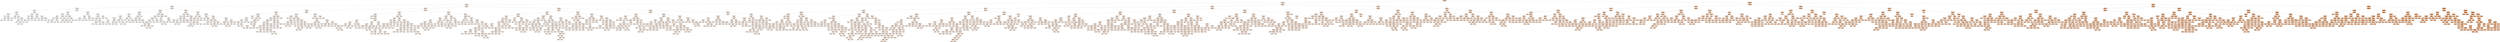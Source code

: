 digraph Tree {
node [shape=box, style="filled, rounded", color="black", fontname="helvetica"] ;
edge [fontname="helvetica"] ;
0 [label="GOLD_high <= 1494.25\nsquared_error = 54644.89\nsamples = 1860\nvalue = 1423.55", fillcolor="#f5d1b6"] ;
1 [label="GOLD_open <= 1262.45\nsquared_error = 7258.58\nsamples = 1176\nvalue = 1264.63", fillcolor="#fae4d5"] ;
0 -> 1 [labeldistance=2.5, labelangle=45, headlabel="True"] ;
2 [label="GOLD_open <= 1172.7\nsquared_error = 2547.03\nsamples = 564\nvalue = 1196.93", fillcolor="#fbede2"] ;
1 -> 2 ;
3 [label="GOLD_high <= 1125.85\nsquared_error = 1125.48\nsamples = 136\nvalue = 1123.21", fillcolor="#fdf6f1"] ;
2 -> 3 ;
4 [label="GOLD_high <= 1093.85\nsquared_error = 308.31\nsamples = 52\nvalue = 1089.4", fillcolor="#fefaf7"] ;
3 -> 4 ;
5 [label="GOLD_open <= 1071.25\nsquared_error = 91.32\nsamples = 24\nvalue = 1071.71", fillcolor="#fefcfb"] ;
4 -> 5 ;
6 [label="GOLD_open <= 1063.3\nsquared_error = 23.88\nsamples = 12\nvalue = 1063.94", fillcolor="#fffdfc"] ;
5 -> 6 ;
7 [label="GOLD_open <= 1053.75\nsquared_error = 15.76\nsamples = 5\nvalue = 1059.22", fillcolor="#fffefd"] ;
6 -> 7 ;
8 [label="squared_error = 0.0\nsamples = 1\nvalue = 1049.6", fillcolor="#ffffff"] ;
7 -> 8 ;
9 [label="DXY <= 98.47\nsquared_error = 4.71\nsamples = 4\nvalue = 1060.42", fillcolor="#fffefd"] ;
7 -> 9 ;
10 [label="DXY <= 98.19\nsquared_error = 1.08\nsamples = 2\nvalue = 1062.67", fillcolor="#fffdfc"] ;
9 -> 10 ;
11 [label="squared_error = 0.0\nsamples = 1\nvalue = 1063.4", fillcolor="#fffdfc"] ;
10 -> 11 ;
12 [label="squared_error = 0.0\nsamples = 1\nvalue = 1061.2", fillcolor="#fffefd"] ;
10 -> 12 ;
13 [label="GOLD_low <= 1054.35\nsquared_error = 2.07\nsamples = 2\nvalue = 1059.08", fillcolor="#fffefd"] ;
9 -> 13 ;
14 [label="squared_error = 0.0\nsamples = 1\nvalue = 1056.2", fillcolor="#fffefe"] ;
13 -> 14 ;
15 [label="squared_error = 0.0\nsamples = 1\nvalue = 1059.8", fillcolor="#fffefd"] ;
13 -> 15 ;
16 [label="GOLD_open <= 1066.7\nsquared_error = 3.46\nsamples = 7\nvalue = 1067.2", fillcolor="#fffdfc"] ;
6 -> 16 ;
17 [label="copper <= 2.11\nsquared_error = 0.01\nsamples = 2\nvalue = 1065.06", fillcolor="#fffdfc"] ;
16 -> 17 ;
18 [label="squared_error = 0.0\nsamples = 1\nvalue = 1065.3", fillcolor="#fffdfc"] ;
17 -> 18 ;
19 [label="squared_error = 0.0\nsamples = 1\nvalue = 1065.0", fillcolor="#fffdfc"] ;
17 -> 19 ;
20 [label="VIX <= 15.43\nsquared_error = 0.97\nsamples = 5\nvalue = 1068.54", fillcolor="#fffdfb"] ;
16 -> 20 ;
21 [label="squared_error = 0.0\nsamples = 1\nvalue = 1070.0", fillcolor="#fefcfb"] ;
20 -> 21 ;
22 [label="NASDAQ <= 5089.01\nsquared_error = 0.34\nsamples = 4\nvalue = 1068.05", fillcolor="#fffdfb"] ;
20 -> 22 ;
23 [label="silver <= 13.96\nsquared_error = 0.04\nsamples = 3\nvalue = 1068.3", fillcolor="#fffdfb"] ;
22 -> 23 ;
24 [label="squared_error = 0.0\nsamples = 1\nvalue = 1068.0", fillcolor="#fffdfb"] ;
23 -> 24 ;
25 [label="RUT <= 1163.26\nsquared_error = 0.02\nsamples = 2\nvalue = 1068.38", fillcolor="#fffdfb"] ;
23 -> 25 ;
26 [label="squared_error = 0.0\nsamples = 1\nvalue = 1068.3", fillcolor="#fffdfb"] ;
25 -> 26 ;
27 [label="squared_error = -0.0\nsamples = 1\nvalue = 1068.6", fillcolor="#fffdfb"] ;
25 -> 27 ;
28 [label="squared_error = -0.0\nsamples = 1\nvalue = 1066.8", fillcolor="#fffdfc"] ;
22 -> 28 ;
29 [label="GOLD_open <= 1077.2\nsquared_error = 18.43\nsamples = 12\nvalue = 1080.71", fillcolor="#fefbf9"] ;
5 -> 29 ;
30 [label="VIX <= 15.4\nsquared_error = 1.33\nsamples = 6\nvalue = 1075.49", fillcolor="#fefcfa"] ;
29 -> 30 ;
31 [label="squared_error = 0.0\nsamples = 1\nvalue = 1073.8", fillcolor="#fefcfa"] ;
30 -> 31 ;
32 [label="EURUSD <= 1.1\nsquared_error = 0.27\nsamples = 5\nvalue = 1076.16", fillcolor="#fefcfa"] ;
30 -> 32 ;
33 [label="NLR <= 46.53\nsquared_error = 0.04\nsamples = 3\nvalue = 1076.53", fillcolor="#fefcfa"] ;
32 -> 33 ;
34 [label="silver <= 14.07\nsquared_error = 0.01\nsamples = 2\nvalue = 1076.4", fillcolor="#fefcfa"] ;
33 -> 34 ;
35 [label="squared_error = 0.0\nsamples = 1\nvalue = 1076.3", fillcolor="#fefcfa"] ;
34 -> 35 ;
36 [label="squared_error = -0.0\nsamples = 1\nvalue = 1076.5", fillcolor="#fefcfa"] ;
34 -> 36 ;
37 [label="squared_error = -0.0\nsamples = 1\nvalue = 1076.8", fillcolor="#fefcfa"] ;
33 -> 37 ;
38 [label="EURUSD <= 1.1\nsquared_error = 0.09\nsamples = 2\nvalue = 1075.6", fillcolor="#fefcfa"] ;
32 -> 38 ;
39 [label="squared_error = 0.0\nsamples = 1\nvalue = 1075.9", fillcolor="#fefcfa"] ;
38 -> 39 ;
40 [label="squared_error = 0.0\nsamples = 1\nvalue = 1075.3", fillcolor="#fefcfa"] ;
38 -> 40 ;
41 [label="RUT <= 1149.88\nsquared_error = 3.2\nsamples = 6\nvalue = 1083.76", fillcolor="#fefbf8"] ;
29 -> 41 ;
42 [label="SP500 <= 2031.01\nsquared_error = 0.04\nsamples = 2\nvalue = 1080.87", fillcolor="#fefbf9"] ;
41 -> 42 ;
43 [label="squared_error = 0.0\nsamples = 1\nvalue = 1081.0", fillcolor="#fefbf9"] ;
42 -> 43 ;
44 [label="squared_error = 0.0\nsamples = 1\nvalue = 1080.6", fillcolor="#fefbf9"] ;
42 -> 44 ;
45 [label="DXY <= 98.65\nsquared_error = 0.53\nsamples = 4\nvalue = 1084.72", fillcolor="#fefbf8"] ;
41 -> 45 ;
46 [label="silver <= 14.45\nsquared_error = 0.12\nsamples = 2\nvalue = 1085.32", fillcolor="#fefbf8"] ;
45 -> 46 ;
47 [label="squared_error = 0.0\nsamples = 1\nvalue = 1084.9", fillcolor="#fefbf8"] ;
46 -> 47 ;
48 [label="squared_error = -0.0\nsamples = 1\nvalue = 1085.6", fillcolor="#fefbf8"] ;
46 -> 48 ;
49 [label="SP500 <= 2063.76\nsquared_error = 0.05\nsamples = 2\nvalue = 1083.97", fillcolor="#fefbf8"] ;
45 -> 49 ;
50 [label="squared_error = 0.0\nsamples = 1\nvalue = 1083.6", fillcolor="#fefbf8"] ;
49 -> 50 ;
51 [label="squared_error = -0.0\nsamples = 1\nvalue = 1084.1", fillcolor="#fefbf8"] ;
49 -> 51 ;
52 [label="GOLD_high <= 1109.0\nsquared_error = 96.78\nsamples = 28\nvalue = 1101.48", fillcolor="#fef9f5"] ;
4 -> 52 ;
53 [label="GOLD_low <= 1088.3\nsquared_error = 24.17\nsamples = 14\nvalue = 1093.7", fillcolor="#fefaf6"] ;
52 -> 53 ;
54 [label="GOLD_open <= 1091.2\nsquared_error = 11.77\nsamples = 10\nvalue = 1091.73", fillcolor="#fefaf7"] ;
53 -> 54 ;
55 [label="EURUSD <= 1.09\nsquared_error = 3.6\nsamples = 5\nvalue = 1088.58", fillcolor="#fefaf7"] ;
54 -> 55 ;
56 [label="squared_error = 0.0\nsamples = 1\nvalue = 1085.2", fillcolor="#fefbf8"] ;
55 -> 56 ;
57 [label="GOLD_open <= 1088.25\nsquared_error = 0.43\nsamples = 4\nvalue = 1089.54", fillcolor="#fefaf7"] ;
55 -> 57 ;
58 [label="VIX <= 12.56\nsquared_error = 0.16\nsamples = 2\nvalue = 1089.2", fillcolor="#fefaf7"] ;
57 -> 58 ;
59 [label="squared_error = 0.0\nsamples = 1\nvalue = 1088.4", fillcolor="#fefaf7"] ;
58 -> 59 ;
60 [label="squared_error = 0.0\nsamples = 1\nvalue = 1089.4", fillcolor="#fefaf7"] ;
58 -> 60 ;
61 [label="DXY <= 98.32\nsquared_error = 0.09\nsamples = 2\nvalue = 1090.4", fillcolor="#fefaf7"] ;
57 -> 61 ;
62 [label="squared_error = 0.0\nsamples = 1\nvalue = 1090.1", fillcolor="#fefaf7"] ;
61 -> 62 ;
63 [label="squared_error = -0.0\nsamples = 1\nvalue = 1090.7", fillcolor="#fefaf7"] ;
61 -> 63 ;
64 [label="DXY <= 96.87\nsquared_error = 7.11\nsamples = 5\nvalue = 1093.63", fillcolor="#fefaf6"] ;
54 -> 64 ;
65 [label="squared_error = 0.0\nsamples = 1\nvalue = 1085.5", fillcolor="#fefbf8"] ;
64 -> 65 ;
66 [label="RUT <= 1231.93\nsquared_error = 2.57\nsamples = 4\nvalue = 1094.21", fillcolor="#fef9f6"] ;
64 -> 66 ;
67 [label="copper <= 2.15\nsquared_error = 0.21\nsamples = 2\nvalue = 1095.34", fillcolor="#fef9f6"] ;
66 -> 67 ;
68 [label="squared_error = 0.0\nsamples = 1\nvalue = 1096.2", fillcolor="#fef9f6"] ;
67 -> 68 ;
69 [label="squared_error = 0.0\nsamples = 1\nvalue = 1095.1", fillcolor="#fef9f6"] ;
67 -> 69 ;
70 [label="SP500 <= 2105.39\nsquared_error = 0.29\nsamples = 2\nvalue = 1092.16", fillcolor="#fefaf7"] ;
66 -> 70 ;
71 [label="squared_error = 0.0\nsamples = 1\nvalue = 1091.5", fillcolor="#fefaf7"] ;
70 -> 71 ;
72 [label="squared_error = 0.0\nsamples = 1\nvalue = 1092.6", fillcolor="#fefaf7"] ;
70 -> 72 ;
73 [label="MSCI <= 66.25\nsquared_error = 15.11\nsamples = 4\nvalue = 1099.59", fillcolor="#fef9f5"] ;
53 -> 73 ;
74 [label="squared_error = 0.0\nsamples = 1\nvalue = 1106.2", fillcolor="#fef8f4"] ;
73 -> 74 ;
75 [label="GOLD_high <= 1102.2\nsquared_error = 0.71\nsamples = 3\nvalue = 1097.38", fillcolor="#fef9f6"] ;
73 -> 75 ;
76 [label="squared_error = 0.0\nsamples = 1\nvalue = 1096.2", fillcolor="#fef9f6"] ;
75 -> 76 ;
77 [label="GOLD_open <= 1102.6\nsquared_error = 0.02\nsamples = 2\nvalue = 1097.98", fillcolor="#fef9f6"] ;
75 -> 77 ;
78 [label="squared_error = 0.0\nsamples = 1\nvalue = 1098.2", fillcolor="#fef9f6"] ;
77 -> 78 ;
79 [label="squared_error = -0.0\nsamples = 1\nvalue = 1097.9", fillcolor="#fef9f6"] ;
77 -> 79 ;
80 [label="GOLD_low <= 1104.3\nsquared_error = 31.34\nsamples = 14\nvalue = 1110.38", fillcolor="#fdf7f3"] ;
52 -> 80 ;
81 [label="NLR <= 47.15\nsquared_error = 4.25\nsamples = 7\nvalue = 1104.71", fillcolor="#fef8f4"] ;
80 -> 81 ;
82 [label="crude_oil <= 45.1\nsquared_error = 0.74\nsamples = 4\nvalue = 1103.09", fillcolor="#fef8f5"] ;
81 -> 82 ;
83 [label="RUT <= 1176.62\nsquared_error = 0.2\nsamples = 2\nvalue = 1103.75", fillcolor="#fef8f4"] ;
82 -> 83 ;
84 [label="squared_error = 0.0\nsamples = 1\nvalue = 1103.3", fillcolor="#fef8f5"] ;
83 -> 84 ;
85 [label="squared_error = 0.0\nsamples = 1\nvalue = 1104.2", fillcolor="#fef8f4"] ;
83 -> 85 ;
86 [label="copper <= 2.45\nsquared_error = 0.08\nsamples = 2\nvalue = 1102.2", fillcolor="#fef9f5"] ;
82 -> 86 ;
87 [label="squared_error = 0.0\nsamples = 1\nvalue = 1102.0", fillcolor="#fef9f5"] ;
86 -> 87 ;
88 [label="squared_error = 0.0\nsamples = 1\nvalue = 1102.6", fillcolor="#fef8f5"] ;
86 -> 88 ;
89 [label="RUT <= 1210.06\nsquared_error = 1.7\nsamples = 3\nvalue = 1106.6", fillcolor="#fef8f4"] ;
81 -> 89 ;
90 [label="GOLD_high <= 1118.4\nsquared_error = 0.54\nsamples = 2\nvalue = 1107.1", fillcolor="#fef8f4"] ;
89 -> 90 ;
91 [label="squared_error = 0.0\nsamples = 1\nvalue = 1106.2", fillcolor="#fef8f4"] ;
90 -> 91 ;
92 [label="squared_error = 0.0\nsamples = 1\nvalue = 1107.7", fillcolor="#fef8f4"] ;
90 -> 92 ;
93 [label="squared_error = -0.0\nsamples = 1\nvalue = 1104.1", fillcolor="#fef8f4"] ;
89 -> 93 ;
94 [label="SP500 <= 2099.61\nsquared_error = 2.8\nsamples = 7\nvalue = 1115.29", fillcolor="#fdf7f2"] ;
80 -> 94 ;
95 [label="SP500 <= 2094.23\nsquared_error = 1.19\nsamples = 5\nvalue = 1116.11", fillcolor="#fdf7f2"] ;
94 -> 95 ;
96 [label="DXY <= 96.34\nsquared_error = 0.03\nsamples = 4\nvalue = 1115.6", fillcolor="#fdf7f2"] ;
95 -> 96 ;
97 [label="squared_error = 0.0\nsamples = 1\nvalue = 1115.2", fillcolor="#fdf7f2"] ;
96 -> 97 ;
98 [label="GOLD_high <= 1123.05\nsquared_error = 0.01\nsamples = 3\nvalue = 1115.65", fillcolor="#fdf7f2"] ;
96 -> 98 ;
99 [label="GOLD_high <= 1119.65\nsquared_error = 0.0\nsamples = 2\nvalue = 1115.6", fillcolor="#fdf7f2"] ;
98 -> 99 ;
100 [label="squared_error = 0.0\nsamples = 1\nvalue = 1115.6", fillcolor="#fdf7f2"] ;
99 -> 100 ;
101 [label="squared_error = 0.0\nsamples = 1\nvalue = 1115.6", fillcolor="#fdf7f2"] ;
99 -> 101 ;
102 [label="squared_error = -0.0\nsamples = 1\nvalue = 1115.8", fillcolor="#fdf7f2"] ;
98 -> 102 ;
103 [label="squared_error = 0.0\nsamples = 1\nvalue = 1118.4", fillcolor="#fdf6f2"] ;
95 -> 103 ;
104 [label="RUT <= 1207.74\nsquared_error = 0.37\nsamples = 2\nvalue = 1113.05", fillcolor="#fdf7f3"] ;
94 -> 104 ;
105 [label="squared_error = 0.0\nsamples = 1\nvalue = 1114.1", fillcolor="#fdf7f2"] ;
104 -> 105 ;
106 [label="squared_error = -0.0\nsamples = 1\nvalue = 1112.7", fillcolor="#fdf7f3"] ;
104 -> 106 ;
107 [label="GOLD_open <= 1148.6\nsquared_error = 263.29\nsamples = 84\nvalue = 1148.14", fillcolor="#fcf3ec"] ;
3 -> 107 ;
108 [label="GOLD_open <= 1134.35\nsquared_error = 83.42\nsamples = 46\nvalue = 1135.18", fillcolor="#fdf4ee"] ;
107 -> 108 ;
109 [label="GOLD_open <= 1130.7\nsquared_error = 39.45\nsamples = 23\nvalue = 1128.38", fillcolor="#fdf5f0"] ;
108 -> 109 ;
110 [label="crude_oil <= 49.53\nsquared_error = 27.12\nsamples = 14\nvalue = 1124.1", fillcolor="#fdf6f1"] ;
109 -> 110 ;
111 [label="silver <= 15.15\nsquared_error = 20.46\nsamples = 11\nvalue = 1122.64", fillcolor="#fdf6f1"] ;
110 -> 111 ;
112 [label="GOLD_open <= 1126.1\nsquared_error = 10.67\nsamples = 7\nvalue = 1124.82", fillcolor="#fdf6f0"] ;
111 -> 112 ;
113 [label="VIX <= 25.5\nsquared_error = 3.91\nsamples = 4\nvalue = 1122.84", fillcolor="#fdf6f1"] ;
112 -> 113 ;
114 [label="EURUSD <= 1.1\nsquared_error = 0.32\nsamples = 2\nvalue = 1120.6", fillcolor="#fdf6f1"] ;
113 -> 114 ;
115 [label="squared_error = 0.0\nsamples = 1\nvalue = 1120.2", fillcolor="#fdf6f1"] ;
114 -> 115 ;
116 [label="squared_error = -0.0\nsamples = 1\nvalue = 1121.4", fillcolor="#fdf6f1"] ;
114 -> 116 ;
117 [label="crude_oil <= 44.31\nsquared_error = 0.0\nsamples = 2\nvalue = 1124.53", fillcolor="#fdf6f0"] ;
113 -> 117 ;
118 [label="squared_error = 0.0\nsamples = 1\nvalue = 1124.6", fillcolor="#fdf6f0"] ;
117 -> 118 ;
119 [label="squared_error = -0.0\nsamples = 1\nvalue = 1124.5", fillcolor="#fdf6f0"] ;
117 -> 119 ;
120 [label="GOLD_high <= 1143.95\nsquared_error = 3.71\nsamples = 3\nvalue = 1128.28", fillcolor="#fdf5f0"] ;
112 -> 120 ;
121 [label="copper <= 2.2\nsquared_error = 0.32\nsamples = 2\nvalue = 1127.2", fillcolor="#fdf5f0"] ;
120 -> 121 ;
122 [label="squared_error = 0.0\nsamples = 1\nvalue = 1128.0", fillcolor="#fdf5f0"] ;
121 -> 122 ;
123 [label="squared_error = 0.0\nsamples = 1\nvalue = 1126.8", fillcolor="#fdf5f0"] ;
121 -> 123 ;
124 [label="squared_error = 0.0\nsamples = 1\nvalue = 1131.5", fillcolor="#fdf5ef"] ;
120 -> 124 ;
125 [label="SP500 <= 2081.5\nsquared_error = 13.67\nsamples = 4\nvalue = 1118.63", fillcolor="#fdf6f2"] ;
111 -> 125 ;
126 [label="GOLD_open <= 1114.85\nsquared_error = 2.0\nsamples = 3\nvalue = 1116.15", fillcolor="#fdf7f2"] ;
125 -> 126 ;
127 [label="squared_error = 0.0\nsamples = 1\nvalue = 1113.7", fillcolor="#fdf7f3"] ;
126 -> 127 ;
128 [label="NLR <= 48.71\nsquared_error = 0.0\nsamples = 2\nvalue = 1116.97", fillcolor="#fdf7f2"] ;
126 -> 128 ;
129 [label="squared_error = 0.0\nsamples = 1\nvalue = 1117.0", fillcolor="#fdf7f2"] ;
128 -> 129 ;
130 [label="squared_error = 0.0\nsamples = 1\nvalue = 1116.9", fillcolor="#fdf7f2"] ;
128 -> 130 ;
131 [label="squared_error = 0.0\nsamples = 1\nvalue = 1123.6", fillcolor="#fdf6f1"] ;
125 -> 131 ;
132 [label="VIX <= 17.24\nsquared_error = 7.55\nsamples = 3\nvalue = 1130.32", fillcolor="#fdf5ef"] ;
110 -> 132 ;
133 [label="copper <= 3.06\nsquared_error = 2.14\nsamples = 2\nvalue = 1131.73", fillcolor="#fdf5ef"] ;
132 -> 133 ;
134 [label="squared_error = 0.0\nsamples = 1\nvalue = 1130.7", fillcolor="#fdf5ef"] ;
133 -> 134 ;
135 [label="squared_error = 0.0\nsamples = 1\nvalue = 1133.8", fillcolor="#fdf5ef"] ;
133 -> 135 ;
136 [label="squared_error = -0.0\nsamples = 1\nvalue = 1126.1", fillcolor="#fdf6f0"] ;
132 -> 136 ;
137 [label="GOLD_high <= 1150.5\nsquared_error = 4.06\nsamples = 9\nvalue = 1133.67", fillcolor="#fdf5ef"] ;
109 -> 137 ;
138 [label="silver <= 15.0\nsquared_error = 2.1\nsamples = 8\nvalue = 1134.03", fillcolor="#fdf5ef"] ;
137 -> 138 ;
139 [label="MSCI <= 61.17\nsquared_error = 0.65\nsamples = 4\nvalue = 1132.52", fillcolor="#fdf5ef"] ;
138 -> 139 ;
140 [label="GOLD_high <= 1141.8\nsquared_error = 0.5\nsamples = 2\nvalue = 1133.0", fillcolor="#fdf5ef"] ;
139 -> 140 ;
141 [label="squared_error = 0.0\nsamples = 1\nvalue = 1134.0", fillcolor="#fdf5ef"] ;
140 -> 141 ;
142 [label="squared_error = 0.0\nsamples = 1\nvalue = 1132.5", fillcolor="#fdf5ef"] ;
140 -> 142 ;
143 [label="NASDAQ <= 4868.09\nsquared_error = 0.01\nsamples = 2\nvalue = 1131.8", fillcolor="#fdf5ef"] ;
139 -> 143 ;
144 [label="squared_error = 0.0\nsamples = 1\nvalue = 1131.7", fillcolor="#fdf5ef"] ;
143 -> 144 ;
145 [label="squared_error = -0.0\nsamples = 1\nvalue = 1131.9", fillcolor="#fdf5ef"] ;
143 -> 145 ;
146 [label="silver <= 15.61\nsquared_error = 1.25\nsamples = 4\nvalue = 1134.72", fillcolor="#fdf4ee"] ;
138 -> 146 ;
147 [label="squared_error = 0.0\nsamples = 1\nvalue = 1135.9", fillcolor="#fdf4ee"] ;
146 -> 147 ;
148 [label="copper <= 3.06\nsquared_error = 1.0\nsamples = 3\nvalue = 1134.27", fillcolor="#fdf5ef"] ;
146 -> 148 ;
149 [label="squared_error = 0.0\nsamples = 1\nvalue = 1133.6", fillcolor="#fdf5ef"] ;
148 -> 149 ;
150 [label="squared_error = 1.16\nsamples = 2\nvalue = 1134.68", fillcolor="#fdf4ee"] ;
148 -> 150 ;
151 [label="squared_error = -0.0\nsamples = 1\nvalue = 1127.9", fillcolor="#fdf5f0"] ;
137 -> 151 ;
152 [label="GOLD_open <= 1140.15\nsquared_error = 29.49\nsamples = 23\nvalue = 1142.36", fillcolor="#fdf4ed"] ;
108 -> 152 ;
153 [label="crude_oil <= 84.86\nsquared_error = 19.03\nsamples = 9\nvalue = 1138.16", fillcolor="#fdf4ee"] ;
152 -> 153 ;
154 [label="RUT <= 1380.83\nsquared_error = 3.54\nsamples = 8\nvalue = 1137.1", fillcolor="#fdf4ee"] ;
153 -> 154 ;
155 [label="GOLD_high <= 1151.35\nsquared_error = 1.21\nsamples = 7\nvalue = 1136.67", fillcolor="#fdf4ee"] ;
154 -> 155 ;
156 [label="silver <= 17.78\nsquared_error = 0.46\nsamples = 6\nvalue = 1136.93", fillcolor="#fdf4ee"] ;
155 -> 156 ;
157 [label="GOLD_high <= 1143.0\nsquared_error = 0.25\nsamples = 5\nvalue = 1137.15", fillcolor="#fdf4ee"] ;
156 -> 157 ;
158 [label="GOLD_high <= 1140.05\nsquared_error = 0.02\nsamples = 2\nvalue = 1136.8", fillcolor="#fdf4ee"] ;
157 -> 158 ;
159 [label="squared_error = 0.0\nsamples = 1\nvalue = 1136.9", fillcolor="#fdf4ee"] ;
158 -> 159 ;
160 [label="squared_error = 0.0\nsamples = 1\nvalue = 1136.6", fillcolor="#fdf4ee"] ;
158 -> 160 ;
161 [label="GOLD_open <= 1138.0\nsquared_error = 0.14\nsamples = 3\nvalue = 1137.68", fillcolor="#fdf4ee"] ;
157 -> 161 ;
162 [label="GOLD_open <= 1135.4\nsquared_error = 0.01\nsamples = 2\nvalue = 1137.47", fillcolor="#fdf4ee"] ;
161 -> 162 ;
163 [label="squared_error = 0.0\nsamples = 1\nvalue = 1137.6", fillcolor="#fdf4ee"] ;
162 -> 163 ;
164 [label="squared_error = 0.0\nsamples = 1\nvalue = 1137.4", fillcolor="#fdf4ee"] ;
162 -> 164 ;
165 [label="squared_error = -0.0\nsamples = 1\nvalue = 1138.3", fillcolor="#fdf4ee"] ;
161 -> 165 ;
166 [label="squared_error = -0.0\nsamples = 1\nvalue = 1135.8", fillcolor="#fdf4ee"] ;
156 -> 166 ;
167 [label="squared_error = 0.0\nsamples = 1\nvalue = 1133.6", fillcolor="#fdf5ef"] ;
155 -> 167 ;
168 [label="squared_error = -0.0\nsamples = 1\nvalue = 1142.7", fillcolor="#fdf3ed"] ;
154 -> 168 ;
169 [label="squared_error = -0.0\nsamples = 1\nvalue = 1153.0", fillcolor="#fcf2eb"] ;
153 -> 169 ;
170 [label="NLR <= 67.99\nsquared_error = 15.35\nsamples = 14\nvalue = 1145.36", fillcolor="#fdf3ec"] ;
152 -> 170 ;
171 [label="GOLD_open <= 1144.65\nsquared_error = 9.22\nsamples = 12\nvalue = 1144.57", fillcolor="#fdf3ed"] ;
170 -> 171 ;
172 [label="VIX <= 13.91\nsquared_error = 8.77\nsamples = 6\nvalue = 1142.76", fillcolor="#fdf3ed"] ;
171 -> 172 ;
173 [label="crude_oil <= 64.4\nsquared_error = 0.72\nsamples = 2\nvalue = 1144.5", fillcolor="#fdf3ed"] ;
172 -> 173 ;
174 [label="squared_error = 0.0\nsamples = 1\nvalue = 1143.9", fillcolor="#fdf3ed"] ;
173 -> 174 ;
175 [label="squared_error = 0.0\nsamples = 1\nvalue = 1145.7", fillcolor="#fdf3ec"] ;
173 -> 175 ;
176 [label="NASDAQ <= 3507.09\nsquared_error = 10.51\nsamples = 4\nvalue = 1141.88", fillcolor="#fdf4ed"] ;
172 -> 176 ;
177 [label="squared_error = 20.48\nsamples = 2\nvalue = 1142.4", fillcolor="#fdf4ed"] ;
176 -> 177 ;
178 [label="EURUSD <= 1.11\nsquared_error = 0.0\nsamples = 2\nvalue = 1141.37", fillcolor="#fdf4ed"] ;
176 -> 178 ;
179 [label="squared_error = 0.0\nsamples = 1\nvalue = 1141.4", fillcolor="#fdf4ed"] ;
178 -> 179 ;
180 [label="squared_error = -0.0\nsamples = 1\nvalue = 1141.3", fillcolor="#fdf4ed"] ;
178 -> 180 ;
181 [label="RUT <= 1126.21\nsquared_error = 3.07\nsamples = 6\nvalue = 1146.39", fillcolor="#fdf3ec"] ;
171 -> 181 ;
182 [label="GOLD_low <= 1129.65\nsquared_error = 2.91\nsamples = 3\nvalue = 1145.68", fillcolor="#fdf3ec"] ;
181 -> 182 ;
183 [label="squared_error = 0.0\nsamples = 1\nvalue = 1145.6", fillcolor="#fdf3ec"] ;
182 -> 183 ;
184 [label="squared_error = 8.7\nsamples = 2\nvalue = 1145.85", fillcolor="#fdf3ec"] ;
182 -> 184 ;
185 [label="MSCI <= 64.03\nsquared_error = 0.41\nsamples = 3\nvalue = 1147.8", fillcolor="#fcf3ec"] ;
181 -> 185 ;
186 [label="squared_error = 0.0\nsamples = 1\nvalue = 1148.7", fillcolor="#fcf3ec"] ;
185 -> 186 ;
187 [label="GOLD_low <= 1139.5\nsquared_error = 0.0\nsamples = 2\nvalue = 1147.35", fillcolor="#fdf3ec"] ;
185 -> 187 ;
188 [label="squared_error = 0.0\nsamples = 1\nvalue = 1147.3", fillcolor="#fdf3ec"] ;
187 -> 188 ;
189 [label="squared_error = 0.0\nsamples = 1\nvalue = 1147.4", fillcolor="#fdf3ec"] ;
187 -> 189 ;
190 [label="squared_error = 25.92\nsamples = 2\nvalue = 1150.1", fillcolor="#fcf3eb"] ;
170 -> 190 ;
191 [label="GOLD_open <= 1162.45\nsquared_error = 45.44\nsamples = 38\nvalue = 1163.37", fillcolor="#fcf1e9"] ;
107 -> 191 ;
192 [label="GOLD_open <= 1155.6\nsquared_error = 13.03\nsamples = 17\nvalue = 1157.63", fillcolor="#fcf2ea"] ;
191 -> 192 ;
193 [label="copper <= 2.45\nsquared_error = 2.79\nsamples = 7\nvalue = 1153.96", fillcolor="#fcf2eb"] ;
192 -> 193 ;
194 [label="squared_error = 0.0\nsamples = 1\nvalue = 1155.9", fillcolor="#fcf2ea"] ;
193 -> 194 ;
195 [label="NLR <= 48.1\nsquared_error = 0.47\nsamples = 6\nvalue = 1152.67", fillcolor="#fcf2eb"] ;
193 -> 195 ;
196 [label="NASDAQ <= 5150.42\nsquared_error = 0.01\nsamples = 2\nvalue = 1151.8", fillcolor="#fcf2eb"] ;
195 -> 196 ;
197 [label="squared_error = 0.0\nsamples = 1\nvalue = 1151.9", fillcolor="#fcf2eb"] ;
196 -> 197 ;
198 [label="squared_error = -0.0\nsamples = 1\nvalue = 1151.7", fillcolor="#fcf2eb"] ;
196 -> 198 ;
199 [label="VIX <= 16.03\nsquared_error = 0.14\nsamples = 4\nvalue = 1153.1", fillcolor="#fcf2eb"] ;
195 -> 199 ;
200 [label="NLR <= 59.58\nsquared_error = 0.0\nsamples = 2\nvalue = 1153.45", fillcolor="#fcf2eb"] ;
199 -> 200 ;
201 [label="squared_error = 0.0\nsamples = 1\nvalue = 1153.5", fillcolor="#fcf2eb"] ;
200 -> 201 ;
202 [label="squared_error = 0.0\nsamples = 1\nvalue = 1153.4", fillcolor="#fcf2eb"] ;
200 -> 202 ;
203 [label="GOLD_open <= 1152.1\nsquared_error = 0.02\nsamples = 2\nvalue = 1152.75", fillcolor="#fcf2eb"] ;
199 -> 203 ;
204 [label="squared_error = 0.0\nsamples = 1\nvalue = 1152.9", fillcolor="#fcf2eb"] ;
203 -> 204 ;
205 [label="squared_error = 0.0\nsamples = 1\nvalue = 1152.6", fillcolor="#fcf2eb"] ;
203 -> 205 ;
206 [label="MSCI <= 36.99\nsquared_error = 6.47\nsamples = 10\nvalue = 1159.79", fillcolor="#fcf1ea"] ;
192 -> 206 ;
207 [label="squared_error = 0.02\nsamples = 2\nvalue = 1153.85", fillcolor="#fcf2eb"] ;
206 -> 207 ;
208 [label="crude_oil <= 83.65\nsquared_error = 2.0\nsamples = 8\nvalue = 1160.58", fillcolor="#fcf1e9"] ;
206 -> 208 ;
209 [label="RUT <= 1365.14\nsquared_error = 1.44\nsamples = 6\nvalue = 1159.86", fillcolor="#fcf1ea"] ;
208 -> 209 ;
210 [label="VIX <= 15.46\nsquared_error = 0.49\nsamples = 5\nvalue = 1159.35", fillcolor="#fcf1ea"] ;
209 -> 210 ;
211 [label="VIX <= 13.91\nsquared_error = 0.15\nsamples = 3\nvalue = 1158.86", fillcolor="#fcf2ea"] ;
210 -> 211 ;
212 [label="DXY <= 94.98\nsquared_error = 0.0\nsamples = 2\nvalue = 1159.05", fillcolor="#fcf1ea"] ;
211 -> 212 ;
213 [label="squared_error = 0.0\nsamples = 1\nvalue = 1159.1", fillcolor="#fcf1ea"] ;
212 -> 213 ;
214 [label="squared_error = -0.0\nsamples = 1\nvalue = 1159.0", fillcolor="#fcf1ea"] ;
212 -> 214 ;
215 [label="squared_error = -0.0\nsamples = 1\nvalue = 1158.1", fillcolor="#fcf2ea"] ;
211 -> 215 ;
216 [label="NLR <= 57.63\nsquared_error = 0.01\nsamples = 2\nvalue = 1160.17", fillcolor="#fcf1ea"] ;
210 -> 216 ;
217 [label="squared_error = 0.0\nsamples = 1\nvalue = 1160.1", fillcolor="#fcf1ea"] ;
216 -> 217 ;
218 [label="squared_error = -0.0\nsamples = 1\nvalue = 1160.3", fillcolor="#fcf1ea"] ;
216 -> 218 ;
219 [label="squared_error = -0.0\nsamples = 1\nvalue = 1161.9", fillcolor="#fcf1e9"] ;
209 -> 219 ;
220 [label="DXY <= 80.53\nsquared_error = 0.02\nsamples = 2\nvalue = 1162.02", fillcolor="#fcf1e9"] ;
208 -> 220 ;
221 [label="squared_error = 0.0\nsamples = 1\nvalue = 1162.2", fillcolor="#fcf1e9"] ;
220 -> 221 ;
222 [label="squared_error = 0.0\nsamples = 1\nvalue = 1161.9", fillcolor="#fcf1e9"] ;
220 -> 222 ;
223 [label="crude_oil <= 45.73\nsquared_error = 26.53\nsamples = 21\nvalue = 1167.67", fillcolor="#fcf0e8"] ;
191 -> 223 ;
224 [label="VIX <= 14.26\nsquared_error = 55.56\nsamples = 3\nvalue = 1160.42", fillcolor="#fcf1e9"] ;
223 -> 224 ;
225 [label="squared_error = 0.0\nsamples = 1\nvalue = 1151.3", fillcolor="#fcf2eb"] ;
224 -> 225 ;
226 [label="MSCI <= 61.3\nsquared_error = 0.18\nsamples = 2\nvalue = 1166.5", fillcolor="#fcf1e8"] ;
224 -> 226 ;
227 [label="squared_error = 0.0\nsamples = 1\nvalue = 1167.1", fillcolor="#fcf0e8"] ;
226 -> 227 ;
228 [label="squared_error = 0.0\nsamples = 1\nvalue = 1166.2", fillcolor="#fcf1e8"] ;
226 -> 228 ;
229 [label="GOLD_open <= 1164.55\nsquared_error = 11.99\nsamples = 18\nvalue = 1168.84", fillcolor="#fcf0e8"] ;
223 -> 229 ;
230 [label="crude_oil <= 65.08\nsquared_error = 4.13\nsamples = 3\nvalue = 1163.6", fillcolor="#fcf1e9"] ;
229 -> 230 ;
231 [label="squared_error = 0.0\nsamples = 1\nvalue = 1165.8", fillcolor="#fcf1e8"] ;
230 -> 231 ;
232 [label="GOLD_high <= 1169.3\nsquared_error = 1.5\nsamples = 2\nvalue = 1162.13", fillcolor="#fcf1e9"] ;
230 -> 232 ;
233 [label="squared_error = 0.0\nsamples = 1\nvalue = 1160.4", fillcolor="#fcf1e9"] ;
232 -> 233 ;
234 [label="squared_error = 0.0\nsamples = 1\nvalue = 1163.0", fillcolor="#fcf1e9"] ;
232 -> 234 ;
235 [label="NLR <= 49.08\nsquared_error = 7.21\nsamples = 15\nvalue = 1169.85", fillcolor="#fcf0e8"] ;
229 -> 235 ;
236 [label="RUT <= 1235.92\nsquared_error = 7.38\nsamples = 8\nvalue = 1168.52", fillcolor="#fcf0e8"] ;
235 -> 236 ;
237 [label="GOLD_low <= 1163.65\nsquared_error = 0.44\nsamples = 3\nvalue = 1164.95", fillcolor="#fcf1e9"] ;
236 -> 237 ;
238 [label="DXY <= 95.77\nsquared_error = 0.04\nsamples = 2\nvalue = 1165.6", fillcolor="#fcf1e8"] ;
237 -> 238 ;
239 [label="squared_error = 0.0\nsamples = 1\nvalue = 1165.4", fillcolor="#fcf1e9"] ;
238 -> 239 ;
240 [label="squared_error = 0.0\nsamples = 1\nvalue = 1165.8", fillcolor="#fcf1e8"] ;
238 -> 240 ;
241 [label="squared_error = 0.0\nsamples = 1\nvalue = 1164.3", fillcolor="#fcf1e9"] ;
237 -> 241 ;
242 [label="GOLD_open <= 1171.9\nsquared_error = 2.26\nsamples = 5\nvalue = 1170.11", fillcolor="#fcf0e8"] ;
236 -> 242 ;
243 [label="MSCI <= 61.7\nsquared_error = 0.68\nsamples = 3\nvalue = 1169.17", fillcolor="#fcf0e8"] ;
242 -> 243 ;
244 [label="squared_error = 0.0\nsamples = 1\nvalue = 1168.1", fillcolor="#fcf0e8"] ;
243 -> 244 ;
245 [label="crude_oil <= 53.35\nsquared_error = 0.16\nsamples = 2\nvalue = 1169.7", fillcolor="#fcf0e8"] ;
243 -> 245 ;
246 [label="squared_error = 0.0\nsamples = 1\nvalue = 1170.1", fillcolor="#fcf0e8"] ;
245 -> 246 ;
247 [label="squared_error = 0.0\nsamples = 1\nvalue = 1169.3", fillcolor="#fcf0e8"] ;
245 -> 247 ;
248 [label="NASDAQ <= 5228.81\nsquared_error = 0.08\nsamples = 2\nvalue = 1172.0", fillcolor="#fcf0e7"] ;
242 -> 248 ;
249 [label="squared_error = 0.0\nsamples = 1\nvalue = 1171.8", fillcolor="#fcf0e7"] ;
248 -> 249 ;
250 [label="squared_error = 0.0\nsamples = 1\nvalue = 1172.4", fillcolor="#fcf0e7"] ;
248 -> 250 ;
251 [label="NASDAQ <= 4631.28\nsquared_error = 3.51\nsamples = 7\nvalue = 1171.18", fillcolor="#fcf0e7"] ;
235 -> 251 ;
252 [label="NLR <= 66.93\nsquared_error = 2.06\nsamples = 4\nvalue = 1169.79", fillcolor="#fcf0e8"] ;
251 -> 252 ;
253 [label="GOLD_open <= 1166.3\nsquared_error = 0.61\nsamples = 3\nvalue = 1168.98", fillcolor="#fcf0e8"] ;
252 -> 253 ;
254 [label="squared_error = 0.0\nsamples = 1\nvalue = 1169.8", fillcolor="#fcf0e8"] ;
253 -> 254 ;
255 [label="DXY <= 84.68\nsquared_error = 0.27\nsamples = 2\nvalue = 1168.43", fillcolor="#fcf0e8"] ;
253 -> 255 ;
256 [label="squared_error = 0.0\nsamples = 1\nvalue = 1168.8", fillcolor="#fcf0e8"] ;
255 -> 256 ;
257 [label="squared_error = -0.0\nsamples = 1\nvalue = 1167.7", fillcolor="#fcf0e8"] ;
255 -> 257 ;
258 [label="squared_error = 0.0\nsamples = 1\nvalue = 1171.8", fillcolor="#fcf0e7"] ;
252 -> 258 ;
259 [label="NLR <= 51.42\nsquared_error = 0.32\nsamples = 3\nvalue = 1172.8", fillcolor="#fcf0e7"] ;
251 -> 259 ;
260 [label="SP500 <= 2056.06\nsquared_error = 0.04\nsamples = 2\nvalue = 1173.04", fillcolor="#fcf0e7"] ;
259 -> 260 ;
261 [label="squared_error = 0.0\nsamples = 1\nvalue = 1172.8", fillcolor="#fcf0e7"] ;
260 -> 261 ;
262 [label="squared_error = -0.0\nsamples = 1\nvalue = 1173.2", fillcolor="#fcf0e7"] ;
260 -> 262 ;
263 [label="squared_error = -0.0\nsamples = 1\nvalue = 1171.6", fillcolor="#fcf0e7"] ;
259 -> 263 ;
264 [label="GOLD_open <= 1220.1\nsquared_error = 524.01\nsamples = 428\nvalue = 1222.29", fillcolor="#fbeadd"] ;
2 -> 264 ;
265 [label="GOLD_open <= 1198.8\nsquared_error = 159.34\nsamples = 194\nvalue = 1200.99", fillcolor="#fbece2"] ;
264 -> 265 ;
266 [label="GOLD_open <= 1188.3\nsquared_error = 50.73\nsamples = 80\nvalue = 1188.76", fillcolor="#fbeee4"] ;
265 -> 266 ;
267 [label="GOLD_open <= 1181.2\nsquared_error = 21.25\nsamples = 40\nvalue = 1182.56", fillcolor="#fcefe5"] ;
266 -> 267 ;
268 [label="GOLD_open <= 1176.75\nsquared_error = 11.88\nsamples = 15\nvalue = 1178.69", fillcolor="#fcefe6"] ;
267 -> 268 ;
269 [label="VIX <= 14.65\nsquared_error = 4.76\nsamples = 7\nvalue = 1174.74", fillcolor="#fcf0e7"] ;
268 -> 269 ;
270 [label="GOLD_open <= 1175.85\nsquared_error = 0.58\nsamples = 6\nvalue = 1173.9", fillcolor="#fcf0e7"] ;
269 -> 270 ;
271 [label="crude_oil <= 57.22\nsquared_error = 0.13\nsamples = 4\nvalue = 1173.43", fillcolor="#fcf0e7"] ;
270 -> 271 ;
272 [label="GOLD_high <= 1182.4\nsquared_error = 0.05\nsamples = 3\nvalue = 1173.6", fillcolor="#fcf0e7"] ;
271 -> 272 ;
273 [label="squared_error = 0.0\nsamples = 1\nvalue = 1173.9", fillcolor="#fcf0e7"] ;
272 -> 273 ;
274 [label="MSCI <= 65.51\nsquared_error = 0.0\nsamples = 2\nvalue = 1173.45", fillcolor="#fcf0e7"] ;
272 -> 274 ;
275 [label="squared_error = 0.0\nsamples = 1\nvalue = 1173.5", fillcolor="#fcf0e7"] ;
274 -> 275 ;
276 [label="squared_error = 0.0\nsamples = 1\nvalue = 1173.4", fillcolor="#fcf0e7"] ;
274 -> 276 ;
277 [label="squared_error = 0.0\nsamples = 1\nvalue = 1172.9", fillcolor="#fcf0e7"] ;
271 -> 277 ;
278 [label="GOLD_low <= 1169.35\nsquared_error = 0.12\nsamples = 2\nvalue = 1174.85", fillcolor="#fcf0e7"] ;
270 -> 278 ;
279 [label="squared_error = 0.0\nsamples = 1\nvalue = 1175.2", fillcolor="#fcefe7"] ;
278 -> 279 ;
280 [label="squared_error = 0.0\nsamples = 1\nvalue = 1174.5", fillcolor="#fcf0e7"] ;
278 -> 280 ;
281 [label="squared_error = -0.0\nsamples = 1\nvalue = 1179.8", fillcolor="#fcefe6"] ;
269 -> 281 ;
282 [label="GOLD_high <= 1194.65\nsquared_error = 4.53\nsamples = 8\nvalue = 1180.53", fillcolor="#fcefe6"] ;
268 -> 282 ;
283 [label="RUT <= 1530.11\nsquared_error = 1.74\nsamples = 7\nvalue = 1181.22", fillcolor="#fcefe5"] ;
282 -> 283 ;
284 [label="crude_oil <= 49.94\nsquared_error = 1.18\nsamples = 6\nvalue = 1180.98", fillcolor="#fcefe5"] ;
283 -> 284 ;
285 [label="squared_error = 0.0\nsamples = 1\nvalue = 1183.1", fillcolor="#fcefe5"] ;
284 -> 285 ;
286 [label="GOLD_high <= 1181.85\nsquared_error = 0.34\nsamples = 5\nvalue = 1180.56", fillcolor="#fcefe6"] ;
284 -> 286 ;
287 [label="squared_error = 0.0\nsamples = 1\nvalue = 1179.0", fillcolor="#fcefe6"] ;
286 -> 287 ;
288 [label="crude_oil <= 59.94\nsquared_error = 0.08\nsamples = 4\nvalue = 1180.73", fillcolor="#fcefe6"] ;
286 -> 288 ;
289 [label="NASDAQ <= 5292.97\nsquared_error = 0.03\nsamples = 2\nvalue = 1181.0", fillcolor="#fcefe5"] ;
288 -> 289 ;
290 [label="squared_error = 0.0\nsamples = 1\nvalue = 1180.9", fillcolor="#fcefe6"] ;
289 -> 290 ;
291 [label="squared_error = 0.0\nsamples = 1\nvalue = 1181.3", fillcolor="#fcefe5"] ;
289 -> 291 ;
292 [label="EURUSD <= 1.22\nsquared_error = 0.02\nsamples = 2\nvalue = 1180.52", fillcolor="#fcefe6"] ;
288 -> 292 ;
293 [label="squared_error = 0.0\nsamples = 1\nvalue = 1180.4", fillcolor="#fcefe6"] ;
292 -> 293 ;
294 [label="squared_error = 0.0\nsamples = 1\nvalue = 1180.7", fillcolor="#fcefe6"] ;
292 -> 294 ;
295 [label="squared_error = 0.0\nsamples = 1\nvalue = 1184.0", fillcolor="#fceee5"] ;
283 -> 295 ;
296 [label="squared_error = -0.0\nsamples = 1\nvalue = 1176.1", fillcolor="#fcefe6"] ;
282 -> 296 ;
297 [label="VIX <= 24.28\nsquared_error = 13.34\nsamples = 25\nvalue = 1184.74", fillcolor="#fceee5"] ;
267 -> 297 ;
298 [label="VIX <= 15.08\nsquared_error = 11.02\nsamples = 23\nvalue = 1184.24", fillcolor="#fceee5"] ;
297 -> 298 ;
299 [label="crude_oil <= 74.55\nsquared_error = 7.76\nsamples = 15\nvalue = 1185.47", fillcolor="#fceee5"] ;
298 -> 299 ;
300 [label="crude_oil <= 47.17\nsquared_error = 4.88\nsamples = 14\nvalue = 1185.11", fillcolor="#fceee5"] ;
299 -> 300 ;
301 [label="squared_error = 0.0\nsamples = 1\nvalue = 1178.4", fillcolor="#fcefe6"] ;
300 -> 301 ;
302 [label="copper <= 2.86\nsquared_error = 2.96\nsamples = 13\nvalue = 1185.41", fillcolor="#fceee5"] ;
300 -> 302 ;
303 [label="RUT <= 1248.91\nsquared_error = 1.3\nsamples = 10\nvalue = 1186.06", fillcolor="#fceee5"] ;
302 -> 303 ;
304 [label="copper <= 2.57\nsquared_error = 0.08\nsamples = 2\nvalue = 1187.7", fillcolor="#fbeee4"] ;
303 -> 304 ;
305 [label="squared_error = 0.0\nsamples = 1\nvalue = 1187.5", fillcolor="#fbeee4"] ;
304 -> 305 ;
306 [label="squared_error = -0.0\nsamples = 1\nvalue = 1188.1", fillcolor="#fbeee4"] ;
304 -> 306 ;
307 [label="GOLD_open <= 1184.25\nsquared_error = 0.9\nsamples = 8\nvalue = 1185.73", fillcolor="#fceee5"] ;
303 -> 307 ;
308 [label="silver <= 16.87\nsquared_error = 0.02\nsamples = 3\nvalue = 1184.9", fillcolor="#fceee5"] ;
307 -> 308 ;
309 [label="crude_oil <= 58.14\nsquared_error = 0.0\nsamples = 2\nvalue = 1184.95", fillcolor="#fceee5"] ;
308 -> 309 ;
310 [label="squared_error = -0.0\nsamples = 1\nvalue = 1184.9", fillcolor="#fceee5"] ;
309 -> 310 ;
311 [label="squared_error = -0.0\nsamples = 1\nvalue = 1185.0", fillcolor="#fceee5"] ;
309 -> 311 ;
312 [label="squared_error = -0.0\nsamples = 1\nvalue = 1184.6", fillcolor="#fceee5"] ;
308 -> 312 ;
313 [label="NASDAQ <= 5070.81\nsquared_error = 0.52\nsamples = 5\nvalue = 1186.46", fillcolor="#fceee4"] ;
307 -> 313 ;
314 [label="copper <= 2.65\nsquared_error = 0.2\nsamples = 2\nvalue = 1185.35", fillcolor="#fceee5"] ;
313 -> 314 ;
315 [label="squared_error = 0.0\nsamples = 1\nvalue = 1185.8", fillcolor="#fceee5"] ;
314 -> 315 ;
316 [label="squared_error = 0.0\nsamples = 1\nvalue = 1184.9", fillcolor="#fceee5"] ;
314 -> 316 ;
317 [label="silver <= 15.34\nsquared_error = 0.08\nsamples = 3\nvalue = 1186.83", fillcolor="#fceee4"] ;
313 -> 317 ;
318 [label="squared_error = 0.0\nsamples = 1\nvalue = 1187.4", fillcolor="#fbeee4"] ;
317 -> 318 ;
319 [label="copper <= 2.72\nsquared_error = 0.02\nsamples = 2\nvalue = 1186.72", fillcolor="#fceee4"] ;
317 -> 319 ;
320 [label="squared_error = 0.0\nsamples = 1\nvalue = 1186.6", fillcolor="#fceee4"] ;
319 -> 320 ;
321 [label="squared_error = -0.0\nsamples = 1\nvalue = 1186.9", fillcolor="#fbeee4"] ;
319 -> 321 ;
322 [label="GOLD_open <= 1183.1\nsquared_error = 0.09\nsamples = 3\nvalue = 1182.5", fillcolor="#fcefe5"] ;
302 -> 322 ;
323 [label="squared_error = 0.0\nsamples = 1\nvalue = 1183.0", fillcolor="#fcefe5"] ;
322 -> 323 ;
324 [label="SP500 <= 2112.2\nsquared_error = 0.01\nsamples = 2\nvalue = 1182.33", fillcolor="#fcefe5"] ;
322 -> 324 ;
325 [label="squared_error = 0.0\nsamples = 1\nvalue = 1182.4", fillcolor="#fcefe5"] ;
324 -> 325 ;
326 [label="squared_error = 0.0\nsamples = 1\nvalue = 1182.2", fillcolor="#fcefe5"] ;
324 -> 326 ;
327 [label="squared_error = -0.0\nsamples = 1\nvalue = 1193.9", fillcolor="#fbede3"] ;
299 -> 327 ;
328 [label="NASDAQ <= 4919.35\nsquared_error = 8.42\nsamples = 8\nvalue = 1181.78", fillcolor="#fcefe5"] ;
298 -> 328 ;
329 [label="copper <= 3.28\nsquared_error = 1.89\nsamples = 7\nvalue = 1182.55", fillcolor="#fcefe5"] ;
328 -> 329 ;
330 [label="MSCI <= 61.43\nsquared_error = 0.99\nsamples = 5\nvalue = 1182.09", fillcolor="#fcefe5"] ;
329 -> 330 ;
331 [label="VIX <= 15.51\nsquared_error = 0.38\nsamples = 4\nvalue = 1182.38", fillcolor="#fcefe5"] ;
330 -> 331 ;
332 [label="squared_error = 0.0\nsamples = 1\nvalue = 1183.2", fillcolor="#fceee5"] ;
331 -> 332 ;
333 [label="copper <= 3.1\nsquared_error = 0.2\nsamples = 3\nvalue = 1182.1", fillcolor="#fcefe5"] ;
331 -> 333 ;
334 [label="squared_error = 0.0\nsamples = 2\nvalue = 1181.9", fillcolor="#fcefe5"] ;
333 -> 334 ;
335 [label="squared_error = -0.0\nsamples = 1\nvalue = 1183.1", fillcolor="#fcefe5"] ;
333 -> 335 ;
336 [label="squared_error = -0.0\nsamples = 1\nvalue = 1179.8", fillcolor="#fcefe6"] ;
330 -> 336 ;
337 [label="copper <= 3.37\nsquared_error = 0.56\nsamples = 2\nvalue = 1184.65", fillcolor="#fceee5"] ;
329 -> 337 ;
338 [label="squared_error = 0.0\nsamples = 1\nvalue = 1185.4", fillcolor="#fceee5"] ;
337 -> 338 ;
339 [label="squared_error = -0.0\nsamples = 1\nvalue = 1183.9", fillcolor="#fceee5"] ;
337 -> 339 ;
340 [label="squared_error = 0.0\nsamples = 1\nvalue = 1173.2", fillcolor="#fcf0e7"] ;
328 -> 340 ;
341 [label="SP500 <= 1090.68\nsquared_error = 2.28\nsamples = 2\nvalue = 1190.73", fillcolor="#fbeee4"] ;
297 -> 341 ;
342 [label="squared_error = 0.0\nsamples = 1\nvalue = 1188.6", fillcolor="#fbeee4"] ;
341 -> 342 ;
343 [label="squared_error = -0.0\nsamples = 1\nvalue = 1191.8", fillcolor="#fbede3"] ;
341 -> 343 ;
344 [label="GOLD_open <= 1193.5\nsquared_error = 10.62\nsamples = 40\nvalue = 1194.41", fillcolor="#fbede3"] ;
266 -> 344 ;
345 [label="crude_oil <= 36.59\nsquared_error = 9.21\nsamples = 19\nvalue = 1192.13", fillcolor="#fbede3"] ;
344 -> 345 ;
346 [label="GOLD_low <= 1183.75\nsquared_error = 0.11\nsamples = 2\nvalue = 1198.13", fillcolor="#fbede2"] ;
345 -> 346 ;
347 [label="squared_error = 0.0\nsamples = 1\nvalue = 1198.6", fillcolor="#fbede2"] ;
346 -> 347 ;
348 [label="squared_error = 0.0\nsamples = 1\nvalue = 1197.9", fillcolor="#fbede2"] ;
346 -> 348 ;
349 [label="copper <= 2.74\nsquared_error = 5.92\nsamples = 17\nvalue = 1191.49", fillcolor="#fbede3"] ;
345 -> 349 ;
350 [label="MSCI <= 128.47\nsquared_error = 5.01\nsamples = 7\nvalue = 1189.45", fillcolor="#fbeee4"] ;
349 -> 350 ;
351 [label="GOLD_open <= 1191.45\nsquared_error = 2.48\nsamples = 6\nvalue = 1189.97", fillcolor="#fbeee4"] ;
350 -> 351 ;
352 [label="crude_oil <= 51.3\nsquared_error = 0.71\nsamples = 4\nvalue = 1189.1", fillcolor="#fbeee4"] ;
351 -> 352 ;
353 [label="squared_error = 0.0\nsamples = 1\nvalue = 1187.9", fillcolor="#fbeee4"] ;
352 -> 353 ;
354 [label="DXY <= 96.69\nsquared_error = 0.19\nsamples = 3\nvalue = 1189.58", fillcolor="#fbeee4"] ;
352 -> 354 ;
355 [label="squared_error = 0.0\nsamples = 1\nvalue = 1188.7", fillcolor="#fbeee4"] ;
354 -> 355 ;
356 [label="squared_error = 0.0\nsamples = 2\nvalue = 1189.8", fillcolor="#fbeee4"] ;
354 -> 356 ;
357 [label="DXY <= 99.69\nsquared_error = 0.72\nsamples = 2\nvalue = 1192.0", fillcolor="#fbede3"] ;
351 -> 357 ;
358 [label="squared_error = 0.0\nsamples = 1\nvalue = 1192.6", fillcolor="#fbede3"] ;
357 -> 358 ;
359 [label="squared_error = -0.0\nsamples = 1\nvalue = 1190.8", fillcolor="#fbeee4"] ;
357 -> 359 ;
360 [label="squared_error = -0.0\nsamples = 1\nvalue = 1184.2", fillcolor="#fceee5"] ;
350 -> 360 ;
361 [label="GOLD_low <= 1174.55\nsquared_error = 2.05\nsamples = 10\nvalue = 1192.81", fillcolor="#fbede3"] ;
349 -> 361 ;
362 [label="GOLD_open <= 1190.95\nsquared_error = 1.18\nsamples = 2\nvalue = 1195.07", fillcolor="#fbede3"] ;
361 -> 362 ;
363 [label="squared_error = 0.0\nsamples = 1\nvalue = 1196.6", fillcolor="#fbede2"] ;
362 -> 363 ;
364 [label="squared_error = 0.0\nsamples = 1\nvalue = 1194.3", fillcolor="#fbede3"] ;
362 -> 364 ;
365 [label="copper <= 2.91\nsquared_error = 0.92\nsamples = 8\nvalue = 1192.33", fillcolor="#fbede3"] ;
361 -> 365 ;
366 [label="DXY <= 92.32\nsquared_error = 0.21\nsamples = 3\nvalue = 1191.42", fillcolor="#fbede3"] ;
365 -> 366 ;
367 [label="squared_error = 0.0\nsamples = 1\nvalue = 1190.4", fillcolor="#fbeee4"] ;
366 -> 367 ;
368 [label="RUT <= 1615.73\nsquared_error = 0.01\nsamples = 2\nvalue = 1191.62", fillcolor="#fbede3"] ;
366 -> 368 ;
369 [label="squared_error = 0.0\nsamples = 1\nvalue = 1191.5", fillcolor="#fbede3"] ;
368 -> 369 ;
370 [label="squared_error = 0.0\nsamples = 1\nvalue = 1191.7", fillcolor="#fbede3"] ;
368 -> 370 ;
371 [label="copper <= 3.07\nsquared_error = 0.35\nsamples = 5\nvalue = 1193.01", fillcolor="#fbede3"] ;
365 -> 371 ;
372 [label="NLR <= 56.2\nsquared_error = 0.12\nsamples = 4\nvalue = 1193.2", fillcolor="#fbede3"] ;
371 -> 372 ;
373 [label="copper <= 2.99\nsquared_error = 0.02\nsamples = 3\nvalue = 1193.07", fillcolor="#fbede3"] ;
372 -> 373 ;
374 [label="silver <= 17.11\nsquared_error = 0.0\nsamples = 2\nvalue = 1193.15", fillcolor="#fbede3"] ;
373 -> 374 ;
375 [label="squared_error = 0.0\nsamples = 1\nvalue = 1193.2", fillcolor="#fbede3"] ;
374 -> 375 ;
376 [label="squared_error = -0.0\nsamples = 1\nvalue = 1193.1", fillcolor="#fbede3"] ;
374 -> 376 ;
377 [label="squared_error = -0.0\nsamples = 1\nvalue = 1192.9", fillcolor="#fbede3"] ;
373 -> 377 ;
378 [label="squared_error = 0.0\nsamples = 1\nvalue = 1194.0", fillcolor="#fbede3"] ;
372 -> 378 ;
379 [label="squared_error = -0.0\nsamples = 1\nvalue = 1191.7", fillcolor="#fbede3"] ;
371 -> 379 ;
380 [label="GOLD_low <= 1196.35\nsquared_error = 3.5\nsamples = 21\nvalue = 1196.38", fillcolor="#fbede3"] ;
344 -> 380 ;
381 [label="EURUSD <= 1.07\nsquared_error = 3.0\nsamples = 19\nvalue = 1195.94", fillcolor="#fbede3"] ;
380 -> 381 ;
382 [label="squared_error = 0.0\nsamples = 1\nvalue = 1199.8", fillcolor="#fbece2"] ;
381 -> 382 ;
383 [label="DXY <= 89.02\nsquared_error = 2.08\nsamples = 18\nvalue = 1195.66", fillcolor="#fbede3"] ;
381 -> 383 ;
384 [label="GOLD_high <= 1209.2\nsquared_error = 2.24\nsamples = 8\nvalue = 1196.72", fillcolor="#fbede2"] ;
383 -> 384 ;
385 [label="VIX <= 18.03\nsquared_error = 0.63\nsamples = 6\nvalue = 1196.06", fillcolor="#fbede3"] ;
384 -> 385 ;
386 [label="MSCI <= 48.45\nsquared_error = 0.33\nsamples = 3\nvalue = 1196.7", fillcolor="#fbede2"] ;
385 -> 386 ;
387 [label="RUT <= 1159.74\nsquared_error = 0.0\nsamples = 2\nvalue = 1197.03", fillcolor="#fbede2"] ;
386 -> 387 ;
388 [label="squared_error = 0.0\nsamples = 1\nvalue = 1197.1", fillcolor="#fbede2"] ;
387 -> 388 ;
389 [label="squared_error = 0.0\nsamples = 1\nvalue = 1197.0", fillcolor="#fbede2"] ;
387 -> 389 ;
390 [label="squared_error = 0.0\nsamples = 1\nvalue = 1195.7", fillcolor="#fbede3"] ;
386 -> 390 ;
391 [label="SP500 <= 1081.47\nsquared_error = 0.12\nsamples = 3\nvalue = 1195.42", fillcolor="#fbede3"] ;
385 -> 391 ;
392 [label="squared_error = 0.0\nsamples = 1\nvalue = 1195.1", fillcolor="#fbede3"] ;
391 -> 392 ;
393 [label="DXY <= 81.65\nsquared_error = 0.02\nsamples = 2\nvalue = 1195.75", fillcolor="#fbede3"] ;
391 -> 393 ;
394 [label="squared_error = 0.0\nsamples = 1\nvalue = 1195.9", fillcolor="#fbede3"] ;
393 -> 394 ;
395 [label="squared_error = -0.0\nsamples = 1\nvalue = 1195.6", fillcolor="#fbede3"] ;
393 -> 395 ;
396 [label="SP500 <= 1597.99\nsquared_error = 0.0\nsamples = 2\nvalue = 1199.35", fillcolor="#fbece2"] ;
384 -> 396 ;
397 [label="squared_error = 0.0\nsamples = 1\nvalue = 1199.3", fillcolor="#fbede2"] ;
396 -> 397 ;
398 [label="squared_error = 0.0\nsamples = 1\nvalue = 1199.4", fillcolor="#fbece2"] ;
396 -> 398 ;
399 [label="GOLD_low <= 1190.3\nsquared_error = 1.02\nsamples = 10\nvalue = 1195.08", fillcolor="#fbede3"] ;
383 -> 399 ;
400 [label="silver <= 15.87\nsquared_error = 0.51\nsamples = 5\nvalue = 1195.77", fillcolor="#fbede3"] ;
399 -> 400 ;
401 [label="GOLD_high <= 1201.8\nsquared_error = 0.01\nsamples = 3\nvalue = 1196.12", fillcolor="#fbede3"] ;
400 -> 401 ;
402 [label="squared_error = 0.0\nsamples = 2\nvalue = 1196.2", fillcolor="#fbede3"] ;
401 -> 402 ;
403 [label="squared_error = 0.0\nsamples = 1\nvalue = 1196.0", fillcolor="#fbede3"] ;
401 -> 403 ;
404 [label="GOLD_low <= 1180.55\nsquared_error = 0.0\nsamples = 2\nvalue = 1194.35", fillcolor="#fbede3"] ;
400 -> 404 ;
405 [label="squared_error = 0.0\nsamples = 1\nvalue = 1194.4", fillcolor="#fbede3"] ;
404 -> 405 ;
406 [label="squared_error = 0.0\nsamples = 1\nvalue = 1194.3", fillcolor="#fbede3"] ;
404 -> 406 ;
407 [label="silver <= 14.69\nsquared_error = 0.32\nsamples = 5\nvalue = 1194.21", fillcolor="#fbede3"] ;
399 -> 407 ;
408 [label="squared_error = 0.0\nsamples = 1\nvalue = 1193.4", fillcolor="#fbede3"] ;
407 -> 408 ;
409 [label="EURUSD <= 1.1\nsquared_error = 0.13\nsamples = 4\nvalue = 1194.48", fillcolor="#fbede3"] ;
407 -> 409 ;
410 [label="squared_error = 0.0\nsamples = 1\nvalue = 1193.7", fillcolor="#fbede3"] ;
409 -> 410 ;
411 [label="GOLD_low <= 1193.75\nsquared_error = 0.01\nsamples = 3\nvalue = 1194.64", fillcolor="#fbede3"] ;
409 -> 411 ;
412 [label="squared_error = 0.0\nsamples = 1\nvalue = 1194.8", fillcolor="#fbede3"] ;
411 -> 412 ;
413 [label="VIX <= 20.5\nsquared_error = 0.0\nsamples = 2\nvalue = 1194.6", fillcolor="#fbede3"] ;
411 -> 413 ;
414 [label="squared_error = 0.0\nsamples = 1\nvalue = 1194.6", fillcolor="#fbede3"] ;
413 -> 414 ;
415 [label="squared_error = -0.0\nsamples = 1\nvalue = 1194.6", fillcolor="#fbede3"] ;
413 -> 415 ;
416 [label="MSCI <= 119.71\nsquared_error = 0.3\nsamples = 2\nvalue = 1198.55", fillcolor="#fbede2"] ;
380 -> 416 ;
417 [label="squared_error = 0.0\nsamples = 1\nvalue = 1198.0", fillcolor="#fbede2"] ;
416 -> 417 ;
418 [label="squared_error = 0.0\nsamples = 1\nvalue = 1199.1", fillcolor="#fbede2"] ;
416 -> 418 ;
419 [label="GOLD_open <= 1209.35\nsquared_error = 54.59\nsamples = 114\nvalue = 1209.69", fillcolor="#fbebe0"] ;
265 -> 419 ;
420 [label="GOLD_open <= 1204.1\nsquared_error = 21.03\nsamples = 60\nvalue = 1204.33", fillcolor="#fbece1"] ;
419 -> 420 ;
421 [label="NLR <= 44.33\nsquared_error = 12.54\nsamples = 32\nvalue = 1201.61", fillcolor="#fbece1"] ;
420 -> 421 ;
422 [label="squared_error = 0.0\nsamples = 1\nvalue = 1211.6", fillcolor="#fbebe0"] ;
421 -> 422 ;
423 [label="NASDAQ <= 2141.03\nsquared_error = 8.36\nsamples = 31\nvalue = 1201.15", fillcolor="#fbece2"] ;
421 -> 423 ;
424 [label="squared_error = 0.0\nsamples = 1\nvalue = 1206.7", fillcolor="#fbece0"] ;
423 -> 424 ;
425 [label="GOLD_open <= 1201.3\nsquared_error = 6.56\nsamples = 30\nvalue = 1200.75", fillcolor="#fbece2"] ;
423 -> 425 ;
426 [label="VIX <= 14.03\nsquared_error = 2.88\nsamples = 8\nvalue = 1198.9", fillcolor="#fbede2"] ;
425 -> 426 ;
427 [label="silver <= 16.24\nsquared_error = 0.54\nsamples = 5\nvalue = 1197.98", fillcolor="#fbede2"] ;
426 -> 427 ;
428 [label="silver <= 15.58\nsquared_error = 0.02\nsamples = 2\nvalue = 1198.82", fillcolor="#fbede2"] ;
427 -> 428 ;
429 [label="squared_error = 0.0\nsamples = 1\nvalue = 1198.9", fillcolor="#fbede2"] ;
428 -> 429 ;
430 [label="squared_error = 0.0\nsamples = 1\nvalue = 1198.6", fillcolor="#fbede2"] ;
428 -> 430 ;
431 [label="GOLD_low <= 1192.95\nsquared_error = 0.1\nsamples = 3\nvalue = 1197.42", fillcolor="#fbede2"] ;
427 -> 431 ;
432 [label="GOLD_open <= 1200.3\nsquared_error = 0.0\nsamples = 2\nvalue = 1197.73", fillcolor="#fbede2"] ;
431 -> 432 ;
433 [label="squared_error = 0.0\nsamples = 1\nvalue = 1197.7", fillcolor="#fbede2"] ;
432 -> 433 ;
434 [label="squared_error = 0.0\nsamples = 1\nvalue = 1197.8", fillcolor="#fbede2"] ;
432 -> 434 ;
435 [label="squared_error = -0.0\nsamples = 1\nvalue = 1197.1", fillcolor="#fbede2"] ;
431 -> 435 ;
436 [label="silver <= 15.07\nsquared_error = 2.48\nsamples = 3\nvalue = 1200.74", fillcolor="#fbece2"] ;
426 -> 436 ;
437 [label="squared_error = 0.0\nsamples = 1\nvalue = 1203.5", fillcolor="#fbece1"] ;
436 -> 437 ;
438 [label="EURUSD <= 1.19\nsquared_error = 0.72\nsamples = 2\nvalue = 1200.05", fillcolor="#fbece2"] ;
436 -> 438 ;
439 [label="squared_error = 0.0\nsamples = 1\nvalue = 1200.9", fillcolor="#fbece2"] ;
438 -> 439 ;
440 [label="squared_error = -0.0\nsamples = 1\nvalue = 1199.2", fillcolor="#fbede2"] ;
438 -> 440 ;
441 [label="GOLD_high <= 1216.15\nsquared_error = 5.57\nsamples = 22\nvalue = 1201.81", fillcolor="#fbece1"] ;
425 -> 441 ;
442 [label="NLR <= 48.95\nsquared_error = 1.68\nsamples = 16\nvalue = 1202.71", fillcolor="#fbece1"] ;
441 -> 442 ;
443 [label="MSCI <= 50.08\nsquared_error = 0.29\nsamples = 4\nvalue = 1204.12", fillcolor="#fbece1"] ;
442 -> 443 ;
444 [label="GOLD_open <= 1203.15\nsquared_error = 0.04\nsamples = 2\nvalue = 1203.5", fillcolor="#fbece1"] ;
443 -> 444 ;
445 [label="squared_error = 0.0\nsamples = 1\nvalue = 1203.7", fillcolor="#fbece1"] ;
444 -> 445 ;
446 [label="squared_error = 0.0\nsamples = 1\nvalue = 1203.3", fillcolor="#fbece1"] ;
444 -> 446 ;
447 [label="copper <= 2.71\nsquared_error = 0.04\nsamples = 2\nvalue = 1204.53", fillcolor="#fbece1"] ;
443 -> 447 ;
448 [label="squared_error = 0.0\nsamples = 1\nvalue = 1204.4", fillcolor="#fbece1"] ;
447 -> 448 ;
449 [label="squared_error = -0.0\nsamples = 1\nvalue = 1204.8", fillcolor="#fbece1"] ;
447 -> 449 ;
450 [label="copper <= 2.65\nsquared_error = 1.26\nsamples = 12\nvalue = 1202.25", fillcolor="#fbece1"] ;
442 -> 450 ;
451 [label="EURUSD <= 1.15\nsquared_error = 0.07\nsamples = 3\nvalue = 1200.93", fillcolor="#fbece2"] ;
450 -> 451 ;
452 [label="crude_oil <= 57.15\nsquared_error = 0.0\nsamples = 2\nvalue = 1200.75", fillcolor="#fbece2"] ;
451 -> 452 ;
453 [label="squared_error = 0.0\nsamples = 1\nvalue = 1200.8", fillcolor="#fbece2"] ;
452 -> 453 ;
454 [label="squared_error = -0.0\nsamples = 1\nvalue = 1200.7", fillcolor="#fbece2"] ;
452 -> 454 ;
455 [label="squared_error = 0.0\nsamples = 1\nvalue = 1201.3", fillcolor="#fbece2"] ;
451 -> 455 ;
456 [label="RUT <= 1719.8\nsquared_error = 1.02\nsamples = 9\nvalue = 1202.58", fillcolor="#fbece1"] ;
450 -> 456 ;
457 [label="VIX <= 12.51\nsquared_error = 0.45\nsamples = 8\nvalue = 1202.81", fillcolor="#fbece1"] ;
456 -> 457 ;
458 [label="VIX <= 12.08\nsquared_error = 0.02\nsamples = 3\nvalue = 1203.2", fillcolor="#fbece1"] ;
457 -> 458 ;
459 [label="squared_error = 0.0\nsamples = 1\nvalue = 1202.9", fillcolor="#fbece1"] ;
458 -> 459 ;
460 [label="copper <= 2.72\nsquared_error = 0.0\nsamples = 2\nvalue = 1203.26", fillcolor="#fbece1"] ;
458 -> 460 ;
461 [label="squared_error = -0.0\nsamples = 1\nvalue = 1203.3", fillcolor="#fbece1"] ;
460 -> 461 ;
462 [label="squared_error = 0.0\nsamples = 1\nvalue = 1203.2", fillcolor="#fbece1"] ;
460 -> 462 ;
463 [label="RUT <= 1269.19\nsquared_error = 0.57\nsamples = 5\nvalue = 1202.34", fillcolor="#fbece1"] ;
457 -> 463 ;
464 [label="VIX <= 17.73\nsquared_error = 0.06\nsamples = 3\nvalue = 1202.93", fillcolor="#fbece1"] ;
463 -> 464 ;
465 [label="squared_error = 0.0\nsamples = 2\nvalue = 1203.1", fillcolor="#fbece1"] ;
464 -> 465 ;
466 [label="squared_error = 0.0\nsamples = 1\nvalue = 1202.6", fillcolor="#fbece1"] ;
464 -> 466 ;
467 [label="silver <= 15.47\nsquared_error = 0.02\nsamples = 2\nvalue = 1201.45", fillcolor="#fbece2"] ;
463 -> 467 ;
468 [label="squared_error = 0.0\nsamples = 1\nvalue = 1201.6", fillcolor="#fbece1"] ;
467 -> 468 ;
469 [label="squared_error = 0.0\nsamples = 1\nvalue = 1201.3", fillcolor="#fbece2"] ;
467 -> 469 ;
470 [label="squared_error = 0.0\nsamples = 1\nvalue = 1200.0", fillcolor="#fbece2"] ;
456 -> 470 ;
471 [label="silver <= 16.86\nsquared_error = 6.78\nsamples = 6\nvalue = 1198.8", fillcolor="#fbede2"] ;
441 -> 471 ;
472 [label="GOLD_high <= 1218.55\nsquared_error = 0.0\nsamples = 2\nvalue = 1201.45", fillcolor="#fbece2"] ;
471 -> 472 ;
473 [label="squared_error = 0.0\nsamples = 1\nvalue = 1201.4", fillcolor="#fbece2"] ;
472 -> 473 ;
474 [label="squared_error = -0.0\nsamples = 1\nvalue = 1201.5", fillcolor="#fbece2"] ;
472 -> 474 ;
475 [label="NASDAQ <= 3570.89\nsquared_error = 4.9\nsamples = 4\nvalue = 1197.48", fillcolor="#fbede2"] ;
471 -> 475 ;
476 [label="GOLD_high <= 1226.05\nsquared_error = 1.96\nsamples = 2\nvalue = 1199.4", fillcolor="#fbece2"] ;
475 -> 476 ;
477 [label="squared_error = 0.0\nsamples = 1\nvalue = 1198.0", fillcolor="#fbede2"] ;
476 -> 477 ;
478 [label="squared_error = -0.0\nsamples = 1\nvalue = 1200.8", fillcolor="#fbece2"] ;
476 -> 478 ;
479 [label="MSCI <= 64.52\nsquared_error = 0.42\nsamples = 2\nvalue = 1195.55", fillcolor="#fbede3"] ;
475 -> 479 ;
480 [label="squared_error = 0.0\nsamples = 1\nvalue = 1194.9", fillcolor="#fbede3"] ;
479 -> 480 ;
481 [label="squared_error = -0.0\nsamples = 1\nvalue = 1196.2", fillcolor="#fbede3"] ;
479 -> 481 ;
482 [label="NASDAQ <= 8100.47\nsquared_error = 13.65\nsamples = 28\nvalue = 1207.25", fillcolor="#fbece0"] ;
420 -> 482 ;
483 [label="crude_oil <= 51.22\nsquared_error = 10.56\nsamples = 27\nvalue = 1206.71", fillcolor="#fbece0"] ;
482 -> 483 ;
484 [label="silver <= 16.14\nsquared_error = 4.53\nsamples = 7\nvalue = 1209.71", fillcolor="#fbebe0"] ;
483 -> 484 ;
485 [label="squared_error = 0.0\nsamples = 1\nvalue = 1213.8", fillcolor="#fbebdf"] ;
484 -> 485 ;
486 [label="VIX <= 13.6\nsquared_error = 0.44\nsamples = 6\nvalue = 1208.69", fillcolor="#fbebe0"] ;
484 -> 486 ;
487 [label="copper <= 2.64\nsquared_error = 0.33\nsamples = 3\nvalue = 1209.4", fillcolor="#fbebe0"] ;
486 -> 487 ;
488 [label="GOLD_open <= 1207.5\nsquared_error = 0.12\nsamples = 2\nvalue = 1209.05", fillcolor="#fbebe0"] ;
487 -> 488 ;
489 [label="squared_error = 0.0\nsamples = 1\nvalue = 1208.7", fillcolor="#fbebe0"] ;
488 -> 489 ;
490 [label="squared_error = -0.0\nsamples = 1\nvalue = 1209.4", fillcolor="#fbebe0"] ;
488 -> 490 ;
491 [label="squared_error = 0.0\nsamples = 1\nvalue = 1210.1", fillcolor="#fbebe0"] ;
487 -> 491 ;
492 [label="VIX <= 16.11\nsquared_error = 0.01\nsamples = 3\nvalue = 1208.26", fillcolor="#fbebe0"] ;
486 -> 492 ;
493 [label="squared_error = 0.0\nsamples = 2\nvalue = 1208.2", fillcolor="#fbebe0"] ;
492 -> 493 ;
494 [label="squared_error = 0.0\nsamples = 1\nvalue = 1208.5", fillcolor="#fbebe0"] ;
492 -> 494 ;
495 [label="GOLD_low <= 1184.6\nsquared_error = 8.57\nsamples = 20\nvalue = 1205.71", fillcolor="#fbece1"] ;
483 -> 495 ;
496 [label="RUT <= 954.87\nsquared_error = 0.04\nsamples = 2\nvalue = 1210.2", fillcolor="#fbebe0"] ;
495 -> 496 ;
497 [label="squared_error = 0.0\nsamples = 1\nvalue = 1210.4", fillcolor="#fbebe0"] ;
496 -> 497 ;
498 [label="squared_error = 0.0\nsamples = 1\nvalue = 1210.0", fillcolor="#fbebe0"] ;
496 -> 498 ;
499 [label="GOLD_open <= 1205.15\nsquared_error = 6.31\nsamples = 18\nvalue = 1205.02", fillcolor="#fbece1"] ;
495 -> 499 ;
500 [label="MSCI <= 71.34\nsquared_error = 0.41\nsamples = 3\nvalue = 1201.98", fillcolor="#fbece1"] ;
499 -> 500 ;
501 [label="VIX <= 13.76\nsquared_error = 0.16\nsamples = 2\nvalue = 1202.7", fillcolor="#fbece1"] ;
500 -> 501 ;
502 [label="squared_error = 0.0\nsamples = 1\nvalue = 1203.1", fillcolor="#fbece1"] ;
501 -> 502 ;
503 [label="squared_error = 0.0\nsamples = 1\nvalue = 1202.3", fillcolor="#fbece1"] ;
501 -> 503 ;
504 [label="squared_error = 0.0\nsamples = 1\nvalue = 1201.5", fillcolor="#fbece2"] ;
500 -> 504 ;
505 [label="copper <= 3.15\nsquared_error = 4.98\nsamples = 15\nvalue = 1205.75", fillcolor="#fbece1"] ;
499 -> 505 ;
506 [label="EURUSD <= 1.16\nsquared_error = 2.15\nsamples = 13\nvalue = 1206.18", fillcolor="#fbece1"] ;
505 -> 506 ;
507 [label="SP500 <= 2878.05\nsquared_error = 0.72\nsamples = 6\nvalue = 1205.08", fillcolor="#fbece1"] ;
506 -> 507 ;
508 [label="EURUSD <= 1.08\nsquared_error = 0.11\nsamples = 4\nvalue = 1204.5", fillcolor="#fbece1"] ;
507 -> 508 ;
509 [label="RUT <= 1306.71\nsquared_error = 0.02\nsamples = 2\nvalue = 1204.8", fillcolor="#fbece1"] ;
508 -> 509 ;
510 [label="squared_error = 0.0\nsamples = 1\nvalue = 1204.6", fillcolor="#fbece1"] ;
509 -> 510 ;
511 [label="squared_error = -0.0\nsamples = 1\nvalue = 1204.9", fillcolor="#fbece1"] ;
509 -> 511 ;
512 [label="silver <= 15.46\nsquared_error = 0.02\nsamples = 2\nvalue = 1204.2", fillcolor="#fbece1"] ;
508 -> 512 ;
513 [label="squared_error = 0.0\nsamples = 1\nvalue = 1204.3", fillcolor="#fbece1"] ;
512 -> 513 ;
514 [label="squared_error = 0.0\nsamples = 1\nvalue = 1204.0", fillcolor="#fbece1"] ;
512 -> 514 ;
515 [label="VIX <= 13.65\nsquared_error = 0.37\nsamples = 2\nvalue = 1205.95", fillcolor="#fbece1"] ;
507 -> 515 ;
516 [label="squared_error = 0.0\nsamples = 1\nvalue = 1207.0", fillcolor="#fbece0"] ;
515 -> 516 ;
517 [label="squared_error = 0.0\nsamples = 1\nvalue = 1205.6", fillcolor="#fbece1"] ;
515 -> 517 ;
518 [label="GOLD_high <= 1207.25\nsquared_error = 0.92\nsamples = 7\nvalue = 1207.4", fillcolor="#fbece0"] ;
506 -> 518 ;
519 [label="squared_error = 0.0\nsamples = 1\nvalue = 1205.1", fillcolor="#fbece1"] ;
518 -> 519 ;
520 [label="NLR <= 52.07\nsquared_error = 0.29\nsamples = 6\nvalue = 1207.69", fillcolor="#fbebe0"] ;
518 -> 520 ;
521 [label="VIX <= 15.18\nsquared_error = 0.08\nsamples = 2\nvalue = 1207.1", fillcolor="#fbece0"] ;
520 -> 521 ;
522 [label="squared_error = 0.0\nsamples = 1\nvalue = 1206.7", fillcolor="#fbece0"] ;
521 -> 522 ;
523 [label="squared_error = -0.0\nsamples = 1\nvalue = 1207.3", fillcolor="#fbece0"] ;
521 -> 523 ;
524 [label="GOLD_high <= 1209.7\nsquared_error = 0.08\nsamples = 4\nvalue = 1208.04", fillcolor="#fbebe0"] ;
520 -> 524 ;
525 [label="squared_error = 0.0\nsamples = 1\nvalue = 1207.7", fillcolor="#fbebe0"] ;
524 -> 525 ;
526 [label="crude_oil <= 69.65\nsquared_error = 0.0\nsamples = 3\nvalue = 1208.27", fillcolor="#fbebe0"] ;
524 -> 526 ;
527 [label="squared_error = 0.0\nsamples = 1\nvalue = 1208.2", fillcolor="#fbebe0"] ;
526 -> 527 ;
528 [label="squared_error = -0.0\nsamples = 2\nvalue = 1208.3", fillcolor="#fbebe0"] ;
526 -> 528 ;
529 [label="crude_oil <= 79.75\nsquared_error = 13.32\nsamples = 2\nvalue = 1201.65", fillcolor="#fbece1"] ;
505 -> 529 ;
530 [label="squared_error = 0.0\nsamples = 1\nvalue = 1198.0", fillcolor="#fbede2"] ;
529 -> 530 ;
531 [label="squared_error = -0.0\nsamples = 1\nvalue = 1205.3", fillcolor="#fbece1"] ;
529 -> 531 ;
532 [label="squared_error = 0.0\nsamples = 1\nvalue = 1214.4", fillcolor="#fbebdf"] ;
482 -> 532 ;
533 [label="GOLD_open <= 1214.6\nsquared_error = 31.9\nsamples = 54\nvalue = 1214.93", fillcolor="#fbebdf"] ;
419 -> 533 ;
534 [label="copper <= 3.05\nsquared_error = 25.37\nsamples = 28\nvalue = 1212.25", fillcolor="#fbebdf"] ;
533 -> 534 ;
535 [label="silver <= 17.09\nsquared_error = 13.66\nsamples = 23\nvalue = 1210.94", fillcolor="#fbebe0"] ;
534 -> 535 ;
536 [label="copper <= 2.78\nsquared_error = 9.54\nsamples = 16\nvalue = 1212.36", fillcolor="#fbebdf"] ;
535 -> 536 ;
537 [label="VIX <= 14.41\nsquared_error = 9.12\nsamples = 11\nvalue = 1211.06", fillcolor="#fbebe0"] ;
536 -> 537 ;
538 [label="GOLD_open <= 1212.7\nsquared_error = 0.93\nsamples = 7\nvalue = 1212.31", fillcolor="#fbebdf"] ;
537 -> 538 ;
539 [label="NASDAQ <= 8051.03\nsquared_error = 0.07\nsamples = 3\nvalue = 1211.2", fillcolor="#fbebe0"] ;
538 -> 539 ;
540 [label="SP500 <= 2554.45\nsquared_error = 0.02\nsamples = 2\nvalue = 1211.0", fillcolor="#fbebe0"] ;
539 -> 540 ;
541 [label="squared_error = 0.0\nsamples = 1\nvalue = 1211.2", fillcolor="#fbebe0"] ;
540 -> 541 ;
542 [label="squared_error = -0.0\nsamples = 1\nvalue = 1210.9", fillcolor="#fbebe0"] ;
540 -> 542 ;
543 [label="squared_error = 0.0\nsamples = 1\nvalue = 1211.5", fillcolor="#fbebe0"] ;
539 -> 543 ;
544 [label="GOLD_high <= 1235.2\nsquared_error = 0.05\nsamples = 4\nvalue = 1213.1", fillcolor="#fbebdf"] ;
538 -> 544 ;
545 [label="GOLD_low <= 1205.8\nsquared_error = 0.0\nsamples = 3\nvalue = 1213.18", fillcolor="#fbebdf"] ;
544 -> 545 ;
546 [label="squared_error = 0.0\nsamples = 1\nvalue = 1213.1", fillcolor="#fbebdf"] ;
545 -> 546 ;
547 [label="copper <= 2.69\nsquared_error = 0.0\nsamples = 2\nvalue = 1213.23", fillcolor="#fbebdf"] ;
545 -> 547 ;
548 [label="squared_error = 0.0\nsamples = 1\nvalue = 1213.2", fillcolor="#fbebdf"] ;
547 -> 548 ;
549 [label="squared_error = -0.0\nsamples = 1\nvalue = 1213.3", fillcolor="#fbebdf"] ;
547 -> 549 ;
550 [label="squared_error = -0.0\nsamples = 1\nvalue = 1212.6", fillcolor="#fbebdf"] ;
544 -> 550 ;
551 [label="GOLD_open <= 1212.15\nsquared_error = 16.03\nsamples = 4\nvalue = 1208.06", fillcolor="#fbebe0"] ;
537 -> 551 ;
552 [label="crude_oil <= 58.19\nsquared_error = 0.74\nsamples = 3\nvalue = 1210.03", fillcolor="#fbebe0"] ;
551 -> 552 ;
553 [label="crude_oil <= 52.62\nsquared_error = 0.08\nsamples = 2\nvalue = 1210.5", fillcolor="#fbebe0"] ;
552 -> 553 ;
554 [label="squared_error = 0.0\nsamples = 1\nvalue = 1210.7", fillcolor="#fbebe0"] ;
553 -> 554 ;
555 [label="squared_error = 0.0\nsamples = 1\nvalue = 1210.1", fillcolor="#fbebe0"] ;
553 -> 555 ;
556 [label="squared_error = 0.0\nsamples = 1\nvalue = 1208.6", fillcolor="#fbebe0"] ;
552 -> 556 ;
557 [label="squared_error = 0.0\nsamples = 1\nvalue = 1200.2", fillcolor="#fbece2"] ;
551 -> 557 ;
558 [label="GOLD_open <= 1212.0\nsquared_error = 2.53\nsamples = 5\nvalue = 1214.56", fillcolor="#fbebdf"] ;
536 -> 558 ;
559 [label="silver <= 16.87\nsquared_error = 0.54\nsamples = 2\nvalue = 1213.3", fillcolor="#fbebdf"] ;
558 -> 559 ;
560 [label="squared_error = 0.0\nsamples = 1\nvalue = 1213.9", fillcolor="#fbebdf"] ;
559 -> 560 ;
561 [label="squared_error = 0.0\nsamples = 1\nvalue = 1212.4", fillcolor="#fbebdf"] ;
559 -> 561 ;
562 [label="NLR <= 52.45\nsquared_error = 1.35\nsamples = 3\nvalue = 1215.82", fillcolor="#fbeadf"] ;
558 -> 562 ;
563 [label="crude_oil <= 73.85\nsquared_error = 0.06\nsamples = 2\nvalue = 1215.25", fillcolor="#fbebdf"] ;
562 -> 563 ;
564 [label="squared_error = 0.0\nsamples = 1\nvalue = 1215.0", fillcolor="#fbebdf"] ;
563 -> 564 ;
565 [label="squared_error = 0.0\nsamples = 1\nvalue = 1215.5", fillcolor="#fbebdf"] ;
563 -> 565 ;
566 [label="squared_error = -0.0\nsamples = 1\nvalue = 1218.1", fillcolor="#fbeade"] ;
562 -> 566 ;
567 [label="crude_oil <= 52.84\nsquared_error = 10.9\nsamples = 7\nvalue = 1208.38", fillcolor="#fbebe0"] ;
535 -> 567 ;
568 [label="squared_error = 0.0\nsamples = 1\nvalue = 1200.9", fillcolor="#fbece2"] ;
567 -> 568 ;
569 [label="VIX <= 11.87\nsquared_error = 2.65\nsamples = 6\nvalue = 1209.53", fillcolor="#fbebe0"] ;
567 -> 569 ;
570 [label="squared_error = 0.0\nsamples = 1\nvalue = 1211.4", fillcolor="#fbebe0"] ;
569 -> 570 ;
571 [label="copper <= 2.99\nsquared_error = 2.08\nsamples = 5\nvalue = 1208.97", fillcolor="#fbebe0"] ;
569 -> 571 ;
572 [label="SP500 <= 1579.44\nsquared_error = 0.14\nsamples = 3\nvalue = 1208.1", fillcolor="#fbebe0"] ;
571 -> 572 ;
573 [label="squared_error = 0.0\nsamples = 1\nvalue = 1207.7", fillcolor="#fbebe0"] ;
572 -> 573 ;
574 [label="NASDAQ <= 5363.5\nsquared_error = 0.03\nsamples = 2\nvalue = 1208.4", fillcolor="#fbebe0"] ;
572 -> 574 ;
575 [label="squared_error = 0.0\nsamples = 1\nvalue = 1208.7", fillcolor="#fbebe0"] ;
574 -> 575 ;
576 [label="squared_error = -0.0\nsamples = 1\nvalue = 1208.3", fillcolor="#fbebe0"] ;
574 -> 576 ;
577 [label="NLR <= 54.67\nsquared_error = 0.72\nsamples = 2\nvalue = 1211.0", fillcolor="#fbebe0"] ;
571 -> 577 ;
578 [label="squared_error = 0.0\nsamples = 1\nvalue = 1211.6", fillcolor="#fbebe0"] ;
577 -> 578 ;
579 [label="squared_error = -0.0\nsamples = 1\nvalue = 1209.8", fillcolor="#fbebe0"] ;
577 -> 579 ;
580 [label="MSCI <= 45.14\nsquared_error = 34.68\nsamples = 5\nvalue = 1218.36", fillcolor="#fbeade"] ;
534 -> 580 ;
581 [label="DXY <= 80.19\nsquared_error = 0.76\nsamples = 4\nvalue = 1213.12", fillcolor="#fbebdf"] ;
580 -> 581 ;
582 [label="squared_error = 0.0\nsamples = 1\nvalue = 1214.0", fillcolor="#fbebdf"] ;
581 -> 582 ;
583 [label="NLR <= 58.88\nsquared_error = 0.4\nsamples = 3\nvalue = 1212.53", fillcolor="#fbebdf"] ;
581 -> 583 ;
584 [label="GOLD_high <= 1218.1\nsquared_error = 0.04\nsamples = 2\nvalue = 1212.1", fillcolor="#fbebdf"] ;
583 -> 584 ;
585 [label="squared_error = 0.0\nsamples = 1\nvalue = 1211.9", fillcolor="#fbebdf"] ;
584 -> 585 ;
586 [label="squared_error = 0.0\nsamples = 1\nvalue = 1212.3", fillcolor="#fbebdf"] ;
584 -> 586 ;
587 [label="squared_error = 0.0\nsamples = 1\nvalue = 1213.4", fillcolor="#fbebdf"] ;
583 -> 587 ;
588 [label="squared_error = 0.0\nsamples = 1\nvalue = 1224.9", fillcolor="#fbe9dd"] ;
580 -> 588 ;
589 [label="crude_oil <= 97.54\nsquared_error = 19.35\nsamples = 26\nvalue = 1218.35", fillcolor="#fbeade"] ;
533 -> 589 ;
590 [label="EURUSD <= 1.08\nsquared_error = 12.55\nsamples = 25\nvalue = 1217.92", fillcolor="#fbeade"] ;
589 -> 590 ;
591 [label="NASDAQ <= 5750.86\nsquared_error = 41.14\nsamples = 4\nvalue = 1211.53", fillcolor="#fbebe0"] ;
590 -> 591 ;
592 [label="silver <= 17.23\nsquared_error = 2.78\nsamples = 3\nvalue = 1215.13", fillcolor="#fbebdf"] ;
591 -> 592 ;
593 [label="VIX <= 11.96\nsquared_error = 0.42\nsamples = 2\nvalue = 1216.25", fillcolor="#fbeadf"] ;
592 -> 593 ;
594 [label="squared_error = 0.0\nsamples = 1\nvalue = 1215.6", fillcolor="#fbeadf"] ;
593 -> 594 ;
595 [label="squared_error = 0.0\nsamples = 1\nvalue = 1216.9", fillcolor="#fbeadf"] ;
593 -> 595 ;
596 [label="squared_error = 0.0\nsamples = 1\nvalue = 1212.9", fillcolor="#fbebdf"] ;
592 -> 596 ;
597 [label="squared_error = 0.0\nsamples = 1\nvalue = 1200.7", fillcolor="#fbece2"] ;
591 -> 597 ;
598 [label="SP500 <= 1085.49\nsquared_error = 4.07\nsamples = 21\nvalue = 1218.65", fillcolor="#fbeade"] ;
590 -> 598 ;
599 [label="SP500 <= 1074.98\nsquared_error = 0.62\nsamples = 3\nvalue = 1216.12", fillcolor="#fbeadf"] ;
598 -> 599 ;
600 [label="squared_error = 0.0\nsamples = 1\nvalue = 1215.0", fillcolor="#fbebdf"] ;
599 -> 600 ;
601 [label="silver <= 18.27\nsquared_error = 0.0\nsamples = 2\nvalue = 1216.68", fillcolor="#fbeadf"] ;
599 -> 601 ;
602 [label="squared_error = 0.0\nsamples = 1\nvalue = 1216.7", fillcolor="#fbeadf"] ;
601 -> 602 ;
603 [label="squared_error = -0.0\nsamples = 1\nvalue = 1216.6", fillcolor="#fbeadf"] ;
601 -> 603 ;
604 [label="RUT <= 1088.04\nsquared_error = 3.18\nsamples = 18\nvalue = 1219.18", fillcolor="#fbeade"] ;
598 -> 604 ;
605 [label="GOLD_low <= 1212.05\nsquared_error = 0.09\nsamples = 2\nvalue = 1221.84", fillcolor="#fbeade"] ;
604 -> 605 ;
606 [label="squared_error = 0.0\nsamples = 1\nvalue = 1221.6", fillcolor="#fbeade"] ;
605 -> 606 ;
607 [label="squared_error = -0.0\nsamples = 1\nvalue = 1222.2", fillcolor="#fbeadd"] ;
605 -> 607 ;
608 [label="copper <= 2.1\nsquared_error = 2.04\nsamples = 16\nvalue = 1218.63", fillcolor="#fbeade"] ;
604 -> 608 ;
609 [label="squared_error = 0.0\nsamples = 1\nvalue = 1214.7", fillcolor="#fbebdf"] ;
608 -> 609 ;
610 [label="GOLD_open <= 1219.35\nsquared_error = 1.43\nsamples = 15\nvalue = 1218.8", fillcolor="#fbeade"] ;
608 -> 610 ;
611 [label="copper <= 3.04\nsquared_error = 1.04\nsamples = 14\nvalue = 1218.65", fillcolor="#fbeade"] ;
610 -> 611 ;
612 [label="GOLD_open <= 1216.45\nsquared_error = 0.33\nsamples = 12\nvalue = 1218.92", fillcolor="#fbeade"] ;
611 -> 612 ;
613 [label="GOLD_high <= 1222.5\nsquared_error = 0.22\nsamples = 4\nvalue = 1218.14", fillcolor="#fbeade"] ;
612 -> 613 ;
614 [label="SP500 <= 2024.31\nsquared_error = 0.01\nsamples = 2\nvalue = 1218.7", fillcolor="#fbeade"] ;
613 -> 614 ;
615 [label="squared_error = 0.0\nsamples = 1\nvalue = 1218.8", fillcolor="#fbeade"] ;
614 -> 615 ;
616 [label="squared_error = 0.0\nsamples = 1\nvalue = 1218.6", fillcolor="#fbeade"] ;
614 -> 616 ;
617 [label="GOLD_high <= 1230.65\nsquared_error = 0.01\nsamples = 2\nvalue = 1217.77", fillcolor="#fbeade"] ;
613 -> 617 ;
618 [label="squared_error = 0.0\nsamples = 1\nvalue = 1217.7", fillcolor="#fbeade"] ;
617 -> 618 ;
619 [label="squared_error = 0.0\nsamples = 1\nvalue = 1217.9", fillcolor="#fbeade"] ;
617 -> 619 ;
620 [label="RUT <= 1384.02\nsquared_error = 0.1\nsamples = 8\nvalue = 1219.18", fillcolor="#fbeade"] ;
612 -> 620 ;
621 [label="GOLD_low <= 1207.45\nsquared_error = 0.0\nsamples = 4\nvalue = 1219.42", fillcolor="#fbeade"] ;
620 -> 621 ;
622 [label="squared_error = 0.0\nsamples = 1\nvalue = 1219.5", fillcolor="#fbeade"] ;
621 -> 622 ;
623 [label="GOLD_high <= 1231.0\nsquared_error = 0.0\nsamples = 3\nvalue = 1219.38", fillcolor="#fbeade"] ;
621 -> 623 ;
624 [label="squared_error = 0.0\nsamples = 2\nvalue = 1219.4", fillcolor="#fbeade"] ;
623 -> 624 ;
625 [label="squared_error = -0.0\nsamples = 1\nvalue = 1219.3", fillcolor="#fbeade"] ;
623 -> 625 ;
626 [label="NASDAQ <= 7854.02\nsquared_error = 0.06\nsamples = 4\nvalue = 1218.9", fillcolor="#fbeade"] ;
620 -> 626 ;
627 [label="RUT <= 1407.93\nsquared_error = 0.0\nsamples = 3\nvalue = 1219.0", fillcolor="#fbeade"] ;
626 -> 627 ;
628 [label="squared_error = 0.0\nsamples = 1\nvalue = 1218.9", fillcolor="#fbeade"] ;
627 -> 628 ;
629 [label="GOLD_high <= 1222.5\nsquared_error = 0.0\nsamples = 2\nvalue = 1219.02", fillcolor="#fbeade"] ;
627 -> 629 ;
630 [label="squared_error = 0.0\nsamples = 1\nvalue = 1219.0", fillcolor="#fbeade"] ;
629 -> 630 ;
631 [label="squared_error = -0.0\nsamples = 1\nvalue = 1219.1", fillcolor="#fbeade"] ;
629 -> 631 ;
632 [label="squared_error = 0.0\nsamples = 1\nvalue = 1218.3", fillcolor="#fbeade"] ;
626 -> 632 ;
633 [label="MSCI <= 47.31\nsquared_error = 0.36\nsamples = 2\nvalue = 1216.0", fillcolor="#fbeadf"] ;
611 -> 633 ;
634 [label="squared_error = 0.0\nsamples = 1\nvalue = 1215.4", fillcolor="#fbebdf"] ;
633 -> 634 ;
635 [label="squared_error = -0.0\nsamples = 1\nvalue = 1216.6", fillcolor="#fbeadf"] ;
633 -> 635 ;
636 [label="squared_error = -0.0\nsamples = 1\nvalue = 1221.9", fillcolor="#fbeade"] ;
610 -> 636 ;
637 [label="squared_error = 0.0\nsamples = 1\nvalue = 1235.0", fillcolor="#fae8db"] ;
589 -> 637 ;
638 [label="GOLD_open <= 1239.65\nsquared_error = 161.13\nsamples = 234\nvalue = 1239.37", fillcolor="#fae8da"] ;
264 -> 638 ;
639 [label="GOLD_open <= 1232.75\nsquared_error = 40.33\nsamples = 118\nvalue = 1229.09", fillcolor="#fae9dc"] ;
638 -> 639 ;
640 [label="GOLD_open <= 1224.9\nsquared_error = 15.7\nsamples = 77\nvalue = 1225.94", fillcolor="#fbe9dd"] ;
639 -> 640 ;
641 [label="GOLD_high <= 1234.75\nsquared_error = 9.2\nsamples = 30\nvalue = 1223.04", fillcolor="#fbeadd"] ;
640 -> 641 ;
642 [label="DXY <= 84.67\nsquared_error = 7.27\nsamples = 20\nvalue = 1224.06", fillcolor="#fbe9dd"] ;
641 -> 642 ;
643 [label="squared_error = 0.0\nsamples = 1\nvalue = 1235.9", fillcolor="#fae8db"] ;
642 -> 643 ;
644 [label="DXY <= 98.5\nsquared_error = 3.67\nsamples = 19\nvalue = 1223.74", fillcolor="#fbe9dd"] ;
642 -> 644 ;
645 [label="GOLD_open <= 1223.95\nsquared_error = 2.15\nsamples = 18\nvalue = 1223.95", fillcolor="#fbe9dd"] ;
644 -> 645 ;
646 [label="VIX <= 13.15\nsquared_error = 1.06\nsamples = 13\nvalue = 1223.33", fillcolor="#fbeadd"] ;
645 -> 646 ;
647 [label="copper <= 2.78\nsquared_error = 0.69\nsamples = 4\nvalue = 1224.47", fillcolor="#fbe9dd"] ;
646 -> 647 ;
648 [label="GOLD_high <= 1229.2\nsquared_error = 0.12\nsamples = 2\nvalue = 1223.8", fillcolor="#fbe9dd"] ;
647 -> 648 ;
649 [label="squared_error = 0.0\nsamples = 1\nvalue = 1223.2", fillcolor="#fbeadd"] ;
648 -> 649 ;
650 [label="squared_error = 0.0\nsamples = 1\nvalue = 1224.0", fillcolor="#fbe9dd"] ;
648 -> 650 ;
651 [label="copper <= 2.86\nsquared_error = 0.06\nsamples = 2\nvalue = 1225.37", fillcolor="#fbe9dd"] ;
647 -> 651 ;
652 [label="squared_error = 0.0\nsamples = 1\nvalue = 1225.7", fillcolor="#fbe9dd"] ;
651 -> 652 ;
653 [label="squared_error = -0.0\nsamples = 1\nvalue = 1225.2", fillcolor="#fbe9dd"] ;
651 -> 653 ;
654 [label="copper <= 2.79\nsquared_error = 0.54\nsamples = 9\nvalue = 1222.92", fillcolor="#fbeadd"] ;
646 -> 654 ;
655 [label="VIX <= 18.96\nsquared_error = 0.23\nsamples = 7\nvalue = 1223.21", fillcolor="#fbeadd"] ;
654 -> 655 ;
656 [label="crude_oil <= 51.54\nsquared_error = 0.09\nsamples = 6\nvalue = 1223.42", fillcolor="#fbeadd"] ;
655 -> 656 ;
657 [label="silver <= 15.07\nsquared_error = 0.03\nsamples = 4\nvalue = 1223.63", fillcolor="#fbe9dd"] ;
656 -> 657 ;
658 [label="SP500 <= 2401.94\nsquared_error = 0.0\nsamples = 2\nvalue = 1223.52", fillcolor="#fbeadd"] ;
657 -> 658 ;
659 [label="squared_error = 0.0\nsamples = 1\nvalue = 1223.5", fillcolor="#fbeadd"] ;
658 -> 659 ;
660 [label="squared_error = -0.0\nsamples = 1\nvalue = 1223.6", fillcolor="#fbeadd"] ;
658 -> 660 ;
661 [label="GOLD_high <= 1229.4\nsquared_error = 0.01\nsamples = 2\nvalue = 1223.9", fillcolor="#fbe9dd"] ;
657 -> 661 ;
662 [label="squared_error = 0.0\nsamples = 1\nvalue = 1224.0", fillcolor="#fbe9dd"] ;
661 -> 662 ;
663 [label="squared_error = -0.0\nsamples = 1\nvalue = 1223.8", fillcolor="#fbe9dd"] ;
661 -> 663 ;
664 [label="crude_oil <= 60.88\nsquared_error = 0.01\nsamples = 2\nvalue = 1223.12", fillcolor="#fbeadd"] ;
656 -> 664 ;
665 [label="squared_error = 0.0\nsamples = 1\nvalue = 1223.2", fillcolor="#fbeadd"] ;
664 -> 665 ;
666 [label="squared_error = 0.0\nsamples = 1\nvalue = 1223.0", fillcolor="#fbeadd"] ;
664 -> 666 ;
667 [label="squared_error = -0.0\nsamples = 1\nvalue = 1222.4", fillcolor="#fbeadd"] ;
655 -> 667 ;
668 [label="crude_oil <= 73.72\nsquared_error = 0.12\nsamples = 2\nvalue = 1221.8", fillcolor="#fbeade"] ;
654 -> 668 ;
669 [label="squared_error = 0.0\nsamples = 1\nvalue = 1221.2", fillcolor="#fbeade"] ;
668 -> 669 ;
670 [label="squared_error = 0.0\nsamples = 1\nvalue = 1222.0", fillcolor="#fbeade"] ;
668 -> 670 ;
671 [label="GOLD_open <= 1224.65\nsquared_error = 1.69\nsamples = 5\nvalue = 1225.41", fillcolor="#fbe9dd"] ;
645 -> 671 ;
672 [label="GOLD_low <= 1212.1\nsquared_error = 0.77\nsamples = 4\nvalue = 1224.92", fillcolor="#fbe9dd"] ;
671 -> 672 ;
673 [label="squared_error = 0.0\nsamples = 1\nvalue = 1223.3", fillcolor="#fbeadd"] ;
672 -> 673 ;
674 [label="MSCI <= 158.47\nsquared_error = 0.02\nsamples = 3\nvalue = 1225.39", fillcolor="#fbe9dd"] ;
672 -> 674 ;
675 [label="squared_error = -0.0\nsamples = 2\nvalue = 1225.3", fillcolor="#fbe9dd"] ;
674 -> 675 ;
676 [label="squared_error = -0.0\nsamples = 1\nvalue = 1225.6", fillcolor="#fbe9dd"] ;
674 -> 676 ;
677 [label="squared_error = -0.0\nsamples = 1\nvalue = 1227.6", fillcolor="#fae9dc"] ;
671 -> 677 ;
678 [label="squared_error = 0.0\nsamples = 1\nvalue = 1216.1", fillcolor="#fbeadf"] ;
644 -> 678 ;
679 [label="GOLD_low <= 1218.95\nsquared_error = 7.0\nsamples = 10\nvalue = 1221.05", fillcolor="#fbeade"] ;
641 -> 679 ;
680 [label="NLR <= 49.15\nsquared_error = 3.01\nsamples = 4\nvalue = 1218.07", fillcolor="#fbeade"] ;
679 -> 680 ;
681 [label="RUT <= 1077.64\nsquared_error = 0.04\nsamples = 2\nvalue = 1220.6", fillcolor="#fbeade"] ;
680 -> 681 ;
682 [label="squared_error = 0.0\nsamples = 1\nvalue = 1220.4", fillcolor="#fbeade"] ;
681 -> 682 ;
683 [label="squared_error = 0.0\nsamples = 1\nvalue = 1220.8", fillcolor="#fbeade"] ;
681 -> 683 ;
684 [label="RUT <= 899.29\nsquared_error = 0.61\nsamples = 2\nvalue = 1217.06", fillcolor="#fbeade"] ;
680 -> 684 ;
685 [label="squared_error = 0.0\nsamples = 1\nvalue = 1217.7", fillcolor="#fbeade"] ;
684 -> 685 ;
686 [label="squared_error = 0.0\nsamples = 1\nvalue = 1216.1", fillcolor="#fbeadf"] ;
684 -> 686 ;
687 [label="GOLD_high <= 1238.25\nsquared_error = 1.8\nsamples = 6\nvalue = 1222.65", fillcolor="#fbeadd"] ;
679 -> 687 ;
688 [label="copper <= 2.72\nsquared_error = 0.22\nsamples = 4\nvalue = 1221.47", fillcolor="#fbeade"] ;
687 -> 688 ;
689 [label="GOLD_low <= 1221.65\nsquared_error = 0.0\nsamples = 2\nvalue = 1220.75", fillcolor="#fbeade"] ;
688 -> 689 ;
690 [label="squared_error = 0.0\nsamples = 1\nvalue = 1220.8", fillcolor="#fbeade"] ;
689 -> 690 ;
691 [label="squared_error = -0.0\nsamples = 1\nvalue = 1220.7", fillcolor="#fbeade"] ;
689 -> 691 ;
692 [label="GOLD_high <= 1237.45\nsquared_error = 0.01\nsamples = 2\nvalue = 1221.76", fillcolor="#fbeade"] ;
688 -> 692 ;
693 [label="squared_error = 0.0\nsamples = 1\nvalue = 1222.0", fillcolor="#fbeade"] ;
692 -> 693 ;
694 [label="squared_error = 0.0\nsamples = 1\nvalue = 1221.7", fillcolor="#fbeade"] ;
692 -> 694 ;
695 [label="NASDAQ <= 3577.12\nsquared_error = 0.11\nsamples = 2\nvalue = 1224.03", fillcolor="#fbe9dd"] ;
687 -> 695 ;
696 [label="squared_error = 0.0\nsamples = 1\nvalue = 1224.5", fillcolor="#fbe9dd"] ;
695 -> 696 ;
697 [label="squared_error = 0.0\nsamples = 1\nvalue = 1223.8", fillcolor="#fbe9dd"] ;
695 -> 697 ;
698 [label="SP500 <= 2073.69\nsquared_error = 9.25\nsamples = 47\nvalue = 1228.17", fillcolor="#fae9dc"] ;
640 -> 698 ;
699 [label="GOLD_high <= 1248.85\nsquared_error = 10.25\nsamples = 20\nvalue = 1229.85", fillcolor="#fae9dc"] ;
698 -> 699 ;
700 [label="copper <= 2.11\nsquared_error = 5.99\nsamples = 18\nvalue = 1230.39", fillcolor="#fae9dc"] ;
699 -> 700 ;
701 [label="squared_error = 0.0\nsamples = 1\nvalue = 1239.1", fillcolor="#fae8da"] ;
700 -> 701 ;
702 [label="GOLD_high <= 1238.2\nsquared_error = 3.57\nsamples = 17\nvalue = 1230.1", fillcolor="#fae9dc"] ;
700 -> 702 ;
703 [label="GOLD_high <= 1231.15\nsquared_error = 1.0\nsamples = 8\nvalue = 1228.88", fillcolor="#fae9dc"] ;
702 -> 703 ;
704 [label="squared_error = 0.0\nsamples = 1\nvalue = 1225.6", fillcolor="#fbe9dd"] ;
703 -> 704 ;
705 [label="DXY <= 84.28\nsquared_error = 0.3\nsamples = 7\nvalue = 1229.09", fillcolor="#fae9dc"] ;
703 -> 705 ;
706 [label="GOLD_high <= 1234.2\nsquared_error = 0.04\nsamples = 3\nvalue = 1228.57", fillcolor="#fae9dc"] ;
705 -> 706 ;
707 [label="squared_error = -0.0\nsamples = 1\nvalue = 1228.8", fillcolor="#fae9dc"] ;
706 -> 707 ;
708 [label="SP500 <= 1073.02\nsquared_error = 0.01\nsamples = 2\nvalue = 1228.4", fillcolor="#fae9dc"] ;
706 -> 708 ;
709 [label="squared_error = 0.0\nsamples = 1\nvalue = 1228.5", fillcolor="#fae9dc"] ;
708 -> 709 ;
710 [label="squared_error = -0.0\nsamples = 1\nvalue = 1228.3", fillcolor="#fae9dc"] ;
708 -> 710 ;
711 [label="GOLD_high <= 1235.7\nsquared_error = 0.07\nsamples = 4\nvalue = 1229.55", fillcolor="#fae9dc"] ;
705 -> 711 ;
712 [label="DXY <= 91.53\nsquared_error = 0.02\nsamples = 3\nvalue = 1229.46", fillcolor="#fae9dc"] ;
711 -> 712 ;
713 [label="SP500 <= 2010.19\nsquared_error = 0.0\nsamples = 2\nvalue = 1229.35", fillcolor="#fae9dc"] ;
712 -> 713 ;
714 [label="squared_error = 0.0\nsamples = 1\nvalue = 1229.3", fillcolor="#fae9dc"] ;
713 -> 714 ;
715 [label="squared_error = 0.0\nsamples = 1\nvalue = 1229.4", fillcolor="#fae9dc"] ;
713 -> 715 ;
716 [label="squared_error = 0.0\nsamples = 1\nvalue = 1229.6", fillcolor="#fae9dc"] ;
712 -> 716 ;
717 [label="squared_error = -0.0\nsamples = 1\nvalue = 1230.2", fillcolor="#fae9dc"] ;
711 -> 717 ;
718 [label="VIX <= 20.01\nsquared_error = 2.86\nsamples = 9\nvalue = 1231.49", fillcolor="#fae9dc"] ;
702 -> 718 ;
719 [label="RUT <= 1122.71\nsquared_error = 1.28\nsamples = 7\nvalue = 1230.79", fillcolor="#fae9dc"] ;
718 -> 719 ;
720 [label="VIX <= 15.41\nsquared_error = 0.61\nsamples = 3\nvalue = 1229.75", fillcolor="#fae9dc"] ;
719 -> 720 ;
721 [label="squared_error = 0.0\nsamples = 1\nvalue = 1228.6", fillcolor="#fae9dc"] ;
720 -> 721 ;
722 [label="GOLD_high <= 1244.5\nsquared_error = 0.22\nsamples = 2\nvalue = 1230.13", fillcolor="#fae9dc"] ;
720 -> 722 ;
723 [label="squared_error = 0.0\nsamples = 1\nvalue = 1229.8", fillcolor="#fae9dc"] ;
722 -> 723 ;
724 [label="squared_error = 0.0\nsamples = 1\nvalue = 1230.8", fillcolor="#fae9dc"] ;
722 -> 724 ;
725 [label="NLR <= 48.06\nsquared_error = 0.7\nsamples = 4\nvalue = 1231.39", fillcolor="#fae9dc"] ;
719 -> 725 ;
726 [label="squared_error = 0.0\nsamples = 1\nvalue = 1229.4", fillcolor="#fae9dc"] ;
725 -> 726 ;
727 [label="GOLD_low <= 1225.75\nsquared_error = 0.05\nsamples = 3\nvalue = 1231.72", fillcolor="#fae8dc"] ;
725 -> 727 ;
728 [label="NLR <= 50.11\nsquared_error = 0.0\nsamples = 2\nvalue = 1231.93", fillcolor="#fae8dc"] ;
727 -> 728 ;
729 [label="squared_error = 0.0\nsamples = 1\nvalue = 1231.9", fillcolor="#fae8dc"] ;
728 -> 729 ;
730 [label="squared_error = 0.0\nsamples = 1\nvalue = 1232.0", fillcolor="#fae8dc"] ;
728 -> 730 ;
731 [label="squared_error = 0.0\nsamples = 1\nvalue = 1231.5", fillcolor="#fae9dc"] ;
727 -> 731 ;
732 [label="crude_oil <= 60.5\nsquared_error = 0.22\nsamples = 2\nvalue = 1234.07", fillcolor="#fae8db"] ;
718 -> 732 ;
733 [label="squared_error = 0.0\nsamples = 1\nvalue = 1234.4", fillcolor="#fae8db"] ;
732 -> 733 ;
734 [label="squared_error = 0.0\nsamples = 1\nvalue = 1233.4", fillcolor="#fae8db"] ;
732 -> 734 ;
735 [label="GOLD_open <= 1229.0\nsquared_error = 1.32\nsamples = 2\nvalue = 1221.45", fillcolor="#fbeade"] ;
699 -> 735 ;
736 [label="squared_error = 0.0\nsamples = 1\nvalue = 1222.6", fillcolor="#fbeadd"] ;
735 -> 736 ;
737 [label="squared_error = 0.0\nsamples = 1\nvalue = 1220.3", fillcolor="#fbeade"] ;
735 -> 737 ;
738 [label="crude_oil <= 67.16\nsquared_error = 4.81\nsamples = 27\nvalue = 1226.91", fillcolor="#fae9dd"] ;
698 -> 738 ;
739 [label="GOLD_low <= 1228.15\nsquared_error = 3.56\nsamples = 21\nvalue = 1226.31", fillcolor="#fae9dd"] ;
738 -> 739 ;
740 [label="VIX <= 10.65\nsquared_error = 2.4\nsamples = 19\nvalue = 1225.95", fillcolor="#fbe9dd"] ;
739 -> 740 ;
741 [label="GOLD_low <= 1226.5\nsquared_error = 0.21\nsamples = 3\nvalue = 1227.82", fillcolor="#fae9dc"] ;
740 -> 741 ;
742 [label="squared_error = 0.0\nsamples = 1\nvalue = 1228.6", fillcolor="#fae9dc"] ;
741 -> 742 ;
743 [label="copper <= 2.63\nsquared_error = 0.01\nsamples = 2\nvalue = 1227.57", fillcolor="#fae9dc"] ;
741 -> 743 ;
744 [label="squared_error = 0.0\nsamples = 1\nvalue = 1227.7", fillcolor="#fae9dc"] ;
743 -> 744 ;
745 [label="squared_error = 0.0\nsamples = 1\nvalue = 1227.5", fillcolor="#fae9dc"] ;
743 -> 745 ;
746 [label="VIX <= 21.11\nsquared_error = 2.13\nsamples = 16\nvalue = 1225.68", fillcolor="#fbe9dd"] ;
740 -> 746 ;
747 [label="RUT <= 1563.58\nsquared_error = 1.74\nsamples = 14\nvalue = 1225.42", fillcolor="#fbe9dd"] ;
746 -> 747 ;
748 [label="GOLD_high <= 1231.3\nsquared_error = 1.37\nsamples = 12\nvalue = 1225.19", fillcolor="#fbe9dd"] ;
747 -> 748 ;
749 [label="DXY <= 96.54\nsquared_error = 1.38\nsamples = 4\nvalue = 1224.21", fillcolor="#fbe9dd"] ;
748 -> 749 ;
750 [label="squared_error = 0.0\nsamples = 1\nvalue = 1221.7", fillcolor="#fbeade"] ;
749 -> 750 ;
751 [label="VIX <= 12.96\nsquared_error = 0.38\nsamples = 3\nvalue = 1224.63", fillcolor="#fbe9dd"] ;
749 -> 751 ;
752 [label="squared_error = 0.0\nsamples = 1\nvalue = 1225.5", fillcolor="#fbe9dd"] ;
751 -> 752 ;
753 [label="EURUSD <= 1.1\nsquared_error = 0.01\nsamples = 2\nvalue = 1224.2", fillcolor="#fbe9dd"] ;
751 -> 753 ;
754 [label="squared_error = 0.0\nsamples = 1\nvalue = 1224.3", fillcolor="#fbe9dd"] ;
753 -> 754 ;
755 [label="squared_error = 0.0\nsamples = 1\nvalue = 1224.1", fillcolor="#fbe9dd"] ;
753 -> 755 ;
756 [label="NASDAQ <= 5116.4\nsquared_error = 0.71\nsamples = 8\nvalue = 1225.65", fillcolor="#fbe9dd"] ;
748 -> 756 ;
757 [label="GOLD_open <= 1229.7\nsquared_error = 0.08\nsamples = 2\nvalue = 1226.7", fillcolor="#fae9dd"] ;
756 -> 757 ;
758 [label="squared_error = 0.0\nsamples = 1\nvalue = 1226.5", fillcolor="#fae9dd"] ;
757 -> 758 ;
759 [label="squared_error = 0.0\nsamples = 1\nvalue = 1227.1", fillcolor="#fae9dd"] ;
757 -> 759 ;
760 [label="GOLD_high <= 1232.3\nsquared_error = 0.52\nsamples = 6\nvalue = 1225.38", fillcolor="#fbe9dd"] ;
756 -> 760 ;
761 [label="squared_error = 0.0\nsamples = 1\nvalue = 1227.1", fillcolor="#fae9dd"] ;
760 -> 761 ;
762 [label="GOLD_high <= 1241.7\nsquared_error = 0.28\nsamples = 5\nvalue = 1225.23", fillcolor="#fbe9dd"] ;
760 -> 762 ;
763 [label="crude_oil <= 49.26\nsquared_error = 0.18\nsamples = 4\nvalue = 1225.46", fillcolor="#fbe9dd"] ;
762 -> 763 ;
764 [label="squared_error = 0.0\nsamples = 1\nvalue = 1224.5", fillcolor="#fbe9dd"] ;
763 -> 764 ;
765 [label="silver <= 17.93\nsquared_error = 0.06\nsamples = 3\nvalue = 1225.6", fillcolor="#fbe9dd"] ;
763 -> 765 ;
766 [label="RUT <= 1472.8\nsquared_error = 0.01\nsamples = 2\nvalue = 1225.87", fillcolor="#fbe9dd"] ;
765 -> 766 ;
767 [label="squared_error = 0.0\nsamples = 1\nvalue = 1225.8", fillcolor="#fbe9dd"] ;
766 -> 767 ;
768 [label="squared_error = -0.0\nsamples = 1\nvalue = 1226.0", fillcolor="#fbe9dd"] ;
766 -> 768 ;
769 [label="squared_error = 0.0\nsamples = 1\nvalue = 1225.4", fillcolor="#fbe9dd"] ;
765 -> 769 ;
770 [label="squared_error = 0.0\nsamples = 1\nvalue = 1224.6", fillcolor="#fbe9dd"] ;
762 -> 770 ;
771 [label="GOLD_high <= 1233.45\nsquared_error = 1.28\nsamples = 2\nvalue = 1227.1", fillcolor="#fae9dd"] ;
747 -> 771 ;
772 [label="squared_error = 0.0\nsamples = 1\nvalue = 1228.7", fillcolor="#fae9dc"] ;
771 -> 772 ;
773 [label="squared_error = -0.0\nsamples = 1\nvalue = 1226.3", fillcolor="#fae9dd"] ;
771 -> 773 ;
774 [label="silver <= 14.35\nsquared_error = 0.04\nsamples = 2\nvalue = 1227.87", fillcolor="#fae9dc"] ;
746 -> 774 ;
775 [label="squared_error = 0.0\nsamples = 1\nvalue = 1228.0", fillcolor="#fae9dc"] ;
774 -> 775 ;
776 [label="squared_error = 0.0\nsamples = 1\nvalue = 1227.6", fillcolor="#fae9dc"] ;
774 -> 776 ;
777 [label="RUT <= 1389.39\nsquared_error = 0.01\nsamples = 2\nvalue = 1230.13", fillcolor="#fae9dc"] ;
739 -> 777 ;
778 [label="squared_error = 0.0\nsamples = 1\nvalue = 1230.2", fillcolor="#fae9dc"] ;
777 -> 778 ;
779 [label="squared_error = 0.0\nsamples = 1\nvalue = 1230.0", fillcolor="#fae9dc"] ;
777 -> 779 ;
780 [label="GOLD_open <= 1227.65\nsquared_error = 2.68\nsamples = 6\nvalue = 1229.27", fillcolor="#fae9dc"] ;
738 -> 780 ;
781 [label="copper <= 2.72\nsquared_error = 0.08\nsamples = 3\nvalue = 1227.62", fillcolor="#fae9dc"] ;
780 -> 781 ;
782 [label="squared_error = 0.0\nsamples = 1\nvalue = 1227.9", fillcolor="#fae9dc"] ;
781 -> 782 ;
783 [label="GOLD_high <= 1231.35\nsquared_error = 0.0\nsamples = 2\nvalue = 1227.35", fillcolor="#fae9dc"] ;
781 -> 783 ;
784 [label="squared_error = 0.0\nsamples = 1\nvalue = 1227.3", fillcolor="#fae9dc"] ;
783 -> 784 ;
785 [label="squared_error = 0.0\nsamples = 1\nvalue = 1227.4", fillcolor="#fae9dc"] ;
783 -> 785 ;
786 [label="EURUSD <= 1.15\nsquared_error = 0.89\nsamples = 3\nvalue = 1230.58", fillcolor="#fae9dc"] ;
780 -> 786 ;
787 [label="squared_error = 0.0\nsamples = 1\nvalue = 1228.7", fillcolor="#fae9dc"] ;
786 -> 787 ;
788 [label="RUT <= 1644.01\nsquared_error = 0.0\nsamples = 2\nvalue = 1231.05", fillcolor="#fae9dc"] ;
786 -> 788 ;
789 [label="squared_error = 0.0\nsamples = 1\nvalue = 1231.0", fillcolor="#fae9dc"] ;
788 -> 789 ;
790 [label="squared_error = 0.0\nsamples = 1\nvalue = 1231.1", fillcolor="#fae9dc"] ;
788 -> 790 ;
791 [label="GOLD_open <= 1236.75\nsquared_error = 28.8\nsamples = 41\nvalue = 1235.56", fillcolor="#fae8db"] ;
639 -> 791 ;
792 [label="GOLD_low <= 1232.75\nsquared_error = 31.13\nsamples = 20\nvalue = 1233.62", fillcolor="#fae8db"] ;
791 -> 792 ;
793 [label="NLR <= 41.93\nsquared_error = 26.88\nsamples = 18\nvalue = 1232.36", fillcolor="#fae8dc"] ;
792 -> 793 ;
794 [label="squared_error = 0.0\nsamples = 1\nvalue = 1223.7", fillcolor="#fbe9dd"] ;
793 -> 794 ;
795 [label="DXY <= 83.58\nsquared_error = 23.34\nsamples = 17\nvalue = 1232.94", fillcolor="#fae8db"] ;
793 -> 795 ;
796 [label="squared_error = 0.0\nsamples = 1\nvalue = 1255.7", fillcolor="#fae6d7"] ;
795 -> 796 ;
797 [label="GOLD_open <= 1234.0\nsquared_error = 5.66\nsamples = 16\nvalue = 1232.16", fillcolor="#fae8dc"] ;
795 -> 797 ;
798 [label="DXY <= 84.92\nsquared_error = 4.44\nsamples = 6\nvalue = 1230.42", fillcolor="#fae9dc"] ;
797 -> 798 ;
799 [label="squared_error = 0.0\nsamples = 1\nvalue = 1235.1", fillcolor="#fae8db"] ;
798 -> 799 ;
800 [label="silver <= 16.2\nsquared_error = 2.67\nsamples = 5\nvalue = 1229.99", fillcolor="#fae9dc"] ;
798 -> 800 ;
801 [label="NLR <= 50.23\nsquared_error = 0.41\nsamples = 2\nvalue = 1231.52", fillcolor="#fae9dc"] ;
800 -> 801 ;
802 [label="squared_error = 0.0\nsamples = 1\nvalue = 1231.0", fillcolor="#fae9dc"] ;
801 -> 802 ;
803 [label="squared_error = -0.0\nsamples = 1\nvalue = 1232.3", fillcolor="#fae8dc"] ;
801 -> 803 ;
804 [label="MSCI <= 70.38\nsquared_error = 0.98\nsamples = 3\nvalue = 1228.72", fillcolor="#fae9dc"] ;
800 -> 804 ;
805 [label="RUT <= 906.4\nsquared_error = 0.0\nsamples = 2\nvalue = 1229.16", fillcolor="#fae9dc"] ;
804 -> 805 ;
806 [label="squared_error = 0.0\nsamples = 1\nvalue = 1229.2", fillcolor="#fae9dc"] ;
805 -> 806 ;
807 [label="squared_error = 0.0\nsamples = 1\nvalue = 1229.1", fillcolor="#fae9dc"] ;
805 -> 807 ;
808 [label="squared_error = 0.0\nsamples = 1\nvalue = 1226.5", fillcolor="#fae9dd"] ;
804 -> 808 ;
809 [label="DXY <= 94.71\nsquared_error = 2.88\nsamples = 10\nvalue = 1233.38", fillcolor="#fae8db"] ;
797 -> 809 ;
810 [label="DXY <= 94.53\nsquared_error = 0.16\nsamples = 4\nvalue = 1234.7", fillcolor="#fae8db"] ;
809 -> 810 ;
811 [label="silver <= 18.79\nsquared_error = 0.03\nsamples = 3\nvalue = 1234.55", fillcolor="#fae8db"] ;
810 -> 811 ;
812 [label="NASDAQ <= 3632.97\nsquared_error = 0.01\nsamples = 2\nvalue = 1234.48", fillcolor="#fae8db"] ;
811 -> 812 ;
813 [label="squared_error = 0.0\nsamples = 1\nvalue = 1234.4", fillcolor="#fae8db"] ;
812 -> 813 ;
814 [label="squared_error = 0.0\nsamples = 1\nvalue = 1234.6", fillcolor="#fae8db"] ;
812 -> 814 ;
815 [label="squared_error = -0.0\nsamples = 1\nvalue = 1234.9", fillcolor="#fae8db"] ;
811 -> 815 ;
816 [label="squared_error = -0.0\nsamples = 1\nvalue = 1235.6", fillcolor="#fae8db"] ;
810 -> 816 ;
817 [label="GOLD_low <= 1229.45\nsquared_error = 2.72\nsamples = 6\nvalue = 1232.46", fillcolor="#fae8db"] ;
809 -> 817 ;
818 [label="DXY <= 100.38\nsquared_error = 1.13\nsamples = 3\nvalue = 1234.12", fillcolor="#fae8db"] ;
817 -> 818 ;
819 [label="RUT <= 1447.03\nsquared_error = 0.11\nsamples = 2\nvalue = 1233.53", fillcolor="#fae8db"] ;
818 -> 819 ;
820 [label="squared_error = 0.0\nsamples = 1\nvalue = 1234.0", fillcolor="#fae8db"] ;
819 -> 820 ;
821 [label="squared_error = -0.0\nsamples = 1\nvalue = 1233.3", fillcolor="#fae8db"] ;
819 -> 821 ;
822 [label="squared_error = 0.0\nsamples = 1\nvalue = 1235.9", fillcolor="#fae8db"] ;
818 -> 822 ;
823 [label="EURUSD <= 1.14\nsquared_error = 0.7\nsamples = 3\nvalue = 1231.35", fillcolor="#fae9dc"] ;
817 -> 823 ;
824 [label="GOLD_low <= 1230.9\nsquared_error = 0.23\nsamples = 2\nvalue = 1230.82", fillcolor="#fae9dc"] ;
823 -> 824 ;
825 [label="squared_error = 0.0\nsamples = 1\nvalue = 1231.1", fillcolor="#fae9dc"] ;
824 -> 825 ;
826 [label="squared_error = 0.0\nsamples = 1\nvalue = 1230.0", fillcolor="#fae9dc"] ;
824 -> 826 ;
827 [label="squared_error = -0.0\nsamples = 1\nvalue = 1232.4", fillcolor="#fae8dc"] ;
823 -> 827 ;
828 [label="VIX <= 23.89\nsquared_error = 0.27\nsamples = 2\nvalue = 1240.33", fillcolor="#fae7da"] ;
792 -> 828 ;
829 [label="squared_error = 0.0\nsamples = 1\nvalue = 1239.6", fillcolor="#fae8da"] ;
828 -> 829 ;
830 [label="squared_error = 0.0\nsamples = 1\nvalue = 1240.7", fillcolor="#fae7da"] ;
828 -> 830 ;
831 [label="GOLD_low <= 1227.55\nsquared_error = 13.59\nsamples = 21\nvalue = 1238.2", fillcolor="#fae8da"] ;
791 -> 831 ;
832 [label="RUT <= 1133.03\nsquared_error = 9.93\nsamples = 7\nvalue = 1241.49", fillcolor="#fae7da"] ;
831 -> 832 ;
833 [label="GOLD_low <= 1227.0\nsquared_error = 0.88\nsamples = 4\nvalue = 1244.55", fillcolor="#fae7d9"] ;
832 -> 833 ;
834 [label="crude_oil <= 85.8\nsquared_error = 0.24\nsamples = 3\nvalue = 1245.03", fillcolor="#fae7d9"] ;
833 -> 834 ;
835 [label="VIX <= 25.28\nsquared_error = 0.06\nsamples = 2\nvalue = 1245.35", fillcolor="#fae7d9"] ;
834 -> 835 ;
836 [label="squared_error = 0.0\nsamples = 1\nvalue = 1245.1", fillcolor="#fae7d9"] ;
835 -> 836 ;
837 [label="squared_error = 0.0\nsamples = 1\nvalue = 1245.6", fillcolor="#fae7d9"] ;
835 -> 837 ;
838 [label="squared_error = 0.0\nsamples = 1\nvalue = 1244.4", fillcolor="#fae7d9"] ;
834 -> 838 ;
839 [label="squared_error = -0.0\nsamples = 1\nvalue = 1243.1", fillcolor="#fae7d9"] ;
833 -> 839 ;
840 [label="crude_oil <= 93.55\nsquared_error = 0.21\nsamples = 3\nvalue = 1238.42", fillcolor="#fae8da"] ;
832 -> 840 ;
841 [label="silver <= 19.05\nsquared_error = 0.06\nsamples = 2\nvalue = 1238.85", fillcolor="#fae8da"] ;
840 -> 841 ;
842 [label="squared_error = 0.0\nsamples = 1\nvalue = 1239.1", fillcolor="#fae8da"] ;
841 -> 842 ;
843 [label="squared_error = 0.0\nsamples = 1\nvalue = 1238.6", fillcolor="#fae8da"] ;
841 -> 843 ;
844 [label="squared_error = 0.0\nsamples = 1\nvalue = 1238.0", fillcolor="#fae8da"] ;
840 -> 844 ;
845 [label="GOLD_high <= 1239.5\nsquared_error = 8.99\nsamples = 14\nvalue = 1236.88", fillcolor="#fae8db"] ;
831 -> 845 ;
846 [label="GOLD_open <= 1237.1\nsquared_error = 1.1\nsamples = 2\nvalue = 1231.05", fillcolor="#fae9dc"] ;
845 -> 846 ;
847 [label="squared_error = 0.0\nsamples = 1\nvalue = 1232.1", fillcolor="#fae8dc"] ;
846 -> 847 ;
848 [label="squared_error = 0.0\nsamples = 1\nvalue = 1230.0", fillcolor="#fae9dc"] ;
846 -> 848 ;
849 [label="GOLD_high <= 1249.4\nsquared_error = 5.67\nsamples = 12\nvalue = 1237.53", fillcolor="#fae8db"] ;
845 -> 849 ;
850 [label="NLR <= 46.7\nsquared_error = 3.28\nsamples = 7\nvalue = 1238.76", fillcolor="#fae8da"] ;
849 -> 850 ;
851 [label="squared_error = 0.0\nsamples = 1\nvalue = 1234.4", fillcolor="#fae8db"] ;
850 -> 851 ;
852 [label="crude_oil <= 51.81\nsquared_error = 1.52\nsamples = 6\nvalue = 1239.2", fillcolor="#fae8da"] ;
850 -> 852 ;
853 [label="squared_error = 0.0\nsamples = 1\nvalue = 1241.5", fillcolor="#fae7da"] ;
852 -> 853 ;
854 [label="DXY <= 84.09\nsquared_error = 0.24\nsamples = 5\nvalue = 1238.62", fillcolor="#fae8da"] ;
852 -> 854 ;
855 [label="GOLD_open <= 1239.0\nsquared_error = 0.01\nsamples = 2\nvalue = 1237.8", fillcolor="#fae8da"] ;
854 -> 855 ;
856 [label="squared_error = 0.0\nsamples = 1\nvalue = 1237.9", fillcolor="#fae8da"] ;
855 -> 856 ;
857 [label="squared_error = -0.0\nsamples = 1\nvalue = 1237.7", fillcolor="#fae8da"] ;
855 -> 857 ;
858 [label="GOLD_low <= 1229.55\nsquared_error = 0.02\nsamples = 3\nvalue = 1238.9", fillcolor="#fae8da"] ;
854 -> 858 ;
859 [label="squared_error = 0.0\nsamples = 1\nvalue = 1238.6", fillcolor="#fae8da"] ;
858 -> 859 ;
860 [label="GOLD_low <= 1233.2\nsquared_error = 0.0\nsamples = 2\nvalue = 1238.96", fillcolor="#fae8da"] ;
858 -> 860 ;
861 [label="squared_error = 0.0\nsamples = 1\nvalue = 1238.9", fillcolor="#fae8da"] ;
860 -> 861 ;
862 [label="squared_error = 0.0\nsamples = 1\nvalue = 1239.0", fillcolor="#fae8da"] ;
860 -> 862 ;
863 [label="NLR <= 58.44\nsquared_error = 3.25\nsamples = 5\nvalue = 1235.59", fillcolor="#fae8db"] ;
849 -> 863 ;
864 [label="MSCI <= 96.0\nsquared_error = 1.25\nsamples = 4\nvalue = 1234.98", fillcolor="#fae8db"] ;
863 -> 864 ;
865 [label="RUT <= 1257.15\nsquared_error = 0.38\nsamples = 3\nvalue = 1234.28", fillcolor="#fae8db"] ;
864 -> 865 ;
866 [label="GOLD_open <= 1238.55\nsquared_error = 0.08\nsamples = 2\nvalue = 1234.6", fillcolor="#fae8db"] ;
865 -> 866 ;
867 [label="squared_error = 0.0\nsamples = 1\nvalue = 1234.8", fillcolor="#fae8db"] ;
866 -> 867 ;
868 [label="squared_error = -0.0\nsamples = 1\nvalue = 1234.2", fillcolor="#fae8db"] ;
866 -> 868 ;
869 [label="squared_error = -0.0\nsamples = 1\nvalue = 1233.3", fillcolor="#fae8db"] ;
865 -> 869 ;
870 [label="squared_error = 0.0\nsamples = 1\nvalue = 1236.4", fillcolor="#fae8db"] ;
864 -> 870 ;
871 [label="squared_error = -0.0\nsamples = 1\nvalue = 1239.2", fillcolor="#fae8da"] ;
863 -> 871 ;
872 [label="GOLD_open <= 1252.05\nsquared_error = 47.76\nsamples = 116\nvalue = 1250.77", fillcolor="#fae6d8"] ;
638 -> 872 ;
873 [label="GOLD_open <= 1243.65\nsquared_error = 24.54\nsamples = 68\nvalue = 1246.52", fillcolor="#fae7d9"] ;
872 -> 873 ;
874 [label="copper <= 2.67\nsquared_error = 14.26\nsamples = 20\nvalue = 1242.06", fillcolor="#fae7da"] ;
873 -> 874 ;
875 [label="SP500 <= 2077.82\nsquared_error = 2.47\nsamples = 4\nvalue = 1238.99", fillcolor="#fae8da"] ;
874 -> 875 ;
876 [label="NLR <= 48.17\nsquared_error = 0.72\nsamples = 2\nvalue = 1236.65", fillcolor="#fae8db"] ;
875 -> 876 ;
877 [label="squared_error = 0.0\nsamples = 1\nvalue = 1237.5", fillcolor="#fae8db"] ;
876 -> 877 ;
878 [label="squared_error = -0.0\nsamples = 1\nvalue = 1235.8", fillcolor="#fae8db"] ;
876 -> 878 ;
879 [label="silver <= 17.43\nsquared_error = 0.12\nsamples = 2\nvalue = 1239.92", fillcolor="#fae7da"] ;
875 -> 879 ;
880 [label="squared_error = 0.0\nsamples = 1\nvalue = 1240.2", fillcolor="#fae7da"] ;
879 -> 880 ;
881 [label="squared_error = 0.0\nsamples = 1\nvalue = 1239.5", fillcolor="#fae8da"] ;
879 -> 881 ;
882 [label="GOLD_high <= 1254.25\nsquared_error = 14.21\nsamples = 16\nvalue = 1242.88", fillcolor="#fae7d9"] ;
874 -> 882 ;
883 [label="silver <= 19.91\nsquared_error = 14.92\nsamples = 11\nvalue = 1243.93", fillcolor="#fae7d9"] ;
882 -> 883 ;
884 [label="GOLD_open <= 1242.7\nsquared_error = 4.14\nsamples = 10\nvalue = 1243.15", fillcolor="#fae7d9"] ;
883 -> 884 ;
885 [label="crude_oil <= 79.22\nsquared_error = 2.47\nsamples = 8\nvalue = 1242.51", fillcolor="#fae7da"] ;
884 -> 885 ;
886 [label="NLR <= 51.15\nsquared_error = 0.58\nsamples = 6\nvalue = 1241.67", fillcolor="#fae7da"] ;
885 -> 886 ;
887 [label="RUT <= 1434.23\nsquared_error = 0.03\nsamples = 3\nvalue = 1242.08", fillcolor="#fae7da"] ;
886 -> 887 ;
888 [label="squared_error = 0.0\nsamples = 1\nvalue = 1242.3", fillcolor="#fae7da"] ;
887 -> 888 ;
889 [label="copper <= 2.71\nsquared_error = 0.0\nsamples = 2\nvalue = 1241.94", fillcolor="#fae7da"] ;
887 -> 889 ;
890 [label="squared_error = 0.0\nsamples = 1\nvalue = 1241.9", fillcolor="#fae7da"] ;
889 -> 890 ;
891 [label="squared_error = -0.0\nsamples = 1\nvalue = 1242.0", fillcolor="#fae7da"] ;
889 -> 891 ;
892 [label="silver <= 17.04\nsquared_error = 0.45\nsamples = 3\nvalue = 1240.6", fillcolor="#fae7da"] ;
886 -> 892 ;
893 [label="squared_error = 0.0\nsamples = 1\nvalue = 1239.7", fillcolor="#fae8da"] ;
892 -> 893 ;
894 [label="silver <= 18.72\nsquared_error = 0.06\nsamples = 2\nvalue = 1241.05", fillcolor="#fae7da"] ;
892 -> 894 ;
895 [label="squared_error = 0.0\nsamples = 1\nvalue = 1240.8", fillcolor="#fae7da"] ;
894 -> 895 ;
896 [label="squared_error = 0.0\nsamples = 1\nvalue = 1241.3", fillcolor="#fae7da"] ;
894 -> 896 ;
897 [label="GOLD_high <= 1249.45\nsquared_error = 0.49\nsamples = 2\nvalue = 1244.8", fillcolor="#fae7d9"] ;
885 -> 897 ;
898 [label="squared_error = 0.0\nsamples = 1\nvalue = 1245.5", fillcolor="#fae7d9"] ;
897 -> 898 ;
899 [label="squared_error = -0.0\nsamples = 1\nvalue = 1244.1", fillcolor="#fae7d9"] ;
897 -> 899 ;
900 [label="SP500 <= 1861.66\nsquared_error = 0.11\nsamples = 2\nvalue = 1246.37", fillcolor="#fae7d9"] ;
884 -> 900 ;
901 [label="squared_error = 0.0\nsamples = 1\nvalue = 1245.9", fillcolor="#fae7d9"] ;
900 -> 901 ;
902 [label="squared_error = -0.0\nsamples = 1\nvalue = 1246.6", fillcolor="#fae7d9"] ;
900 -> 902 ;
903 [label="squared_error = 0.0\nsamples = 1\nvalue = 1258.0", fillcolor="#fae5d7"] ;
883 -> 903 ;
904 [label="GOLD_open <= 1243.2\nsquared_error = 1.22\nsamples = 5\nvalue = 1240.04", fillcolor="#fae7da"] ;
882 -> 904 ;
905 [label="EURUSD <= 1.27\nsquared_error = 0.44\nsamples = 4\nvalue = 1240.42", fillcolor="#fae7da"] ;
904 -> 905 ;
906 [label="silver <= 17.26\nsquared_error = 0.2\nsamples = 2\nvalue = 1241.25", fillcolor="#fae7da"] ;
905 -> 906 ;
907 [label="squared_error = 0.0\nsamples = 1\nvalue = 1241.7", fillcolor="#fae7da"] ;
906 -> 907 ;
908 [label="squared_error = 0.0\nsamples = 1\nvalue = 1240.8", fillcolor="#fae7da"] ;
906 -> 908 ;
909 [label="SP500 <= 1790.29\nsquared_error = 0.04\nsamples = 2\nvalue = 1240.0", fillcolor="#fae7da"] ;
905 -> 909 ;
910 [label="squared_error = 0.0\nsamples = 1\nvalue = 1239.8", fillcolor="#fae8da"] ;
909 -> 910 ;
911 [label="squared_error = 0.0\nsamples = 1\nvalue = 1240.2", fillcolor="#fae7da"] ;
909 -> 911 ;
912 [label="squared_error = 0.0\nsamples = 1\nvalue = 1237.8", fillcolor="#fae8da"] ;
904 -> 912 ;
913 [label="GOLD_high <= 1261.1\nsquared_error = 16.13\nsamples = 48\nvalue = 1248.53", fillcolor="#fae6d8"] ;
873 -> 913 ;
914 [label="GOLD_open <= 1248.4\nsquared_error = 12.34\nsamples = 39\nvalue = 1247.7", fillcolor="#fae7d9"] ;
913 -> 914 ;
915 [label="GOLD_low <= 1238.65\nsquared_error = 3.46\nsamples = 23\nvalue = 1246.19", fillcolor="#fae7d9"] ;
914 -> 915 ;
916 [label="crude_oil <= 73.73\nsquared_error = 1.38\nsamples = 6\nvalue = 1247.88", fillcolor="#fae7d9"] ;
915 -> 916 ;
917 [label="NASDAQ <= 5912.03\nsquared_error = 0.26\nsamples = 5\nvalue = 1247.5", fillcolor="#fae7d9"] ;
916 -> 917 ;
918 [label="EURUSD <= 1.13\nsquared_error = 0.09\nsamples = 3\nvalue = 1247.75", fillcolor="#fae7d9"] ;
917 -> 918 ;
919 [label="SP500 <= 1973.78\nsquared_error = 0.05\nsamples = 2\nvalue = 1247.92", fillcolor="#fae6d8"] ;
918 -> 919 ;
920 [label="squared_error = 0.0\nsamples = 1\nvalue = 1247.8", fillcolor="#fae7d9"] ;
919 -> 920 ;
921 [label="squared_error = -0.0\nsamples = 1\nvalue = 1248.3", fillcolor="#fae6d8"] ;
919 -> 921 ;
922 [label="squared_error = 0.0\nsamples = 1\nvalue = 1247.4", fillcolor="#fae7d9"] ;
918 -> 922 ;
923 [label="GOLD_low <= 1237.25\nsquared_error = 0.02\nsamples = 2\nvalue = 1246.75", fillcolor="#fae7d9"] ;
917 -> 923 ;
924 [label="squared_error = 0.0\nsamples = 1\nvalue = 1246.6", fillcolor="#fae7d9"] ;
923 -> 924 ;
925 [label="squared_error = -0.0\nsamples = 1\nvalue = 1246.9", fillcolor="#fae7d9"] ;
923 -> 925 ;
926 [label="squared_error = -0.0\nsamples = 1\nvalue = 1250.9", fillcolor="#fae6d8"] ;
916 -> 926 ;
927 [label="GOLD_low <= 1242.9\nsquared_error = 2.81\nsamples = 17\nvalue = 1245.58", fillcolor="#fae7d9"] ;
915 -> 927 ;
928 [label="GOLD_open <= 1245.45\nsquared_error = 2.55\nsamples = 11\nvalue = 1244.77", fillcolor="#fae7d9"] ;
927 -> 928 ;
929 [label="GOLD_open <= 1244.95\nsquared_error = 1.47\nsamples = 8\nvalue = 1245.47", fillcolor="#fae7d9"] ;
928 -> 929 ;
930 [label="VIX <= 12.22\nsquared_error = 0.71\nsamples = 5\nvalue = 1244.76", fillcolor="#fae7d9"] ;
929 -> 930 ;
931 [label="VIX <= 11.97\nsquared_error = 0.17\nsamples = 3\nvalue = 1244.12", fillcolor="#fae7d9"] ;
930 -> 931 ;
932 [label="NASDAQ <= 5234.02\nsquared_error = 0.06\nsamples = 2\nvalue = 1243.75", fillcolor="#fae7d9"] ;
931 -> 932 ;
933 [label="squared_error = 0.0\nsamples = 1\nvalue = 1244.0", fillcolor="#fae7d9"] ;
932 -> 933 ;
934 [label="squared_error = 0.0\nsamples = 1\nvalue = 1243.5", fillcolor="#fae7d9"] ;
932 -> 934 ;
935 [label="squared_error = 0.0\nsamples = 1\nvalue = 1244.5", fillcolor="#fae7d9"] ;
931 -> 935 ;
936 [label="NASDAQ <= 4067.61\nsquared_error = 0.18\nsamples = 2\nvalue = 1245.6", fillcolor="#fae7d9"] ;
930 -> 936 ;
937 [label="squared_error = 0.0\nsamples = 1\nvalue = 1245.9", fillcolor="#fae7d9"] ;
936 -> 937 ;
938 [label="squared_error = 0.0\nsamples = 1\nvalue = 1245.0", fillcolor="#fae7d9"] ;
936 -> 938 ;
939 [label="RUT <= 1409.16\nsquared_error = 0.33\nsamples = 3\nvalue = 1246.72", fillcolor="#fae7d9"] ;
929 -> 939 ;
940 [label="silver <= 17.08\nsquared_error = 0.06\nsamples = 2\nvalue = 1247.03", fillcolor="#fae7d9"] ;
939 -> 940 ;
941 [label="squared_error = 0.0\nsamples = 1\nvalue = 1246.7", fillcolor="#fae7d9"] ;
940 -> 941 ;
942 [label="squared_error = -0.0\nsamples = 1\nvalue = 1247.2", fillcolor="#fae7d9"] ;
940 -> 942 ;
943 [label="squared_error = 0.0\nsamples = 1\nvalue = 1245.8", fillcolor="#fae7d9"] ;
939 -> 943 ;
944 [label="DXY <= 93.73\nsquared_error = 0.48\nsamples = 3\nvalue = 1242.85", fillcolor="#fae7d9"] ;
928 -> 944 ;
945 [label="squared_error = 0.0\nsamples = 1\nvalue = 1241.7", fillcolor="#fae7da"] ;
944 -> 945 ;
946 [label="silver <= 16.87\nsquared_error = 0.06\nsamples = 2\nvalue = 1243.23", fillcolor="#fae7d9"] ;
944 -> 946 ;
947 [label="squared_error = 0.0\nsamples = 1\nvalue = 1242.9", fillcolor="#fae7d9"] ;
946 -> 947 ;
948 [label="squared_error = 0.0\nsamples = 1\nvalue = 1243.4", fillcolor="#fae7d9"] ;
946 -> 948 ;
949 [label="RUT <= 1130.47\nsquared_error = 0.77\nsamples = 6\nvalue = 1246.79", fillcolor="#fae7d9"] ;
927 -> 949 ;
950 [label="squared_error = 0.0\nsamples = 1\nvalue = 1244.7", fillcolor="#fae7d9"] ;
949 -> 950 ;
951 [label="GOLD_high <= 1258.35\nsquared_error = 0.32\nsamples = 5\nvalue = 1247.02", fillcolor="#fae7d9"] ;
949 -> 951 ;
952 [label="GOLD_high <= 1252.05\nsquared_error = 0.05\nsamples = 4\nvalue = 1246.84", fillcolor="#fae7d9"] ;
951 -> 952 ;
953 [label="squared_error = 0.0\nsamples = 1\nvalue = 1246.5", fillcolor="#fae7d9"] ;
952 -> 953 ;
954 [label="EURUSD <= 1.14\nsquared_error = 0.01\nsamples = 3\nvalue = 1246.95", fillcolor="#fae7d9"] ;
952 -> 954 ;
955 [label="squared_error = 0.0\nsamples = 1\nvalue = 1247.2", fillcolor="#fae7d9"] ;
954 -> 955 ;
956 [label="squared_error = -0.0\nsamples = 2\nvalue = 1246.9", fillcolor="#fae7d9"] ;
954 -> 956 ;
957 [label="squared_error = -0.0\nsamples = 1\nvalue = 1248.5", fillcolor="#fae6d8"] ;
951 -> 957 ;
958 [label="EURUSD <= 1.36\nsquared_error = 17.05\nsamples = 16\nvalue = 1249.6", fillcolor="#fae6d8"] ;
914 -> 958 ;
959 [label="GOLD_open <= 1251.75\nsquared_error = 7.07\nsamples = 14\nvalue = 1251.31", fillcolor="#fae6d8"] ;
958 -> 959 ;
960 [label="VIX <= 10.92\nsquared_error = 2.26\nsamples = 13\nvalue = 1251.8", fillcolor="#fae6d8"] ;
959 -> 960 ;
961 [label="RUT <= 1452.12\nsquared_error = 0.92\nsamples = 2\nvalue = 1253.58", fillcolor="#fae6d7"] ;
960 -> 961 ;
962 [label="squared_error = 0.0\nsamples = 1\nvalue = 1255.5", fillcolor="#fae6d7"] ;
961 -> 962 ;
963 [label="squared_error = 0.0\nsamples = 1\nvalue = 1253.1", fillcolor="#fae6d7"] ;
961 -> 963 ;
964 [label="GOLD_high <= 1254.35\nsquared_error = 1.31\nsamples = 11\nvalue = 1251.21", fillcolor="#fae6d8"] ;
960 -> 964 ;
965 [label="crude_oil <= 53.22\nsquared_error = 1.69\nsamples = 7\nvalue = 1250.75", fillcolor="#fae6d8"] ;
964 -> 965 ;
966 [label="copper <= 2.17\nsquared_error = 0.34\nsamples = 5\nvalue = 1250.25", fillcolor="#fae6d8"] ;
965 -> 966 ;
967 [label="squared_error = 0.0\nsamples = 1\nvalue = 1251.5", fillcolor="#fae6d8"] ;
966 -> 967 ;
968 [label="GOLD_high <= 1253.75\nsquared_error = 0.04\nsamples = 4\nvalue = 1250.0", fillcolor="#fae6d8"] ;
966 -> 968 ;
969 [label="copper <= 2.67\nsquared_error = 0.02\nsamples = 3\nvalue = 1249.92", fillcolor="#fae6d8"] ;
968 -> 969 ;
970 [label="squared_error = 0.0\nsamples = 1\nvalue = 1249.7", fillcolor="#fae6d8"] ;
969 -> 970 ;
971 [label="squared_error = 0.0\nsamples = 2\nvalue = 1250.0", fillcolor="#fae6d8"] ;
969 -> 971 ;
972 [label="squared_error = -0.0\nsamples = 1\nvalue = 1250.3", fillcolor="#fae6d8"] ;
968 -> 972 ;
973 [label="NLR <= 48.52\nsquared_error = 2.72\nsamples = 2\nvalue = 1252.25", fillcolor="#fae6d8"] ;
965 -> 973 ;
974 [label="squared_error = 0.0\nsamples = 1\nvalue = 1250.6", fillcolor="#fae6d8"] ;
973 -> 974 ;
975 [label="squared_error = 0.0\nsamples = 1\nvalue = 1253.9", fillcolor="#fae6d7"] ;
973 -> 975 ;
976 [label="EURUSD <= 1.13\nsquared_error = 0.35\nsamples = 4\nvalue = 1251.74", fillcolor="#fae6d8"] ;
964 -> 976 ;
977 [label="squared_error = 0.0\nsamples = 1\nvalue = 1252.9", fillcolor="#fae6d8"] ;
976 -> 977 ;
978 [label="NASDAQ <= 7147.1\nsquared_error = 0.15\nsamples = 3\nvalue = 1251.55", fillcolor="#fae6d8"] ;
976 -> 978 ;
979 [label="NLR <= 47.53\nsquared_error = 0.0\nsamples = 2\nvalue = 1251.82", fillcolor="#fae6d8"] ;
978 -> 979 ;
980 [label="squared_error = 0.0\nsamples = 1\nvalue = 1251.9", fillcolor="#fae6d8"] ;
979 -> 980 ;
981 [label="squared_error = 0.0\nsamples = 1\nvalue = 1251.8", fillcolor="#fae6d8"] ;
979 -> 981 ;
982 [label="squared_error = 0.0\nsamples = 1\nvalue = 1251.0", fillcolor="#fae6d8"] ;
978 -> 982 ;
983 [label="squared_error = -0.0\nsamples = 1\nvalue = 1241.4", fillcolor="#fae7da"] ;
959 -> 983 ;
984 [label="RUT <= 1131.72\nsquared_error = 5.76\nsamples = 2\nvalue = 1243.6", fillcolor="#fae7d9"] ;
958 -> 984 ;
985 [label="squared_error = 0.0\nsamples = 1\nvalue = 1246.0", fillcolor="#fae7d9"] ;
984 -> 985 ;
986 [label="squared_error = 0.0\nsamples = 1\nvalue = 1241.2", fillcolor="#fae7da"] ;
984 -> 986 ;
987 [label="crude_oil <= 45.95\nsquared_error = 13.68\nsamples = 9\nvalue = 1252.79", fillcolor="#fae6d8"] ;
913 -> 987 ;
988 [label="NLR <= 47.21\nsquared_error = 2.56\nsamples = 3\nvalue = 1256.6", fillcolor="#fae5d7"] ;
987 -> 988 ;
989 [label="squared_error = 0.0\nsamples = 1\nvalue = 1259.4", fillcolor="#fae5d6"] ;
988 -> 989 ;
990 [label="copper <= 2.47\nsquared_error = 0.75\nsamples = 2\nvalue = 1255.9", fillcolor="#fae6d7"] ;
988 -> 990 ;
991 [label="squared_error = 0.0\nsamples = 1\nvalue = 1254.4", fillcolor="#fae6d7"] ;
990 -> 991 ;
992 [label="squared_error = 0.0\nsamples = 1\nvalue = 1256.4", fillcolor="#fae5d7"] ;
990 -> 992 ;
993 [label="GOLD_open <= 1247.15\nsquared_error = 3.87\nsamples = 6\nvalue = 1250.07", fillcolor="#fae6d8"] ;
987 -> 993 ;
994 [label="GOLD_open <= 1246.8\nsquared_error = 0.0\nsamples = 2\nvalue = 1247.05", fillcolor="#fae7d9"] ;
993 -> 994 ;
995 [label="squared_error = 0.0\nsamples = 1\nvalue = 1247.1", fillcolor="#fae7d9"] ;
994 -> 995 ;
996 [label="squared_error = 0.0\nsamples = 1\nvalue = 1247.0", fillcolor="#fae7d9"] ;
994 -> 996 ;
997 [label="crude_oil <= 47.39\nsquared_error = 0.3\nsamples = 4\nvalue = 1251.28", fillcolor="#fae6d8"] ;
993 -> 997 ;
998 [label="squared_error = 0.0\nsamples = 1\nvalue = 1250.4", fillcolor="#fae6d8"] ;
997 -> 998 ;
999 [label="GOLD_low <= 1244.8\nsquared_error = 0.13\nsamples = 3\nvalue = 1251.5", fillcolor="#fae6d8"] ;
997 -> 999 ;
1000 [label="squared_error = 0.0\nsamples = 1\nvalue = 1252.1", fillcolor="#fae6d8"] ;
999 -> 1000 ;
1001 [label="GOLD_open <= 1250.45\nsquared_error = 0.02\nsamples = 2\nvalue = 1251.3", fillcolor="#fae6d8"] ;
999 -> 1001 ;
1002 [label="squared_error = 0.0\nsamples = 1\nvalue = 1251.1", fillcolor="#fae6d8"] ;
1001 -> 1002 ;
1003 [label="squared_error = -0.0\nsamples = 1\nvalue = 1251.4", fillcolor="#fae6d8"] ;
1001 -> 1003 ;
1004 [label="GOLD_open <= 1258.6\nsquared_error = 19.62\nsamples = 48\nvalue = 1256.71", fillcolor="#fae5d7"] ;
872 -> 1004 ;
1005 [label="VIX <= 12.88\nsquared_error = 10.25\nsamples = 36\nvalue = 1255.3", fillcolor="#fae6d7"] ;
1004 -> 1005 ;
1006 [label="crude_oil <= 51.42\nsquared_error = 5.92\nsamples = 12\nvalue = 1253.15", fillcolor="#fae6d7"] ;
1005 -> 1006 ;
1007 [label="NLR <= 49.5\nsquared_error = 1.06\nsamples = 7\nvalue = 1254.78", fillcolor="#fae6d7"] ;
1006 -> 1007 ;
1008 [label="VIX <= 10.64\nsquared_error = 0.56\nsamples = 2\nvalue = 1256.25", fillcolor="#fae5d7"] ;
1007 -> 1008 ;
1009 [label="squared_error = 0.0\nsamples = 1\nvalue = 1255.5", fillcolor="#fae6d7"] ;
1008 -> 1009 ;
1010 [label="squared_error = 0.0\nsamples = 1\nvalue = 1257.0", fillcolor="#fae5d7"] ;
1008 -> 1010 ;
1011 [label="MSCI <= 96.66\nsquared_error = 0.41\nsamples = 5\nvalue = 1254.36", fillcolor="#fae6d7"] ;
1007 -> 1011 ;
1012 [label="squared_error = 0.0\nsamples = 1\nvalue = 1255.7", fillcolor="#fae6d7"] ;
1011 -> 1012 ;
1013 [label="MSCI <= 102.49\nsquared_error = 0.13\nsamples = 4\nvalue = 1254.13", fillcolor="#fae6d7"] ;
1011 -> 1013 ;
1014 [label="RUT <= 1379.74\nsquared_error = 0.0\nsamples = 2\nvalue = 1253.65", fillcolor="#fae6d7"] ;
1013 -> 1014 ;
1015 [label="squared_error = 0.0\nsamples = 1\nvalue = 1253.6", fillcolor="#fae6d7"] ;
1014 -> 1015 ;
1016 [label="squared_error = -0.0\nsamples = 1\nvalue = 1253.7", fillcolor="#fae6d7"] ;
1014 -> 1016 ;
1017 [label="silver <= 16.6\nsquared_error = 0.02\nsamples = 2\nvalue = 1254.38", fillcolor="#fae6d7"] ;
1013 -> 1017 ;
1018 [label="squared_error = 0.0\nsamples = 1\nvalue = 1254.3", fillcolor="#fae6d7"] ;
1017 -> 1018 ;
1019 [label="squared_error = -0.0\nsamples = 1\nvalue = 1254.6", fillcolor="#fae6d7"] ;
1017 -> 1019 ;
1020 [label="GOLD_high <= 1261.8\nsquared_error = 5.08\nsamples = 5\nvalue = 1251.32", fillcolor="#fae6d8"] ;
1006 -> 1020 ;
1021 [label="VIX <= 11.44\nsquared_error = 0.0\nsamples = 2\nvalue = 1248.57", fillcolor="#fae6d8"] ;
1020 -> 1021 ;
1022 [label="squared_error = 0.0\nsamples = 1\nvalue = 1248.6", fillcolor="#fae6d8"] ;
1021 -> 1022 ;
1023 [label="squared_error = 0.0\nsamples = 1\nvalue = 1248.5", fillcolor="#fae6d8"] ;
1021 -> 1023 ;
1024 [label="GOLD_low <= 1242.6\nsquared_error = 0.83\nsamples = 3\nvalue = 1252.98", fillcolor="#fae6d8"] ;
1020 -> 1024 ;
1025 [label="squared_error = 0.0\nsamples = 1\nvalue = 1251.9", fillcolor="#fae6d8"] ;
1024 -> 1025 ;
1026 [label="GOLD_high <= 1268.55\nsquared_error = 0.08\nsamples = 2\nvalue = 1253.7", fillcolor="#fae6d7"] ;
1024 -> 1026 ;
1027 [label="squared_error = 0.0\nsamples = 1\nvalue = 1253.9", fillcolor="#fae6d7"] ;
1026 -> 1027 ;
1028 [label="squared_error = -0.0\nsamples = 1\nvalue = 1253.3", fillcolor="#fae6d7"] ;
1026 -> 1028 ;
1029 [label="NLR <= 47.52\nsquared_error = 9.34\nsamples = 24\nvalue = 1256.19", fillcolor="#fae5d7"] ;
1005 -> 1029 ;
1030 [label="GOLD_low <= 1251.45\nsquared_error = 4.08\nsamples = 8\nvalue = 1254.18", fillcolor="#fae6d7"] ;
1029 -> 1030 ;
1031 [label="silver <= 17.43\nsquared_error = 1.46\nsamples = 5\nvalue = 1255.51", fillcolor="#fae6d7"] ;
1030 -> 1031 ;
1032 [label="NLR <= 47.11\nsquared_error = 0.72\nsamples = 2\nvalue = 1254.2", fillcolor="#fae6d7"] ;
1031 -> 1032 ;
1033 [label="squared_error = 0.0\nsamples = 1\nvalue = 1253.0", fillcolor="#fae6d8"] ;
1032 -> 1033 ;
1034 [label="squared_error = 0.0\nsamples = 1\nvalue = 1254.8", fillcolor="#fae6d7"] ;
1032 -> 1034 ;
1035 [label="GOLD_low <= 1230.7\nsquared_error = 0.54\nsamples = 3\nvalue = 1256.17", fillcolor="#fae5d7"] ;
1031 -> 1035 ;
1036 [label="squared_error = 0.0\nsamples = 1\nvalue = 1257.2", fillcolor="#fae5d7"] ;
1035 -> 1036 ;
1037 [label="copper <= 2.62\nsquared_error = 0.01\nsamples = 2\nvalue = 1255.65", fillcolor="#fae6d7"] ;
1035 -> 1037 ;
1038 [label="squared_error = 0.0\nsamples = 1\nvalue = 1255.5", fillcolor="#fae6d7"] ;
1037 -> 1038 ;
1039 [label="squared_error = 0.0\nsamples = 1\nvalue = 1255.7", fillcolor="#fae6d7"] ;
1037 -> 1039 ;
1040 [label="DXY <= 97.22\nsquared_error = 1.37\nsamples = 3\nvalue = 1252.18", fillcolor="#fae6d8"] ;
1030 -> 1040 ;
1041 [label="SP500 <= 1957.65\nsquared_error = 0.09\nsamples = 2\nvalue = 1251.38", fillcolor="#fae6d8"] ;
1040 -> 1041 ;
1042 [label="squared_error = 0.0\nsamples = 1\nvalue = 1251.2", fillcolor="#fae6d8"] ;
1041 -> 1042 ;
1043 [label="squared_error = 0.0\nsamples = 1\nvalue = 1251.9", fillcolor="#fae6d8"] ;
1041 -> 1043 ;
1044 [label="squared_error = -0.0\nsamples = 1\nvalue = 1253.8", fillcolor="#fae6d7"] ;
1040 -> 1044 ;
1045 [label="GOLD_high <= 1257.7\nsquared_error = 8.7\nsamples = 16\nvalue = 1257.35", fillcolor="#fae5d7"] ;
1029 -> 1045 ;
1046 [label="GOLD_low <= 1247.05\nsquared_error = 2.31\nsamples = 4\nvalue = 1254.66", fillcolor="#fae6d7"] ;
1045 -> 1046 ;
1047 [label="silver <= 15.23\nsquared_error = 0.49\nsamples = 3\nvalue = 1253.22", fillcolor="#fae6d7"] ;
1046 -> 1047 ;
1048 [label="squared_error = 0.0\nsamples = 1\nvalue = 1252.6", fillcolor="#fae6d8"] ;
1047 -> 1048 ;
1049 [label="NLR <= 55.02\nsquared_error = 0.2\nsamples = 2\nvalue = 1253.85", fillcolor="#fae6d7"] ;
1047 -> 1049 ;
1050 [label="squared_error = 0.0\nsamples = 1\nvalue = 1254.3", fillcolor="#fae6d7"] ;
1049 -> 1050 ;
1051 [label="squared_error = 0.0\nsamples = 1\nvalue = 1253.4", fillcolor="#fae6d7"] ;
1049 -> 1051 ;
1052 [label="squared_error = 0.0\nsamples = 1\nvalue = 1256.1", fillcolor="#fae5d7"] ;
1046 -> 1052 ;
1053 [label="DXY <= 80.63\nsquared_error = 6.9\nsamples = 12\nvalue = 1258.54", fillcolor="#fae5d6"] ;
1045 -> 1053 ;
1054 [label="squared_error = 0.0\nsamples = 1\nvalue = 1263.4", fillcolor="#fae5d5"] ;
1053 -> 1054 ;
1055 [label="crude_oil <= 49.4\nsquared_error = 4.45\nsamples = 11\nvalue = 1257.94", fillcolor="#fae5d7"] ;
1053 -> 1055 ;
1056 [label="MSCI <= 73.9\nsquared_error = 1.21\nsamples = 2\nvalue = 1262.0", fillcolor="#fae5d6"] ;
1055 -> 1056 ;
1057 [label="squared_error = 0.0\nsamples = 1\nvalue = 1263.1", fillcolor="#fae5d6"] ;
1056 -> 1057 ;
1058 [label="squared_error = -0.0\nsamples = 1\nvalue = 1260.9", fillcolor="#fae5d6"] ;
1056 -> 1058 ;
1059 [label="GOLD_low <= 1253.1\nsquared_error = 2.22\nsamples = 9\nvalue = 1257.36", fillcolor="#fae5d7"] ;
1055 -> 1059 ;
1060 [label="SP500 <= 2550.12\nsquared_error = 1.87\nsamples = 6\nvalue = 1256.84", fillcolor="#fae5d7"] ;
1059 -> 1060 ;
1061 [label="VIX <= 13.49\nsquared_error = 0.7\nsamples = 5\nvalue = 1257.21", fillcolor="#fae5d7"] ;
1060 -> 1061 ;
1062 [label="VIX <= 12.91\nsquared_error = 0.04\nsamples = 2\nvalue = 1258.6", fillcolor="#fae5d6"] ;
1061 -> 1062 ;
1063 [label="squared_error = 0.0\nsamples = 1\nvalue = 1258.4", fillcolor="#fae5d6"] ;
1062 -> 1063 ;
1064 [label="squared_error = 0.0\nsamples = 1\nvalue = 1258.8", fillcolor="#fae5d6"] ;
1062 -> 1064 ;
1065 [label="NASDAQ <= 3138.89\nsquared_error = 0.18\nsamples = 3\nvalue = 1256.81", fillcolor="#fae5d7"] ;
1061 -> 1065 ;
1066 [label="squared_error = 0.0\nsamples = 1\nvalue = 1256.2", fillcolor="#fae5d7"] ;
1065 -> 1066 ;
1067 [label="SP500 <= 2065.29\nsquared_error = 0.04\nsamples = 2\nvalue = 1257.06", fillcolor="#fae5d7"] ;
1065 -> 1067 ;
1068 [label="squared_error = 0.0\nsamples = 1\nvalue = 1256.9", fillcolor="#fae5d7"] ;
1067 -> 1068 ;
1069 [label="squared_error = -0.0\nsamples = 1\nvalue = 1257.3", fillcolor="#fae5d7"] ;
1067 -> 1069 ;
1070 [label="squared_error = 0.0\nsamples = 1\nvalue = 1253.5", fillcolor="#fae6d7"] ;
1060 -> 1070 ;
1071 [label="crude_oil <= 87.27\nsquared_error = 0.74\nsamples = 3\nvalue = 1258.65", fillcolor="#fae5d6"] ;
1059 -> 1071 ;
1072 [label="SP500 <= 1929.35\nsquared_error = 0.06\nsamples = 2\nvalue = 1259.13", fillcolor="#fae5d6"] ;
1071 -> 1072 ;
1073 [label="squared_error = 0.0\nsamples = 1\nvalue = 1259.3", fillcolor="#fae5d6"] ;
1072 -> 1073 ;
1074 [label="squared_error = 0.0\nsamples = 1\nvalue = 1258.8", fillcolor="#fae5d6"] ;
1072 -> 1074 ;
1075 [label="squared_error = 0.0\nsamples = 1\nvalue = 1257.2", fillcolor="#fae5d7"] ;
1071 -> 1075 ;
1076 [label="EURUSD <= 1.1\nsquared_error = 22.68\nsamples = 12\nvalue = 1261.26", fillcolor="#fae5d6"] ;
1004 -> 1076 ;
1077 [label="DXY <= 97.13\nsquared_error = 5.11\nsamples = 3\nvalue = 1266.53", fillcolor="#f9e4d5"] ;
1076 -> 1077 ;
1078 [label="squared_error = 0.0\nsamples = 1\nvalue = 1270.7", fillcolor="#f9e4d4"] ;
1077 -> 1078 ;
1079 [label="RUT <= 1177.58\nsquared_error = 1.96\nsamples = 2\nvalue = 1265.7", fillcolor="#f9e4d5"] ;
1077 -> 1079 ;
1080 [label="squared_error = 0.0\nsamples = 1\nvalue = 1262.9", fillcolor="#fae5d6"] ;
1079 -> 1080 ;
1081 [label="squared_error = 0.0\nsamples = 1\nvalue = 1266.4", fillcolor="#f9e4d5"] ;
1079 -> 1081 ;
1082 [label="NLR <= 50.88\nsquared_error = 10.62\nsamples = 9\nvalue = 1258.62", fillcolor="#fae5d6"] ;
1076 -> 1082 ;
1083 [label="crude_oil <= 50.07\nsquared_error = 0.85\nsamples = 7\nvalue = 1259.95", fillcolor="#fae5d6"] ;
1082 -> 1083 ;
1084 [label="GOLD_low <= 1249.35\nsquared_error = 0.12\nsamples = 2\nvalue = 1258.35", fillcolor="#fae5d6"] ;
1083 -> 1084 ;
1085 [label="squared_error = 0.0\nsamples = 1\nvalue = 1258.7", fillcolor="#fae5d6"] ;
1084 -> 1085 ;
1086 [label="squared_error = 0.0\nsamples = 1\nvalue = 1258.0", fillcolor="#fae5d7"] ;
1084 -> 1086 ;
1087 [label="SP500 <= 1937.0\nsquared_error = 0.24\nsamples = 5\nvalue = 1260.35", fillcolor="#fae5d6"] ;
1083 -> 1087 ;
1088 [label="RUT <= 1130.45\nsquared_error = 0.0\nsamples = 2\nvalue = 1261.15", fillcolor="#fae5d6"] ;
1087 -> 1088 ;
1089 [label="squared_error = 0.0\nsamples = 1\nvalue = 1261.1", fillcolor="#fae5d6"] ;
1088 -> 1089 ;
1090 [label="squared_error = -0.0\nsamples = 1\nvalue = 1261.2", fillcolor="#fae5d6"] ;
1088 -> 1090 ;
1091 [label="DXY <= 96.48\nsquared_error = 0.03\nsamples = 3\nvalue = 1260.08", fillcolor="#fae5d6"] ;
1087 -> 1091 ;
1092 [label="NASDAQ <= 5888.51\nsquared_error = 0.01\nsamples = 2\nvalue = 1260.02", fillcolor="#fae5d6"] ;
1091 -> 1092 ;
1093 [label="squared_error = 0.0\nsamples = 1\nvalue = 1260.1", fillcolor="#fae5d6"] ;
1092 -> 1093 ;
1094 [label="squared_error = -0.0\nsamples = 1\nvalue = 1259.9", fillcolor="#fae5d6"] ;
1092 -> 1094 ;
1095 [label="squared_error = 0.0\nsamples = 1\nvalue = 1260.4", fillcolor="#fae5d6"] ;
1091 -> 1095 ;
1096 [label="NLR <= 51.32\nsquared_error = 6.76\nsamples = 2\nvalue = 1252.0", fillcolor="#fae6d8"] ;
1082 -> 1096 ;
1097 [label="squared_error = 0.0\nsamples = 1\nvalue = 1249.4", fillcolor="#fae6d8"] ;
1096 -> 1097 ;
1098 [label="squared_error = 0.0\nsamples = 1\nvalue = 1254.6", fillcolor="#fae6d7"] ;
1096 -> 1098 ;
1099 [label="GOLD_open <= 1365.35\nsquared_error = 2947.62\nsamples = 612\nvalue = 1331.24", fillcolor="#f8dcc8"] ;
1 -> 1099 ;
1100 [label="GOLD_open <= 1308.15\nsquared_error = 694.34\nsamples = 478\nvalue = 1307.15", fillcolor="#f8dfcd"] ;
1099 -> 1100 ;
1101 [label="GOLD_open <= 1285.05\nsquared_error = 140.89\nsamples = 242\nvalue = 1284.55", fillcolor="#f9e2d1"] ;
1100 -> 1101 ;
1102 [label="GOLD_open <= 1272.65\nsquared_error = 36.41\nsamples = 121\nvalue = 1274.65", fillcolor="#f9e3d3"] ;
1101 -> 1102 ;
1103 [label="GOLD_open <= 1267.65\nsquared_error = 16.51\nsamples = 41\nvalue = 1268.4", fillcolor="#f9e4d5"] ;
1102 -> 1103 ;
1104 [label="GOLD_open <= 1262.8\nsquared_error = 14.77\nsamples = 20\nvalue = 1266.65", fillcolor="#f9e4d5"] ;
1103 -> 1104 ;
1105 [label="squared_error = 0.0\nsamples = 1\nvalue = 1275.9", fillcolor="#f9e3d3"] ;
1104 -> 1105 ;
1106 [label="RUT <= 1113.46\nsquared_error = 7.12\nsamples = 19\nvalue = 1265.76", fillcolor="#f9e4d5"] ;
1104 -> 1106 ;
1107 [label="squared_error = 0.0\nsamples = 2\nvalue = 1271.2", fillcolor="#f9e4d4"] ;
1106 -> 1107 ;
1108 [label="GOLD_high <= 1273.6\nsquared_error = 5.43\nsamples = 17\nvalue = 1265.38", fillcolor="#f9e4d5"] ;
1106 -> 1108 ;
1109 [label="DXY <= 94.66\nsquared_error = 3.1\nsamples = 12\nvalue = 1266.56", fillcolor="#f9e4d5"] ;
1108 -> 1109 ;
1110 [label="VIX <= 15.46\nsquared_error = 1.98\nsamples = 6\nvalue = 1264.92", fillcolor="#fae4d5"] ;
1109 -> 1110 ;
1111 [label="DXY <= 93.73\nsquared_error = 0.44\nsamples = 5\nvalue = 1265.67", fillcolor="#f9e4d5"] ;
1110 -> 1111 ;
1112 [label="VIX <= 10.49\nsquared_error = 0.11\nsamples = 3\nvalue = 1265.07", fillcolor="#fae4d5"] ;
1111 -> 1112 ;
1113 [label="squared_error = 0.0\nsamples = 1\nvalue = 1265.5", fillcolor="#f9e4d5"] ;
1112 -> 1113 ;
1114 [label="GOLD_open <= 1264.8\nsquared_error = 0.02\nsamples = 2\nvalue = 1264.85", fillcolor="#fae4d5"] ;
1112 -> 1114 ;
1115 [label="squared_error = 0.0\nsamples = 1\nvalue = 1264.7", fillcolor="#fae4d5"] ;
1114 -> 1115 ;
1116 [label="squared_error = 0.0\nsamples = 1\nvalue = 1265.0", fillcolor="#fae4d5"] ;
1114 -> 1116 ;
1117 [label="crude_oil <= 50.67\nsquared_error = 0.06\nsamples = 2\nvalue = 1266.27", fillcolor="#f9e4d5"] ;
1111 -> 1117 ;
1118 [label="squared_error = 0.0\nsamples = 1\nvalue = 1266.6", fillcolor="#f9e4d5"] ;
1117 -> 1118 ;
1119 [label="squared_error = 0.0\nsamples = 1\nvalue = 1266.1", fillcolor="#f9e4d5"] ;
1117 -> 1119 ;
1120 [label="squared_error = -0.0\nsamples = 1\nvalue = 1262.7", fillcolor="#fae5d6"] ;
1110 -> 1120 ;
1121 [label="GOLD_low <= 1262.95\nsquared_error = 0.85\nsamples = 6\nvalue = 1267.66", fillcolor="#f9e4d5"] ;
1109 -> 1121 ;
1122 [label="DXY <= 95.81\nsquared_error = 0.28\nsamples = 5\nvalue = 1268.01", fillcolor="#f9e4d5"] ;
1121 -> 1122 ;
1123 [label="squared_error = 0.0\nsamples = 1\nvalue = 1268.9", fillcolor="#f9e4d4"] ;
1122 -> 1123 ;
1124 [label="GOLD_low <= 1259.55\nsquared_error = 0.1\nsamples = 4\nvalue = 1267.79", fillcolor="#f9e4d5"] ;
1122 -> 1124 ;
1125 [label="GOLD_low <= 1257.75\nsquared_error = 0.01\nsamples = 2\nvalue = 1268.02", fillcolor="#f9e4d5"] ;
1124 -> 1125 ;
1126 [label="squared_error = 0.0\nsamples = 1\nvalue = 1267.9", fillcolor="#f9e4d5"] ;
1125 -> 1126 ;
1127 [label="squared_error = -0.0\nsamples = 1\nvalue = 1268.1", fillcolor="#f9e4d5"] ;
1125 -> 1127 ;
1128 [label="SP500 <= 2264.3\nsquared_error = 0.02\nsamples = 2\nvalue = 1267.4", fillcolor="#f9e4d5"] ;
1124 -> 1128 ;
1129 [label="squared_error = 0.0\nsamples = 1\nvalue = 1267.5", fillcolor="#f9e4d5"] ;
1128 -> 1129 ;
1130 [label="squared_error = 0.0\nsamples = 1\nvalue = 1267.2", fillcolor="#f9e4d5"] ;
1128 -> 1130 ;
1131 [label="squared_error = 0.0\nsamples = 1\nvalue = 1265.9", fillcolor="#f9e4d5"] ;
1121 -> 1131 ;
1132 [label="crude_oil <= 47.27\nsquared_error = 0.61\nsamples = 5\nvalue = 1262.76", fillcolor="#fae5d6"] ;
1108 -> 1132 ;
1133 [label="squared_error = 0.0\nsamples = 1\nvalue = 1264.8", fillcolor="#fae4d5"] ;
1132 -> 1133 ;
1134 [label="crude_oil <= 51.19\nsquared_error = 0.1\nsamples = 4\nvalue = 1262.5", fillcolor="#fae5d6"] ;
1132 -> 1134 ;
1135 [label="GOLD_open <= 1265.15\nsquared_error = 0.01\nsamples = 2\nvalue = 1262.26", fillcolor="#fae5d6"] ;
1134 -> 1135 ;
1136 [label="squared_error = 0.0\nsamples = 1\nvalue = 1262.3", fillcolor="#fae5d6"] ;
1135 -> 1136 ;
1137 [label="squared_error = 0.0\nsamples = 1\nvalue = 1262.1", fillcolor="#fae5d6"] ;
1135 -> 1137 ;
1138 [label="squared_error = 0.0\nsamples = 2\nvalue = 1262.9", fillcolor="#fae5d6"] ;
1134 -> 1138 ;
1139 [label="crude_oil <= 43.57\nsquared_error = 11.43\nsamples = 21\nvalue = 1270.31", fillcolor="#f9e4d4"] ;
1103 -> 1139 ;
1140 [label="squared_error = 0.0\nsamples = 1\nvalue = 1258.1", fillcolor="#fae5d7"] ;
1139 -> 1140 ;
1141 [label="GOLD_open <= 1271.0\nsquared_error = 6.68\nsamples = 20\nvalue = 1270.72", fillcolor="#f9e4d4"] ;
1139 -> 1141 ;
1142 [label="GOLD_high <= 1271.35\nsquared_error = 4.34\nsamples = 12\nvalue = 1269.23", fillcolor="#f9e4d4"] ;
1141 -> 1142 ;
1143 [label="squared_error = 0.0\nsamples = 1\nvalue = 1264.2", fillcolor="#fae4d5"] ;
1142 -> 1143 ;
1144 [label="GOLD_low <= 1256.5\nsquared_error = 2.93\nsamples = 11\nvalue = 1269.54", fillcolor="#f9e4d4"] ;
1142 -> 1144 ;
1145 [label="GOLD_high <= 1273.5\nsquared_error = 2.51\nsamples = 3\nvalue = 1267.66", fillcolor="#f9e4d5"] ;
1144 -> 1145 ;
1146 [label="VIX <= 11.47\nsquared_error = 0.02\nsamples = 2\nvalue = 1268.45", fillcolor="#f9e4d5"] ;
1145 -> 1146 ;
1147 [label="squared_error = 0.0\nsamples = 1\nvalue = 1268.3", fillcolor="#f9e4d5"] ;
1146 -> 1147 ;
1148 [label="squared_error = 0.0\nsamples = 1\nvalue = 1268.6", fillcolor="#f9e4d4"] ;
1146 -> 1148 ;
1149 [label="squared_error = 0.0\nsamples = 1\nvalue = 1264.5", fillcolor="#fae4d5"] ;
1145 -> 1149 ;
1150 [label="GOLD_high <= 1281.0\nsquared_error = 0.78\nsamples = 8\nvalue = 1270.4", fillcolor="#f9e4d4"] ;
1144 -> 1150 ;
1151 [label="crude_oil <= 56.19\nsquared_error = 0.11\nsamples = 7\nvalue = 1270.14", fillcolor="#f9e4d4"] ;
1150 -> 1151 ;
1152 [label="copper <= 2.16\nsquared_error = 0.03\nsamples = 4\nvalue = 1269.84", fillcolor="#f9e4d4"] ;
1151 -> 1152 ;
1153 [label="VIX <= 15.5\nsquared_error = 0.0\nsamples = 2\nvalue = 1269.97", fillcolor="#f9e4d4"] ;
1152 -> 1153 ;
1154 [label="squared_error = 0.0\nsamples = 1\nvalue = 1269.9", fillcolor="#f9e4d4"] ;
1153 -> 1154 ;
1155 [label="squared_error = -0.0\nsamples = 1\nvalue = 1270.0", fillcolor="#f9e4d4"] ;
1153 -> 1155 ;
1156 [label="MSCI <= 101.6\nsquared_error = 0.0\nsamples = 2\nvalue = 1269.65", fillcolor="#f9e4d4"] ;
1152 -> 1156 ;
1157 [label="squared_error = 0.0\nsamples = 1\nvalue = 1269.7", fillcolor="#f9e4d4"] ;
1156 -> 1157 ;
1158 [label="squared_error = -0.0\nsamples = 1\nvalue = 1269.6", fillcolor="#f9e4d4"] ;
1156 -> 1158 ;
1159 [label="EURUSD <= 1.24\nsquared_error = 0.01\nsamples = 3\nvalue = 1270.44", fillcolor="#f9e4d4"] ;
1151 -> 1159 ;
1160 [label="DXY <= 93.93\nsquared_error = 0.0\nsamples = 2\nvalue = 1270.53", fillcolor="#f9e4d4"] ;
1159 -> 1160 ;
1161 [label="squared_error = 0.0\nsamples = 1\nvalue = 1270.6", fillcolor="#f9e4d4"] ;
1160 -> 1161 ;
1162 [label="squared_error = -0.0\nsamples = 1\nvalue = 1270.5", fillcolor="#f9e4d4"] ;
1160 -> 1162 ;
1163 [label="squared_error = 0.0\nsamples = 1\nvalue = 1270.3", fillcolor="#f9e4d4"] ;
1159 -> 1163 ;
1164 [label="squared_error = -0.0\nsamples = 1\nvalue = 1273.0", fillcolor="#f9e3d4"] ;
1150 -> 1164 ;
1165 [label="GOLD_low <= 1263.75\nsquared_error = 3.06\nsamples = 8\nvalue = 1272.66", fillcolor="#f9e3d4"] ;
1141 -> 1165 ;
1166 [label="crude_oil <= 77.36\nsquared_error = 0.0\nsamples = 2\nvalue = 1275.37", fillcolor="#f9e3d3"] ;
1165 -> 1166 ;
1167 [label="squared_error = 0.0\nsamples = 1\nvalue = 1275.4", fillcolor="#f9e3d3"] ;
1166 -> 1167 ;
1168 [label="squared_error = -0.0\nsamples = 1\nvalue = 1275.3", fillcolor="#f9e3d3"] ;
1166 -> 1168 ;
1169 [label="silver <= 17.24\nsquared_error = 1.12\nsamples = 6\nvalue = 1271.85", fillcolor="#f9e4d4"] ;
1165 -> 1169 ;
1170 [label="DXY <= 96.17\nsquared_error = 0.19\nsamples = 3\nvalue = 1270.3", fillcolor="#f9e4d4"] ;
1169 -> 1170 ;
1171 [label="GOLD_high <= 1278.15\nsquared_error = 0.01\nsamples = 2\nvalue = 1270.6", fillcolor="#f9e4d4"] ;
1170 -> 1171 ;
1172 [label="squared_error = 0.0\nsamples = 1\nvalue = 1270.7", fillcolor="#f9e4d4"] ;
1171 -> 1172 ;
1173 [label="squared_error = 0.0\nsamples = 1\nvalue = 1270.5", fillcolor="#f9e4d4"] ;
1171 -> 1173 ;
1174 [label="squared_error = -0.0\nsamples = 1\nvalue = 1269.7", fillcolor="#f9e4d4"] ;
1170 -> 1174 ;
1175 [label="silver <= 18.55\nsquared_error = 0.05\nsamples = 3\nvalue = 1272.51", fillcolor="#f9e3d4"] ;
1169 -> 1175 ;
1176 [label="silver <= 17.32\nsquared_error = 0.01\nsamples = 2\nvalue = 1272.6", fillcolor="#f9e3d4"] ;
1175 -> 1176 ;
1177 [label="squared_error = 0.0\nsamples = 1\nvalue = 1272.5", fillcolor="#f9e3d4"] ;
1176 -> 1177 ;
1178 [label="squared_error = 0.0\nsamples = 1\nvalue = 1272.7", fillcolor="#f9e3d4"] ;
1176 -> 1178 ;
1179 [label="squared_error = 0.0\nsamples = 1\nvalue = 1272.0", fillcolor="#f9e4d4"] ;
1175 -> 1179 ;
1180 [label="GOLD_open <= 1281.5\nsquared_error = 15.31\nsamples = 80\nvalue = 1277.96", fillcolor="#f9e3d3"] ;
1102 -> 1180 ;
1181 [label="GOLD_open <= 1276.85\nsquared_error = 10.05\nsamples = 61\nvalue = 1276.66", fillcolor="#f9e3d3"] ;
1180 -> 1181 ;
1182 [label="DXY <= 80.35\nsquared_error = 6.11\nsamples = 23\nvalue = 1274.9", fillcolor="#f9e3d3"] ;
1181 -> 1182 ;
1183 [label="squared_error = 0.0\nsamples = 1\nvalue = 1268.2", fillcolor="#f9e4d5"] ;
1182 -> 1183 ;
1184 [label="GOLD_high <= 1277.35\nsquared_error = 4.97\nsamples = 22\nvalue = 1275.09", fillcolor="#f9e3d3"] ;
1182 -> 1184 ;
1185 [label="VIX <= 11.83\nsquared_error = 3.07\nsamples = 4\nvalue = 1272.67", fillcolor="#f9e3d4"] ;
1184 -> 1185 ;
1186 [label="squared_error = 0.0\nsamples = 1\nvalue = 1268.4", fillcolor="#f9e4d5"] ;
1185 -> 1186 ;
1187 [label="VIX <= 14.49\nsquared_error = 0.03\nsamples = 3\nvalue = 1273.38", fillcolor="#f9e3d4"] ;
1185 -> 1187 ;
1188 [label="crude_oil <= 71.51\nsquared_error = 0.0\nsamples = 2\nvalue = 1273.57", fillcolor="#f9e3d4"] ;
1187 -> 1188 ;
1189 [label="squared_error = 0.0\nsamples = 1\nvalue = 1273.6", fillcolor="#f9e3d4"] ;
1188 -> 1189 ;
1190 [label="squared_error = 0.0\nsamples = 1\nvalue = 1273.5", fillcolor="#f9e3d4"] ;
1188 -> 1190 ;
1191 [label="squared_error = 0.0\nsamples = 1\nvalue = 1273.2", fillcolor="#f9e3d4"] ;
1187 -> 1191 ;
1192 [label="GOLD_high <= 1279.8\nsquared_error = 3.61\nsamples = 18\nvalue = 1275.69", fillcolor="#f9e3d3"] ;
1184 -> 1192 ;
1193 [label="NLR <= 51.46\nsquared_error = 2.55\nsamples = 3\nvalue = 1277.4", fillcolor="#f9e3d3"] ;
1192 -> 1193 ;
1194 [label="NLR <= 51.1\nsquared_error = 0.24\nsamples = 2\nvalue = 1276.2", fillcolor="#f9e3d3"] ;
1193 -> 1194 ;
1195 [label="squared_error = 0.0\nsamples = 1\nvalue = 1276.8", fillcolor="#f9e3d3"] ;
1194 -> 1195 ;
1196 [label="squared_error = -0.0\nsamples = 1\nvalue = 1275.8", fillcolor="#f9e3d3"] ;
1194 -> 1196 ;
1197 [label="squared_error = -0.0\nsamples = 1\nvalue = 1279.4", fillcolor="#f9e3d2"] ;
1193 -> 1197 ;
1198 [label="GOLD_high <= 1284.45\nsquared_error = 2.41\nsamples = 15\nvalue = 1275.01", fillcolor="#f9e3d3"] ;
1192 -> 1198 ;
1199 [label="VIX <= 11.82\nsquared_error = 0.71\nsamples = 4\nvalue = 1273.36", fillcolor="#f9e3d4"] ;
1198 -> 1199 ;
1200 [label="squared_error = 0.0\nsamples = 1\nvalue = 1271.8", fillcolor="#f9e4d4"] ;
1199 -> 1200 ;
1201 [label="GOLD_high <= 1282.3\nsquared_error = 0.13\nsamples = 3\nvalue = 1273.75", fillcolor="#f9e3d3"] ;
1199 -> 1201 ;
1202 [label="squared_error = 0.0\nsamples = 1\nvalue = 1273.2", fillcolor="#f9e3d4"] ;
1201 -> 1202 ;
1203 [label="VIX <= 18.79\nsquared_error = 0.04\nsamples = 2\nvalue = 1273.93", fillcolor="#f9e3d3"] ;
1201 -> 1203 ;
1204 [label="squared_error = 0.0\nsamples = 1\nvalue = 1274.2", fillcolor="#f9e3d3"] ;
1203 -> 1204 ;
1205 [label="squared_error = -0.0\nsamples = 1\nvalue = 1273.8", fillcolor="#f9e3d3"] ;
1203 -> 1205 ;
1206 [label="EURUSD <= 1.14\nsquared_error = 1.76\nsamples = 11\nvalue = 1275.56", fillcolor="#f9e3d3"] ;
1198 -> 1206 ;
1207 [label="RUT <= 1174.18\nsquared_error = 0.81\nsamples = 2\nvalue = 1273.6", fillcolor="#f9e3d4"] ;
1206 -> 1207 ;
1208 [label="squared_error = 0.0\nsamples = 1\nvalue = 1272.7", fillcolor="#f9e3d4"] ;
1207 -> 1208 ;
1209 [label="squared_error = 0.0\nsamples = 1\nvalue = 1274.5", fillcolor="#f9e3d3"] ;
1207 -> 1209 ;
1210 [label="EURUSD <= 1.17\nsquared_error = 1.23\nsamples = 9\nvalue = 1275.86", fillcolor="#f9e3d3"] ;
1206 -> 1210 ;
1211 [label="GOLD_low <= 1275.05\nsquared_error = 0.37\nsamples = 4\nvalue = 1276.49", fillcolor="#f9e3d3"] ;
1210 -> 1211 ;
1212 [label="SP500 <= 2314.94\nsquared_error = 0.03\nsamples = 3\nvalue = 1277.0", fillcolor="#f9e3d3"] ;
1211 -> 1212 ;
1213 [label="silver <= 17.64\nsquared_error = 0.0\nsamples = 2\nvalue = 1276.9", fillcolor="#f9e3d3"] ;
1212 -> 1213 ;
1214 [label="squared_error = 0.0\nsamples = 1\nvalue = 1276.9", fillcolor="#f9e3d3"] ;
1213 -> 1214 ;
1215 [label="squared_error = 0.0\nsamples = 1\nvalue = 1276.9", fillcolor="#f9e3d3"] ;
1213 -> 1215 ;
1216 [label="squared_error = -0.0\nsamples = 1\nvalue = 1277.3", fillcolor="#f9e3d3"] ;
1212 -> 1216 ;
1217 [label="squared_error = -0.0\nsamples = 1\nvalue = 1275.8", fillcolor="#f9e3d3"] ;
1211 -> 1217 ;
1218 [label="crude_oil <= 107.47\nsquared_error = 1.24\nsamples = 5\nvalue = 1275.13", fillcolor="#f9e3d3"] ;
1210 -> 1218 ;
1219 [label="DXY <= 93.7\nsquared_error = 0.15\nsamples = 4\nvalue = 1274.66", fillcolor="#f9e3d3"] ;
1218 -> 1219 ;
1220 [label="GOLD_low <= 1271.8\nsquared_error = 0.05\nsamples = 3\nvalue = 1274.5", fillcolor="#f9e3d3"] ;
1219 -> 1220 ;
1221 [label="squared_error = 0.0\nsamples = 1\nvalue = 1274.1", fillcolor="#f9e3d3"] ;
1220 -> 1221 ;
1222 [label="copper <= 3.09\nsquared_error = 0.0\nsamples = 2\nvalue = 1274.63", fillcolor="#f9e3d3"] ;
1220 -> 1222 ;
1223 [label="squared_error = 0.0\nsamples = 1\nvalue = 1274.6", fillcolor="#f9e3d3"] ;
1222 -> 1223 ;
1224 [label="squared_error = 0.0\nsamples = 1\nvalue = 1274.7", fillcolor="#f9e3d3"] ;
1222 -> 1224 ;
1225 [label="squared_error = -0.0\nsamples = 1\nvalue = 1275.3", fillcolor="#f9e3d3"] ;
1219 -> 1225 ;
1226 [label="squared_error = 0.0\nsamples = 1\nvalue = 1277.5", fillcolor="#f9e3d3"] ;
1218 -> 1226 ;
1227 [label="silver <= 20.64\nsquared_error = 9.46\nsamples = 38\nvalue = 1277.7", fillcolor="#f9e3d3"] ;
1181 -> 1227 ;
1228 [label="crude_oil <= 45.44\nsquared_error = 7.02\nsamples = 34\nvalue = 1278.24", fillcolor="#f9e3d3"] ;
1227 -> 1228 ;
1229 [label="GOLD_high <= 1295.1\nsquared_error = 0.36\nsamples = 2\nvalue = 1272.9", fillcolor="#f9e3d4"] ;
1228 -> 1229 ;
1230 [label="squared_error = 0.0\nsamples = 1\nvalue = 1273.5", fillcolor="#f9e3d4"] ;
1229 -> 1230 ;
1231 [label="squared_error = -0.0\nsamples = 1\nvalue = 1272.3", fillcolor="#f9e3d4"] ;
1229 -> 1231 ;
1232 [label="DXY <= 82.63\nsquared_error = 5.09\nsamples = 32\nvalue = 1278.67", fillcolor="#f9e3d3"] ;
1228 -> 1232 ;
1233 [label="GOLD_open <= 1278.6\nsquared_error = 4.24\nsamples = 5\nvalue = 1281.77", fillcolor="#f9e2d2"] ;
1232 -> 1233 ;
1234 [label="squared_error = 0.0\nsamples = 1\nvalue = 1286.2", fillcolor="#f9e2d1"] ;
1233 -> 1234 ;
1235 [label="GOLD_low <= 1271.9\nsquared_error = 1.14\nsamples = 4\nvalue = 1281.03", fillcolor="#f9e2d2"] ;
1233 -> 1235 ;
1236 [label="squared_error = 0.0\nsamples = 1\nvalue = 1282.5", fillcolor="#f9e2d2"] ;
1235 -> 1236 ;
1237 [label="VIX <= 17.72\nsquared_error = 0.09\nsamples = 3\nvalue = 1280.3", fillcolor="#f9e2d2"] ;
1235 -> 1237 ;
1238 [label="DXY <= 81.4\nsquared_error = 0.01\nsamples = 2\nvalue = 1280.13", fillcolor="#f9e3d2"] ;
1237 -> 1238 ;
1239 [label="squared_error = 0.0\nsamples = 1\nvalue = 1280.0", fillcolor="#f9e3d2"] ;
1238 -> 1239 ;
1240 [label="squared_error = 0.0\nsamples = 1\nvalue = 1280.2", fillcolor="#f9e3d2"] ;
1238 -> 1240 ;
1241 [label="squared_error = -0.0\nsamples = 1\nvalue = 1280.8", fillcolor="#f9e2d2"] ;
1237 -> 1241 ;
1242 [label="RUT <= 1162.93\nsquared_error = 3.41\nsamples = 27\nvalue = 1278.17", fillcolor="#f9e3d3"] ;
1232 -> 1242 ;
1243 [label="GOLD_open <= 1279.95\nsquared_error = 0.38\nsamples = 4\nvalue = 1275.73", fillcolor="#f9e3d3"] ;
1242 -> 1243 ;
1244 [label="crude_oil <= 72.19\nsquared_error = 0.13\nsamples = 3\nvalue = 1275.5", fillcolor="#f9e3d3"] ;
1243 -> 1244 ;
1245 [label="GOLD_low <= 1269.05\nsquared_error = 0.04\nsamples = 2\nvalue = 1275.77", fillcolor="#f9e3d3"] ;
1244 -> 1245 ;
1246 [label="squared_error = 0.0\nsamples = 1\nvalue = 1275.5", fillcolor="#f9e3d3"] ;
1245 -> 1246 ;
1247 [label="squared_error = 0.0\nsamples = 1\nvalue = 1275.9", fillcolor="#f9e3d3"] ;
1245 -> 1247 ;
1248 [label="squared_error = 0.0\nsamples = 1\nvalue = 1275.1", fillcolor="#f9e3d3"] ;
1244 -> 1248 ;
1249 [label="squared_error = 0.0\nsamples = 1\nvalue = 1276.9", fillcolor="#f9e3d3"] ;
1243 -> 1249 ;
1250 [label="NLR <= 53.81\nsquared_error = 2.78\nsamples = 23\nvalue = 1278.56", fillcolor="#f9e3d3"] ;
1242 -> 1250 ;
1251 [label="GOLD_high <= 1282.85\nsquared_error = 2.1\nsamples = 22\nvalue = 1278.35", fillcolor="#f9e3d3"] ;
1250 -> 1251 ;
1252 [label="GOLD_low <= 1270.75\nsquared_error = 0.93\nsamples = 10\nvalue = 1277.38", fillcolor="#f9e3d3"] ;
1251 -> 1252 ;
1253 [label="GOLD_low <= 1269.3\nsquared_error = 0.35\nsamples = 6\nvalue = 1277.88", fillcolor="#f9e3d3"] ;
1252 -> 1253 ;
1254 [label="VIX <= 9.16\nsquared_error = 0.18\nsamples = 5\nvalue = 1277.57", fillcolor="#f9e3d3"] ;
1253 -> 1254 ;
1255 [label="squared_error = 0.0\nsamples = 1\nvalue = 1278.1", fillcolor="#f9e3d3"] ;
1254 -> 1255 ;
1256 [label="GOLD_high <= 1280.75\nsquared_error = 0.09\nsamples = 4\nvalue = 1277.36", fillcolor="#f9e3d3"] ;
1254 -> 1256 ;
1257 [label="NLR <= 49.73\nsquared_error = 0.02\nsamples = 3\nvalue = 1277.5", fillcolor="#f9e3d3"] ;
1256 -> 1257 ;
1258 [label="squared_error = 0.0\nsamples = 1\nvalue = 1277.3", fillcolor="#f9e3d3"] ;
1257 -> 1258 ;
1259 [label="NLR <= 50.5\nsquared_error = 0.0\nsamples = 2\nvalue = 1277.57", fillcolor="#f9e3d3"] ;
1257 -> 1259 ;
1260 [label="squared_error = 0.0\nsamples = 1\nvalue = 1277.5", fillcolor="#f9e3d3"] ;
1259 -> 1260 ;
1261 [label="squared_error = 0.0\nsamples = 1\nvalue = 1277.6", fillcolor="#f9e3d3"] ;
1259 -> 1261 ;
1262 [label="squared_error = -0.0\nsamples = 1\nvalue = 1276.8", fillcolor="#f9e3d3"] ;
1256 -> 1262 ;
1263 [label="squared_error = 0.0\nsamples = 1\nvalue = 1278.6", fillcolor="#f9e3d3"] ;
1253 -> 1263 ;
1264 [label="SP500 <= 2712.93\nsquared_error = 0.6\nsamples = 4\nvalue = 1276.38", fillcolor="#f9e3d3"] ;
1252 -> 1264 ;
1265 [label="silver <= 17.43\nsquared_error = 0.2\nsamples = 2\nvalue = 1277.25", fillcolor="#f9e3d3"] ;
1264 -> 1265 ;
1266 [label="squared_error = 0.0\nsamples = 1\nvalue = 1277.7", fillcolor="#f9e3d3"] ;
1265 -> 1266 ;
1267 [label="squared_error = 0.0\nsamples = 1\nvalue = 1276.8", fillcolor="#f9e3d3"] ;
1265 -> 1267 ;
1268 [label="MSCI <= 222.6\nsquared_error = 0.02\nsamples = 2\nvalue = 1275.8", fillcolor="#f9e3d3"] ;
1264 -> 1268 ;
1269 [label="squared_error = 0.0\nsamples = 1\nvalue = 1276.0", fillcolor="#f9e3d3"] ;
1268 -> 1269 ;
1270 [label="squared_error = 0.0\nsamples = 1\nvalue = 1275.7", fillcolor="#f9e3d3"] ;
1268 -> 1270 ;
1271 [label="VIX <= 19.11\nsquared_error = 1.74\nsamples = 12\nvalue = 1279.08", fillcolor="#f9e3d2"] ;
1251 -> 1271 ;
1272 [label="VIX <= 12.78\nsquared_error = 1.14\nsamples = 11\nvalue = 1278.89", fillcolor="#f9e3d2"] ;
1271 -> 1272 ;
1273 [label="silver <= 16.96\nsquared_error = 1.28\nsamples = 7\nvalue = 1278.47", fillcolor="#f9e3d3"] ;
1272 -> 1273 ;
1274 [label="GOLD_high <= 1288.95\nsquared_error = 0.13\nsamples = 4\nvalue = 1278.84", fillcolor="#f9e3d2"] ;
1273 -> 1274 ;
1275 [label="SP500 <= 2727.12\nsquared_error = 0.04\nsamples = 3\nvalue = 1278.74", fillcolor="#f9e3d3"] ;
1274 -> 1275 ;
1276 [label="silver <= 16.71\nsquared_error = 0.01\nsamples = 2\nvalue = 1278.88", fillcolor="#f9e3d2"] ;
1275 -> 1276 ;
1277 [label="squared_error = -0.0\nsamples = 1\nvalue = 1278.8", fillcolor="#f9e3d2"] ;
1276 -> 1277 ;
1278 [label="squared_error = 0.0\nsamples = 1\nvalue = 1279.0", fillcolor="#f9e3d2"] ;
1276 -> 1278 ;
1279 [label="squared_error = 0.0\nsamples = 1\nvalue = 1278.5", fillcolor="#f9e3d3"] ;
1275 -> 1279 ;
1280 [label="squared_error = -0.0\nsamples = 1\nvalue = 1279.7", fillcolor="#f9e3d2"] ;
1274 -> 1280 ;
1281 [label="RUT <= 1498.19\nsquared_error = 3.04\nsamples = 3\nvalue = 1277.33", fillcolor="#f9e3d3"] ;
1273 -> 1281 ;
1282 [label="silver <= 18.38\nsquared_error = 0.12\nsamples = 2\nvalue = 1278.55", fillcolor="#f9e3d3"] ;
1281 -> 1282 ;
1283 [label="squared_error = 0.0\nsamples = 1\nvalue = 1278.2", fillcolor="#f9e3d3"] ;
1282 -> 1283 ;
1284 [label="squared_error = -0.0\nsamples = 1\nvalue = 1278.9", fillcolor="#f9e3d2"] ;
1282 -> 1284 ;
1285 [label="squared_error = 0.0\nsamples = 1\nvalue = 1274.9", fillcolor="#f9e3d3"] ;
1281 -> 1285 ;
1286 [label="NLR <= 50.32\nsquared_error = 0.07\nsamples = 4\nvalue = 1279.61", fillcolor="#f9e3d2"] ;
1272 -> 1286 ;
1287 [label="RUT <= 1588.15\nsquared_error = 0.02\nsamples = 2\nvalue = 1279.9", fillcolor="#f9e3d2"] ;
1286 -> 1287 ;
1288 [label="squared_error = 0.0\nsamples = 1\nvalue = 1279.8", fillcolor="#f9e3d2"] ;
1287 -> 1288 ;
1289 [label="squared_error = 0.0\nsamples = 1\nvalue = 1280.1", fillcolor="#f9e3d2"] ;
1287 -> 1289 ;
1290 [label="MSCI <= 138.78\nsquared_error = 0.0\nsamples = 2\nvalue = 1279.4", fillcolor="#f9e3d2"] ;
1286 -> 1290 ;
1291 [label="squared_error = 0.0\nsamples = 1\nvalue = 1279.4", fillcolor="#f9e3d2"] ;
1290 -> 1291 ;
1292 [label="squared_error = 0.0\nsamples = 1\nvalue = 1279.4", fillcolor="#f9e3d2"] ;
1290 -> 1292 ;
1293 [label="squared_error = 0.0\nsamples = 1\nvalue = 1282.6", fillcolor="#f9e2d2"] ;
1271 -> 1293 ;
1294 [label="squared_error = 0.0\nsamples = 1\nvalue = 1282.3", fillcolor="#f9e2d2"] ;
1250 -> 1294 ;
1295 [label="VIX <= 18.11\nsquared_error = 8.57\nsamples = 4\nvalue = 1273.53", fillcolor="#f9e3d4"] ;
1227 -> 1295 ;
1296 [label="crude_oil <= 98.03\nsquared_error = 3.17\nsamples = 3\nvalue = 1271.94", fillcolor="#f9e4d4"] ;
1295 -> 1296 ;
1297 [label="squared_error = 0.0\nsamples = 1\nvalue = 1268.4", fillcolor="#f9e4d5"] ;
1296 -> 1297 ;
1298 [label="NLR <= 48.75\nsquared_error = 0.05\nsamples = 2\nvalue = 1272.82", fillcolor="#f9e3d4"] ;
1296 -> 1298 ;
1299 [label="squared_error = 0.0\nsamples = 1\nvalue = 1273.2", fillcolor="#f9e3d4"] ;
1298 -> 1299 ;
1300 [label="squared_error = 0.0\nsamples = 1\nvalue = 1272.7", fillcolor="#f9e3d4"] ;
1298 -> 1300 ;
1301 [label="squared_error = 0.0\nsamples = 1\nvalue = 1277.5", fillcolor="#f9e3d3"] ;
1295 -> 1301 ;
1302 [label="NLR <= 45.76\nsquared_error = 5.26\nsamples = 19\nvalue = 1282.8", fillcolor="#f9e2d2"] ;
1180 -> 1302 ;
1303 [label="GOLD_low <= 1271.6\nsquared_error = 0.06\nsamples = 2\nvalue = 1277.35", fillcolor="#f9e3d3"] ;
1302 -> 1303 ;
1304 [label="squared_error = 0.0\nsamples = 1\nvalue = 1277.1", fillcolor="#f9e3d3"] ;
1303 -> 1304 ;
1305 [label="squared_error = 0.0\nsamples = 1\nvalue = 1277.6", fillcolor="#f9e3d3"] ;
1303 -> 1305 ;
1306 [label="copper <= 2.42\nsquared_error = 3.02\nsamples = 17\nvalue = 1283.25", fillcolor="#f9e2d2"] ;
1302 -> 1306 ;
1307 [label="squared_error = 0.0\nsamples = 1\nvalue = 1279.4", fillcolor="#f9e3d2"] ;
1306 -> 1307 ;
1308 [label="NLR <= 52.93\nsquared_error = 2.48\nsamples = 16\nvalue = 1283.42", fillcolor="#f9e2d2"] ;
1306 -> 1308 ;
1309 [label="NLR <= 52.32\nsquared_error = 2.05\nsamples = 15\nvalue = 1283.66", fillcolor="#f9e2d2"] ;
1308 -> 1309 ;
1310 [label="copper <= 2.51\nsquared_error = 1.68\nsamples = 14\nvalue = 1283.42", fillcolor="#f9e2d2"] ;
1309 -> 1310 ;
1311 [label="squared_error = 0.0\nsamples = 1\nvalue = 1279.2", fillcolor="#f9e3d2"] ;
1310 -> 1311 ;
1312 [label="GOLD_high <= 1284.95\nsquared_error = 0.73\nsamples = 13\nvalue = 1283.66", fillcolor="#f9e2d2"] ;
1310 -> 1312 ;
1313 [label="crude_oil <= 55.88\nsquared_error = 0.44\nsamples = 2\nvalue = 1284.93", fillcolor="#f9e2d1"] ;
1312 -> 1313 ;
1314 [label="squared_error = 0.0\nsamples = 1\nvalue = 1284.0", fillcolor="#f9e2d1"] ;
1313 -> 1314 ;
1315 [label="squared_error = 0.0\nsamples = 1\nvalue = 1285.4", fillcolor="#f9e2d1"] ;
1313 -> 1315 ;
1316 [label="NLR <= 51.03\nsquared_error = 0.4\nsamples = 11\nvalue = 1283.4", fillcolor="#f9e2d2"] ;
1312 -> 1316 ;
1317 [label="VIX <= 12.72\nsquared_error = 0.1\nsamples = 9\nvalue = 1283.6", fillcolor="#f9e2d2"] ;
1316 -> 1317 ;
1318 [label="squared_error = 0.0\nsamples = 1\nvalue = 1284.2", fillcolor="#f9e2d1"] ;
1317 -> 1318 ;
1319 [label="VIX <= 22.47\nsquared_error = 0.04\nsamples = 8\nvalue = 1283.49", fillcolor="#f9e2d2"] ;
1317 -> 1319 ;
1320 [label="crude_oil <= 50.16\nsquared_error = 0.02\nsamples = 7\nvalue = 1283.54", fillcolor="#f9e2d2"] ;
1319 -> 1320 ;
1321 [label="squared_error = 0.0\nsamples = 1\nvalue = 1283.8", fillcolor="#f9e2d2"] ;
1320 -> 1321 ;
1322 [label="GOLD_low <= 1277.55\nsquared_error = 0.02\nsamples = 6\nvalue = 1283.51", fillcolor="#f9e2d2"] ;
1320 -> 1322 ;
1323 [label="GOLD_low <= 1276.5\nsquared_error = 0.02\nsamples = 4\nvalue = 1283.57", fillcolor="#f9e2d2"] ;
1322 -> 1323 ;
1324 [label="NASDAQ <= 5865.62\nsquared_error = 0.01\nsamples = 3\nvalue = 1283.52", fillcolor="#f9e2d2"] ;
1323 -> 1324 ;
1325 [label="EURUSD <= 1.35\nsquared_error = 0.0\nsamples = 2\nvalue = 1283.47", fillcolor="#f9e2d2"] ;
1324 -> 1325 ;
1326 [label="squared_error = 0.0\nsamples = 1\nvalue = 1283.5", fillcolor="#f9e2d2"] ;
1325 -> 1326 ;
1327 [label="squared_error = 0.0\nsamples = 1\nvalue = 1283.4", fillcolor="#f9e2d2"] ;
1325 -> 1327 ;
1328 [label="squared_error = 0.0\nsamples = 1\nvalue = 1283.6", fillcolor="#f9e2d2"] ;
1324 -> 1328 ;
1329 [label="squared_error = -0.0\nsamples = 1\nvalue = 1283.8", fillcolor="#f9e2d2"] ;
1323 -> 1329 ;
1330 [label="NASDAQ <= 6471.27\nsquared_error = 0.0\nsamples = 2\nvalue = 1283.4", fillcolor="#f9e2d2"] ;
1322 -> 1330 ;
1331 [label="squared_error = 0.0\nsamples = 1\nvalue = 1283.4", fillcolor="#f9e2d2"] ;
1330 -> 1331 ;
1332 [label="squared_error = -0.0\nsamples = 1\nvalue = 1283.4", fillcolor="#f9e2d2"] ;
1330 -> 1332 ;
1333 [label="squared_error = -0.0\nsamples = 1\nvalue = 1283.0", fillcolor="#f9e2d2"] ;
1319 -> 1333 ;
1334 [label="GOLD_high <= 1293.5\nsquared_error = 0.36\nsamples = 2\nvalue = 1282.1", fillcolor="#f9e2d2"] ;
1316 -> 1334 ;
1335 [label="squared_error = 0.0\nsamples = 1\nvalue = 1281.5", fillcolor="#f9e2d2"] ;
1334 -> 1335 ;
1336 [label="squared_error = 0.0\nsamples = 1\nvalue = 1282.7", fillcolor="#f9e2d2"] ;
1334 -> 1336 ;
1337 [label="squared_error = -0.0\nsamples = 1\nvalue = 1285.9", fillcolor="#f9e2d1"] ;
1309 -> 1337 ;
1338 [label="squared_error = 0.0\nsamples = 1\nvalue = 1280.9", fillcolor="#f9e2d2"] ;
1308 -> 1338 ;
1339 [label="GOLD_open <= 1296.6\nsquared_error = 42.91\nsamples = 121\nvalue = 1294.78", fillcolor="#f9e1cf"] ;
1101 -> 1339 ;
1340 [label="GOLD_open <= 1290.35\nsquared_error = 11.27\nsamples = 80\nvalue = 1290.88", fillcolor="#f9e1d0"] ;
1339 -> 1340 ;
1341 [label="GOLD_low <= 1262.95\nsquared_error = 12.3\nsamples = 29\nvalue = 1288.6", fillcolor="#f9e1d1"] ;
1340 -> 1341 ;
1342 [label="VIX <= 15.14\nsquared_error = 2.02\nsamples = 2\nvalue = 1295.16", fillcolor="#f9e1cf"] ;
1341 -> 1342 ;
1343 [label="squared_error = 0.0\nsamples = 1\nvalue = 1294.0", fillcolor="#f9e1d0"] ;
1342 -> 1343 ;
1344 [label="squared_error = 0.0\nsamples = 1\nvalue = 1296.9", fillcolor="#f9e0cf"] ;
1342 -> 1344 ;
1345 [label="NLR <= 58.16\nsquared_error = 8.03\nsamples = 27\nvalue = 1287.86", fillcolor="#f9e2d1"] ;
1341 -> 1345 ;
1346 [label="GOLD_open <= 1289.05\nsquared_error = 3.84\nsamples = 26\nvalue = 1288.17", fillcolor="#f9e2d1"] ;
1345 -> 1346 ;
1347 [label="EURUSD <= 1.09\nsquared_error = 3.08\nsamples = 17\nvalue = 1287.28", fillcolor="#f9e2d1"] ;
1346 -> 1347 ;
1348 [label="squared_error = 0.0\nsamples = 1\nvalue = 1291.9", fillcolor="#f9e1d0"] ;
1347 -> 1348 ;
1349 [label="crude_oil <= 94.08\nsquared_error = 1.41\nsamples = 16\nvalue = 1286.9", fillcolor="#f9e2d1"] ;
1347 -> 1349 ;
1350 [label="NASDAQ <= 6948.21\nsquared_error = 0.58\nsamples = 13\nvalue = 1287.39", fillcolor="#f9e2d1"] ;
1349 -> 1350 ;
1351 [label="silver <= 16.22\nsquared_error = 0.31\nsamples = 9\nvalue = 1287.65", fillcolor="#f9e2d1"] ;
1350 -> 1351 ;
1352 [label="squared_error = 0.0\nsamples = 1\nvalue = 1289.5", fillcolor="#f9e1d0"] ;
1351 -> 1352 ;
1353 [label="VIX <= 20.32\nsquared_error = 0.08\nsamples = 8\nvalue = 1287.52", fillcolor="#f9e2d1"] ;
1351 -> 1353 ;
1354 [label="crude_oil <= 54.15\nsquared_error = 0.05\nsamples = 7\nvalue = 1287.57", fillcolor="#f9e2d1"] ;
1353 -> 1354 ;
1355 [label="SP500 <= 2290.78\nsquared_error = 0.02\nsamples = 2\nvalue = 1287.88", fillcolor="#f9e2d1"] ;
1354 -> 1355 ;
1356 [label="squared_error = 0.0\nsamples = 1\nvalue = 1288.1", fillcolor="#f9e2d1"] ;
1355 -> 1356 ;
1357 [label="squared_error = 0.0\nsamples = 1\nvalue = 1287.8", fillcolor="#f9e2d1"] ;
1355 -> 1357 ;
1358 [label="EURUSD <= 1.19\nsquared_error = 0.0\nsamples = 5\nvalue = 1287.43", fillcolor="#f9e2d1"] ;
1354 -> 1358 ;
1359 [label="squared_error = 0.0\nsamples = 2\nvalue = 1287.5", fillcolor="#f9e2d1"] ;
1358 -> 1359 ;
1360 [label="RUT <= 1346.39\nsquared_error = 0.0\nsamples = 3\nvalue = 1287.38", fillcolor="#f9e2d1"] ;
1358 -> 1360 ;
1361 [label="squared_error = 0.0\nsamples = 2\nvalue = 1287.4", fillcolor="#f9e2d1"] ;
1360 -> 1361 ;
1362 [label="squared_error = -0.0\nsamples = 1\nvalue = 1287.3", fillcolor="#f9e2d1"] ;
1360 -> 1362 ;
1363 [label="squared_error = -0.0\nsamples = 1\nvalue = 1286.9", fillcolor="#f9e2d1"] ;
1353 -> 1363 ;
1364 [label="GOLD_open <= 1287.4\nsquared_error = 0.34\nsamples = 4\nvalue = 1286.4", fillcolor="#f9e2d1"] ;
1350 -> 1364 ;
1365 [label="silver <= 15.54\nsquared_error = 0.02\nsamples = 3\nvalue = 1286.07", fillcolor="#f9e2d1"] ;
1364 -> 1365 ;
1366 [label="EURUSD <= 1.12\nsquared_error = 0.0\nsamples = 2\nvalue = 1286.15", fillcolor="#f9e2d1"] ;
1365 -> 1366 ;
1367 [label="squared_error = 0.0\nsamples = 1\nvalue = 1286.2", fillcolor="#f9e2d1"] ;
1366 -> 1367 ;
1368 [label="squared_error = -0.0\nsamples = 1\nvalue = 1286.1", fillcolor="#f9e2d1"] ;
1366 -> 1368 ;
1369 [label="squared_error = -0.0\nsamples = 1\nvalue = 1285.9", fillcolor="#f9e2d1"] ;
1365 -> 1369 ;
1370 [label="squared_error = 0.0\nsamples = 1\nvalue = 1287.4", fillcolor="#f9e2d1"] ;
1364 -> 1370 ;
1371 [label="crude_oil <= 96.03\nsquared_error = 0.12\nsamples = 3\nvalue = 1285.02", fillcolor="#f9e2d1"] ;
1349 -> 1371 ;
1372 [label="squared_error = 0.0\nsamples = 1\nvalue = 1284.6", fillcolor="#f9e2d1"] ;
1371 -> 1372 ;
1373 [label="squared_error = -0.0\nsamples = 2\nvalue = 1285.3", fillcolor="#f9e2d1"] ;
1371 -> 1373 ;
1374 [label="EURUSD <= 1.26\nsquared_error = 1.93\nsamples = 9\nvalue = 1289.54", fillcolor="#f9e1d0"] ;
1346 -> 1374 ;
1375 [label="silver <= 16.47\nsquared_error = 1.59\nsamples = 4\nvalue = 1290.59", fillcolor="#f9e1d0"] ;
1374 -> 1375 ;
1376 [label="copper <= 2.86\nsquared_error = 0.06\nsamples = 2\nvalue = 1289.7", fillcolor="#f9e1d0"] ;
1375 -> 1376 ;
1377 [label="squared_error = -0.0\nsamples = 1\nvalue = 1289.9", fillcolor="#f9e1d0"] ;
1376 -> 1377 ;
1378 [label="squared_error = 0.0\nsamples = 1\nvalue = 1289.4", fillcolor="#f9e1d0"] ;
1376 -> 1378 ;
1379 [label="EURUSD <= 1.15\nsquared_error = 0.64\nsamples = 2\nvalue = 1292.07", fillcolor="#f9e1d0"] ;
1375 -> 1379 ;
1380 [label="squared_error = 0.0\nsamples = 1\nvalue = 1293.2", fillcolor="#f9e1d0"] ;
1379 -> 1380 ;
1381 [label="squared_error = 0.0\nsamples = 1\nvalue = 1291.5", fillcolor="#f9e1d0"] ;
1379 -> 1381 ;
1382 [label="silver <= 19.13\nsquared_error = 0.37\nsamples = 5\nvalue = 1288.6", fillcolor="#f9e1d1"] ;
1374 -> 1382 ;
1383 [label="squared_error = 0.0\nsamples = 1\nvalue = 1287.7", fillcolor="#f9e2d1"] ;
1382 -> 1383 ;
1384 [label="GOLD_high <= 1295.95\nsquared_error = 0.18\nsamples = 4\nvalue = 1288.86", fillcolor="#f9e1d1"] ;
1382 -> 1384 ;
1385 [label="GOLD_low <= 1279.55\nsquared_error = 0.04\nsamples = 3\nvalue = 1288.7", fillcolor="#f9e1d1"] ;
1384 -> 1385 ;
1386 [label="squared_error = 0.0\nsamples = 1\nvalue = 1288.5", fillcolor="#f9e1d1"] ;
1385 -> 1386 ;
1387 [label="squared_error = -0.0\nsamples = 2\nvalue = 1288.9", fillcolor="#f9e1d1"] ;
1385 -> 1387 ;
1388 [label="squared_error = -0.0\nsamples = 1\nvalue = 1289.8", fillcolor="#f9e1d0"] ;
1384 -> 1388 ;
1389 [label="squared_error = -0.0\nsamples = 1\nvalue = 1274.3", fillcolor="#f9e3d3"] ;
1345 -> 1389 ;
1390 [label="GOLD_open <= 1295.15\nsquared_error = 4.63\nsamples = 51\nvalue = 1292.43", fillcolor="#f9e1d0"] ;
1340 -> 1390 ;
1391 [label="GOLD_high <= 1304.0\nsquared_error = 4.3\nsamples = 40\nvalue = 1292.08", fillcolor="#f9e1d0"] ;
1390 -> 1391 ;
1392 [label="RUT <= 1174.08\nsquared_error = 3.33\nsamples = 30\nvalue = 1292.58", fillcolor="#f9e1d0"] ;
1391 -> 1392 ;
1393 [label="GOLD_high <= 1300.65\nsquared_error = 2.81\nsamples = 12\nvalue = 1293.7", fillcolor="#f9e1d0"] ;
1392 -> 1393 ;
1394 [label="RUT <= 1070.22\nsquared_error = 2.16\nsamples = 8\nvalue = 1293.06", fillcolor="#f9e1d0"] ;
1393 -> 1394 ;
1395 [label="GOLD_open <= 1291.95\nsquared_error = 0.4\nsamples = 2\nvalue = 1291.82", fillcolor="#f9e1d0"] ;
1394 -> 1395 ;
1396 [label="squared_error = 0.0\nsamples = 1\nvalue = 1290.4", fillcolor="#f9e1d0"] ;
1395 -> 1396 ;
1397 [label="squared_error = 0.0\nsamples = 1\nvalue = 1292.1", fillcolor="#f9e1d0"] ;
1395 -> 1397 ;
1398 [label="EURUSD <= 1.13\nsquared_error = 1.19\nsamples = 6\nvalue = 1294.13", fillcolor="#f9e1d0"] ;
1394 -> 1398 ;
1399 [label="squared_error = 0.0\nsamples = 1\nvalue = 1292.1", fillcolor="#f9e1d0"] ;
1398 -> 1399 ;
1400 [label="EURUSD <= 1.38\nsquared_error = 0.59\nsamples = 5\nvalue = 1294.47", fillcolor="#f9e1cf"] ;
1398 -> 1400 ;
1401 [label="VIX <= 14.14\nsquared_error = 0.22\nsamples = 4\nvalue = 1294.18", fillcolor="#f9e1d0"] ;
1400 -> 1401 ;
1402 [label="squared_error = 0.0\nsamples = 2\nvalue = 1293.8", fillcolor="#f9e1d0"] ;
1401 -> 1402 ;
1403 [label="NLR <= 49.27\nsquared_error = 0.0\nsamples = 2\nvalue = 1294.75", fillcolor="#f9e1cf"] ;
1401 -> 1403 ;
1404 [label="squared_error = 0.0\nsamples = 1\nvalue = 1294.8", fillcolor="#f9e1cf"] ;
1403 -> 1404 ;
1405 [label="squared_error = 0.0\nsamples = 1\nvalue = 1294.7", fillcolor="#f9e1cf"] ;
1403 -> 1405 ;
1406 [label="squared_error = -0.0\nsamples = 1\nvalue = 1295.9", fillcolor="#f9e1cf"] ;
1400 -> 1406 ;
1407 [label="RUT <= 1132.04\nsquared_error = 0.71\nsamples = 4\nvalue = 1295.36", fillcolor="#f9e1cf"] ;
1393 -> 1407 ;
1408 [label="silver <= 19.45\nsquared_error = 0.06\nsamples = 2\nvalue = 1295.97", fillcolor="#f9e1cf"] ;
1407 -> 1408 ;
1409 [label="squared_error = 0.0\nsamples = 1\nvalue = 1295.8", fillcolor="#f9e1cf"] ;
1408 -> 1409 ;
1410 [label="squared_error = 0.0\nsamples = 1\nvalue = 1296.3", fillcolor="#f9e1cf"] ;
1408 -> 1410 ;
1411 [label="GOLD_high <= 1302.75\nsquared_error = 0.3\nsamples = 2\nvalue = 1294.45", fillcolor="#f9e1cf"] ;
1407 -> 1411 ;
1412 [label="squared_error = 0.0\nsamples = 1\nvalue = 1293.9", fillcolor="#f9e1d0"] ;
1411 -> 1412 ;
1413 [label="squared_error = -0.0\nsamples = 1\nvalue = 1295.0", fillcolor="#f9e1cf"] ;
1411 -> 1413 ;
1414 [label="VIX <= 9.88\nsquared_error = 2.34\nsamples = 18\nvalue = 1291.86", fillcolor="#f9e1d0"] ;
1392 -> 1414 ;
1415 [label="GOLD_open <= 1292.4\nsquared_error = 0.25\nsamples = 2\nvalue = 1294.3", fillcolor="#f9e1cf"] ;
1414 -> 1415 ;
1416 [label="squared_error = 0.0\nsamples = 1\nvalue = 1293.8", fillcolor="#f9e1d0"] ;
1415 -> 1416 ;
1417 [label="squared_error = -0.0\nsamples = 1\nvalue = 1294.8", fillcolor="#f9e1cf"] ;
1415 -> 1417 ;
1418 [label="silver <= 15.24\nsquared_error = 2.01\nsamples = 16\nvalue = 1291.67", fillcolor="#f9e1d0"] ;
1414 -> 1418 ;
1419 [label="squared_error = 0.0\nsamples = 1\nvalue = 1295.3", fillcolor="#f9e1cf"] ;
1418 -> 1419 ;
1420 [label="EURUSD <= 1.07\nsquared_error = 1.54\nsamples = 15\nvalue = 1291.52", fillcolor="#f9e1d0"] ;
1418 -> 1420 ;
1421 [label="squared_error = 0.0\nsamples = 1\nvalue = 1288.5", fillcolor="#f9e1d1"] ;
1420 -> 1421 ;
1422 [label="DXY <= 93.21\nsquared_error = 1.21\nsamples = 14\nvalue = 1291.65", fillcolor="#f9e1d0"] ;
1420 -> 1422 ;
1423 [label="GOLD_open <= 1292.25\nsquared_error = 0.79\nsamples = 6\nvalue = 1290.8", fillcolor="#f9e1d0"] ;
1422 -> 1423 ;
1424 [label="VIX <= 11.76\nsquared_error = 0.18\nsamples = 4\nvalue = 1291.23", fillcolor="#f9e1d0"] ;
1423 -> 1424 ;
1425 [label="DXY <= 92.67\nsquared_error = 0.08\nsamples = 2\nvalue = 1291.6", fillcolor="#f9e1d0"] ;
1424 -> 1425 ;
1426 [label="squared_error = 0.0\nsamples = 1\nvalue = 1291.4", fillcolor="#f9e1d0"] ;
1425 -> 1426 ;
1427 [label="squared_error = -0.0\nsamples = 1\nvalue = 1292.0", fillcolor="#f9e1d0"] ;
1425 -> 1427 ;
1428 [label="copper <= 3.0\nsquared_error = 0.01\nsamples = 2\nvalue = 1290.87", fillcolor="#f9e1d0"] ;
1424 -> 1428 ;
1429 [label="squared_error = 0.0\nsamples = 1\nvalue = 1291.0", fillcolor="#f9e1d0"] ;
1428 -> 1429 ;
1430 [label="squared_error = -0.0\nsamples = 1\nvalue = 1290.8", fillcolor="#f9e1d0"] ;
1428 -> 1430 ;
1431 [label="crude_oil <= 49.71\nsquared_error = 0.36\nsamples = 2\nvalue = 1289.5", fillcolor="#f9e1d0"] ;
1423 -> 1431 ;
1432 [label="squared_error = 0.0\nsamples = 1\nvalue = 1290.1", fillcolor="#f9e1d0"] ;
1431 -> 1432 ;
1433 [label="squared_error = -0.0\nsamples = 1\nvalue = 1288.9", fillcolor="#f9e1d1"] ;
1431 -> 1433 ;
1434 [label="copper <= 3.07\nsquared_error = 0.87\nsamples = 8\nvalue = 1292.08", fillcolor="#f9e1d0"] ;
1422 -> 1434 ;
1435 [label="EURUSD <= 1.1\nsquared_error = 0.55\nsamples = 7\nvalue = 1291.92", fillcolor="#f9e1d0"] ;
1434 -> 1435 ;
1436 [label="squared_error = 0.0\nsamples = 1\nvalue = 1294.1", fillcolor="#f9e1d0"] ;
1435 -> 1436 ;
1437 [label="NASDAQ <= 7508.49\nsquared_error = 0.22\nsamples = 6\nvalue = 1291.76", fillcolor="#f9e1d0"] ;
1435 -> 1437 ;
1438 [label="GOLD_high <= 1298.8\nsquared_error = 0.06\nsamples = 5\nvalue = 1292.03", fillcolor="#f9e1d0"] ;
1437 -> 1438 ;
1439 [label="VIX <= 19.97\nsquared_error = 0.03\nsamples = 4\nvalue = 1291.97", fillcolor="#f9e1d0"] ;
1438 -> 1439 ;
1440 [label="DXY <= 95.94\nsquared_error = 0.01\nsamples = 3\nvalue = 1292.04", fillcolor="#f9e1d0"] ;
1439 -> 1440 ;
1441 [label="GOLD_open <= 1292.65\nsquared_error = 0.0\nsamples = 2\nvalue = 1292.0", fillcolor="#f9e1d0"] ;
1440 -> 1441 ;
1442 [label="squared_error = 0.0\nsamples = 1\nvalue = 1292.0", fillcolor="#f9e1d0"] ;
1441 -> 1442 ;
1443 [label="squared_error = 0.0\nsamples = 1\nvalue = 1292.0", fillcolor="#f9e1d0"] ;
1441 -> 1443 ;
1444 [label="squared_error = -0.0\nsamples = 1\nvalue = 1292.3", fillcolor="#f9e1d0"] ;
1440 -> 1444 ;
1445 [label="squared_error = 0.0\nsamples = 1\nvalue = 1291.7", fillcolor="#f9e1d0"] ;
1439 -> 1445 ;
1446 [label="squared_error = -0.0\nsamples = 1\nvalue = 1292.6", fillcolor="#f9e1d0"] ;
1438 -> 1446 ;
1447 [label="squared_error = 0.0\nsamples = 1\nvalue = 1291.1", fillcolor="#f9e1d0"] ;
1437 -> 1447 ;
1448 [label="squared_error = -0.0\nsamples = 1\nvalue = 1294.4", fillcolor="#f9e1cf"] ;
1434 -> 1448 ;
1449 [label="copper <= 3.15\nsquared_error = 4.12\nsamples = 10\nvalue = 1290.53", fillcolor="#f9e1d0"] ;
1391 -> 1449 ;
1450 [label="NLR <= 51.85\nsquared_error = 2.56\nsamples = 7\nvalue = 1289.92", fillcolor="#f9e1d0"] ;
1449 -> 1450 ;
1451 [label="silver <= 14.84\nsquared_error = 1.37\nsamples = 6\nvalue = 1289.57", fillcolor="#f9e1d0"] ;
1450 -> 1451 ;
1452 [label="squared_error = 0.0\nsamples = 1\nvalue = 1292.4", fillcolor="#f9e1d0"] ;
1451 -> 1452 ;
1453 [label="NLR <= 50.17\nsquared_error = 0.63\nsamples = 5\nvalue = 1289.29", fillcolor="#f9e1d0"] ;
1451 -> 1453 ;
1454 [label="RUT <= 1131.03\nsquared_error = 0.01\nsamples = 2\nvalue = 1288.17", fillcolor="#f9e2d1"] ;
1453 -> 1454 ;
1455 [label="squared_error = 0.0\nsamples = 1\nvalue = 1288.1", fillcolor="#f9e2d1"] ;
1454 -> 1455 ;
1456 [label="squared_error = -0.0\nsamples = 1\nvalue = 1288.3", fillcolor="#f9e2d1"] ;
1454 -> 1456 ;
1457 [label="copper <= 3.11\nsquared_error = 0.12\nsamples = 3\nvalue = 1289.77", fillcolor="#f9e1d0"] ;
1453 -> 1457 ;
1458 [label="EURUSD <= 1.15\nsquared_error = 0.01\nsamples = 2\nvalue = 1289.63", fillcolor="#f9e1d0"] ;
1457 -> 1458 ;
1459 [label="squared_error = 0.0\nsamples = 1\nvalue = 1289.8", fillcolor="#f9e1d0"] ;
1458 -> 1459 ;
1460 [label="squared_error = 0.0\nsamples = 1\nvalue = 1289.6", fillcolor="#f9e1d0"] ;
1458 -> 1460 ;
1461 [label="squared_error = -0.0\nsamples = 1\nvalue = 1290.6", fillcolor="#f9e1d0"] ;
1457 -> 1461 ;
1462 [label="squared_error = -0.0\nsamples = 1\nvalue = 1293.7", fillcolor="#f9e1d0"] ;
1450 -> 1462 ;
1463 [label="MSCI <= 44.68\nsquared_error = 2.75\nsamples = 3\nvalue = 1293.0", fillcolor="#f9e1d0"] ;
1449 -> 1463 ;
1464 [label="VIX <= 12.3\nsquared_error = 0.49\nsamples = 2\nvalue = 1294.1", fillcolor="#f9e1d0"] ;
1463 -> 1464 ;
1465 [label="squared_error = 0.0\nsamples = 1\nvalue = 1294.8", fillcolor="#f9e1cf"] ;
1464 -> 1465 ;
1466 [label="squared_error = 0.0\nsamples = 1\nvalue = 1293.4", fillcolor="#f9e1d0"] ;
1464 -> 1466 ;
1467 [label="squared_error = -0.0\nsamples = 1\nvalue = 1290.8", fillcolor="#f9e1d0"] ;
1463 -> 1467 ;
1468 [label="SP500 <= 1789.74\nsquared_error = 1.75\nsamples = 11\nvalue = 1294.43", fillcolor="#f9e1cf"] ;
1390 -> 1468 ;
1469 [label="VIX <= 16.2\nsquared_error = 0.2\nsamples = 2\nvalue = 1292.45", fillcolor="#f9e1d0"] ;
1468 -> 1469 ;
1470 [label="squared_error = 0.0\nsamples = 1\nvalue = 1292.9", fillcolor="#f9e1d0"] ;
1469 -> 1470 ;
1471 [label="squared_error = 0.0\nsamples = 1\nvalue = 1292.0", fillcolor="#f9e1d0"] ;
1469 -> 1471 ;
1472 [label="copper <= 2.99\nsquared_error = 1.03\nsamples = 9\nvalue = 1294.87", fillcolor="#f9e1cf"] ;
1468 -> 1472 ;
1473 [label="crude_oil <= 64.15\nsquared_error = 0.5\nsamples = 6\nvalue = 1294.37", fillcolor="#f9e1cf"] ;
1472 -> 1473 ;
1474 [label="SP500 <= 2900.07\nsquared_error = 0.24\nsamples = 5\nvalue = 1294.12", fillcolor="#f9e1d0"] ;
1473 -> 1474 ;
1475 [label="NLR <= 51.01\nsquared_error = 0.09\nsamples = 4\nvalue = 1294.32", fillcolor="#f9e1cf"] ;
1474 -> 1475 ;
1476 [label="squared_error = 0.0\nsamples = 1\nvalue = 1294.8", fillcolor="#f9e1cf"] ;
1475 -> 1476 ;
1477 [label="copper <= 2.9\nsquared_error = 0.02\nsamples = 3\nvalue = 1294.17", fillcolor="#f9e1d0"] ;
1475 -> 1477 ;
1478 [label="EURUSD <= 1.14\nsquared_error = 0.0\nsamples = 2\nvalue = 1294.25", fillcolor="#f9e1cf"] ;
1477 -> 1478 ;
1479 [label="squared_error = 0.0\nsamples = 1\nvalue = 1294.3", fillcolor="#f9e1cf"] ;
1478 -> 1479 ;
1480 [label="squared_error = -0.0\nsamples = 1\nvalue = 1294.2", fillcolor="#f9e1d0"] ;
1478 -> 1480 ;
1481 [label="squared_error = 0.0\nsamples = 1\nvalue = 1294.0", fillcolor="#f9e1d0"] ;
1477 -> 1481 ;
1482 [label="squared_error = -0.0\nsamples = 1\nvalue = 1293.3", fillcolor="#f9e1d0"] ;
1474 -> 1482 ;
1483 [label="squared_error = 0.0\nsamples = 1\nvalue = 1295.6", fillcolor="#f9e1cf"] ;
1473 -> 1483 ;
1484 [label="copper <= 3.19\nsquared_error = 0.58\nsamples = 3\nvalue = 1295.87", fillcolor="#f9e1cf"] ;
1472 -> 1484 ;
1485 [label="GOLD_low <= 1288.9\nsquared_error = 0.01\nsamples = 2\nvalue = 1296.4", fillcolor="#f9e1cf"] ;
1484 -> 1485 ;
1486 [label="squared_error = 0.0\nsamples = 1\nvalue = 1296.3", fillcolor="#f9e1cf"] ;
1485 -> 1486 ;
1487 [label="squared_error = -0.0\nsamples = 1\nvalue = 1296.5", fillcolor="#f9e0cf"] ;
1485 -> 1487 ;
1488 [label="squared_error = -0.0\nsamples = 1\nvalue = 1294.8", fillcolor="#f9e1cf"] ;
1484 -> 1488 ;
1489 [label="GOLD_open <= 1303.6\nsquared_error = 15.6\nsamples = 41\nvalue = 1302.52", fillcolor="#f9e0ce"] ;
1339 -> 1489 ;
1490 [label="GOLD_high <= 1303.95\nsquared_error = 7.25\nsamples = 24\nvalue = 1299.96", fillcolor="#f9e0ce"] ;
1489 -> 1490 ;
1491 [label="GOLD_low <= 1282.75\nsquared_error = 1.53\nsamples = 11\nvalue = 1298.04", fillcolor="#f9e0cf"] ;
1490 -> 1491 ;
1492 [label="squared_error = 0.0\nsamples = 1\nvalue = 1294.9", fillcolor="#f9e1cf"] ;
1491 -> 1492 ;
1493 [label="copper <= 2.82\nsquared_error = 0.77\nsamples = 10\nvalue = 1298.3", fillcolor="#f9e0cf"] ;
1491 -> 1493 ;
1494 [label="NLR <= 49.4\nsquared_error = 0.4\nsamples = 4\nvalue = 1297.5", fillcolor="#f9e0cf"] ;
1493 -> 1494 ;
1495 [label="squared_error = 0.0\nsamples = 1\nvalue = 1296.3", fillcolor="#f9e1cf"] ;
1494 -> 1495 ;
1496 [label="VIX <= 17.08\nsquared_error = 0.04\nsamples = 3\nvalue = 1297.8", fillcolor="#f9e0cf"] ;
1494 -> 1496 ;
1497 [label="RUT <= 1476.96\nsquared_error = 0.02\nsamples = 2\nvalue = 1297.7", fillcolor="#f9e0cf"] ;
1496 -> 1497 ;
1498 [label="squared_error = 0.0\nsamples = 1\nvalue = 1297.5", fillcolor="#f9e0cf"] ;
1497 -> 1498 ;
1499 [label="squared_error = 0.0\nsamples = 1\nvalue = 1297.8", fillcolor="#f9e0cf"] ;
1497 -> 1499 ;
1500 [label="squared_error = -0.0\nsamples = 1\nvalue = 1298.1", fillcolor="#f9e0cf"] ;
1496 -> 1500 ;
1501 [label="SP500 <= 1975.83\nsquared_error = 0.26\nsamples = 6\nvalue = 1298.87", fillcolor="#f9e0cf"] ;
1493 -> 1501 ;
1502 [label="silver <= 21.03\nsquared_error = 0.01\nsamples = 2\nvalue = 1298.2", fillcolor="#f9e0cf"] ;
1501 -> 1502 ;
1503 [label="squared_error = 0.0\nsamples = 1\nvalue = 1298.3", fillcolor="#f9e0cf"] ;
1502 -> 1503 ;
1504 [label="squared_error = 0.0\nsamples = 1\nvalue = 1298.1", fillcolor="#f9e0cf"] ;
1502 -> 1504 ;
1505 [label="MSCI <= 192.77\nsquared_error = 0.1\nsamples = 4\nvalue = 1299.14", fillcolor="#f9e0cf"] ;
1501 -> 1505 ;
1506 [label="squared_error = 0.0\nsamples = 3\nvalue = 1299.3", fillcolor="#f9e0cf"] ;
1505 -> 1506 ;
1507 [label="squared_error = -0.0\nsamples = 1\nvalue = 1298.5", fillcolor="#f9e0cf"] ;
1505 -> 1507 ;
1508 [label="GOLD_high <= 1311.2\nsquared_error = 6.99\nsamples = 13\nvalue = 1301.21", fillcolor="#f9e0ce"] ;
1490 -> 1508 ;
1509 [label="EURUSD <= 1.18\nsquared_error = 4.53\nsamples = 10\nvalue = 1302.49", fillcolor="#f9e0ce"] ;
1508 -> 1509 ;
1510 [label="silver <= 18.39\nsquared_error = 2.67\nsamples = 7\nvalue = 1303.49", fillcolor="#f9e0ce"] ;
1509 -> 1510 ;
1511 [label="GOLD_high <= 1304.5\nsquared_error = 0.23\nsamples = 6\nvalue = 1302.97", fillcolor="#f9e0ce"] ;
1510 -> 1511 ;
1512 [label="squared_error = 0.0\nsamples = 1\nvalue = 1301.8", fillcolor="#f9e0ce"] ;
1511 -> 1512 ;
1513 [label="MSCI <= 159.87\nsquared_error = 0.07\nsamples = 5\nvalue = 1303.11", fillcolor="#f9e0ce"] ;
1511 -> 1513 ;
1514 [label="GOLD_low <= 1293.55\nsquared_error = 0.04\nsamples = 2\nvalue = 1303.5", fillcolor="#f9e0ce"] ;
1513 -> 1514 ;
1515 [label="squared_error = 0.0\nsamples = 1\nvalue = 1303.7", fillcolor="#f9e0ce"] ;
1514 -> 1515 ;
1516 [label="squared_error = 0.0\nsamples = 1\nvalue = 1303.3", fillcolor="#f9e0ce"] ;
1514 -> 1516 ;
1517 [label="SP500 <= 2805.98\nsquared_error = 0.01\nsamples = 3\nvalue = 1302.98", fillcolor="#f9e0ce"] ;
1513 -> 1517 ;
1518 [label="copper <= 3.01\nsquared_error = 0.0\nsamples = 2\nvalue = 1303.07", fillcolor="#f9e0ce"] ;
1517 -> 1518 ;
1519 [label="squared_error = 0.0\nsamples = 1\nvalue = 1303.1", fillcolor="#f9e0ce"] ;
1518 -> 1519 ;
1520 [label="squared_error = 0.0\nsamples = 1\nvalue = 1303.0", fillcolor="#f9e0ce"] ;
1518 -> 1520 ;
1521 [label="squared_error = -0.0\nsamples = 1\nvalue = 1302.9", fillcolor="#f9e0ce"] ;
1517 -> 1521 ;
1522 [label="squared_error = 0.0\nsamples = 1\nvalue = 1308.2", fillcolor="#f8dfcd"] ;
1510 -> 1522 ;
1523 [label="RUT <= 1404.16\nsquared_error = 0.36\nsamples = 3\nvalue = 1299.97", fillcolor="#f9e0ce"] ;
1509 -> 1523 ;
1524 [label="RUT <= 1124.42\nsquared_error = 0.06\nsamples = 2\nvalue = 1300.55", fillcolor="#f9e0ce"] ;
1523 -> 1524 ;
1525 [label="squared_error = 0.0\nsamples = 1\nvalue = 1300.8", fillcolor="#f9e0ce"] ;
1524 -> 1525 ;
1526 [label="squared_error = -0.0\nsamples = 1\nvalue = 1300.3", fillcolor="#f9e0ce"] ;
1524 -> 1526 ;
1527 [label="squared_error = 0.0\nsamples = 1\nvalue = 1299.4", fillcolor="#f9e0ce"] ;
1523 -> 1527 ;
1528 [label="RUT <= 1063.69\nsquared_error = 0.16\nsamples = 3\nvalue = 1298.25", fillcolor="#f9e0cf"] ;
1508 -> 1528 ;
1529 [label="squared_error = 0.0\nsamples = 1\nvalue = 1298.6", fillcolor="#f9e0cf"] ;
1528 -> 1529 ;
1530 [label="EURUSD <= 1.16\nsquared_error = 0.08\nsamples = 2\nvalue = 1297.9", fillcolor="#f9e0cf"] ;
1528 -> 1530 ;
1531 [label="squared_error = 0.0\nsamples = 1\nvalue = 1298.1", fillcolor="#f9e0cf"] ;
1530 -> 1531 ;
1532 [label="squared_error = 0.0\nsamples = 1\nvalue = 1297.5", fillcolor="#f9e0cf"] ;
1530 -> 1532 ;
1533 [label="VIX <= 9.72\nsquared_error = 8.65\nsamples = 17\nvalue = 1305.54", fillcolor="#f8dfcd"] ;
1489 -> 1533 ;
1534 [label="squared_error = 0.0\nsamples = 1\nvalue = 1316.4", fillcolor="#f8decb"] ;
1533 -> 1534 ;
1535 [label="GOLD_high <= 1312.45\nsquared_error = 4.43\nsamples = 16\nvalue = 1305.13", fillcolor="#f8dfcd"] ;
1533 -> 1535 ;
1536 [label="VIX <= 12.33\nsquared_error = 2.06\nsamples = 10\nvalue = 1303.93", fillcolor="#f9e0ce"] ;
1535 -> 1536 ;
1537 [label="SP500 <= 2668.65\nsquared_error = 2.24\nsamples = 4\nvalue = 1305.95", fillcolor="#f8dfcd"] ;
1536 -> 1537 ;
1538 [label="GOLD_low <= 1294.5\nsquared_error = 0.54\nsamples = 3\nvalue = 1305.17", fillcolor="#f8dfcd"] ;
1537 -> 1538 ;
1539 [label="GOLD_high <= 1307.0\nsquared_error = 0.0\nsamples = 2\nvalue = 1304.65", fillcolor="#f8dfcd"] ;
1538 -> 1539 ;
1540 [label="squared_error = 0.0\nsamples = 1\nvalue = 1304.7", fillcolor="#f8dfcd"] ;
1539 -> 1540 ;
1541 [label="squared_error = -0.0\nsamples = 1\nvalue = 1304.6", fillcolor="#f8dfcd"] ;
1539 -> 1541 ;
1542 [label="squared_error = 0.0\nsamples = 1\nvalue = 1306.2", fillcolor="#f8dfcd"] ;
1538 -> 1542 ;
1543 [label="squared_error = 0.0\nsamples = 1\nvalue = 1308.3", fillcolor="#f8dfcd"] ;
1537 -> 1543 ;
1544 [label="GOLD_high <= 1310.45\nsquared_error = 0.36\nsamples = 6\nvalue = 1303.31", fillcolor="#f9e0ce"] ;
1536 -> 1544 ;
1545 [label="DXY <= 94.0\nsquared_error = 0.09\nsamples = 5\nvalue = 1303.46", fillcolor="#f9e0ce"] ;
1544 -> 1545 ;
1546 [label="NASDAQ <= 4298.07\nsquared_error = 0.01\nsamples = 4\nvalue = 1303.37", fillcolor="#f9e0ce"] ;
1545 -> 1546 ;
1547 [label="silver <= 19.81\nsquared_error = 0.0\nsamples = 2\nvalue = 1303.47", fillcolor="#f9e0ce"] ;
1546 -> 1547 ;
1548 [label="squared_error = 0.0\nsamples = 1\nvalue = 1303.4", fillcolor="#f9e0ce"] ;
1547 -> 1548 ;
1549 [label="squared_error = 0.0\nsamples = 1\nvalue = 1303.5", fillcolor="#f9e0ce"] ;
1547 -> 1549 ;
1550 [label="SP500 <= 2382.88\nsquared_error = 0.0\nsamples = 2\nvalue = 1303.26", fillcolor="#f9e0ce"] ;
1546 -> 1550 ;
1551 [label="squared_error = -0.0\nsamples = 1\nvalue = 1303.3", fillcolor="#f9e0ce"] ;
1550 -> 1551 ;
1552 [label="squared_error = 0.0\nsamples = 1\nvalue = 1303.2", fillcolor="#f9e0ce"] ;
1550 -> 1552 ;
1553 [label="squared_error = 0.0\nsamples = 1\nvalue = 1304.4", fillcolor="#f9e0ce"] ;
1545 -> 1553 ;
1554 [label="squared_error = -0.0\nsamples = 1\nvalue = 1301.5", fillcolor="#f9e0ce"] ;
1544 -> 1554 ;
1555 [label="VIX <= 13.65\nsquared_error = 1.82\nsamples = 6\nvalue = 1307.18", fillcolor="#f8dfcd"] ;
1535 -> 1555 ;
1556 [label="EURUSD <= 1.27\nsquared_error = 0.11\nsamples = 3\nvalue = 1308.72", fillcolor="#f8dfcd"] ;
1555 -> 1556 ;
1557 [label="squared_error = 0.0\nsamples = 1\nvalue = 1309.3", fillcolor="#f8dfcd"] ;
1556 -> 1557 ;
1558 [label="EURUSD <= 1.36\nsquared_error = 0.0\nsamples = 2\nvalue = 1308.53", fillcolor="#f8dfcd"] ;
1556 -> 1558 ;
1559 [label="squared_error = 0.0\nsamples = 1\nvalue = 1308.5", fillcolor="#f8dfcd"] ;
1558 -> 1559 ;
1560 [label="squared_error = 0.0\nsamples = 1\nvalue = 1308.6", fillcolor="#f8dfcd"] ;
1558 -> 1560 ;
1561 [label="GOLD_low <= 1304.75\nsquared_error = 0.31\nsamples = 3\nvalue = 1306.15", fillcolor="#f8dfcd"] ;
1555 -> 1561 ;
1562 [label="crude_oil <= 64.08\nsquared_error = 0.02\nsamples = 2\nvalue = 1306.7", fillcolor="#f8dfcd"] ;
1561 -> 1562 ;
1563 [label="squared_error = 0.0\nsamples = 1\nvalue = 1306.5", fillcolor="#f8dfcd"] ;
1562 -> 1563 ;
1564 [label="squared_error = 0.0\nsamples = 1\nvalue = 1306.8", fillcolor="#f8dfcd"] ;
1562 -> 1564 ;
1565 [label="squared_error = -0.0\nsamples = 1\nvalue = 1305.6", fillcolor="#f8dfcd"] ;
1561 -> 1565 ;
1566 [label="GOLD_open <= 1333.85\nsquared_error = 229.68\nsamples = 236\nvalue = 1329.68", fillcolor="#f8dcc9"] ;
1100 -> 1566 ;
1567 [label="GOLD_open <= 1320.9\nsquared_error = 53.66\nsamples = 151\nvalue = 1320.1", fillcolor="#f8deca"] ;
1566 -> 1567 ;
1568 [label="GOLD_open <= 1313.05\nsquared_error = 15.11\nsamples = 75\nvalue = 1314.48", fillcolor="#f8decc"] ;
1567 -> 1568 ;
1569 [label="RUT <= 1154.65\nsquared_error = 7.29\nsamples = 29\nvalue = 1310.94", fillcolor="#f8dfcc"] ;
1568 -> 1569 ;
1570 [label="RUT <= 1150.24\nsquared_error = 2.56\nsamples = 12\nvalue = 1309.03", fillcolor="#f8dfcd"] ;
1569 -> 1570 ;
1571 [label="GOLD_low <= 1308.4\nsquared_error = 1.76\nsamples = 11\nvalue = 1309.5", fillcolor="#f8dfcd"] ;
1570 -> 1571 ;
1572 [label="crude_oil <= 78.92\nsquared_error = 0.51\nsamples = 9\nvalue = 1310.03", fillcolor="#f8dfcc"] ;
1571 -> 1572 ;
1573 [label="squared_error = 0.0\nsamples = 1\nvalue = 1308.3", fillcolor="#f8dfcd"] ;
1572 -> 1573 ;
1574 [label="silver <= 20.55\nsquared_error = 0.26\nsamples = 8\nvalue = 1310.19", fillcolor="#f8dfcc"] ;
1572 -> 1574 ;
1575 [label="copper <= 3.17\nsquared_error = 0.03\nsamples = 3\nvalue = 1310.64", fillcolor="#f8dfcc"] ;
1574 -> 1575 ;
1576 [label="GOLD_open <= 1310.9\nsquared_error = 0.0\nsamples = 2\nvalue = 1310.55", fillcolor="#f8dfcc"] ;
1575 -> 1576 ;
1577 [label="squared_error = 0.0\nsamples = 1\nvalue = 1310.6", fillcolor="#f8dfcc"] ;
1576 -> 1577 ;
1578 [label="squared_error = 0.0\nsamples = 1\nvalue = 1310.5", fillcolor="#f8dfcc"] ;
1576 -> 1578 ;
1579 [label="squared_error = -0.0\nsamples = 1\nvalue = 1311.0", fillcolor="#f8dfcc"] ;
1575 -> 1579 ;
1580 [label="VIX <= 23.1\nsquared_error = 0.14\nsamples = 5\nvalue = 1309.82", fillcolor="#f8dfcc"] ;
1574 -> 1580 ;
1581 [label="silver <= 22.22\nsquared_error = 0.04\nsamples = 4\nvalue = 1309.58", fillcolor="#f8dfcd"] ;
1580 -> 1581 ;
1582 [label="crude_oil <= 92.22\nsquared_error = 0.01\nsamples = 3\nvalue = 1309.47", fillcolor="#f8dfcd"] ;
1581 -> 1582 ;
1583 [label="squared_error = 0.0\nsamples = 1\nvalue = 1309.6", fillcolor="#f8dfcd"] ;
1582 -> 1583 ;
1584 [label="MSCI <= 43.85\nsquared_error = 0.0\nsamples = 2\nvalue = 1309.4", fillcolor="#f8dfcd"] ;
1582 -> 1584 ;
1585 [label="squared_error = 0.0\nsamples = 1\nvalue = 1309.4", fillcolor="#f8dfcd"] ;
1584 -> 1585 ;
1586 [label="squared_error = 0.0\nsamples = 1\nvalue = 1309.4", fillcolor="#f8dfcd"] ;
1584 -> 1586 ;
1587 [label="squared_error = -0.0\nsamples = 1\nvalue = 1309.9", fillcolor="#f8dfcc"] ;
1581 -> 1587 ;
1588 [label="squared_error = -0.0\nsamples = 1\nvalue = 1310.3", fillcolor="#f8dfcc"] ;
1580 -> 1588 ;
1589 [label="GOLD_low <= 1309.95\nsquared_error = 1.08\nsamples = 2\nvalue = 1307.37", fillcolor="#f8dfcd"] ;
1571 -> 1589 ;
1590 [label="squared_error = 0.0\nsamples = 1\nvalue = 1308.1", fillcolor="#f8dfcd"] ;
1589 -> 1590 ;
1591 [label="squared_error = 0.0\nsamples = 1\nvalue = 1305.9", fillcolor="#f8dfcd"] ;
1589 -> 1591 ;
1592 [label="squared_error = -0.0\nsamples = 1\nvalue = 1306.7", fillcolor="#f8dfcd"] ;
1570 -> 1592 ;
1593 [label="GOLD_open <= 1310.55\nsquared_error = 6.39\nsamples = 17\nvalue = 1312.21", fillcolor="#f8dfcc"] ;
1569 -> 1593 ;
1594 [label="copper <= 2.86\nsquared_error = 2.18\nsamples = 6\nvalue = 1309.29", fillcolor="#f8dfcd"] ;
1593 -> 1594 ;
1595 [label="DXY <= 95.99\nsquared_error = 0.57\nsamples = 2\nvalue = 1307.83", fillcolor="#f8dfcd"] ;
1594 -> 1595 ;
1596 [label="squared_error = 0.0\nsamples = 1\nvalue = 1308.9", fillcolor="#f8dfcd"] ;
1595 -> 1596 ;
1597 [label="squared_error = 0.0\nsamples = 1\nvalue = 1307.3", fillcolor="#f8dfcd"] ;
1595 -> 1597 ;
1598 [label="RUT <= 1169.01\nsquared_error = 0.62\nsamples = 4\nvalue = 1310.38", fillcolor="#f8dfcc"] ;
1594 -> 1598 ;
1599 [label="squared_error = 0.0\nsamples = 1\nvalue = 1309.1", fillcolor="#f8dfcd"] ;
1598 -> 1599 ;
1600 [label="SP500 <= 2186.13\nsquared_error = 0.11\nsamples = 3\nvalue = 1310.8", fillcolor="#f8dfcc"] ;
1598 -> 1600 ;
1601 [label="squared_error = 0.0\nsamples = 1\nvalue = 1311.2", fillcolor="#f8dfcc"] ;
1600 -> 1601 ;
1602 [label="DXY <= 94.49\nsquared_error = 0.04\nsamples = 2\nvalue = 1310.6", fillcolor="#f8dfcc"] ;
1600 -> 1602 ;
1603 [label="squared_error = 0.0\nsamples = 1\nvalue = 1310.8", fillcolor="#f8dfcc"] ;
1602 -> 1603 ;
1604 [label="squared_error = 0.0\nsamples = 1\nvalue = 1310.4", fillcolor="#f8dfcc"] ;
1602 -> 1604 ;
1605 [label="crude_oil <= 102.57\nsquared_error = 3.81\nsamples = 11\nvalue = 1313.24", fillcolor="#f8decc"] ;
1593 -> 1605 ;
1606 [label="NLR <= 50.76\nsquared_error = 1.17\nsamples = 10\nvalue = 1312.86", fillcolor="#f8decc"] ;
1605 -> 1606 ;
1607 [label="GOLD_open <= 1312.65\nsquared_error = 0.38\nsamples = 7\nvalue = 1312.13", fillcolor="#f8dfcc"] ;
1606 -> 1607 ;
1608 [label="GOLD_open <= 1311.15\nsquared_error = 0.1\nsamples = 4\nvalue = 1311.6", fillcolor="#f8dfcc"] ;
1607 -> 1608 ;
1609 [label="squared_error = 0.0\nsamples = 1\nvalue = 1311.9", fillcolor="#f8dfcc"] ;
1608 -> 1609 ;
1610 [label="silver <= 16.84\nsquared_error = 0.02\nsamples = 3\nvalue = 1311.3", fillcolor="#f8dfcc"] ;
1608 -> 1610 ;
1611 [label="squared_error = 0.0\nsamples = 1\nvalue = 1311.1", fillcolor="#f8dfcc"] ;
1610 -> 1611 ;
1612 [label="squared_error = -0.0\nsamples = 2\nvalue = 1311.4", fillcolor="#f8dfcc"] ;
1610 -> 1612 ;
1613 [label="EURUSD <= 1.21\nsquared_error = 0.08\nsamples = 3\nvalue = 1312.67", fillcolor="#f8decc"] ;
1607 -> 1613 ;
1614 [label="EURUSD <= 1.19\nsquared_error = 0.02\nsamples = 2\nvalue = 1312.85", fillcolor="#f8decc"] ;
1613 -> 1614 ;
1615 [label="squared_error = 0.0\nsamples = 1\nvalue = 1313.0", fillcolor="#f8decc"] ;
1614 -> 1615 ;
1616 [label="squared_error = 0.0\nsamples = 1\nvalue = 1312.7", fillcolor="#f8decc"] ;
1614 -> 1616 ;
1617 [label="squared_error = -0.0\nsamples = 1\nvalue = 1312.3", fillcolor="#f8dfcc"] ;
1613 -> 1617 ;
1618 [label="NLR <= 51.2\nsquared_error = 0.06\nsamples = 3\nvalue = 1314.11", fillcolor="#f8decc"] ;
1606 -> 1618 ;
1619 [label="squared_error = 0.0\nsamples = 1\nvalue = 1314.4", fillcolor="#f8decc"] ;
1618 -> 1619 ;
1620 [label="RUT <= 1367.65\nsquared_error = 0.0\nsamples = 2\nvalue = 1313.9", fillcolor="#f8decc"] ;
1618 -> 1620 ;
1621 [label="squared_error = 0.0\nsamples = 1\nvalue = 1313.9", fillcolor="#f8decc"] ;
1620 -> 1621 ;
1622 [label="squared_error = 0.0\nsamples = 1\nvalue = 1313.9", fillcolor="#f8decc"] ;
1620 -> 1622 ;
1623 [label="squared_error = -0.0\nsamples = 1\nvalue = 1320.4", fillcolor="#f8deca"] ;
1605 -> 1623 ;
1624 [label="GOLD_open <= 1315.75\nsquared_error = 7.47\nsamples = 46\nvalue = 1316.66", fillcolor="#f8decb"] ;
1568 -> 1624 ;
1625 [label="VIX <= 16.48\nsquared_error = 5.73\nsamples = 24\nvalue = 1315.16", fillcolor="#f8decb"] ;
1624 -> 1625 ;
1626 [label="RUT <= 1588.02\nsquared_error = 4.96\nsamples = 22\nvalue = 1314.65", fillcolor="#f8decc"] ;
1625 -> 1626 ;
1627 [label="GOLD_open <= 1314.75\nsquared_error = 4.38\nsamples = 20\nvalue = 1314.32", fillcolor="#f8decc"] ;
1626 -> 1627 ;
1628 [label="GOLD_low <= 1312.05\nsquared_error = 2.54\nsamples = 13\nvalue = 1313.61", fillcolor="#f8decc"] ;
1627 -> 1628 ;
1629 [label="VIX <= 10.38\nsquared_error = 1.92\nsamples = 11\nvalue = 1313.91", fillcolor="#f8decc"] ;
1628 -> 1629 ;
1630 [label="NLR <= 50.1\nsquared_error = 1.7\nsamples = 3\nvalue = 1311.93", fillcolor="#f8dfcc"] ;
1629 -> 1630 ;
1631 [label="squared_error = 0.0\nsamples = 1\nvalue = 1313.7", fillcolor="#f8decc"] ;
1630 -> 1631 ;
1632 [label="DXY <= 92.74\nsquared_error = 0.2\nsamples = 2\nvalue = 1311.05", fillcolor="#f8dfcc"] ;
1630 -> 1632 ;
1633 [label="squared_error = 0.0\nsamples = 1\nvalue = 1310.6", fillcolor="#f8dfcc"] ;
1632 -> 1633 ;
1634 [label="squared_error = 0.0\nsamples = 1\nvalue = 1311.5", fillcolor="#f8dfcc"] ;
1632 -> 1634 ;
1635 [label="NLR <= 50.58\nsquared_error = 0.86\nsamples = 8\nvalue = 1314.37", fillcolor="#f8decc"] ;
1629 -> 1635 ;
1636 [label="SP500 <= 1859.02\nsquared_error = 0.54\nsamples = 3\nvalue = 1315.63", fillcolor="#f8decb"] ;
1635 -> 1636 ;
1637 [label="squared_error = 0.0\nsamples = 1\nvalue = 1314.7", fillcolor="#f8decc"] ;
1636 -> 1637 ;
1638 [label="NLR <= 49.43\nsquared_error = 0.16\nsamples = 2\nvalue = 1316.1", fillcolor="#f8decb"] ;
1636 -> 1638 ;
1639 [label="squared_error = 0.0\nsamples = 1\nvalue = 1316.5", fillcolor="#f8decb"] ;
1638 -> 1639 ;
1640 [label="squared_error = 0.0\nsamples = 1\nvalue = 1315.7", fillcolor="#f8decb"] ;
1638 -> 1640 ;
1641 [label="silver <= 15.69\nsquared_error = 0.33\nsamples = 5\nvalue = 1313.99", fillcolor="#f8decc"] ;
1635 -> 1641 ;
1642 [label="squared_error = 0.0\nsamples = 1\nvalue = 1312.3", fillcolor="#f8dfcc"] ;
1641 -> 1642 ;
1643 [label="crude_oil <= 82.32\nsquared_error = 0.02\nsamples = 4\nvalue = 1314.18", fillcolor="#f8decc"] ;
1641 -> 1643 ;
1644 [label="GOLD_low <= 1308.85\nsquared_error = 0.0\nsamples = 3\nvalue = 1314.14", fillcolor="#f8decc"] ;
1643 -> 1644 ;
1645 [label="squared_error = 0.0\nsamples = 2\nvalue = 1314.1", fillcolor="#f8decc"] ;
1644 -> 1645 ;
1646 [label="squared_error = 0.0\nsamples = 1\nvalue = 1314.2", fillcolor="#f8decc"] ;
1644 -> 1646 ;
1647 [label="squared_error = -0.0\nsamples = 1\nvalue = 1314.5", fillcolor="#f8decc"] ;
1643 -> 1647 ;
1648 [label="NLR <= 46.69\nsquared_error = 1.0\nsamples = 2\nvalue = 1311.2", fillcolor="#f8dfcc"] ;
1628 -> 1648 ;
1649 [label="squared_error = 0.0\nsamples = 1\nvalue = 1312.2", fillcolor="#f8dfcc"] ;
1648 -> 1649 ;
1650 [label="squared_error = -0.0\nsamples = 1\nvalue = 1310.2", fillcolor="#f8dfcc"] ;
1648 -> 1650 ;
1651 [label="crude_oil <= 47.32\nsquared_error = 4.79\nsamples = 7\nvalue = 1315.93", fillcolor="#f8decb"] ;
1627 -> 1651 ;
1652 [label="NASDAQ <= 5739.18\nsquared_error = 0.09\nsamples = 2\nvalue = 1319.2", fillcolor="#f8decb"] ;
1651 -> 1652 ;
1653 [label="squared_error = 0.0\nsamples = 1\nvalue = 1319.5", fillcolor="#f8decb"] ;
1652 -> 1653 ;
1654 [label="squared_error = -0.0\nsamples = 1\nvalue = 1318.9", fillcolor="#f8decb"] ;
1652 -> 1654 ;
1655 [label="copper <= 2.83\nsquared_error = 1.59\nsamples = 5\nvalue = 1314.83", fillcolor="#f8decc"] ;
1651 -> 1655 ;
1656 [label="EURUSD <= 1.13\nsquared_error = 0.36\nsamples = 2\nvalue = 1313.3", fillcolor="#f8decc"] ;
1655 -> 1656 ;
1657 [label="squared_error = 0.0\nsamples = 1\nvalue = 1312.7", fillcolor="#f8decc"] ;
1656 -> 1657 ;
1658 [label="squared_error = -0.0\nsamples = 1\nvalue = 1313.9", fillcolor="#f8decc"] ;
1656 -> 1658 ;
1659 [label="VIX <= 14.24\nsquared_error = 0.44\nsamples = 3\nvalue = 1315.6", fillcolor="#f8decb"] ;
1655 -> 1659 ;
1660 [label="copper <= 3.24\nsquared_error = 0.16\nsamples = 2\nvalue = 1316.2", fillcolor="#f8decb"] ;
1659 -> 1660 ;
1661 [label="squared_error = 0.0\nsamples = 1\nvalue = 1316.6", fillcolor="#f8decb"] ;
1660 -> 1661 ;
1662 [label="squared_error = 0.0\nsamples = 1\nvalue = 1315.8", fillcolor="#f8decb"] ;
1660 -> 1662 ;
1663 [label="squared_error = -0.0\nsamples = 1\nvalue = 1315.0", fillcolor="#f8decb"] ;
1659 -> 1663 ;
1664 [label="RUT <= 1594.99\nsquared_error = 0.98\nsamples = 2\nvalue = 1317.5", fillcolor="#f8decb"] ;
1626 -> 1664 ;
1665 [label="squared_error = 0.0\nsamples = 1\nvalue = 1316.1", fillcolor="#f8decb"] ;
1664 -> 1665 ;
1666 [label="squared_error = 0.0\nsamples = 1\nvalue = 1318.2", fillcolor="#f8decb"] ;
1664 -> 1666 ;
1667 [label="RUT <= 953.51\nsquared_error = 0.06\nsamples = 2\nvalue = 1318.1", fillcolor="#f8decb"] ;
1625 -> 1667 ;
1668 [label="squared_error = 0.0\nsamples = 1\nvalue = 1318.4", fillcolor="#f8decb"] ;
1667 -> 1668 ;
1669 [label="squared_error = 0.0\nsamples = 1\nvalue = 1317.9", fillcolor="#f8decb"] ;
1667 -> 1669 ;
1670 [label="NLR <= 45.63\nsquared_error = 5.31\nsamples = 22\nvalue = 1317.97", fillcolor="#f8decb"] ;
1624 -> 1670 ;
1671 [label="GOLD_low <= 1298.3\nsquared_error = 3.8\nsamples = 2\nvalue = 1322.65", fillcolor="#f8ddca"] ;
1670 -> 1671 ;
1672 [label="squared_error = 0.0\nsamples = 1\nvalue = 1324.6", fillcolor="#f8ddca"] ;
1671 -> 1672 ;
1673 [label="squared_error = -0.0\nsamples = 1\nvalue = 1320.7", fillcolor="#f8deca"] ;
1671 -> 1673 ;
1674 [label="GOLD_open <= 1320.1\nsquared_error = 2.69\nsamples = 20\nvalue = 1317.43", fillcolor="#f8decb"] ;
1670 -> 1674 ;
1675 [label="copper <= 3.28\nsquared_error = 1.4\nsamples = 16\nvalue = 1318.0", fillcolor="#f8decb"] ;
1674 -> 1675 ;
1676 [label="NLR <= 50.3\nsquared_error = 0.82\nsamples = 14\nvalue = 1318.35", fillcolor="#f8decb"] ;
1675 -> 1676 ;
1677 [label="VIX <= 12.64\nsquared_error = 0.16\nsamples = 7\nvalue = 1317.86", fillcolor="#f8decb"] ;
1676 -> 1677 ;
1678 [label="squared_error = 0.0\nsamples = 1\nvalue = 1317.1", fillcolor="#f8decb"] ;
1677 -> 1678 ;
1679 [label="GOLD_low <= 1310.2\nsquared_error = 0.07\nsamples = 6\nvalue = 1318.0", fillcolor="#f8decb"] ;
1677 -> 1679 ;
1680 [label="NLR <= 48.15\nsquared_error = 0.0\nsamples = 4\nvalue = 1317.83", fillcolor="#f8decb"] ;
1679 -> 1680 ;
1681 [label="squared_error = 0.0\nsamples = 3\nvalue = 1317.8", fillcolor="#f8decb"] ;
1680 -> 1681 ;
1682 [label="squared_error = 0.0\nsamples = 1\nvalue = 1318.0", fillcolor="#f8decb"] ;
1680 -> 1682 ;
1683 [label="GOLD_open <= 1318.45\nsquared_error = 0.03\nsamples = 2\nvalue = 1318.3", fillcolor="#f8decb"] ;
1679 -> 1683 ;
1684 [label="squared_error = 0.0\nsamples = 1\nvalue = 1318.2", fillcolor="#f8decb"] ;
1683 -> 1684 ;
1685 [label="squared_error = -0.0\nsamples = 1\nvalue = 1318.6", fillcolor="#f8decb"] ;
1683 -> 1685 ;
1686 [label="GOLD_high <= 1328.5\nsquared_error = 0.96\nsamples = 7\nvalue = 1318.99", fillcolor="#f8decb"] ;
1676 -> 1686 ;
1687 [label="GOLD_open <= 1317.4\nsquared_error = 0.31\nsamples = 5\nvalue = 1318.44", fillcolor="#f8decb"] ;
1686 -> 1687 ;
1688 [label="crude_oil <= 60.45\nsquared_error = 0.0\nsamples = 2\nvalue = 1319.25", fillcolor="#f8decb"] ;
1687 -> 1688 ;
1689 [label="squared_error = 0.0\nsamples = 1\nvalue = 1319.3", fillcolor="#f8decb"] ;
1688 -> 1689 ;
1690 [label="squared_error = -0.0\nsamples = 1\nvalue = 1319.2", fillcolor="#f8decb"] ;
1688 -> 1690 ;
1691 [label="GOLD_low <= 1315.15\nsquared_error = 0.07\nsamples = 3\nvalue = 1318.12", fillcolor="#f8decb"] ;
1687 -> 1691 ;
1692 [label="MSCI <= 108.09\nsquared_error = 0.0\nsamples = 2\nvalue = 1318.45", fillcolor="#f8decb"] ;
1691 -> 1692 ;
1693 [label="squared_error = 0.0\nsamples = 1\nvalue = 1318.4", fillcolor="#f8decb"] ;
1692 -> 1693 ;
1694 [label="squared_error = 0.0\nsamples = 1\nvalue = 1318.5", fillcolor="#f8decb"] ;
1692 -> 1694 ;
1695 [label="squared_error = 0.0\nsamples = 1\nvalue = 1317.9", fillcolor="#f8decb"] ;
1691 -> 1695 ;
1696 [label="DXY <= 88.28\nsquared_error = 0.14\nsamples = 2\nvalue = 1320.27", fillcolor="#f8deca"] ;
1686 -> 1696 ;
1697 [label="squared_error = 0.0\nsamples = 1\nvalue = 1320.0", fillcolor="#f8decb"] ;
1696 -> 1697 ;
1698 [label="squared_error = -0.0\nsamples = 1\nvalue = 1320.8", fillcolor="#f8ddca"] ;
1696 -> 1698 ;
1699 [label="NASDAQ <= 3159.94\nsquared_error = 0.77\nsamples = 2\nvalue = 1316.36", fillcolor="#f8decb"] ;
1675 -> 1699 ;
1700 [label="squared_error = 0.0\nsamples = 1\nvalue = 1316.8", fillcolor="#f8decb"] ;
1699 -> 1700 ;
1701 [label="squared_error = 0.0\nsamples = 1\nvalue = 1314.6", fillcolor="#f8decc"] ;
1699 -> 1701 ;
1702 [label="GOLD_low <= 1312.45\nsquared_error = 1.5\nsamples = 4\nvalue = 1315.17", fillcolor="#f8decb"] ;
1674 -> 1702 ;
1703 [label="EURUSD <= 1.21\nsquared_error = 0.22\nsamples = 3\nvalue = 1314.44", fillcolor="#f8decc"] ;
1702 -> 1703 ;
1704 [label="squared_error = 0.0\nsamples = 1\nvalue = 1315.3", fillcolor="#f8decb"] ;
1703 -> 1704 ;
1705 [label="GOLD_low <= 1308.05\nsquared_error = 0.05\nsamples = 2\nvalue = 1314.22", fillcolor="#f8decc"] ;
1703 -> 1705 ;
1706 [label="squared_error = 0.0\nsamples = 1\nvalue = 1314.1", fillcolor="#f8decc"] ;
1705 -> 1706 ;
1707 [label="squared_error = 0.0\nsamples = 1\nvalue = 1314.6", fillcolor="#f8decc"] ;
1705 -> 1707 ;
1708 [label="squared_error = 0.0\nsamples = 1\nvalue = 1317.0", fillcolor="#f8decb"] ;
1702 -> 1708 ;
1709 [label="GOLD_open <= 1326.3\nsquared_error = 27.99\nsamples = 76\nvalue = 1325.82", fillcolor="#f8ddc9"] ;
1567 -> 1709 ;
1710 [label="crude_oil <= 48.57\nsquared_error = 11.94\nsamples = 36\nvalue = 1322.23", fillcolor="#f8ddca"] ;
1709 -> 1710 ;
1711 [label="silver <= 19.05\nsquared_error = 1.95\nsamples = 6\nvalue = 1325.39", fillcolor="#f8ddc9"] ;
1710 -> 1711 ;
1712 [label="GOLD_high <= 1339.25\nsquared_error = 0.59\nsamples = 4\nvalue = 1326.2", fillcolor="#f8ddc9"] ;
1711 -> 1712 ;
1713 [label="SP500 <= 2123.06\nsquared_error = 0.19\nsamples = 3\nvalue = 1326.47", fillcolor="#f8ddc9"] ;
1712 -> 1713 ;
1714 [label="squared_error = 0.0\nsamples = 1\nvalue = 1326.9", fillcolor="#f8ddc9"] ;
1713 -> 1714 ;
1715 [label="SP500 <= 2163.82\nsquared_error = 0.01\nsamples = 2\nvalue = 1326.03", fillcolor="#f8ddc9"] ;
1713 -> 1715 ;
1716 [label="squared_error = 0.0\nsamples = 1\nvalue = 1326.1", fillcolor="#f8ddc9"] ;
1715 -> 1716 ;
1717 [label="squared_error = -0.0\nsamples = 1\nvalue = 1325.9", fillcolor="#f8ddc9"] ;
1715 -> 1717 ;
1718 [label="squared_error = -0.0\nsamples = 1\nvalue = 1324.6", fillcolor="#f8ddca"] ;
1712 -> 1718 ;
1719 [label="EURUSD <= 1.11\nsquared_error = 0.02\nsamples = 2\nvalue = 1323.5", fillcolor="#f8ddca"] ;
1711 -> 1719 ;
1720 [label="squared_error = 0.0\nsamples = 1\nvalue = 1323.4", fillcolor="#f8ddca"] ;
1719 -> 1720 ;
1721 [label="squared_error = 0.0\nsamples = 1\nvalue = 1323.7", fillcolor="#f8ddca"] ;
1719 -> 1721 ;
1722 [label="copper <= 2.79\nsquared_error = 11.47\nsamples = 30\nvalue = 1321.54", fillcolor="#f8ddca"] ;
1710 -> 1722 ;
1723 [label="silver <= 17.47\nsquared_error = 19.84\nsamples = 3\nvalue = 1315.87", fillcolor="#f8decb"] ;
1722 -> 1723 ;
1724 [label="squared_error = 0.0\nsamples = 1\nvalue = 1309.9", fillcolor="#f8dfcc"] ;
1723 -> 1724 ;
1725 [label="NASDAQ <= 5081.72\nsquared_error = 3.06\nsamples = 2\nvalue = 1318.85", fillcolor="#f8decb"] ;
1723 -> 1725 ;
1726 [label="squared_error = 0.0\nsamples = 1\nvalue = 1320.6", fillcolor="#f8deca"] ;
1725 -> 1726 ;
1727 [label="squared_error = 0.0\nsamples = 1\nvalue = 1317.1", fillcolor="#f8decb"] ;
1725 -> 1727 ;
1728 [label="crude_oil <= 108.05\nsquared_error = 8.48\nsamples = 27\nvalue = 1321.94", fillcolor="#f8ddca"] ;
1722 -> 1728 ;
1729 [label="GOLD_open <= 1323.75\nsquared_error = 6.85\nsamples = 26\nvalue = 1321.73", fillcolor="#f8ddca"] ;
1728 -> 1729 ;
1730 [label="GOLD_open <= 1323.35\nsquared_error = 7.66\nsamples = 15\nvalue = 1320.34", fillcolor="#f8deca"] ;
1729 -> 1730 ;
1731 [label="silver <= 21.81\nsquared_error = 4.6\nsamples = 13\nvalue = 1320.9", fillcolor="#f8ddca"] ;
1730 -> 1731 ;
1732 [label="MSCI <= 45.81\nsquared_error = 2.57\nsamples = 11\nvalue = 1320.12", fillcolor="#f8deca"] ;
1731 -> 1732 ;
1733 [label="MSCI <= 43.04\nsquared_error = 1.27\nsamples = 3\nvalue = 1318.47", fillcolor="#f8decb"] ;
1732 -> 1733 ;
1734 [label="EURUSD <= 1.35\nsquared_error = 0.06\nsamples = 2\nvalue = 1319.25", fillcolor="#f8decb"] ;
1733 -> 1734 ;
1735 [label="squared_error = 0.0\nsamples = 1\nvalue = 1319.5", fillcolor="#f8decb"] ;
1734 -> 1735 ;
1736 [label="squared_error = 0.0\nsamples = 1\nvalue = 1319.0", fillcolor="#f8decb"] ;
1734 -> 1736 ;
1737 [label="squared_error = 0.0\nsamples = 1\nvalue = 1316.9", fillcolor="#f8decb"] ;
1733 -> 1737 ;
1738 [label="GOLD_open <= 1321.6\nsquared_error = 0.72\nsamples = 8\nvalue = 1321.11", fillcolor="#f8ddca"] ;
1732 -> 1738 ;
1739 [label="crude_oil <= 62.78\nsquared_error = 0.07\nsamples = 3\nvalue = 1320.38", fillcolor="#f8deca"] ;
1738 -> 1739 ;
1740 [label="squared_error = 0.0\nsamples = 1\nvalue = 1319.9", fillcolor="#f8decb"] ;
1739 -> 1740 ;
1741 [label="GOLD_low <= 1310.8\nsquared_error = 0.01\nsamples = 2\nvalue = 1320.5", fillcolor="#f8deca"] ;
1739 -> 1741 ;
1742 [label="squared_error = 0.0\nsamples = 1\nvalue = 1320.4", fillcolor="#f8deca"] ;
1741 -> 1742 ;
1743 [label="squared_error = 0.0\nsamples = 1\nvalue = 1320.6", fillcolor="#f8deca"] ;
1741 -> 1743 ;
1744 [label="GOLD_high <= 1327.55\nsquared_error = 0.32\nsamples = 5\nvalue = 1321.84", fillcolor="#f8ddca"] ;
1738 -> 1744 ;
1745 [label="DXY <= 91.22\nsquared_error = 0.06\nsamples = 4\nvalue = 1322.1", fillcolor="#f8ddca"] ;
1744 -> 1745 ;
1746 [label="squared_error = 0.0\nsamples = 1\nvalue = 1321.7", fillcolor="#f8ddca"] ;
1745 -> 1746 ;
1747 [label="SP500 <= 2726.3\nsquared_error = 0.01\nsamples = 3\nvalue = 1322.23", fillcolor="#f8ddca"] ;
1745 -> 1747 ;
1748 [label="squared_error = 0.0\nsamples = 1\nvalue = 1322.1", fillcolor="#f8ddca"] ;
1747 -> 1748 ;
1749 [label="squared_error = 0.0\nsamples = 2\nvalue = 1322.3", fillcolor="#f8ddca"] ;
1747 -> 1749 ;
1750 [label="squared_error = -0.0\nsamples = 1\nvalue = 1320.8", fillcolor="#f8ddca"] ;
1744 -> 1750 ;
1751 [label="EURUSD <= 1.35\nsquared_error = 0.37\nsamples = 2\nvalue = 1324.05", fillcolor="#f8ddca"] ;
1731 -> 1751 ;
1752 [label="squared_error = 0.0\nsamples = 1\nvalue = 1323.7", fillcolor="#f8ddca"] ;
1751 -> 1752 ;
1753 [label="squared_error = -0.0\nsamples = 1\nvalue = 1325.1", fillcolor="#f8ddca"] ;
1751 -> 1753 ;
1754 [label="MSCI <= 38.43\nsquared_error = 2.72\nsamples = 2\nvalue = 1314.65", fillcolor="#f8decc"] ;
1730 -> 1754 ;
1755 [label="squared_error = 0.0\nsamples = 1\nvalue = 1313.0", fillcolor="#f8decc"] ;
1754 -> 1755 ;
1756 [label="squared_error = -0.0\nsamples = 1\nvalue = 1316.3", fillcolor="#f8decb"] ;
1754 -> 1756 ;
1757 [label="crude_oil <= 60.27\nsquared_error = 1.47\nsamples = 11\nvalue = 1323.26", fillcolor="#f8ddca"] ;
1729 -> 1757 ;
1758 [label="GOLD_low <= 1315.9\nsquared_error = 0.36\nsamples = 2\nvalue = 1325.8", fillcolor="#f8ddc9"] ;
1757 -> 1758 ;
1759 [label="squared_error = 0.0\nsamples = 1\nvalue = 1325.2", fillcolor="#f8ddc9"] ;
1758 -> 1759 ;
1760 [label="squared_error = -0.0\nsamples = 1\nvalue = 1326.4", fillcolor="#f8ddc9"] ;
1758 -> 1760 ;
1761 [label="DXY <= 91.89\nsquared_error = 0.8\nsamples = 9\nvalue = 1322.98", fillcolor="#f8ddca"] ;
1757 -> 1761 ;
1762 [label="NASDAQ <= 3400.17\nsquared_error = 0.33\nsamples = 8\nvalue = 1323.38", fillcolor="#f8ddca"] ;
1761 -> 1762 ;
1763 [label="squared_error = 0.0\nsamples = 1\nvalue = 1322.6", fillcolor="#f8ddca"] ;
1762 -> 1763 ;
1764 [label="silver <= 16.51\nsquared_error = 0.21\nsamples = 7\nvalue = 1323.59", fillcolor="#f8ddca"] ;
1762 -> 1764 ;
1765 [label="RUT <= 1551.98\nsquared_error = 0.09\nsamples = 3\nvalue = 1323.1", fillcolor="#f8ddca"] ;
1764 -> 1765 ;
1766 [label="VIX <= 17.33\nsquared_error = 0.0\nsamples = 2\nvalue = 1323.4", fillcolor="#f8ddca"] ;
1765 -> 1766 ;
1767 [label="squared_error = 0.0\nsamples = 1\nvalue = 1323.4", fillcolor="#f8ddca"] ;
1766 -> 1767 ;
1768 [label="squared_error = 0.0\nsamples = 1\nvalue = 1323.4", fillcolor="#f8ddca"] ;
1766 -> 1768 ;
1769 [label="squared_error = 0.0\nsamples = 1\nvalue = 1322.8", fillcolor="#f8ddca"] ;
1765 -> 1769 ;
1770 [label="SP500 <= 1906.15\nsquared_error = 0.06\nsamples = 4\nvalue = 1323.87", fillcolor="#f8ddca"] ;
1764 -> 1770 ;
1771 [label="squared_error = 0.0\nsamples = 1\nvalue = 1323.6", fillcolor="#f8ddca"] ;
1770 -> 1771 ;
1772 [label="GOLD_low <= 1324.3\nsquared_error = 0.02\nsamples = 3\nvalue = 1324.08", fillcolor="#f8ddca"] ;
1770 -> 1772 ;
1773 [label="squared_error = 0.0\nsamples = 2\nvalue = 1324.0", fillcolor="#f8ddca"] ;
1772 -> 1773 ;
1774 [label="squared_error = -0.0\nsamples = 1\nvalue = 1324.3", fillcolor="#f8ddca"] ;
1772 -> 1774 ;
1775 [label="squared_error = -0.0\nsamples = 1\nvalue = 1321.6", fillcolor="#f8ddca"] ;
1761 -> 1775 ;
1776 [label="squared_error = 0.0\nsamples = 1\nvalue = 1330.6", fillcolor="#f8dcc8"] ;
1728 -> 1776 ;
1777 [label="crude_oil <= 104.52\nsquared_error = 19.65\nsamples = 40\nvalue = 1329.18", fillcolor="#f8dcc9"] ;
1709 -> 1777 ;
1778 [label="GOLD_open <= 1331.1\nsquared_error = 13.73\nsamples = 37\nvalue = 1330.17", fillcolor="#f8dcc9"] ;
1777 -> 1778 ;
1779 [label="NLR <= 52.62\nsquared_error = 8.89\nsamples = 20\nvalue = 1328.71", fillcolor="#f8ddc9"] ;
1778 -> 1779 ;
1780 [label="silver <= 21.58\nsquared_error = 7.01\nsamples = 18\nvalue = 1329.24", fillcolor="#f8dcc9"] ;
1779 -> 1780 ;
1781 [label="GOLD_open <= 1327.15\nsquared_error = 6.35\nsamples = 17\nvalue = 1328.81", fillcolor="#f8ddc9"] ;
1780 -> 1781 ;
1782 [label="crude_oil <= 104.12\nsquared_error = 0.14\nsamples = 4\nvalue = 1327.08", fillcolor="#f8ddc9"] ;
1781 -> 1782 ;
1783 [label="copper <= 3.07\nsquared_error = 0.03\nsamples = 3\nvalue = 1327.32", fillcolor="#f8ddc9"] ;
1782 -> 1783 ;
1784 [label="squared_error = 0.0\nsamples = 1\nvalue = 1327.5", fillcolor="#f8ddc9"] ;
1783 -> 1784 ;
1785 [label="GOLD_low <= 1324.15\nsquared_error = 0.0\nsamples = 2\nvalue = 1327.15", fillcolor="#f8ddc9"] ;
1783 -> 1785 ;
1786 [label="squared_error = 0.0\nsamples = 1\nvalue = 1327.1", fillcolor="#f8ddc9"] ;
1785 -> 1786 ;
1787 [label="squared_error = -0.0\nsamples = 1\nvalue = 1327.2", fillcolor="#f8ddc9"] ;
1785 -> 1787 ;
1788 [label="squared_error = -0.0\nsamples = 1\nvalue = 1326.6", fillcolor="#f8ddc9"] ;
1782 -> 1788 ;
1789 [label="VIX <= 12.31\nsquared_error = 7.12\nsamples = 13\nvalue = 1329.42", fillcolor="#f8dcc9"] ;
1781 -> 1789 ;
1790 [label="DXY <= 91.31\nsquared_error = 31.36\nsamples = 2\nvalue = 1333.6", fillcolor="#f8dcc8"] ;
1789 -> 1790 ;
1791 [label="squared_error = 0.0\nsamples = 1\nvalue = 1339.2", fillcolor="#f8dbc7"] ;
1790 -> 1791 ;
1792 [label="squared_error = 0.0\nsamples = 1\nvalue = 1328.0", fillcolor="#f8ddc9"] ;
1790 -> 1792 ;
1793 [label="crude_oil <= 51.41\nsquared_error = 1.25\nsamples = 11\nvalue = 1328.87", fillcolor="#f8dcc9"] ;
1789 -> 1793 ;
1794 [label="silver <= 16.62\nsquared_error = 0.38\nsamples = 3\nvalue = 1330.43", fillcolor="#f8dcc8"] ;
1793 -> 1794 ;
1795 [label="squared_error = 0.0\nsamples = 1\nvalue = 1331.2", fillcolor="#f8dcc8"] ;
1794 -> 1795 ;
1796 [label="VIX <= 13.01\nsquared_error = 0.12\nsamples = 2\nvalue = 1330.05", fillcolor="#f8dcc9"] ;
1794 -> 1796 ;
1797 [label="squared_error = 0.0\nsamples = 1\nvalue = 1330.4", fillcolor="#f8dcc8"] ;
1796 -> 1797 ;
1798 [label="squared_error = -0.0\nsamples = 1\nvalue = 1329.7", fillcolor="#f8dcc9"] ;
1796 -> 1798 ;
1799 [label="GOLD_low <= 1325.1\nsquared_error = 0.7\nsamples = 8\nvalue = 1328.48", fillcolor="#f8ddc9"] ;
1793 -> 1799 ;
1800 [label="GOLD_low <= 1299.3\nsquared_error = 0.22\nsamples = 5\nvalue = 1328.11", fillcolor="#f8ddc9"] ;
1799 -> 1800 ;
1801 [label="squared_error = 0.0\nsamples = 1\nvalue = 1327.0", fillcolor="#f8ddc9"] ;
1800 -> 1801 ;
1802 [label="copper <= 2.82\nsquared_error = 0.08\nsamples = 4\nvalue = 1328.25", fillcolor="#f8ddc9"] ;
1800 -> 1802 ;
1803 [label="squared_error = 0.0\nsamples = 1\nvalue = 1327.9", fillcolor="#f8ddc9"] ;
1802 -> 1803 ;
1804 [label="GOLD_low <= 1317.3\nsquared_error = 0.0\nsamples = 3\nvalue = 1328.46", fillcolor="#f8ddc9"] ;
1802 -> 1804 ;
1805 [label="squared_error = 0.0\nsamples = 1\nvalue = 1328.4", fillcolor="#f8ddc9"] ;
1804 -> 1805 ;
1806 [label="squared_error = 0.0\nsamples = 2\nvalue = 1328.5", fillcolor="#f8ddc9"] ;
1804 -> 1806 ;
1807 [label="EURUSD <= 1.26\nsquared_error = 0.54\nsamples = 3\nvalue = 1329.57", fillcolor="#f8dcc9"] ;
1799 -> 1807 ;
1808 [label="MSCI <= 206.42\nsquared_error = 0.16\nsamples = 2\nvalue = 1329.1", fillcolor="#f8dcc9"] ;
1807 -> 1808 ;
1809 [label="squared_error = 0.0\nsamples = 1\nvalue = 1329.5", fillcolor="#f8dcc9"] ;
1808 -> 1809 ;
1810 [label="squared_error = 0.0\nsamples = 1\nvalue = 1328.7", fillcolor="#f8ddc9"] ;
1808 -> 1810 ;
1811 [label="squared_error = 0.0\nsamples = 1\nvalue = 1330.5", fillcolor="#f8dcc8"] ;
1807 -> 1811 ;
1812 [label="squared_error = 0.0\nsamples = 1\nvalue = 1332.5", fillcolor="#f8dcc8"] ;
1780 -> 1812 ;
1813 [label="NASDAQ <= 4463.09\nsquared_error = 1.87\nsamples = 2\nvalue = 1324.13", fillcolor="#f8ddca"] ;
1779 -> 1813 ;
1814 [label="squared_error = 0.0\nsamples = 1\nvalue = 1325.1", fillcolor="#f8ddca"] ;
1813 -> 1814 ;
1815 [label="squared_error = 0.0\nsamples = 1\nvalue = 1322.2", fillcolor="#f8ddca"] ;
1813 -> 1815 ;
1816 [label="VIX <= 21.68\nsquared_error = 13.86\nsamples = 17\nvalue = 1331.94", fillcolor="#f8dcc8"] ;
1778 -> 1816 ;
1817 [label="crude_oil <= 45.5\nsquared_error = 9.52\nsamples = 16\nvalue = 1332.4", fillcolor="#f8dcc8"] ;
1816 -> 1817 ;
1818 [label="VIX <= 12.23\nsquared_error = 5.04\nsamples = 3\nvalue = 1328.0", fillcolor="#f8ddc9"] ;
1817 -> 1818 ;
1819 [label="squared_error = 0.0\nsamples = 1\nvalue = 1331.0", fillcolor="#f8dcc8"] ;
1818 -> 1819 ;
1820 [label="EURUSD <= 1.11\nsquared_error = 0.81\nsamples = 2\nvalue = 1326.5", fillcolor="#f8ddc9"] ;
1818 -> 1820 ;
1821 [label="squared_error = 0.0\nsamples = 1\nvalue = 1327.4", fillcolor="#f8ddc9"] ;
1820 -> 1821 ;
1822 [label="squared_error = 0.0\nsamples = 1\nvalue = 1325.6", fillcolor="#f8ddc9"] ;
1820 -> 1822 ;
1823 [label="VIX <= 15.57\nsquared_error = 6.85\nsamples = 13\nvalue = 1333.06", fillcolor="#f8dcc8"] ;
1817 -> 1823 ;
1824 [label="VIX <= 14.03\nsquared_error = 6.91\nsamples = 8\nvalue = 1334.28", fillcolor="#f8dcc8"] ;
1823 -> 1824 ;
1825 [label="VIX <= 10.84\nsquared_error = 2.65\nsamples = 4\nvalue = 1333.14", fillcolor="#f8dcc8"] ;
1824 -> 1825 ;
1826 [label="squared_error = 0.0\nsamples = 1\nvalue = 1335.7", fillcolor="#f8dcc7"] ;
1825 -> 1826 ;
1827 [label="crude_oil <= 55.11\nsquared_error = 0.05\nsamples = 3\nvalue = 1332.12", fillcolor="#f8dcc8"] ;
1825 -> 1827 ;
1828 [label="squared_error = 0.0\nsamples = 1\nvalue = 1332.3", fillcolor="#f8dcc8"] ;
1827 -> 1828 ;
1829 [label="crude_oil <= 83.53\nsquared_error = 0.0\nsamples = 2\nvalue = 1331.85", fillcolor="#f8dcc8"] ;
1827 -> 1829 ;
1830 [label="squared_error = 0.0\nsamples = 1\nvalue = 1331.9", fillcolor="#f8dcc8"] ;
1829 -> 1830 ;
1831 [label="squared_error = 0.0\nsamples = 1\nvalue = 1331.8", fillcolor="#f8dcc8"] ;
1829 -> 1831 ;
1832 [label="EURUSD <= 1.36\nsquared_error = 8.55\nsamples = 4\nvalue = 1335.86", fillcolor="#f8dcc7"] ;
1824 -> 1832 ;
1833 [label="RUT <= 1157.14\nsquared_error = 1.45\nsamples = 3\nvalue = 1334.5", fillcolor="#f8dcc8"] ;
1832 -> 1833 ;
1834 [label="squared_error = 0.0\nsamples = 1\nvalue = 1336.2", fillcolor="#f8dcc7"] ;
1833 -> 1834 ;
1835 [label="crude_oil <= 50.89\nsquared_error = 0.64\nsamples = 2\nvalue = 1333.93", fillcolor="#f8dcc8"] ;
1833 -> 1835 ;
1836 [label="squared_error = 0.0\nsamples = 1\nvalue = 1334.5", fillcolor="#f8dcc8"] ;
1835 -> 1836 ;
1837 [label="squared_error = -0.0\nsamples = 1\nvalue = 1332.8", fillcolor="#f8dcc8"] ;
1835 -> 1837 ;
1838 [label="squared_error = -0.0\nsamples = 1\nvalue = 1341.3", fillcolor="#f8dbc6"] ;
1832 -> 1838 ;
1839 [label="crude_oil <= 62.61\nsquared_error = 1.19\nsamples = 5\nvalue = 1331.22", fillcolor="#f8dcc8"] ;
1823 -> 1839 ;
1840 [label="SP500 <= 2793.53\nsquared_error = 0.49\nsamples = 3\nvalue = 1330.5", fillcolor="#f8dcc8"] ;
1839 -> 1840 ;
1841 [label="copper <= 3.23\nsquared_error = 0.16\nsamples = 2\nvalue = 1330.8", fillcolor="#f8dcc8"] ;
1840 -> 1841 ;
1842 [label="squared_error = 0.0\nsamples = 1\nvalue = 1331.2", fillcolor="#f8dcc8"] ;
1841 -> 1842 ;
1843 [label="squared_error = -0.0\nsamples = 1\nvalue = 1330.4", fillcolor="#f8dcc8"] ;
1841 -> 1843 ;
1844 [label="squared_error = -0.0\nsamples = 1\nvalue = 1329.3", fillcolor="#f8dcc9"] ;
1840 -> 1844 ;
1845 [label="crude_oil <= 75.44\nsquared_error = 0.04\nsamples = 2\nvalue = 1332.43", fillcolor="#f8dcc8"] ;
1839 -> 1845 ;
1846 [label="squared_error = 0.0\nsamples = 1\nvalue = 1332.7", fillcolor="#f8dcc8"] ;
1845 -> 1846 ;
1847 [label="squared_error = -0.0\nsamples = 1\nvalue = 1332.3", fillcolor="#f8dcc8"] ;
1845 -> 1847 ;
1848 [label="squared_error = 0.0\nsamples = 1\nvalue = 1321.5", fillcolor="#f8ddca"] ;
1816 -> 1848 ;
1849 [label="NASDAQ <= 4367.97\nsquared_error = 0.02\nsamples = 3\nvalue = 1321.63", fillcolor="#f8ddca"] ;
1777 -> 1849 ;
1850 [label="MSCI <= 39.52\nsquared_error = 0.0\nsamples = 2\nvalue = 1321.57", fillcolor="#f8ddca"] ;
1849 -> 1850 ;
1851 [label="squared_error = 0.0\nsamples = 1\nvalue = 1321.5", fillcolor="#f8ddca"] ;
1850 -> 1851 ;
1852 [label="squared_error = -0.0\nsamples = 1\nvalue = 1321.6", fillcolor="#f8ddca"] ;
1850 -> 1852 ;
1853 [label="squared_error = 0.0\nsamples = 1\nvalue = 1322.0", fillcolor="#f8ddca"] ;
1849 -> 1853 ;
1854 [label="GOLD_open <= 1345.95\nsquared_error = 106.31\nsamples = 85\nvalue = 1346.03", fillcolor="#f7dac5"] ;
1566 -> 1854 ;
1855 [label="GOLD_open <= 1341.1\nsquared_error = 24.07\nsamples = 48\nvalue = 1339.15", fillcolor="#f8dbc7"] ;
1854 -> 1855 ;
1856 [label="EURUSD <= 1.11\nsquared_error = 11.33\nsamples = 29\nvalue = 1336.03", fillcolor="#f8dcc7"] ;
1855 -> 1856 ;
1857 [label="EURUSD <= 1.11\nsquared_error = 7.56\nsamples = 2\nvalue = 1329.45", fillcolor="#f8dcc9"] ;
1856 -> 1857 ;
1858 [label="squared_error = 0.0\nsamples = 1\nvalue = 1332.2", fillcolor="#f8dcc8"] ;
1857 -> 1858 ;
1859 [label="squared_error = 0.0\nsamples = 1\nvalue = 1326.7", fillcolor="#f8ddc9"] ;
1857 -> 1859 ;
1860 [label="GOLD_open <= 1336.3\nsquared_error = 7.07\nsamples = 27\nvalue = 1336.67", fillcolor="#f8dcc7"] ;
1856 -> 1860 ;
1861 [label="MSCI <= 146.42\nsquared_error = 4.19\nsamples = 12\nvalue = 1334.73", fillcolor="#f8dcc8"] ;
1860 -> 1861 ;
1862 [label="GOLD_low <= 1328.05\nsquared_error = 2.26\nsamples = 10\nvalue = 1334.09", fillcolor="#f8dcc8"] ;
1861 -> 1862 ;
1863 [label="crude_oil <= 90.65\nsquared_error = 1.34\nsamples = 7\nvalue = 1333.44", fillcolor="#f8dcc8"] ;
1862 -> 1863 ;
1864 [label="GOLD_high <= 1348.55\nsquared_error = 0.15\nsamples = 4\nvalue = 1332.66", fillcolor="#f8dcc8"] ;
1863 -> 1864 ;
1865 [label="SP500 <= 2788.62\nsquared_error = 0.03\nsamples = 3\nvalue = 1332.88", fillcolor="#f8dcc8"] ;
1864 -> 1865 ;
1866 [label="NASDAQ <= 6895.27\nsquared_error = 0.0\nsamples = 2\nvalue = 1332.73", fillcolor="#f8dcc8"] ;
1865 -> 1866 ;
1867 [label="squared_error = 0.0\nsamples = 1\nvalue = 1332.7", fillcolor="#f8dcc8"] ;
1866 -> 1867 ;
1868 [label="squared_error = 0.0\nsamples = 1\nvalue = 1332.8", fillcolor="#f8dcc8"] ;
1866 -> 1868 ;
1869 [label="squared_error = 0.0\nsamples = 1\nvalue = 1333.1", fillcolor="#f8dcc8"] ;
1865 -> 1869 ;
1870 [label="squared_error = -0.0\nsamples = 1\nvalue = 1332.1", fillcolor="#f8dcc8"] ;
1864 -> 1870 ;
1871 [label="RUT <= 1052.09\nsquared_error = 0.5\nsamples = 3\nvalue = 1334.8", fillcolor="#f8dcc8"] ;
1863 -> 1871 ;
1872 [label="copper <= 3.93\nsquared_error = 0.02\nsamples = 2\nvalue = 1334.4", fillcolor="#f8dcc8"] ;
1871 -> 1872 ;
1873 [label="squared_error = 0.0\nsamples = 1\nvalue = 1334.2", fillcolor="#f8dcc8"] ;
1872 -> 1873 ;
1874 [label="squared_error = 0.0\nsamples = 1\nvalue = 1334.5", fillcolor="#f8dcc8"] ;
1872 -> 1874 ;
1875 [label="squared_error = 0.0\nsamples = 1\nvalue = 1336.0", fillcolor="#f8dcc7"] ;
1871 -> 1875 ;
1876 [label="copper <= 3.81\nsquared_error = 0.43\nsamples = 3\nvalue = 1335.88", fillcolor="#f8dcc7"] ;
1862 -> 1876 ;
1877 [label="GOLD_low <= 1329.6\nsquared_error = 0.11\nsamples = 2\nvalue = 1335.53", fillcolor="#f8dcc7"] ;
1876 -> 1877 ;
1878 [label="squared_error = 0.0\nsamples = 1\nvalue = 1335.3", fillcolor="#f8dcc8"] ;
1877 -> 1878 ;
1879 [label="squared_error = 0.0\nsamples = 1\nvalue = 1336.0", fillcolor="#f8dcc7"] ;
1877 -> 1879 ;
1880 [label="squared_error = 0.0\nsamples = 1\nvalue = 1336.9", fillcolor="#f8dcc7"] ;
1876 -> 1880 ;
1881 [label="VIX <= 16.14\nsquared_error = 4.14\nsamples = 2\nvalue = 1337.12", fillcolor="#f8dbc7"] ;
1861 -> 1881 ;
1882 [label="squared_error = 0.0\nsamples = 1\nvalue = 1333.6", fillcolor="#f8dcc8"] ;
1881 -> 1882 ;
1883 [label="squared_error = -0.0\nsamples = 1\nvalue = 1338.3", fillcolor="#f8dbc7"] ;
1881 -> 1883 ;
1884 [label="copper <= 2.64\nsquared_error = 3.47\nsamples = 15\nvalue = 1338.35", fillcolor="#f8dbc7"] ;
1860 -> 1884 ;
1885 [label="EURUSD <= 1.13\nsquared_error = 0.25\nsamples = 2\nvalue = 1342.2", fillcolor="#f8dbc6"] ;
1884 -> 1885 ;
1886 [label="squared_error = 0.0\nsamples = 1\nvalue = 1341.7", fillcolor="#f8dbc6"] ;
1885 -> 1886 ;
1887 [label="squared_error = 0.0\nsamples = 1\nvalue = 1342.7", fillcolor="#f8dbc6"] ;
1885 -> 1887 ;
1888 [label="NLR <= 48.59\nsquared_error = 2.16\nsamples = 13\nvalue = 1337.96", fillcolor="#f8dbc7"] ;
1884 -> 1888 ;
1889 [label="squared_error = 0.0\nsamples = 1\nvalue = 1334.9", fillcolor="#f8dcc8"] ;
1888 -> 1889 ;
1890 [label="GOLD_high <= 1353.2\nsquared_error = 1.24\nsamples = 12\nvalue = 1338.31", fillcolor="#f8dbc7"] ;
1888 -> 1890 ;
1891 [label="EURUSD <= 1.23\nsquared_error = 0.82\nsamples = 10\nvalue = 1337.99", fillcolor="#f8dbc7"] ;
1890 -> 1891 ;
1892 [label="GOLD_low <= 1335.55\nsquared_error = 0.03\nsamples = 3\nvalue = 1337.12", fillcolor="#f8dbc7"] ;
1891 -> 1892 ;
1893 [label="NASDAQ <= 7170.19\nsquared_error = 0.01\nsamples = 2\nvalue = 1337.2", fillcolor="#f8dbc7"] ;
1892 -> 1893 ;
1894 [label="squared_error = 0.0\nsamples = 1\nvalue = 1337.3", fillcolor="#f8dbc7"] ;
1893 -> 1894 ;
1895 [label="squared_error = 0.0\nsamples = 1\nvalue = 1337.1", fillcolor="#f8dbc7"] ;
1893 -> 1895 ;
1896 [label="squared_error = -0.0\nsamples = 1\nvalue = 1336.8", fillcolor="#f8dcc7"] ;
1892 -> 1896 ;
1897 [label="DXY <= 80.18\nsquared_error = 0.65\nsamples = 7\nvalue = 1338.43", fillcolor="#f8dbc7"] ;
1891 -> 1897 ;
1898 [label="VIX <= 12.74\nsquared_error = 0.19\nsamples = 5\nvalue = 1338.1", fillcolor="#f8dbc7"] ;
1897 -> 1898 ;
1899 [label="squared_error = 0.0\nsamples = 1\nvalue = 1337.4", fillcolor="#f8dbc7"] ;
1898 -> 1899 ;
1900 [label="NASDAQ <= 3395.42\nsquared_error = 0.04\nsamples = 4\nvalue = 1338.33", fillcolor="#f8dbc7"] ;
1898 -> 1900 ;
1901 [label="SP500 <= 1180.52\nsquared_error = 0.01\nsamples = 2\nvalue = 1338.45", fillcolor="#f8dbc7"] ;
1900 -> 1901 ;
1902 [label="squared_error = 0.0\nsamples = 1\nvalue = 1338.4", fillcolor="#f8dbc7"] ;
1901 -> 1902 ;
1903 [label="squared_error = 0.0\nsamples = 1\nvalue = 1338.6", fillcolor="#f8dbc7"] ;
1901 -> 1903 ;
1904 [label="RUT <= 1187.24\nsquared_error = 0.01\nsamples = 2\nvalue = 1338.1", fillcolor="#f8dbc7"] ;
1900 -> 1904 ;
1905 [label="squared_error = 0.0\nsamples = 1\nvalue = 1338.0", fillcolor="#f8dbc7"] ;
1904 -> 1905 ;
1906 [label="squared_error = 0.0\nsamples = 1\nvalue = 1338.2", fillcolor="#f8dbc7"] ;
1904 -> 1906 ;
1907 [label="MSCI <= 92.2\nsquared_error = 0.3\nsamples = 2\nvalue = 1339.75", fillcolor="#f8dbc7"] ;
1897 -> 1907 ;
1908 [label="squared_error = 0.0\nsamples = 1\nvalue = 1339.2", fillcolor="#f8dbc7"] ;
1907 -> 1908 ;
1909 [label="squared_error = 0.0\nsamples = 1\nvalue = 1340.3", fillcolor="#f8dbc7"] ;
1907 -> 1909 ;
1910 [label="EURUSD <= 1.29\nsquared_error = 0.38\nsamples = 2\nvalue = 1339.87", fillcolor="#f8dbc7"] ;
1890 -> 1910 ;
1911 [label="squared_error = 0.0\nsamples = 1\nvalue = 1339.0", fillcolor="#f8dbc7"] ;
1910 -> 1911 ;
1912 [label="squared_error = 0.0\nsamples = 1\nvalue = 1340.3", fillcolor="#f8dbc7"] ;
1910 -> 1912 ;
1913 [label="MSCI <= 86.44\nsquared_error = 3.71\nsamples = 19\nvalue = 1344.17", fillcolor="#f7dbc6"] ;
1855 -> 1913 ;
1914 [label="GOLD_open <= 1344.85\nsquared_error = 2.65\nsamples = 10\nvalue = 1342.95", fillcolor="#f8dbc6"] ;
1913 -> 1914 ;
1915 [label="MSCI <= 35.67\nsquared_error = 1.52\nsamples = 8\nvalue = 1342.35", fillcolor="#f8dbc6"] ;
1914 -> 1915 ;
1916 [label="NLR <= 70.62\nsquared_error = 0.12\nsamples = 2\nvalue = 1340.65", fillcolor="#f8dbc6"] ;
1915 -> 1916 ;
1917 [label="squared_error = 0.0\nsamples = 1\nvalue = 1340.3", fillcolor="#f8dbc7"] ;
1916 -> 1917 ;
1918 [label="squared_error = -0.0\nsamples = 1\nvalue = 1341.0", fillcolor="#f8dbc6"] ;
1916 -> 1918 ;
1919 [label="NLR <= 49.07\nsquared_error = 0.96\nsamples = 6\nvalue = 1342.78", fillcolor="#f8dbc6"] ;
1915 -> 1919 ;
1920 [label="GOLD_high <= 1346.05\nsquared_error = 0.02\nsamples = 2\nvalue = 1341.45", fillcolor="#f8dbc6"] ;
1919 -> 1920 ;
1921 [label="squared_error = 0.0\nsamples = 1\nvalue = 1341.6", fillcolor="#f8dbc6"] ;
1920 -> 1921 ;
1922 [label="squared_error = 0.0\nsamples = 1\nvalue = 1341.3", fillcolor="#f8dbc6"] ;
1920 -> 1922 ;
1923 [label="NASDAQ <= 4663.06\nsquared_error = 0.5\nsamples = 4\nvalue = 1343.22", fillcolor="#f8dbc6"] ;
1919 -> 1923 ;
1924 [label="GOLD_open <= 1342.9\nsquared_error = 0.01\nsamples = 2\nvalue = 1342.57", fillcolor="#f8dbc6"] ;
1923 -> 1924 ;
1925 [label="squared_error = 0.0\nsamples = 1\nvalue = 1342.7", fillcolor="#f8dbc6"] ;
1924 -> 1925 ;
1926 [label="squared_error = 0.0\nsamples = 1\nvalue = 1342.5", fillcolor="#f8dbc6"] ;
1924 -> 1926 ;
1927 [label="MSCI <= 83.91\nsquared_error = 0.14\nsamples = 2\nvalue = 1343.87", fillcolor="#f7dbc6"] ;
1923 -> 1927 ;
1928 [label="squared_error = 0.0\nsamples = 1\nvalue = 1343.6", fillcolor="#f8dbc6"] ;
1927 -> 1928 ;
1929 [label="squared_error = -0.0\nsamples = 1\nvalue = 1344.4", fillcolor="#f7dbc6"] ;
1927 -> 1929 ;
1930 [label="crude_oil <= 84.83\nsquared_error = 1.18\nsamples = 2\nvalue = 1344.97", fillcolor="#f7dbc6"] ;
1914 -> 1930 ;
1931 [label="squared_error = 0.0\nsamples = 1\nvalue = 1344.2", fillcolor="#f7dbc6"] ;
1930 -> 1931 ;
1932 [label="squared_error = 0.0\nsamples = 1\nvalue = 1346.5", fillcolor="#f7dac5"] ;
1930 -> 1932 ;
1933 [label="SP500 <= 2184.15\nsquared_error = 2.24\nsamples = 9\nvalue = 1345.22", fillcolor="#f7dac6"] ;
1913 -> 1933 ;
1934 [label="NASDAQ <= 5222.4\nsquared_error = 0.49\nsamples = 2\nvalue = 1346.8", fillcolor="#f7dac5"] ;
1933 -> 1934 ;
1935 [label="squared_error = 0.0\nsamples = 1\nvalue = 1346.1", fillcolor="#f7dac5"] ;
1934 -> 1935 ;
1936 [label="squared_error = 0.0\nsamples = 1\nvalue = 1347.5", fillcolor="#f7dac5"] ;
1934 -> 1936 ;
1937 [label="NLR <= 49.07\nsquared_error = 1.64\nsamples = 7\nvalue = 1344.65", fillcolor="#f7dbc6"] ;
1933 -> 1937 ;
1938 [label="RUT <= 1377.45\nsquared_error = 0.36\nsamples = 2\nvalue = 1342.6", fillcolor="#f8dbc6"] ;
1937 -> 1938 ;
1939 [label="squared_error = 0.0\nsamples = 1\nvalue = 1343.2", fillcolor="#f8dbc6"] ;
1938 -> 1939 ;
1940 [label="squared_error = 0.0\nsamples = 1\nvalue = 1342.0", fillcolor="#f8dbc6"] ;
1938 -> 1940 ;
1941 [label="VIX <= 15.64\nsquared_error = 0.78\nsamples = 5\nvalue = 1345.1", fillcolor="#f7dac6"] ;
1937 -> 1941 ;
1942 [label="squared_error = 0.0\nsamples = 2\nvalue = 1344.5", fillcolor="#f7dbc6"] ;
1941 -> 1942 ;
1943 [label="MSCI <= 146.98\nsquared_error = 0.19\nsamples = 3\nvalue = 1346.3", fillcolor="#f7dac5"] ;
1941 -> 1943 ;
1944 [label="squared_error = 0.0\nsamples = 1\nvalue = 1346.9", fillcolor="#f7dac5"] ;
1943 -> 1944 ;
1945 [label="DXY <= 93.17\nsquared_error = 0.01\nsamples = 2\nvalue = 1346.0", fillcolor="#f7dac5"] ;
1943 -> 1945 ;
1946 [label="squared_error = 0.0\nsamples = 1\nvalue = 1345.9", fillcolor="#f7dac5"] ;
1945 -> 1946 ;
1947 [label="squared_error = 0.0\nsamples = 1\nvalue = 1346.1", fillcolor="#f7dac5"] ;
1945 -> 1947 ;
1948 [label="GOLD_open <= 1364.85\nsquared_error = 84.57\nsamples = 37\nvalue = 1353.88", fillcolor="#f7d9c4"] ;
1854 -> 1948 ;
1949 [label="GOLD_low <= 1350.5\nsquared_error = 51.38\nsamples = 36\nvalue = 1354.61", fillcolor="#f7d9c4"] ;
1948 -> 1949 ;
1950 [label="MSCI <= 34.12\nsquared_error = 42.03\nsamples = 26\nvalue = 1351.89", fillcolor="#f7dac4"] ;
1949 -> 1950 ;
1951 [label="squared_error = 0.0\nsamples = 1\nvalue = 1374.0", fillcolor="#f7d7c0"] ;
1950 -> 1951 ;
1952 [label="GOLD_open <= 1352.3\nsquared_error = 19.08\nsamples = 25\nvalue = 1350.81", fillcolor="#f7dac5"] ;
1950 -> 1952 ;
1953 [label="RUT <= 1595.81\nsquared_error = 14.11\nsamples = 13\nvalue = 1348.08", fillcolor="#f7dac5"] ;
1952 -> 1953 ;
1954 [label="NASDAQ <= 7340.55\nsquared_error = 3.82\nsamples = 12\nvalue = 1347.38", fillcolor="#f7dac5"] ;
1953 -> 1954 ;
1955 [label="VIX <= 14.29\nsquared_error = 2.38\nsamples = 10\nvalue = 1347.79", fillcolor="#f7dac5"] ;
1954 -> 1955 ;
1956 [label="squared_error = 0.0\nsamples = 1\nvalue = 1351.8", fillcolor="#f7dac4"] ;
1955 -> 1956 ;
1957 [label="copper <= 3.83\nsquared_error = 1.57\nsamples = 9\nvalue = 1347.57", fillcolor="#f7dac5"] ;
1955 -> 1957 ;
1958 [label="silver <= 19.3\nsquared_error = 0.99\nsamples = 7\nvalue = 1347.29", fillcolor="#f7dac5"] ;
1957 -> 1958 ;
1959 [label="crude_oil <= 67.31\nsquared_error = 0.35\nsamples = 4\nvalue = 1348.26", fillcolor="#f7dac5"] ;
1958 -> 1959 ;
1960 [label="squared_error = 0.0\nsamples = 2\nvalue = 1347.9", fillcolor="#f7dac5"] ;
1959 -> 1960 ;
1961 [label="GOLD_low <= 1341.0\nsquared_error = 0.12\nsamples = 2\nvalue = 1349.15", fillcolor="#f7dac5"] ;
1959 -> 1961 ;
1962 [label="squared_error = 0.0\nsamples = 1\nvalue = 1348.8", fillcolor="#f7dac5"] ;
1961 -> 1962 ;
1963 [label="squared_error = -0.0\nsamples = 1\nvalue = 1349.5", fillcolor="#f7dac5"] ;
1961 -> 1963 ;
1964 [label="RUT <= 699.96\nsquared_error = 0.19\nsamples = 3\nvalue = 1346.54", fillcolor="#f7dac5"] ;
1958 -> 1964 ;
1965 [label="squared_error = 0.0\nsamples = 1\nvalue = 1345.3", fillcolor="#f7dac6"] ;
1964 -> 1965 ;
1966 [label="squared_error = 0.0\nsamples = 2\nvalue = 1346.7", fillcolor="#f7dac5"] ;
1964 -> 1966 ;
1967 [label="crude_oil <= 85.69\nsquared_error = 0.64\nsamples = 2\nvalue = 1349.8", fillcolor="#f7dac5"] ;
1957 -> 1967 ;
1968 [label="squared_error = 0.0\nsamples = 1\nvalue = 1350.6", fillcolor="#f7dac5"] ;
1967 -> 1968 ;
1969 [label="squared_error = 0.0\nsamples = 1\nvalue = 1349.0", fillcolor="#f7dac5"] ;
1967 -> 1969 ;
1970 [label="SP500 <= 2854.48\nsquared_error = 0.09\nsamples = 2\nvalue = 1343.4", fillcolor="#f8dbc6"] ;
1954 -> 1970 ;
1971 [label="squared_error = 0.0\nsamples = 1\nvalue = 1343.1", fillcolor="#f8dbc6"] ;
1970 -> 1971 ;
1972 [label="squared_error = -0.0\nsamples = 1\nvalue = 1343.7", fillcolor="#f8dbc6"] ;
1970 -> 1972 ;
1973 [label="squared_error = 0.0\nsamples = 1\nvalue = 1362.9", fillcolor="#f7d8c2"] ;
1953 -> 1973 ;
1974 [label="GOLD_open <= 1354.45\nsquared_error = 6.2\nsamples = 12\nvalue = 1353.97", fillcolor="#f7d9c4"] ;
1952 -> 1974 ;
1975 [label="GOLD_high <= 1362.1\nsquared_error = 0.91\nsamples = 5\nvalue = 1351.86", fillcolor="#f7dac4"] ;
1974 -> 1975 ;
1976 [label="silver <= 18.63\nsquared_error = 0.28\nsamples = 4\nvalue = 1352.3", fillcolor="#f7dac4"] ;
1975 -> 1976 ;
1977 [label="squared_error = 0.0\nsamples = 1\nvalue = 1353.5", fillcolor="#f7d9c4"] ;
1976 -> 1977 ;
1978 [label="EURUSD <= 1.24\nsquared_error = 0.05\nsamples = 3\nvalue = 1352.1", fillcolor="#f7dac4"] ;
1976 -> 1978 ;
1979 [label="squared_error = 0.0\nsamples = 1\nvalue = 1351.9", fillcolor="#f7dac4"] ;
1978 -> 1979 ;
1980 [label="VIX <= 13.36\nsquared_error = 0.02\nsamples = 2\nvalue = 1352.3", fillcolor="#f7dac4"] ;
1978 -> 1980 ;
1981 [label="squared_error = 0.0\nsamples = 1\nvalue = 1352.5", fillcolor="#f7dac4"] ;
1980 -> 1981 ;
1982 [label="squared_error = -0.0\nsamples = 1\nvalue = 1352.2", fillcolor="#f7dac4"] ;
1980 -> 1982 ;
1983 [label="squared_error = -0.0\nsamples = 1\nvalue = 1350.3", fillcolor="#f7dac5"] ;
1975 -> 1983 ;
1984 [label="copper <= 3.23\nsquared_error = 3.29\nsamples = 7\nvalue = 1355.88", fillcolor="#f7d9c4"] ;
1974 -> 1984 ;
1985 [label="GOLD_high <= 1357.3\nsquared_error = 1.96\nsamples = 4\nvalue = 1357.28", fillcolor="#f7d9c3"] ;
1984 -> 1985 ;
1986 [label="squared_error = 0.0\nsamples = 1\nvalue = 1360.0", fillcolor="#f7d9c3"] ;
1985 -> 1986 ;
1987 [label="GOLD_open <= 1357.05\nsquared_error = 0.14\nsamples = 3\nvalue = 1356.6", fillcolor="#f7d9c3"] ;
1985 -> 1987 ;
1988 [label="crude_oil <= 56.16\nsquared_error = 0.02\nsamples = 2\nvalue = 1356.4", fillcolor="#f7d9c3"] ;
1987 -> 1988 ;
1989 [label="squared_error = 0.0\nsamples = 1\nvalue = 1356.6", fillcolor="#f7d9c3"] ;
1988 -> 1989 ;
1990 [label="squared_error = 0.0\nsamples = 1\nvalue = 1356.3", fillcolor="#f7d9c3"] ;
1988 -> 1990 ;
1991 [label="squared_error = 0.0\nsamples = 1\nvalue = 1357.2", fillcolor="#f7d9c3"] ;
1987 -> 1991 ;
1992 [label="copper <= 4.18\nsquared_error = 0.71\nsamples = 3\nvalue = 1354.48", fillcolor="#f7d9c4"] ;
1984 -> 1992 ;
1993 [label="GOLD_low <= 1344.35\nsquared_error = 0.2\nsamples = 2\nvalue = 1354.85", fillcolor="#f7d9c4"] ;
1992 -> 1993 ;
1994 [label="squared_error = 0.0\nsamples = 1\nvalue = 1354.4", fillcolor="#f7d9c4"] ;
1993 -> 1994 ;
1995 [label="squared_error = 0.0\nsamples = 1\nvalue = 1355.3", fillcolor="#f7d9c4"] ;
1993 -> 1995 ;
1996 [label="squared_error = 0.0\nsamples = 1\nvalue = 1353.0", fillcolor="#f7dac4"] ;
1992 -> 1996 ;
1997 [label="silver <= 16.14\nsquared_error = 21.36\nsamples = 10\nvalue = 1360.46", fillcolor="#f7d9c3"] ;
1949 -> 1997 ;
1998 [label="squared_error = 0.0\nsamples = 1\nvalue = 1348.8", fillcolor="#f7dac5"] ;
1997 -> 1998 ;
1999 [label="GOLD_open <= 1362.6\nsquared_error = 6.95\nsamples = 9\nvalue = 1361.76", fillcolor="#f7d8c2"] ;
1997 -> 1999 ;
2000 [label="silver <= 20.45\nsquared_error = 0.88\nsamples = 4\nvalue = 1359.09", fillcolor="#f7d9c3"] ;
1999 -> 2000 ;
2001 [label="SP500 <= 2415.46\nsquared_error = 0.12\nsamples = 2\nvalue = 1358.42", fillcolor="#f7d9c3"] ;
2000 -> 2001 ;
2002 [label="squared_error = 0.0\nsamples = 1\nvalue = 1358.7", fillcolor="#f7d9c3"] ;
2001 -> 2002 ;
2003 [label="squared_error = 0.0\nsamples = 1\nvalue = 1358.0", fillcolor="#f7d9c3"] ;
2001 -> 2003 ;
2004 [label="GOLD_high <= 1375.1\nsquared_error = 0.18\nsamples = 2\nvalue = 1360.2", fillcolor="#f7d9c3"] ;
2000 -> 2004 ;
2005 [label="squared_error = 0.0\nsamples = 1\nvalue = 1359.6", fillcolor="#f7d9c3"] ;
2004 -> 2005 ;
2006 [label="squared_error = 0.0\nsamples = 1\nvalue = 1360.5", fillcolor="#f7d9c3"] ;
2004 -> 2006 ;
2007 [label="GOLD_open <= 1364.1\nsquared_error = 1.55\nsamples = 5\nvalue = 1363.89", fillcolor="#f7d8c2"] ;
1999 -> 2007 ;
2008 [label="crude_oil <= 85.66\nsquared_error = 0.0\nsamples = 2\nvalue = 1362.45", fillcolor="#f7d8c2"] ;
2007 -> 2008 ;
2009 [label="squared_error = 0.0\nsamples = 1\nvalue = 1362.5", fillcolor="#f7d8c2"] ;
2008 -> 2009 ;
2010 [label="squared_error = 0.0\nsamples = 1\nvalue = 1362.4", fillcolor="#f7d8c2"] ;
2008 -> 2010 ;
2011 [label="DXY <= 79.88\nsquared_error = 0.27\nsamples = 3\nvalue = 1364.85", fillcolor="#f7d8c2"] ;
2007 -> 2011 ;
2012 [label="squared_error = 0.0\nsamples = 1\nvalue = 1365.5", fillcolor="#f7d8c2"] ;
2011 -> 2012 ;
2013 [label="EURUSD <= 1.22\nsquared_error = 0.09\nsamples = 2\nvalue = 1364.52", fillcolor="#f7d8c2"] ;
2011 -> 2013 ;
2014 [label="squared_error = 0.0\nsamples = 1\nvalue = 1364.7", fillcolor="#f7d8c2"] ;
2013 -> 2014 ;
2015 [label="squared_error = 0.0\nsamples = 1\nvalue = 1364.0", fillcolor="#f7d8c2"] ;
2013 -> 2015 ;
2016 [label="squared_error = -0.0\nsamples = 1\nvalue = 1307.6", fillcolor="#f8dfcd"] ;
1948 -> 2016 ;
2017 [label="GOLD_open <= 1429.2\nsquared_error = 1360.9\nsamples = 134\nvalue = 1418.78", fillcolor="#f6d1b7"] ;
1099 -> 2017 ;
2018 [label="GOLD_open <= 1394.1\nsquared_error = 300.22\nsamples = 87\nvalue = 1392.61", fillcolor="#f6d5bc"] ;
2017 -> 2018 ;
2019 [label="GOLD_open <= 1373.1\nsquared_error = 84.16\nsamples = 49\nvalue = 1380.32", fillcolor="#f7d6bf"] ;
2018 -> 2019 ;
2020 [label="GOLD_open <= 1366.15\nsquared_error = 13.61\nsamples = 13\nvalue = 1369.51", fillcolor="#f7d7c1"] ;
2019 -> 2020 ;
2021 [label="GOLD_high <= 1377.9\nsquared_error = 13.13\nsamples = 3\nvalue = 1364.58", fillcolor="#f7d8c2"] ;
2020 -> 2021 ;
2022 [label="SP500 <= 1890.66\nsquared_error = 2.04\nsamples = 2\nvalue = 1366.28", fillcolor="#f7d8c2"] ;
2021 -> 2022 ;
2023 [label="squared_error = 0.0\nsamples = 1\nvalue = 1363.8", fillcolor="#f7d8c2"] ;
2022 -> 2023 ;
2024 [label="squared_error = 0.0\nsamples = 1\nvalue = 1367.1", fillcolor="#f7d8c1"] ;
2022 -> 2024 ;
2025 [label="squared_error = -0.0\nsamples = 1\nvalue = 1357.8", fillcolor="#f7d9c3"] ;
2021 -> 2025 ;
2026 [label="MSCI <= 34.7\nsquared_error = 4.48\nsamples = 10\nvalue = 1370.96", fillcolor="#f7d7c1"] ;
2020 -> 2026 ;
2027 [label="NASDAQ <= 3451.31\nsquared_error = 0.06\nsamples = 2\nvalue = 1367.23", fillcolor="#f7d8c1"] ;
2026 -> 2027 ;
2028 [label="squared_error = 0.0\nsamples = 1\nvalue = 1366.9", fillcolor="#f7d8c1"] ;
2027 -> 2028 ;
2029 [label="squared_error = -0.0\nsamples = 1\nvalue = 1367.4", fillcolor="#f7d8c1"] ;
2027 -> 2029 ;
2030 [label="GOLD_low <= 1346.25\nsquared_error = 1.81\nsamples = 8\nvalue = 1371.76", fillcolor="#f7d7c0"] ;
2026 -> 2030 ;
2031 [label="EURUSD <= 1.35\nsquared_error = 0.2\nsamples = 2\nvalue = 1369.75", fillcolor="#f7d7c1"] ;
2030 -> 2031 ;
2032 [label="squared_error = 0.0\nsamples = 1\nvalue = 1370.2", fillcolor="#f7d7c1"] ;
2031 -> 2032 ;
2033 [label="squared_error = 0.0\nsamples = 1\nvalue = 1369.3", fillcolor="#f7d7c1"] ;
2031 -> 2033 ;
2034 [label="GOLD_low <= 1362.75\nsquared_error = 1.29\nsamples = 6\nvalue = 1372.1", fillcolor="#f7d7c0"] ;
2030 -> 2034 ;
2035 [label="NASDAQ <= 4746.53\nsquared_error = 0.01\nsamples = 4\nvalue = 1372.9", fillcolor="#f7d7c0"] ;
2034 -> 2035 ;
2036 [label="DXY <= 79.89\nsquared_error = 0.0\nsamples = 3\nvalue = 1372.94", fillcolor="#f7d7c0"] ;
2035 -> 2036 ;
2037 [label="squared_error = 0.0\nsamples = 1\nvalue = 1372.9", fillcolor="#f7d7c0"] ;
2036 -> 2037 ;
2038 [label="squared_error = 0.0\nsamples = 2\nvalue = 1373.0", fillcolor="#f7d7c0"] ;
2036 -> 2038 ;
2039 [label="squared_error = -0.0\nsamples = 1\nvalue = 1372.6", fillcolor="#f7d7c0"] ;
2035 -> 2039 ;
2040 [label="squared_error = -0.0\nsamples = 2\nvalue = 1370.5", fillcolor="#f7d7c1"] ;
2034 -> 2040 ;
2041 [label="GOLD_open <= 1385.1\nsquared_error = 41.23\nsamples = 36\nvalue = 1385.07", fillcolor="#f6d6be"] ;
2019 -> 2041 ;
2042 [label="EURUSD <= 1.3\nsquared_error = 14.64\nsamples = 18\nvalue = 1379.96", fillcolor="#f7d6bf"] ;
2041 -> 2042 ;
2043 [label="NASDAQ <= 3090.07\nsquared_error = 4.87\nsamples = 4\nvalue = 1375.6", fillcolor="#f7d7c0"] ;
2042 -> 2043 ;
2044 [label="DXY <= 80.82\nsquared_error = 0.04\nsamples = 2\nvalue = 1373.83", fillcolor="#f7d7c0"] ;
2043 -> 2044 ;
2045 [label="squared_error = 0.0\nsamples = 1\nvalue = 1373.7", fillcolor="#f7d7c0"] ;
2044 -> 2045 ;
2046 [label="squared_error = 0.0\nsamples = 1\nvalue = 1374.1", fillcolor="#f7d7c0"] ;
2044 -> 2046 ;
2047 [label="crude_oil <= 93.7\nsquared_error = 0.42\nsamples = 2\nvalue = 1378.25", fillcolor="#f7d6bf"] ;
2043 -> 2047 ;
2048 [label="squared_error = 0.0\nsamples = 1\nvalue = 1378.9", fillcolor="#f7d6bf"] ;
2047 -> 2048 ;
2049 [label="squared_error = -0.0\nsamples = 1\nvalue = 1377.6", fillcolor="#f7d6bf"] ;
2047 -> 2049 ;
2050 [label="GOLD_low <= 1362.15\nsquared_error = 10.28\nsamples = 14\nvalue = 1381.24", fillcolor="#f7d6bf"] ;
2042 -> 2050 ;
2051 [label="MSCI <= 35.5\nsquared_error = 3.28\nsamples = 4\nvalue = 1384.07", fillcolor="#f6d6be"] ;
2050 -> 2051 ;
2052 [label="NLR <= 41.86\nsquared_error = 0.03\nsamples = 2\nvalue = 1382.8", fillcolor="#f7d6be"] ;
2051 -> 2052 ;
2053 [label="squared_error = 0.0\nsamples = 1\nvalue = 1382.7", fillcolor="#f7d6be"] ;
2052 -> 2053 ;
2054 [label="squared_error = -0.0\nsamples = 1\nvalue = 1383.1", fillcolor="#f6d6be"] ;
2052 -> 2054 ;
2055 [label="DXY <= 79.67\nsquared_error = 0.16\nsamples = 2\nvalue = 1386.6", fillcolor="#f6d5be"] ;
2051 -> 2055 ;
2056 [label="squared_error = 0.0\nsamples = 1\nvalue = 1387.0", fillcolor="#f6d5bd"] ;
2055 -> 2056 ;
2057 [label="squared_error = 0.0\nsamples = 1\nvalue = 1386.2", fillcolor="#f6d5be"] ;
2055 -> 2057 ;
2058 [label="EURUSD <= 1.33\nsquared_error = 7.37\nsamples = 10\nvalue = 1379.7", fillcolor="#f7d6bf"] ;
2050 -> 2058 ;
2059 [label="GOLD_open <= 1380.9\nsquared_error = 3.77\nsamples = 6\nvalue = 1381.31", fillcolor="#f7d6bf"] ;
2058 -> 2059 ;
2060 [label="MSCI <= 39.67\nsquared_error = 0.58\nsamples = 3\nvalue = 1379.75", fillcolor="#f7d6bf"] ;
2059 -> 2060 ;
2061 [label="NASDAQ <= 2675.88\nsquared_error = 0.04\nsamples = 2\nvalue = 1379.0", fillcolor="#f7d6bf"] ;
2060 -> 2061 ;
2062 [label="squared_error = 0.0\nsamples = 1\nvalue = 1379.2", fillcolor="#f7d6bf"] ;
2061 -> 2062 ;
2063 [label="squared_error = 0.0\nsamples = 1\nvalue = 1378.8", fillcolor="#f7d6bf"] ;
2061 -> 2063 ;
2064 [label="squared_error = 0.0\nsamples = 1\nvalue = 1380.5", fillcolor="#f7d6bf"] ;
2060 -> 2064 ;
2065 [label="copper <= 4.37\nsquared_error = 0.41\nsamples = 3\nvalue = 1383.4", fillcolor="#f6d6be"] ;
2059 -> 2065 ;
2066 [label="MSCI <= 37.22\nsquared_error = 0.0\nsamples = 2\nvalue = 1382.95", fillcolor="#f7d6be"] ;
2065 -> 2066 ;
2067 [label="squared_error = 0.0\nsamples = 1\nvalue = 1383.0", fillcolor="#f6d6be"] ;
2066 -> 2067 ;
2068 [label="squared_error = 0.0\nsamples = 1\nvalue = 1382.9", fillcolor="#f7d6be"] ;
2066 -> 2068 ;
2069 [label="squared_error = -0.0\nsamples = 1\nvalue = 1384.3", fillcolor="#f6d6be"] ;
2065 -> 2069 ;
2070 [label="copper <= 4.16\nsquared_error = 1.14\nsamples = 4\nvalue = 1376.88", fillcolor="#f7d7bf"] ;
2058 -> 2070 ;
2071 [label="EURUSD <= 1.33\nsquared_error = 0.12\nsamples = 3\nvalue = 1377.47", fillcolor="#f7d6bf"] ;
2070 -> 2071 ;
2072 [label="squared_error = 0.0\nsamples = 1\nvalue = 1377.0", fillcolor="#f7d7bf"] ;
2071 -> 2072 ;
2073 [label="GOLD_high <= 1389.1\nsquared_error = 0.01\nsamples = 2\nvalue = 1377.7", fillcolor="#f7d6bf"] ;
2071 -> 2073 ;
2074 [label="squared_error = 0.0\nsamples = 1\nvalue = 1377.6", fillcolor="#f7d6bf"] ;
2073 -> 2074 ;
2075 [label="squared_error = 0.0\nsamples = 1\nvalue = 1377.8", fillcolor="#f7d6bf"] ;
2073 -> 2075 ;
2076 [label="squared_error = -0.0\nsamples = 1\nvalue = 1375.1", fillcolor="#f7d7c0"] ;
2070 -> 2076 ;
2077 [label="NASDAQ <= 2578.88\nsquared_error = 25.45\nsamples = 18\nvalue = 1389.09", fillcolor="#f6d5bd"] ;
2041 -> 2077 ;
2078 [label="squared_error = 0.0\nsamples = 1\nvalue = 1410.1", fillcolor="#f6d2b9"] ;
2077 -> 2078 ;
2079 [label="GOLD_low <= 1372.4\nsquared_error = 9.43\nsamples = 17\nvalue = 1388.31", fillcolor="#f6d5bd"] ;
2077 -> 2079 ;
2080 [label="copper <= 3.33\nsquared_error = 3.56\nsamples = 6\nvalue = 1386.01", fillcolor="#f6d5be"] ;
2079 -> 2080 ;
2081 [label="silver <= 23.14\nsquared_error = 1.36\nsamples = 3\nvalue = 1387.14", fillcolor="#f6d5bd"] ;
2080 -> 2081 ;
2082 [label="MSCI <= 37.34\nsquared_error = 0.0\nsamples = 2\nvalue = 1386.67", fillcolor="#f6d5be"] ;
2081 -> 2082 ;
2083 [label="squared_error = 0.0\nsamples = 1\nvalue = 1386.6", fillcolor="#f6d5be"] ;
2082 -> 2083 ;
2084 [label="squared_error = 0.0\nsamples = 1\nvalue = 1386.7", fillcolor="#f6d5be"] ;
2082 -> 2084 ;
2085 [label="squared_error = 0.0\nsamples = 1\nvalue = 1390.0", fillcolor="#f6d5bd"] ;
2081 -> 2085 ;
2086 [label="NLR <= 74.22\nsquared_error = 1.22\nsamples = 3\nvalue = 1384.02", fillcolor="#f6d6be"] ;
2080 -> 2086 ;
2087 [label="EURUSD <= 1.35\nsquared_error = 0.22\nsamples = 2\nvalue = 1383.43", fillcolor="#f6d6be"] ;
2086 -> 2087 ;
2088 [label="squared_error = 0.0\nsamples = 1\nvalue = 1384.1", fillcolor="#f6d6be"] ;
2087 -> 2088 ;
2089 [label="squared_error = 0.0\nsamples = 1\nvalue = 1383.1", fillcolor="#f6d6be"] ;
2087 -> 2089 ;
2090 [label="squared_error = -0.0\nsamples = 1\nvalue = 1385.8", fillcolor="#f6d5be"] ;
2086 -> 2090 ;
2091 [label="GOLD_low <= 1381.25\nsquared_error = 7.32\nsamples = 11\nvalue = 1389.89", fillcolor="#f6d5bd"] ;
2079 -> 2091 ;
2092 [label="crude_oil <= 101.35\nsquared_error = 2.64\nsamples = 3\nvalue = 1393.38", fillcolor="#f6d5bc"] ;
2091 -> 2092 ;
2093 [label="crude_oil <= 90.97\nsquared_error = 0.22\nsamples = 2\nvalue = 1392.47", fillcolor="#f6d5bc"] ;
2092 -> 2093 ;
2094 [label="squared_error = 0.0\nsamples = 1\nvalue = 1392.8", fillcolor="#f6d5bc"] ;
2093 -> 2094 ;
2095 [label="squared_error = 0.0\nsamples = 1\nvalue = 1391.8", fillcolor="#f6d5bd"] ;
2093 -> 2095 ;
2096 [label="squared_error = -0.0\nsamples = 1\nvalue = 1396.1", fillcolor="#f6d4bc"] ;
2092 -> 2096 ;
2097 [label="NLR <= 60.36\nsquared_error = 3.5\nsamples = 8\nvalue = 1388.73", fillcolor="#f6d5bd"] ;
2091 -> 2097 ;
2098 [label="silver <= 22.82\nsquared_error = 0.36\nsamples = 2\nvalue = 1391.9", fillcolor="#f6d5bd"] ;
2097 -> 2098 ;
2099 [label="squared_error = 0.0\nsamples = 1\nvalue = 1391.3", fillcolor="#f6d5bd"] ;
2098 -> 2099 ;
2100 [label="squared_error = -0.0\nsamples = 1\nvalue = 1392.5", fillcolor="#f6d5bc"] ;
2098 -> 2100 ;
2101 [label="GOLD_low <= 1382.75\nsquared_error = 1.72\nsamples = 6\nvalue = 1388.1", fillcolor="#f6d5bd"] ;
2097 -> 2101 ;
2102 [label="DXY <= 79.19\nsquared_error = 0.25\nsamples = 2\nvalue = 1385.6", fillcolor="#f6d5be"] ;
2101 -> 2102 ;
2103 [label="squared_error = 0.0\nsamples = 1\nvalue = 1385.1", fillcolor="#f6d6be"] ;
2102 -> 2103 ;
2104 [label="squared_error = 0.0\nsamples = 1\nvalue = 1386.1", fillcolor="#f6d5be"] ;
2102 -> 2104 ;
2105 [label="GOLD_high <= 1414.25\nsquared_error = 0.13\nsamples = 4\nvalue = 1388.72", fillcolor="#f6d5bd"] ;
2101 -> 2105 ;
2106 [label="MSCI <= 36.38\nsquared_error = 0.03\nsamples = 3\nvalue = 1388.53", fillcolor="#f6d5bd"] ;
2105 -> 2106 ;
2107 [label="squared_error = 0.0\nsamples = 1\nvalue = 1388.3", fillcolor="#f6d5bd"] ;
2106 -> 2107 ;
2108 [label="copper <= 4.31\nsquared_error = 0.01\nsamples = 2\nvalue = 1388.65", fillcolor="#f6d5bd"] ;
2106 -> 2108 ;
2109 [label="squared_error = 0.0\nsamples = 1\nvalue = 1388.8", fillcolor="#f6d5bd"] ;
2108 -> 2109 ;
2110 [label="squared_error = 0.0\nsamples = 1\nvalue = 1388.6", fillcolor="#f6d5bd"] ;
2108 -> 2110 ;
2111 [label="squared_error = -0.0\nsamples = 1\nvalue = 1389.3", fillcolor="#f6d5bd"] ;
2105 -> 2111 ;
2112 [label="GOLD_open <= 1410.05\nsquared_error = 100.28\nsamples = 38\nvalue = 1409.64", fillcolor="#f6d3b9"] ;
2018 -> 2112 ;
2113 [label="copper <= 4.39\nsquared_error = 45.59\nsamples = 18\nvalue = 1400.93", fillcolor="#f6d4bb"] ;
2112 -> 2113 ;
2114 [label="GOLD_low <= 1385.65\nsquared_error = 37.54\nsamples = 17\nvalue = 1400.29", fillcolor="#f6d4bb"] ;
2113 -> 2114 ;
2115 [label="crude_oil <= 73.68\nsquared_error = 14.73\nsamples = 3\nvalue = 1409.0", fillcolor="#f6d3b9"] ;
2114 -> 2115 ;
2116 [label="squared_error = 0.0\nsamples = 1\nvalue = 1413.7", fillcolor="#f6d2b8"] ;
2115 -> 2116 ;
2117 [label="VIX <= 17.84\nsquared_error = 5.52\nsamples = 2\nvalue = 1406.65", fillcolor="#f6d3ba"] ;
2115 -> 2117 ;
2118 [label="squared_error = 0.0\nsamples = 1\nvalue = 1409.0", fillcolor="#f6d3b9"] ;
2117 -> 2118 ;
2119 [label="squared_error = -0.0\nsamples = 1\nvalue = 1404.3", fillcolor="#f6d3ba"] ;
2117 -> 2119 ;
2120 [label="VIX <= 14.83\nsquared_error = 27.87\nsamples = 14\nvalue = 1398.98", fillcolor="#f6d4bb"] ;
2114 -> 2120 ;
2121 [label="DXY <= 90.03\nsquared_error = 5.57\nsamples = 5\nvalue = 1396.08", fillcolor="#f6d4bc"] ;
2120 -> 2121 ;
2122 [label="EURUSD <= 1.34\nsquared_error = 1.37\nsamples = 3\nvalue = 1394.94", fillcolor="#f6d4bc"] ;
2121 -> 2122 ;
2123 [label="silver <= 23.67\nsquared_error = 0.01\nsamples = 2\nvalue = 1395.68", fillcolor="#f6d4bc"] ;
2122 -> 2123 ;
2124 [label="squared_error = 0.0\nsamples = 1\nvalue = 1395.6", fillcolor="#f6d4bc"] ;
2123 -> 2124 ;
2125 [label="squared_error = -0.0\nsamples = 1\nvalue = 1395.8", fillcolor="#f6d4bc"] ;
2123 -> 2125 ;
2126 [label="squared_error = -0.0\nsamples = 1\nvalue = 1393.1", fillcolor="#f6d5bc"] ;
2122 -> 2126 ;
2127 [label="SP500 <= 2977.79\nsquared_error = 0.0\nsamples = 2\nvalue = 1400.05", fillcolor="#f6d4bb"] ;
2121 -> 2127 ;
2128 [label="squared_error = 0.0\nsamples = 1\nvalue = 1400.1", fillcolor="#f6d4bb"] ;
2127 -> 2128 ;
2129 [label="squared_error = 0.0\nsamples = 1\nvalue = 1400.0", fillcolor="#f6d4bb"] ;
2127 -> 2129 ;
2130 [label="GOLD_open <= 1406.2\nsquared_error = 33.58\nsamples = 9\nvalue = 1401.35", fillcolor="#f6d4bb"] ;
2120 -> 2130 ;
2131 [label="EURUSD <= 1.41\nsquared_error = 4.84\nsamples = 8\nvalue = 1398.79", fillcolor="#f6d4bb"] ;
2130 -> 2131 ;
2132 [label="GOLD_high <= 1414.0\nsquared_error = 1.32\nsamples = 7\nvalue = 1398.11", fillcolor="#f6d4bb"] ;
2131 -> 2132 ;
2133 [label="VIX <= 22.33\nsquared_error = 0.51\nsamples = 4\nvalue = 1397.4", fillcolor="#f6d4bb"] ;
2132 -> 2133 ;
2134 [label="copper <= 3.66\nsquared_error = 0.11\nsamples = 3\nvalue = 1397.72", fillcolor="#f6d4bb"] ;
2133 -> 2134 ;
2135 [label="squared_error = 0.0\nsamples = 1\nvalue = 1397.2", fillcolor="#f6d4bc"] ;
2134 -> 2135 ;
2136 [label="copper <= 4.08\nsquared_error = 0.02\nsamples = 2\nvalue = 1397.9", fillcolor="#f6d4bb"] ;
2134 -> 2136 ;
2137 [label="squared_error = 0.0\nsamples = 1\nvalue = 1397.7", fillcolor="#f6d4bb"] ;
2136 -> 2137 ;
2138 [label="squared_error = 0.0\nsamples = 1\nvalue = 1398.0", fillcolor="#f6d4bb"] ;
2136 -> 2138 ;
2139 [label="squared_error = -0.0\nsamples = 1\nvalue = 1396.1", fillcolor="#f6d4bc"] ;
2133 -> 2139 ;
2140 [label="EURUSD <= 1.23\nsquared_error = 0.43\nsamples = 3\nvalue = 1399.3", fillcolor="#f6d4bb"] ;
2132 -> 2140 ;
2141 [label="squared_error = 0.0\nsamples = 1\nvalue = 1400.1", fillcolor="#f6d4bb"] ;
2140 -> 2141 ;
2142 [label="crude_oil <= 91.28\nsquared_error = 0.16\nsamples = 2\nvalue = 1398.9", fillcolor="#f6d4bb"] ;
2140 -> 2142 ;
2143 [label="squared_error = 0.0\nsamples = 1\nvalue = 1399.3", fillcolor="#f6d4bb"] ;
2142 -> 2143 ;
2144 [label="squared_error = -0.0\nsamples = 1\nvalue = 1398.5", fillcolor="#f6d4bb"] ;
2142 -> 2144 ;
2145 [label="squared_error = -0.0\nsamples = 1\nvalue = 1404.2", fillcolor="#f6d3ba"] ;
2131 -> 2145 ;
2146 [label="squared_error = 0.0\nsamples = 1\nvalue = 1412.9", fillcolor="#f6d2b8"] ;
2130 -> 2146 ;
2147 [label="squared_error = 0.0\nsamples = 1\nvalue = 1415.8", fillcolor="#f6d2b8"] ;
2113 -> 2147 ;
2148 [label="GOLD_open <= 1417.95\nsquared_error = 26.59\nsamples = 20\nvalue = 1417.1", fillcolor="#f6d2b8"] ;
2112 -> 2148 ;
2149 [label="NLR <= 46.58\nsquared_error = 5.58\nsamples = 9\nvalue = 1412.9", fillcolor="#f6d2b8"] ;
2148 -> 2149 ;
2150 [label="silver <= 22.54\nsquared_error = 1.62\nsamples = 2\nvalue = 1409.7", fillcolor="#f6d3b9"] ;
2149 -> 2150 ;
2151 [label="squared_error = 0.0\nsamples = 1\nvalue = 1411.5", fillcolor="#f6d2b9"] ;
2150 -> 2151 ;
2152 [label="squared_error = -0.0\nsamples = 1\nvalue = 1408.8", fillcolor="#f6d3b9"] ;
2150 -> 2152 ;
2153 [label="GOLD_low <= 1411.1\nsquared_error = 2.78\nsamples = 7\nvalue = 1413.86", fillcolor="#f6d2b8"] ;
2149 -> 2153 ;
2154 [label="GOLD_low <= 1402.45\nsquared_error = 1.31\nsamples = 5\nvalue = 1413.01", fillcolor="#f6d2b8"] ;
2153 -> 2154 ;
2155 [label="squared_error = 0.0\nsamples = 1\nvalue = 1415.4", fillcolor="#f6d2b8"] ;
2154 -> 2155 ;
2156 [label="GOLD_low <= 1404.15\nsquared_error = 0.42\nsamples = 4\nvalue = 1412.62", fillcolor="#f6d2b9"] ;
2154 -> 2156 ;
2157 [label="squared_error = 0.0\nsamples = 1\nvalue = 1413.5", fillcolor="#f6d2b8"] ;
2156 -> 2157 ;
2158 [label="VIX <= 17.58\nsquared_error = 0.04\nsamples = 3\nvalue = 1412.18", fillcolor="#f6d2b9"] ;
2156 -> 2158 ;
2159 [label="NLR <= 50.69\nsquared_error = 0.01\nsamples = 2\nvalue = 1412.07", fillcolor="#f6d2b9"] ;
2158 -> 2159 ;
2160 [label="squared_error = 0.0\nsamples = 1\nvalue = 1412.2", fillcolor="#f6d2b9"] ;
2159 -> 2160 ;
2161 [label="squared_error = 0.0\nsamples = 1\nvalue = 1412.0", fillcolor="#f6d2b9"] ;
2159 -> 2161 ;
2162 [label="squared_error = 0.0\nsamples = 1\nvalue = 1412.5", fillcolor="#f6d2b9"] ;
2158 -> 2162 ;
2163 [label="copper <= 3.59\nsquared_error = 0.64\nsamples = 2\nvalue = 1415.83", fillcolor="#f6d2b8"] ;
2153 -> 2163 ;
2164 [label="squared_error = 0.0\nsamples = 1\nvalue = 1414.7", fillcolor="#f6d2b8"] ;
2163 -> 2164 ;
2165 [label="squared_error = 0.0\nsamples = 1\nvalue = 1416.4", fillcolor="#f6d2b8"] ;
2163 -> 2165 ;
2166 [label="MSCI <= 238.97\nsquared_error = 16.3\nsamples = 11\nvalue = 1420.73", fillcolor="#f6d1b7"] ;
2148 -> 2166 ;
2167 [label="GOLD_high <= 1428.5\nsquared_error = 5.06\nsamples = 10\nvalue = 1421.64", fillcolor="#f6d1b7"] ;
2166 -> 2167 ;
2168 [label="GOLD_low <= 1408.0\nsquared_error = 0.2\nsamples = 4\nvalue = 1419.1", fillcolor="#f6d1b7"] ;
2167 -> 2168 ;
2169 [label="VIX <= 16.51\nsquared_error = 0.0\nsamples = 2\nvalue = 1418.77", fillcolor="#f6d1b7"] ;
2168 -> 2169 ;
2170 [label="squared_error = 0.0\nsamples = 1\nvalue = 1418.7", fillcolor="#f6d1b7"] ;
2169 -> 2170 ;
2171 [label="squared_error = -0.0\nsamples = 1\nvalue = 1418.8", fillcolor="#f6d1b7"] ;
2169 -> 2171 ;
2172 [label="GOLD_high <= 1425.75\nsquared_error = 0.09\nsamples = 2\nvalue = 1419.6", fillcolor="#f6d1b7"] ;
2168 -> 2172 ;
2173 [label="squared_error = 0.0\nsamples = 1\nvalue = 1419.9", fillcolor="#f6d1b7"] ;
2172 -> 2173 ;
2174 [label="squared_error = 0.0\nsamples = 1\nvalue = 1419.3", fillcolor="#f6d1b7"] ;
2172 -> 2174 ;
2175 [label="MSCI <= 33.76\nsquared_error = 2.17\nsamples = 6\nvalue = 1423.06", fillcolor="#f5d1b6"] ;
2167 -> 2175 ;
2176 [label="squared_error = 0.0\nsamples = 1\nvalue = 1421.2", fillcolor="#f6d1b7"] ;
2175 -> 2176 ;
2177 [label="GOLD_open <= 1423.15\nsquared_error = 1.52\nsamples = 5\nvalue = 1423.59", fillcolor="#f5d1b6"] ;
2175 -> 2177 ;
2178 [label="squared_error = 0.0\nsamples = 1\nvalue = 1421.8", fillcolor="#f6d1b7"] ;
2177 -> 2178 ;
2179 [label="NASDAQ <= 5855.08\nsquared_error = 0.35\nsamples = 4\nvalue = 1424.3", fillcolor="#f5d1b6"] ;
2177 -> 2179 ;
2180 [label="copper <= 3.7\nsquared_error = 0.04\nsamples = 3\nvalue = 1424.77", fillcolor="#f5d1b6"] ;
2179 -> 2180 ;
2181 [label="squared_error = 0.0\nsamples = 1\nvalue = 1424.5", fillcolor="#f5d1b6"] ;
2180 -> 2181 ;
2182 [label="squared_error = 0.0\nsamples = 2\nvalue = 1424.9", fillcolor="#f5d1b6"] ;
2180 -> 2182 ;
2183 [label="squared_error = -0.0\nsamples = 1\nvalue = 1423.6", fillcolor="#f5d1b6"] ;
2179 -> 2183 ;
2184 [label="squared_error = -0.0\nsamples = 1\nvalue = 1408.0", fillcolor="#f6d3b9"] ;
2166 -> 2184 ;
2185 [label="GOLD_high <= 1461.95\nsquared_error = 299.13\nsamples = 47\nvalue = 1459.33", fillcolor="#f5ccaf"] ;
2017 -> 2185 ;
2186 [label="VIX <= 12.15\nsquared_error = 41.8\nsamples = 11\nvalue = 1433.95", fillcolor="#f5d0b4"] ;
2185 -> 2186 ;
2187 [label="squared_error = 0.0\nsamples = 1\nvalue = 1460.3", fillcolor="#f5ccaf"] ;
2186 -> 2187 ;
2188 [label="VIX <= 20.02\nsquared_error = 7.45\nsamples = 10\nvalue = 1432.64", fillcolor="#f5d0b5"] ;
2186 -> 2188 ;
2189 [label="GOLD_low <= 1426.9\nsquared_error = 3.71\nsamples = 6\nvalue = 1434.16", fillcolor="#f5cfb4"] ;
2188 -> 2189 ;
2190 [label="GOLD_high <= 1446.6\nsquared_error = 0.66\nsamples = 4\nvalue = 1435.04", fillcolor="#f5cfb4"] ;
2189 -> 2190 ;
2191 [label="NASDAQ <= 2754.42\nsquared_error = 0.07\nsamples = 3\nvalue = 1434.65", fillcolor="#f5cfb4"] ;
2190 -> 2191 ;
2192 [label="squared_error = 0.0\nsamples = 1\nvalue = 1434.9", fillcolor="#f5cfb4"] ;
2191 -> 2192 ;
2193 [label="GOLD_open <= 1430.9\nsquared_error = 0.01\nsamples = 2\nvalue = 1434.4", fillcolor="#f5cfb4"] ;
2191 -> 2193 ;
2194 [label="squared_error = 0.0\nsamples = 1\nvalue = 1434.3", fillcolor="#f5cfb4"] ;
2193 -> 2194 ;
2195 [label="squared_error = -0.0\nsamples = 1\nvalue = 1434.5", fillcolor="#f5cfb4"] ;
2193 -> 2195 ;
2196 [label="squared_error = -0.0\nsamples = 1\nvalue = 1436.6", fillcolor="#f5cfb4"] ;
2190 -> 2196 ;
2197 [label="SP500 <= 2132.46\nsquared_error = 2.72\nsamples = 2\nvalue = 1431.23", fillcolor="#f5d0b5"] ;
2189 -> 2197 ;
2198 [label="squared_error = 0.0\nsamples = 1\nvalue = 1428.9", fillcolor="#f5d0b5"] ;
2197 -> 2198 ;
2199 [label="squared_error = -0.0\nsamples = 1\nvalue = 1432.4", fillcolor="#f5d0b5"] ;
2197 -> 2199 ;
2200 [label="copper <= 4.41\nsquared_error = 2.02\nsamples = 4\nvalue = 1429.8", fillcolor="#f5d0b5"] ;
2188 -> 2200 ;
2201 [label="NASDAQ <= 2748.67\nsquared_error = 0.97\nsamples = 3\nvalue = 1428.75", fillcolor="#f5d0b5"] ;
2200 -> 2201 ;
2202 [label="GOLD_high <= 1438.75\nsquared_error = 0.22\nsamples = 2\nvalue = 1429.27", fillcolor="#f5d0b5"] ;
2201 -> 2202 ;
2203 [label="squared_error = 0.0\nsamples = 1\nvalue = 1429.6", fillcolor="#f5d0b5"] ;
2202 -> 2203 ;
2204 [label="squared_error = 0.0\nsamples = 1\nvalue = 1428.6", fillcolor="#f5d0b5"] ;
2202 -> 2204 ;
2205 [label="squared_error = 0.0\nsamples = 1\nvalue = 1427.2", fillcolor="#f5d0b6"] ;
2201 -> 2205 ;
2206 [label="squared_error = 0.0\nsamples = 1\nvalue = 1431.2", fillcolor="#f5d0b5"] ;
2200 -> 2206 ;
2207 [label="GOLD_open <= 1469.7\nsquared_error = 79.84\nsamples = 36\nvalue = 1468.37", fillcolor="#f4cbae"] ;
2185 -> 2207 ;
2208 [label="GOLD_open <= 1462.85\nsquared_error = 22.56\nsamples = 18\nvalue = 1461.72", fillcolor="#f4ccaf"] ;
2207 -> 2208 ;
2209 [label="silver <= 17.0\nsquared_error = 15.71\nsamples = 7\nvalue = 1458.39", fillcolor="#f5ccb0"] ;
2208 -> 2209 ;
2210 [label="GOLD_high <= 1474.6\nsquared_error = 4.58\nsamples = 3\nvalue = 1462.23", fillcolor="#f4ccaf"] ;
2209 -> 2210 ;
2211 [label="GOLD_open <= 1460.5\nsquared_error = 0.12\nsamples = 2\nvalue = 1463.18", fillcolor="#f4ccaf"] ;
2210 -> 2211 ;
2212 [label="squared_error = -0.0\nsamples = 1\nvalue = 1462.9", fillcolor="#f4ccaf"] ;
2211 -> 2212 ;
2213 [label="squared_error = 0.0\nsamples = 1\nvalue = 1463.6", fillcolor="#f4ccaf"] ;
2211 -> 2213 ;
2214 [label="squared_error = 0.0\nsamples = 1\nvalue = 1457.5", fillcolor="#f5cdb0"] ;
2210 -> 2214 ;
2215 [label="crude_oil <= 108.71\nsquared_error = 6.68\nsamples = 4\nvalue = 1455.82", fillcolor="#f5cdb0"] ;
2209 -> 2215 ;
2216 [label="SP500 <= 2227.7\nsquared_error = 0.01\nsamples = 2\nvalue = 1453.52", fillcolor="#f5cdb1"] ;
2215 -> 2216 ;
2217 [label="squared_error = 0.0\nsamples = 1\nvalue = 1453.6", fillcolor="#f5cdb1"] ;
2216 -> 2217 ;
2218 [label="squared_error = 0.0\nsamples = 1\nvalue = 1453.4", fillcolor="#f5cdb1"] ;
2216 -> 2218 ;
2219 [label="SP500 <= 1330.84\nsquared_error = 0.12\nsamples = 2\nvalue = 1458.7", fillcolor="#f5ccb0"] ;
2215 -> 2219 ;
2220 [label="squared_error = 0.0\nsamples = 1\nvalue = 1459.3", fillcolor="#f5ccaf"] ;
2219 -> 2220 ;
2221 [label="squared_error = 0.0\nsamples = 1\nvalue = 1458.5", fillcolor="#f5ccb0"] ;
2219 -> 2221 ;
2222 [label="NLR <= 41.99\nsquared_error = 11.28\nsamples = 11\nvalue = 1464.5", fillcolor="#f4ccae"] ;
2208 -> 2222 ;
2223 [label="crude_oil <= 93.75\nsquared_error = 13.23\nsamples = 2\nvalue = 1459.9", fillcolor="#f5ccaf"] ;
2222 -> 2223 ;
2224 [label="squared_error = 0.0\nsamples = 1\nvalue = 1462.0", fillcolor="#f4ccaf"] ;
2223 -> 2224 ;
2225 [label="squared_error = 0.0\nsamples = 1\nvalue = 1453.6", fillcolor="#f5cdb1"] ;
2223 -> 2225 ;
2226 [label="copper <= 2.78\nsquared_error = 2.95\nsamples = 9\nvalue = 1465.81", fillcolor="#f4ccae"] ;
2222 -> 2226 ;
2227 [label="silver <= 16.91\nsquared_error = 0.87\nsamples = 5\nvalue = 1464.67", fillcolor="#f4ccae"] ;
2226 -> 2227 ;
2228 [label="EURUSD <= 1.1\nsquared_error = 0.27\nsamples = 3\nvalue = 1465.25", fillcolor="#f4ccae"] ;
2227 -> 2228 ;
2229 [label="squared_error = 0.0\nsamples = 1\nvalue = 1466.4", fillcolor="#f4ccae"] ;
2228 -> 2229 ;
2230 [label="silver <= 16.67\nsquared_error = 0.01\nsamples = 2\nvalue = 1465.02", fillcolor="#f4ccae"] ;
2228 -> 2230 ;
2231 [label="squared_error = 0.0\nsamples = 1\nvalue = 1465.1", fillcolor="#f4ccae"] ;
2230 -> 2231 ;
2232 [label="squared_error = 0.0\nsamples = 1\nvalue = 1464.9", fillcolor="#f4ccae"] ;
2230 -> 2232 ;
2233 [label="GOLD_low <= 1461.45\nsquared_error = 0.02\nsamples = 2\nvalue = 1463.5", fillcolor="#f4ccaf"] ;
2227 -> 2233 ;
2234 [label="squared_error = 0.0\nsamples = 1\nvalue = 1463.6", fillcolor="#f4ccaf"] ;
2233 -> 2234 ;
2235 [label="squared_error = -0.0\nsamples = 1\nvalue = 1463.3", fillcolor="#f4ccaf"] ;
2233 -> 2235 ;
2236 [label="MSCI <= 33.44\nsquared_error = 0.05\nsamples = 4\nvalue = 1467.88", fillcolor="#f4cbae"] ;
2226 -> 2236 ;
2237 [label="squared_error = 0.0\nsamples = 1\nvalue = 1467.6", fillcolor="#f4cbae"] ;
2236 -> 2237 ;
2238 [label="NLR <= 45.98\nsquared_error = 0.0\nsamples = 3\nvalue = 1468.07", fillcolor="#f4cbae"] ;
2236 -> 2238 ;
2239 [label="squared_error = 0.0\nsamples = 1\nvalue = 1468.0", fillcolor="#f4cbae"] ;
2238 -> 2239 ;
2240 [label="squared_error = -0.0\nsamples = 2\nvalue = 1468.1", fillcolor="#f4cbae"] ;
2238 -> 2240 ;
2241 [label="GOLD_open <= 1479.0\nsquared_error = 25.37\nsamples = 18\nvalue = 1476.8", fillcolor="#f4caac"] ;
2207 -> 2241 ;
2242 [label="NLR <= 42.76\nsquared_error = 5.32\nsamples = 8\nvalue = 1472.29", fillcolor="#f4cbad"] ;
2241 -> 2242 ;
2243 [label="crude_oil <= 92.24\nsquared_error = 4.91\nsamples = 2\nvalue = 1468.97", fillcolor="#f4cbae"] ;
2242 -> 2243 ;
2244 [label="squared_error = 0.0\nsamples = 1\nvalue = 1472.1", fillcolor="#f4cbad"] ;
2243 -> 2244 ;
2245 [label="squared_error = 0.0\nsamples = 1\nvalue = 1467.4", fillcolor="#f4cbae"] ;
2243 -> 2245 ;
2246 [label="GOLD_low <= 1463.7\nsquared_error = 0.55\nsamples = 6\nvalue = 1473.4", fillcolor="#f4cbad"] ;
2242 -> 2246 ;
2247 [label="MSCI <= 256.1\nsquared_error = 0.27\nsamples = 4\nvalue = 1473.82", fillcolor="#f4cbad"] ;
2246 -> 2247 ;
2248 [label="NLR <= 45.83\nsquared_error = 0.03\nsamples = 3\nvalue = 1474.04", fillcolor="#f4cbad"] ;
2247 -> 2248 ;
2249 [label="squared_error = 0.0\nsamples = 1\nvalue = 1473.7", fillcolor="#f4cbad"] ;
2248 -> 2249 ;
2250 [label="DXY <= 86.52\nsquared_error = 0.0\nsamples = 2\nvalue = 1474.12", fillcolor="#f4cbad"] ;
2248 -> 2250 ;
2251 [label="squared_error = 0.0\nsamples = 1\nvalue = 1474.1", fillcolor="#f4cbad"] ;
2250 -> 2251 ;
2252 [label="squared_error = 0.0\nsamples = 1\nvalue = 1474.2", fillcolor="#f4cbad"] ;
2250 -> 2252 ;
2253 [label="squared_error = 0.0\nsamples = 1\nvalue = 1472.7", fillcolor="#f4cbad"] ;
2247 -> 2253 ;
2254 [label="NLR <= 58.89\nsquared_error = 0.06\nsamples = 2\nvalue = 1472.57", fillcolor="#f4cbad"] ;
2246 -> 2254 ;
2255 [label="squared_error = 0.0\nsamples = 1\nvalue = 1472.9", fillcolor="#f4cbad"] ;
2254 -> 2255 ;
2256 [label="squared_error = -0.0\nsamples = 1\nvalue = 1472.4", fillcolor="#f4cbad"] ;
2254 -> 2256 ;
2257 [label="GOLD_open <= 1482.8\nsquared_error = 10.2\nsamples = 10\nvalue = 1480.66", fillcolor="#f4caab"] ;
2241 -> 2257 ;
2258 [label="GOLD_open <= 1481.05\nsquared_error = 5.27\nsamples = 8\nvalue = 1479.73", fillcolor="#f4caab"] ;
2257 -> 2258 ;
2259 [label="MSCI <= 263.76\nsquared_error = 0.74\nsamples = 5\nvalue = 1480.99", fillcolor="#f4caab"] ;
2258 -> 2259 ;
2260 [label="MSCI <= 260.81\nsquared_error = 0.12\nsamples = 4\nvalue = 1480.69", fillcolor="#f4caab"] ;
2259 -> 2260 ;
2261 [label="EURUSD <= 1.11\nsquared_error = 0.02\nsamples = 3\nvalue = 1480.48", fillcolor="#f4caab"] ;
2260 -> 2261 ;
2262 [label="squared_error = 0.0\nsamples = 1\nvalue = 1480.2", fillcolor="#f4caab"] ;
2261 -> 2262 ;
2263 [label="NLR <= 49.79\nsquared_error = 0.0\nsamples = 2\nvalue = 1480.55", fillcolor="#f4caab"] ;
2261 -> 2263 ;
2264 [label="squared_error = 0.0\nsamples = 1\nvalue = 1480.5", fillcolor="#f4caab"] ;
2263 -> 2264 ;
2265 [label="squared_error = -0.0\nsamples = 1\nvalue = 1480.6", fillcolor="#f4caab"] ;
2263 -> 2265 ;
2266 [label="squared_error = -0.0\nsamples = 1\nvalue = 1481.2", fillcolor="#f4caab"] ;
2260 -> 2266 ;
2267 [label="squared_error = 0.0\nsamples = 1\nvalue = 1483.1", fillcolor="#f4c9ab"] ;
2259 -> 2267 ;
2268 [label="EURUSD <= 1.11\nsquared_error = 4.88\nsamples = 3\nvalue = 1477.22", fillcolor="#f4caac"] ;
2258 -> 2268 ;
2269 [label="squared_error = 0.0\nsamples = 1\nvalue = 1480.9", fillcolor="#f4caab"] ;
2268 -> 2269 ;
2270 [label="VIX <= 16.4\nsquared_error = 0.5\nsamples = 2\nvalue = 1476.0", fillcolor="#f4caac"] ;
2268 -> 2270 ;
2271 [label="squared_error = 0.0\nsamples = 1\nvalue = 1475.0", fillcolor="#f4caac"] ;
2270 -> 2271 ;
2272 [label="squared_error = 0.0\nsamples = 1\nvalue = 1476.5", fillcolor="#f4caac"] ;
2270 -> 2272 ;
2273 [label="copper <= 2.65\nsquared_error = 3.42\nsamples = 2\nvalue = 1486.25", fillcolor="#f4c9aa"] ;
2257 -> 2273 ;
2274 [label="squared_error = 0.0\nsamples = 1\nvalue = 1488.1", fillcolor="#f4c9aa"] ;
2273 -> 2274 ;
2275 [label="squared_error = 0.0\nsamples = 1\nvalue = 1484.4", fillcolor="#f4c9ab"] ;
2273 -> 2275 ;
2276 [label="GOLD_open <= 1692.8\nsquared_error = 15863.88\nsamples = 684\nvalue = 1702.04", fillcolor="#eeae80"] ;
0 -> 2276 [labeldistance=2.5, labelangle=-45, headlabel="False"] ;
2277 [label="GOLD_open <= 1582.55\nsquared_error = 3668.55\nsamples = 307\nvalue = 1585.25", fillcolor="#f1bd97"] ;
2276 -> 2277 ;
2278 [label="GOLD_open <= 1535.95\nsquared_error = 999.79\nsamples = 147\nvalue = 1531.37", fillcolor="#f3c3a1"] ;
2277 -> 2278 ;
2279 [label="GOLD_open <= 1501.6\nsquared_error = 191.73\nsamples = 82\nvalue = 1506.21", fillcolor="#f3c7a6"] ;
2278 -> 2279 ;
2280 [label="GOLD_open <= 1492.75\nsquared_error = 55.55\nsamples = 30\nvalue = 1492.23", fillcolor="#f4c8a9"] ;
2279 -> 2280 ;
2281 [label="GOLD_low <= 1396.3\nsquared_error = 36.24\nsamples = 13\nvalue = 1486.48", fillcolor="#f4c9aa"] ;
2280 -> 2281 ;
2282 [label="squared_error = 0.0\nsamples = 1\nvalue = 1501.4", fillcolor="#f3c7a7"] ;
2281 -> 2282 ;
2283 [label="GOLD_open <= 1487.6\nsquared_error = 17.45\nsamples = 12\nvalue = 1485.12", fillcolor="#f4c9aa"] ;
2281 -> 2283 ;
2284 [label="RUT <= 1269.19\nsquared_error = 11.98\nsamples = 7\nvalue = 1482.64", fillcolor="#f4c9ab"] ;
2283 -> 2284 ;
2285 [label="EURUSD <= 1.07\nsquared_error = 0.56\nsamples = 3\nvalue = 1479.42", fillcolor="#f4caac"] ;
2284 -> 2285 ;
2286 [label="squared_error = 0.0\nsamples = 1\nvalue = 1477.9", fillcolor="#f4caac"] ;
2285 -> 2286 ;
2287 [label="DXY <= 89.15\nsquared_error = 0.12\nsamples = 2\nvalue = 1479.72", fillcolor="#f4caab"] ;
2285 -> 2287 ;
2288 [label="squared_error = 0.0\nsamples = 1\nvalue = 1480.0", fillcolor="#f4caab"] ;
2287 -> 2288 ;
2289 [label="squared_error = -0.0\nsamples = 1\nvalue = 1479.3", fillcolor="#f4caac"] ;
2287 -> 2289 ;
2290 [label="EURUSD <= 1.1\nsquared_error = 5.25\nsamples = 4\nvalue = 1485.4", fillcolor="#f4c9aa"] ;
2284 -> 2290 ;
2291 [label="squared_error = 0.0\nsamples = 1\nvalue = 1489.0", fillcolor="#f4c9aa"] ;
2290 -> 2291 ;
2292 [label="silver <= 17.31\nsquared_error = 0.09\nsamples = 3\nvalue = 1483.96", fillcolor="#f4c9ab"] ;
2290 -> 2292 ;
2293 [label="squared_error = 0.0\nsamples = 1\nvalue = 1484.2", fillcolor="#f4c9ab"] ;
2292 -> 2293 ;
2294 [label="copper <= 2.63\nsquared_error = 0.01\nsamples = 2\nvalue = 1483.6", fillcolor="#f4c9ab"] ;
2292 -> 2294 ;
2295 [label="squared_error = 0.0\nsamples = 1\nvalue = 1483.5", fillcolor="#f4c9ab"] ;
2294 -> 2295 ;
2296 [label="squared_error = 0.0\nsamples = 1\nvalue = 1483.7", fillcolor="#f4c9ab"] ;
2294 -> 2296 ;
2297 [label="NASDAQ <= 2759.29\nsquared_error = 3.63\nsamples = 5\nvalue = 1488.7", fillcolor="#f4c9aa"] ;
2283 -> 2297 ;
2298 [label="squared_error = 0.0\nsamples = 1\nvalue = 1486.0", fillcolor="#f4c9aa"] ;
2297 -> 2298 ;
2299 [label="GOLD_open <= 1490.8\nsquared_error = 1.99\nsamples = 4\nvalue = 1489.47", fillcolor="#f4c9aa"] ;
2297 -> 2299 ;
2300 [label="silver <= 25.68\nsquared_error = 0.0\nsamples = 2\nvalue = 1490.65", fillcolor="#f4c9a9"] ;
2299 -> 2300 ;
2301 [label="squared_error = 0.0\nsamples = 1\nvalue = 1490.7", fillcolor="#f4c9a9"] ;
2300 -> 2301 ;
2302 [label="squared_error = -0.0\nsamples = 1\nvalue = 1490.6", fillcolor="#f4c9a9"] ;
2300 -> 2302 ;
2303 [label="DXY <= 97.97\nsquared_error = 0.32\nsamples = 2\nvalue = 1487.9", fillcolor="#f4c9aa"] ;
2299 -> 2303 ;
2304 [label="squared_error = 0.0\nsamples = 1\nvalue = 1487.5", fillcolor="#f4c9aa"] ;
2303 -> 2304 ;
2305 [label="squared_error = 0.0\nsamples = 1\nvalue = 1488.7", fillcolor="#f4c9aa"] ;
2303 -> 2305 ;
2306 [label="GOLD_open <= 1498.2\nsquared_error = 11.76\nsamples = 17\nvalue = 1497.76", fillcolor="#f4c8a8"] ;
2280 -> 2306 ;
2307 [label="MSCI <= 37.77\nsquared_error = 4.04\nsamples = 12\nvalue = 1495.45", fillcolor="#f4c8a8"] ;
2306 -> 2307 ;
2308 [label="NASDAQ <= 2802.92\nsquared_error = 1.74\nsamples = 4\nvalue = 1493.18", fillcolor="#f4c8a9"] ;
2307 -> 2308 ;
2309 [label="GOLD_low <= 1489.9\nsquared_error = 0.56\nsamples = 2\nvalue = 1494.35", fillcolor="#f4c8a9"] ;
2308 -> 2309 ;
2310 [label="squared_error = 0.0\nsamples = 1\nvalue = 1493.6", fillcolor="#f4c8a9"] ;
2309 -> 2310 ;
2311 [label="squared_error = -0.0\nsamples = 1\nvalue = 1495.1", fillcolor="#f4c8a9"] ;
2309 -> 2311 ;
2312 [label="DXY <= 75.09\nsquared_error = 0.16\nsamples = 2\nvalue = 1492.0", fillcolor="#f4c8a9"] ;
2308 -> 2312 ;
2313 [label="squared_error = 0.0\nsamples = 1\nvalue = 1491.6", fillcolor="#f4c8a9"] ;
2312 -> 2313 ;
2314 [label="squared_error = 0.0\nsamples = 1\nvalue = 1492.4", fillcolor="#f4c8a9"] ;
2312 -> 2314 ;
2315 [label="EURUSD <= 1.11\nsquared_error = 2.31\nsamples = 8\nvalue = 1496.27", fillcolor="#f4c8a8"] ;
2307 -> 2315 ;
2316 [label="VIX <= 14.07\nsquared_error = 0.64\nsamples = 2\nvalue = 1498.4", fillcolor="#f4c8a8"] ;
2315 -> 2316 ;
2317 [label="squared_error = 0.0\nsamples = 1\nvalue = 1497.6", fillcolor="#f4c8a8"] ;
2316 -> 2317 ;
2318 [label="squared_error = 0.0\nsamples = 1\nvalue = 1499.2", fillcolor="#f4c7a8"] ;
2316 -> 2318 ;
2319 [label="silver <= 17.59\nsquared_error = 1.46\nsamples = 6\nvalue = 1495.8", fillcolor="#f4c8a8"] ;
2315 -> 2319 ;
2320 [label="squared_error = 0.0\nsamples = 1\nvalue = 1498.3", fillcolor="#f4c8a8"] ;
2319 -> 2320 ;
2321 [label="crude_oil <= 54.74\nsquared_error = 0.76\nsamples = 5\nvalue = 1495.49", fillcolor="#f4c8a8"] ;
2319 -> 2321 ;
2322 [label="GOLD_high <= 1499.9\nsquared_error = 0.0\nsamples = 2\nvalue = 1494.05", fillcolor="#f4c8a9"] ;
2321 -> 2322 ;
2323 [label="squared_error = 0.0\nsamples = 1\nvalue = 1494.1", fillcolor="#f4c8a9"] ;
2322 -> 2323 ;
2324 [label="squared_error = 0.0\nsamples = 1\nvalue = 1494.0", fillcolor="#f4c8a9"] ;
2322 -> 2324 ;
2325 [label="SP500 <= 2153.48\nsquared_error = 0.1\nsamples = 3\nvalue = 1495.97", fillcolor="#f4c8a8"] ;
2321 -> 2325 ;
2326 [label="squared_error = 0.0\nsamples = 1\nvalue = 1496.4", fillcolor="#f4c8a8"] ;
2325 -> 2326 ;
2327 [label="GOLD_low <= 1488.0\nsquared_error = 0.0\nsamples = 2\nvalue = 1495.75", fillcolor="#f4c8a8"] ;
2325 -> 2327 ;
2328 [label="squared_error = 0.0\nsamples = 1\nvalue = 1495.8", fillcolor="#f4c8a8"] ;
2327 -> 2328 ;
2329 [label="squared_error = 0.0\nsamples = 1\nvalue = 1495.7", fillcolor="#f4c8a8"] ;
2327 -> 2329 ;
2330 [label="NASDAQ <= 8058.07\nsquared_error = 3.35\nsamples = 5\nvalue = 1501.22", fillcolor="#f3c7a7"] ;
2306 -> 2330 ;
2331 [label="EURUSD <= 1.26\nsquared_error = 1.2\nsamples = 4\nvalue = 1501.72", fillcolor="#f3c7a7"] ;
2330 -> 2331 ;
2332 [label="squared_error = 0.0\nsamples = 1\nvalue = 1504.4", fillcolor="#f3c7a7"] ;
2331 -> 2332 ;
2333 [label="GOLD_high <= 1504.55\nsquared_error = 0.34\nsamples = 3\nvalue = 1501.39", fillcolor="#f3c7a7"] ;
2331 -> 2333 ;
2334 [label="squared_error = 0.0\nsamples = 1\nvalue = 1502.8", fillcolor="#f3c7a7"] ;
2333 -> 2334 ;
2335 [label="copper <= 4.01\nsquared_error = 0.06\nsamples = 2\nvalue = 1501.19", fillcolor="#f3c7a7"] ;
2333 -> 2335 ;
2336 [label="squared_error = 0.0\nsamples = 1\nvalue = 1501.4", fillcolor="#f3c7a7"] ;
2335 -> 2336 ;
2337 [label="squared_error = -0.0\nsamples = 1\nvalue = 1500.9", fillcolor="#f3c7a7"] ;
2335 -> 2337 ;
2338 [label="squared_error = 0.0\nsamples = 1\nvalue = 1496.7", fillcolor="#f4c8a8"] ;
2330 -> 2338 ;
2339 [label="GOLD_open <= 1518.9\nsquared_error = 84.31\nsamples = 52\nvalue = 1514.67", fillcolor="#f3c6a5"] ;
2279 -> 2339 ;
2340 [label="GOLD_open <= 1514.1\nsquared_error = 38.53\nsamples = 34\nvalue = 1509.79", fillcolor="#f3c6a6"] ;
2339 -> 2340 ;
2341 [label="GOLD_low <= 1468.05\nsquared_error = 35.7\nsamples = 25\nvalue = 1507.58", fillcolor="#f3c6a6"] ;
2340 -> 2341 ;
2342 [label="squared_error = 0.0\nsamples = 1\nvalue = 1486.5", fillcolor="#f4c9aa"] ;
2341 -> 2342 ;
2343 [label="copper <= 2.63\nsquared_error = 24.33\nsamples = 24\nvalue = 1508.15", fillcolor="#f3c6a6"] ;
2341 -> 2343 ;
2344 [label="GOLD_open <= 1509.45\nsquared_error = 13.23\nsamples = 12\nvalue = 1511.73", fillcolor="#f3c6a5"] ;
2343 -> 2344 ;
2345 [label="VIX <= 14.88\nsquared_error = 9.05\nsamples = 6\nvalue = 1509.19", fillcolor="#f3c6a6"] ;
2344 -> 2345 ;
2346 [label="NLR <= 50.44\nsquared_error = 4.11\nsamples = 2\nvalue = 1512.93", fillcolor="#f3c6a5"] ;
2345 -> 2346 ;
2347 [label="squared_error = 0.0\nsamples = 1\nvalue = 1511.5", fillcolor="#f3c6a5"] ;
2346 -> 2347 ;
2348 [label="squared_error = -0.0\nsamples = 1\nvalue = 1515.8", fillcolor="#f3c5a4"] ;
2346 -> 2348 ;
2349 [label="SP500 <= 2943.68\nsquared_error = 1.01\nsamples = 4\nvalue = 1507.32", fillcolor="#f3c6a6"] ;
2345 -> 2349 ;
2350 [label="RUT <= 1490.31\nsquared_error = 0.08\nsamples = 2\nvalue = 1508.3", fillcolor="#f3c6a6"] ;
2349 -> 2350 ;
2351 [label="squared_error = 0.0\nsamples = 1\nvalue = 1507.9", fillcolor="#f3c6a6"] ;
2350 -> 2351 ;
2352 [label="squared_error = 0.0\nsamples = 1\nvalue = 1508.5", fillcolor="#f3c6a6"] ;
2350 -> 2352 ;
2353 [label="VIX <= 15.78\nsquared_error = 0.01\nsamples = 2\nvalue = 1506.33", fillcolor="#f3c7a6"] ;
2349 -> 2353 ;
2354 [label="squared_error = 0.0\nsamples = 1\nvalue = 1506.2", fillcolor="#f3c7a6"] ;
2353 -> 2354 ;
2355 [label="squared_error = 0.0\nsamples = 1\nvalue = 1506.4", fillcolor="#f3c7a6"] ;
2353 -> 2355 ;
2356 [label="EURUSD <= 1.11\nsquared_error = 4.45\nsamples = 6\nvalue = 1514.28", fillcolor="#f3c6a5"] ;
2344 -> 2356 ;
2357 [label="GOLD_high <= 1516.95\nsquared_error = 1.03\nsamples = 5\nvalue = 1513.61", fillcolor="#f3c6a5"] ;
2356 -> 2357 ;
2358 [label="squared_error = 0.0\nsamples = 1\nvalue = 1515.2", fillcolor="#f3c5a5"] ;
2357 -> 2358 ;
2359 [label="DXY <= 98.97\nsquared_error = 0.25\nsamples = 4\nvalue = 1513.08", fillcolor="#f3c6a5"] ;
2357 -> 2359 ;
2360 [label="VIX <= 17.31\nsquared_error = 0.15\nsamples = 3\nvalue = 1513.24", fillcolor="#f3c6a5"] ;
2359 -> 2360 ;
2361 [label="GOLD_low <= 1496.05\nsquared_error = 0.04\nsamples = 2\nvalue = 1513.53", fillcolor="#f3c6a5"] ;
2360 -> 2361 ;
2362 [label="squared_error = 0.0\nsamples = 1\nvalue = 1513.4", fillcolor="#f3c6a5"] ;
2361 -> 2362 ;
2363 [label="squared_error = 0.0\nsamples = 1\nvalue = 1513.8", fillcolor="#f3c6a5"] ;
2361 -> 2363 ;
2364 [label="squared_error = -0.0\nsamples = 1\nvalue = 1512.8", fillcolor="#f3c6a5"] ;
2360 -> 2364 ;
2365 [label="squared_error = 0.0\nsamples = 1\nvalue = 1512.3", fillcolor="#f3c6a5"] ;
2359 -> 2365 ;
2366 [label="squared_error = -0.0\nsamples = 1\nvalue = 1519.6", fillcolor="#f3c5a4"] ;
2356 -> 2366 ;
2367 [label="GOLD_low <= 1500.0\nsquared_error = 11.17\nsamples = 12\nvalue = 1504.76", fillcolor="#f3c7a7"] ;
2343 -> 2367 ;
2368 [label="GOLD_open <= 1509.5\nsquared_error = 5.67\nsamples = 6\nvalue = 1507.3", fillcolor="#f3c6a6"] ;
2367 -> 2368 ;
2369 [label="copper <= 2.69\nsquared_error = 2.23\nsamples = 4\nvalue = 1506.15", fillcolor="#f3c7a6"] ;
2368 -> 2369 ;
2370 [label="MSCI <= 228.71\nsquared_error = 1.1\nsamples = 2\nvalue = 1504.25", fillcolor="#f3c7a7"] ;
2369 -> 2370 ;
2371 [label="squared_error = 0.0\nsamples = 1\nvalue = 1505.3", fillcolor="#f3c7a7"] ;
2370 -> 2371 ;
2372 [label="squared_error = 0.0\nsamples = 1\nvalue = 1503.2", fillcolor="#f3c7a7"] ;
2370 -> 2372 ;
2373 [label="DXY <= 87.01\nsquared_error = 0.09\nsamples = 2\nvalue = 1507.1", fillcolor="#f3c6a6"] ;
2369 -> 2373 ;
2374 [label="squared_error = 0.0\nsamples = 1\nvalue = 1506.8", fillcolor="#f3c7a6"] ;
2373 -> 2374 ;
2375 [label="squared_error = 0.0\nsamples = 1\nvalue = 1507.4", fillcolor="#f3c6a6"] ;
2373 -> 2375 ;
2376 [label="silver <= 26.2\nsquared_error = 0.12\nsamples = 2\nvalue = 1510.75", fillcolor="#f3c6a5"] ;
2368 -> 2376 ;
2377 [label="squared_error = 0.0\nsamples = 1\nvalue = 1511.1", fillcolor="#f3c6a5"] ;
2376 -> 2377 ;
2378 [label="squared_error = -0.0\nsamples = 1\nvalue = 1510.4", fillcolor="#f3c6a6"] ;
2376 -> 2378 ;
2379 [label="VIX <= 17.77\nsquared_error = 7.05\nsamples = 6\nvalue = 1502.91", fillcolor="#f3c7a7"] ;
2367 -> 2379 ;
2380 [label="SP500 <= 1331.54\nsquared_error = 3.81\nsamples = 5\nvalue = 1502.31", fillcolor="#f3c7a7"] ;
2379 -> 2380 ;
2381 [label="squared_error = 0.0\nsamples = 1\nvalue = 1500.2", fillcolor="#f4c7a8"] ;
2380 -> 2381 ;
2382 [label="GOLD_open <= 1512.8\nsquared_error = 2.71\nsamples = 4\nvalue = 1503.21", fillcolor="#f3c7a7"] ;
2380 -> 2382 ;
2383 [label="NLR <= 58.76\nsquared_error = 0.48\nsamples = 3\nvalue = 1503.83", fillcolor="#f3c7a7"] ;
2382 -> 2383 ;
2384 [label="squared_error = 0.0\nsamples = 1\nvalue = 1504.8", fillcolor="#f3c7a7"] ;
2383 -> 2384 ;
2385 [label="RUT <= 857.11\nsquared_error = 0.02\nsamples = 2\nvalue = 1503.35", fillcolor="#f3c7a7"] ;
2383 -> 2385 ;
2386 [label="squared_error = 0.0\nsamples = 1\nvalue = 1503.2", fillcolor="#f3c7a7"] ;
2385 -> 2386 ;
2387 [label="squared_error = 0.0\nsamples = 1\nvalue = 1503.5", fillcolor="#f3c7a7"] ;
2385 -> 2387 ;
2388 [label="squared_error = 0.0\nsamples = 1\nvalue = 1499.5", fillcolor="#f4c7a8"] ;
2382 -> 2388 ;
2389 [label="squared_error = 0.0\nsamples = 1\nvalue = 1508.9", fillcolor="#f3c6a6"] ;
2379 -> 2389 ;
2390 [label="crude_oil <= 55.09\nsquared_error = 6.27\nsamples = 9\nvalue = 1515.02", fillcolor="#f3c5a5"] ;
2340 -> 2390 ;
2391 [label="squared_error = 0.0\nsamples = 1\nvalue = 1509.5", fillcolor="#f3c6a6"] ;
2390 -> 2391 ;
2392 [label="GOLD_low <= 1512.8\nsquared_error = 2.19\nsamples = 8\nvalue = 1515.81", fillcolor="#f3c5a4"] ;
2390 -> 2392 ;
2393 [label="GOLD_high <= 1530.65\nsquared_error = 0.97\nsamples = 7\nvalue = 1515.19", fillcolor="#f3c5a5"] ;
2392 -> 2393 ;
2394 [label="NLR <= 67.51\nsquared_error = 0.38\nsamples = 6\nvalue = 1515.44", fillcolor="#f3c5a5"] ;
2393 -> 2394 ;
2395 [label="RUT <= 1556.78\nsquared_error = 0.16\nsamples = 5\nvalue = 1515.28", fillcolor="#f3c5a5"] ;
2394 -> 2395 ;
2396 [label="copper <= 3.31\nsquared_error = 0.03\nsamples = 3\nvalue = 1515.47", fillcolor="#f3c5a5"] ;
2395 -> 2396 ;
2397 [label="NASDAQ <= 8053.82\nsquared_error = 0.01\nsamples = 2\nvalue = 1515.6", fillcolor="#f3c5a5"] ;
2396 -> 2397 ;
2398 [label="squared_error = 0.0\nsamples = 1\nvalue = 1515.7", fillcolor="#f3c5a5"] ;
2397 -> 2398 ;
2399 [label="squared_error = 0.0\nsamples = 1\nvalue = 1515.5", fillcolor="#f3c5a5"] ;
2397 -> 2399 ;
2400 [label="squared_error = 0.0\nsamples = 1\nvalue = 1515.3", fillcolor="#f3c5a5"] ;
2396 -> 2400 ;
2401 [label="VIX <= 12.87\nsquared_error = 0.04\nsamples = 2\nvalue = 1514.6", fillcolor="#f3c6a5"] ;
2395 -> 2401 ;
2402 [label="squared_error = 0.0\nsamples = 1\nvalue = 1514.8", fillcolor="#f3c6a5"] ;
2401 -> 2402 ;
2403 [label="squared_error = 0.0\nsamples = 1\nvalue = 1514.4", fillcolor="#f3c6a5"] ;
2401 -> 2403 ;
2404 [label="squared_error = 0.0\nsamples = 1\nvalue = 1516.9", fillcolor="#f3c5a4"] ;
2394 -> 2404 ;
2405 [label="squared_error = -0.0\nsamples = 1\nvalue = 1512.7", fillcolor="#f3c6a5"] ;
2393 -> 2405 ;
2406 [label="squared_error = 0.0\nsamples = 1\nvalue = 1518.1", fillcolor="#f3c5a4"] ;
2392 -> 2406 ;
2407 [label="GOLD_open <= 1528.45\nsquared_error = 32.78\nsamples = 18\nvalue = 1524.44", fillcolor="#f3c4a3"] ;
2339 -> 2407 ;
2408 [label="crude_oil <= 56.81\nsquared_error = 15.15\nsamples = 10\nvalue = 1520.25", fillcolor="#f3c5a4"] ;
2407 -> 2408 ;
2409 [label="GOLD_low <= 1514.5\nsquared_error = 1.32\nsamples = 2\nvalue = 1526.65", fillcolor="#f3c4a2"] ;
2408 -> 2409 ;
2410 [label="squared_error = 0.0\nsamples = 1\nvalue = 1525.5", fillcolor="#f3c4a3"] ;
2409 -> 2410 ;
2411 [label="squared_error = -0.0\nsamples = 1\nvalue = 1527.8", fillcolor="#f3c4a2"] ;
2409 -> 2411 ;
2412 [label="SP500 <= 1345.79\nsquared_error = 10.01\nsamples = 8\nvalue = 1519.27", fillcolor="#f3c5a4"] ;
2408 -> 2412 ;
2413 [label="GOLD_low <= 1506.5\nsquared_error = 2.43\nsamples = 4\nvalue = 1522.3", fillcolor="#f3c5a3"] ;
2412 -> 2413 ;
2414 [label="squared_error = 0.0\nsamples = 1\nvalue = 1520.5", fillcolor="#f3c5a4"] ;
2413 -> 2414 ;
2415 [label="VIX <= 19.19\nsquared_error = 0.45\nsamples = 3\nvalue = 1523.5", fillcolor="#f3c4a3"] ;
2413 -> 2415 ;
2416 [label="NLR <= 67.4\nsquared_error = 0.06\nsamples = 2\nvalue = 1523.05", fillcolor="#f3c5a3"] ;
2415 -> 2416 ;
2417 [label="squared_error = 0.0\nsamples = 1\nvalue = 1523.3", fillcolor="#f3c4a3"] ;
2416 -> 2417 ;
2418 [label="squared_error = 0.0\nsamples = 1\nvalue = 1522.8", fillcolor="#f3c5a3"] ;
2416 -> 2418 ;
2419 [label="squared_error = 0.0\nsamples = 1\nvalue = 1524.4", fillcolor="#f3c4a3"] ;
2415 -> 2419 ;
2420 [label="MSCI <= 246.18\nsquared_error = 5.43\nsamples = 4\nvalue = 1517.38", fillcolor="#f3c5a4"] ;
2412 -> 2420 ;
2421 [label="NASDAQ <= 8064.41\nsquared_error = 0.85\nsamples = 3\nvalue = 1516.56", fillcolor="#f3c5a4"] ;
2420 -> 2421 ;
2422 [label="silver <= 32.25\nsquared_error = 0.0\nsamples = 2\nvalue = 1517.14", fillcolor="#f3c5a4"] ;
2421 -> 2422 ;
2423 [label="squared_error = 0.0\nsamples = 1\nvalue = 1517.2", fillcolor="#f3c5a4"] ;
2422 -> 2423 ;
2424 [label="squared_error = 0.0\nsamples = 1\nvalue = 1517.1", fillcolor="#f3c5a4"] ;
2422 -> 2424 ;
2425 [label="squared_error = 0.0\nsamples = 1\nvalue = 1515.1", fillcolor="#f3c5a5"] ;
2421 -> 2425 ;
2426 [label="squared_error = -0.0\nsamples = 1\nvalue = 1523.1", fillcolor="#f3c4a3"] ;
2420 -> 2426 ;
2427 [label="SP500 <= 1269.57\nsquared_error = 5.59\nsamples = 8\nvalue = 1529.67", fillcolor="#f3c4a2"] ;
2407 -> 2427 ;
2428 [label="squared_error = 0.0\nsamples = 1\nvalue = 1526.2", fillcolor="#f3c4a2"] ;
2427 -> 2428 ;
2429 [label="EURUSD <= 1.45\nsquared_error = 2.12\nsamples = 7\nvalue = 1530.82", fillcolor="#f3c4a2"] ;
2427 -> 2429 ;
2430 [label="DXY <= 97.59\nsquared_error = 1.5\nsamples = 5\nvalue = 1530.13", fillcolor="#f3c4a2"] ;
2429 -> 2430 ;
2431 [label="copper <= 4.07\nsquared_error = 0.85\nsamples = 4\nvalue = 1529.45", fillcolor="#f3c4a2"] ;
2430 -> 2431 ;
2432 [label="NLR <= 55.99\nsquared_error = 0.3\nsamples = 2\nvalue = 1528.65", fillcolor="#f3c4a2"] ;
2431 -> 2432 ;
2433 [label="squared_error = 0.0\nsamples = 1\nvalue = 1528.1", fillcolor="#f3c4a2"] ;
2432 -> 2433 ;
2434 [label="squared_error = -0.0\nsamples = 1\nvalue = 1529.2", fillcolor="#f3c4a2"] ;
2432 -> 2434 ;
2435 [label="GOLD_low <= 1524.1\nsquared_error = 0.12\nsamples = 2\nvalue = 1530.25", fillcolor="#f3c4a2"] ;
2431 -> 2435 ;
2436 [label="squared_error = 0.0\nsamples = 1\nvalue = 1529.9", fillcolor="#f3c4a2"] ;
2435 -> 2436 ;
2437 [label="squared_error = 0.0\nsamples = 1\nvalue = 1530.6", fillcolor="#f3c4a2"] ;
2435 -> 2437 ;
2438 [label="squared_error = -0.0\nsamples = 1\nvalue = 1531.5", fillcolor="#f3c3a1"] ;
2430 -> 2438 ;
2439 [label="GOLD_high <= 1559.1\nsquared_error = 0.5\nsamples = 2\nvalue = 1532.2", fillcolor="#f3c3a1"] ;
2429 -> 2439 ;
2440 [label="squared_error = 0.0\nsamples = 1\nvalue = 1532.7", fillcolor="#f3c3a1"] ;
2439 -> 2440 ;
2441 [label="squared_error = -0.0\nsamples = 1\nvalue = 1531.2", fillcolor="#f3c3a1"] ;
2439 -> 2441 ;
2442 [label="GOLD_open <= 1564.3\nsquared_error = 246.02\nsamples = 65\nvalue = 1562.52", fillcolor="#f2c09b"] ;
2278 -> 2442 ;
2443 [label="GOLD_open <= 1549.85\nsquared_error = 115.95\nsamples = 33\nvalue = 1548.32", fillcolor="#f2c19e"] ;
2442 -> 2443 ;
2444 [label="GOLD_open <= 1542.9\nsquared_error = 20.45\nsamples = 18\nvalue = 1541.38", fillcolor="#f2c2a0"] ;
2443 -> 2444 ;
2445 [label="GOLD_open <= 1539.2\nsquared_error = 2.98\nsamples = 9\nvalue = 1538.56", fillcolor="#f3c3a0"] ;
2444 -> 2445 ;
2446 [label="EURUSD <= 1.45\nsquared_error = 1.65\nsamples = 6\nvalue = 1537.67", fillcolor="#f3c3a0"] ;
2445 -> 2446 ;
2447 [label="NLR <= 67.68\nsquared_error = 0.04\nsamples = 4\nvalue = 1536.7", fillcolor="#f3c3a0"] ;
2446 -> 2447 ;
2448 [label="GOLD_open <= 1537.75\nsquared_error = 0.01\nsamples = 3\nvalue = 1536.78", fillcolor="#f3c3a0"] ;
2447 -> 2448 ;
2449 [label="MSCI <= 135.84\nsquared_error = 0.0\nsamples = 2\nvalue = 1536.82", fillcolor="#f3c3a0"] ;
2448 -> 2449 ;
2450 [label="squared_error = 0.0\nsamples = 1\nvalue = 1536.8", fillcolor="#f3c3a0"] ;
2449 -> 2450 ;
2451 [label="squared_error = 0.0\nsamples = 1\nvalue = 1536.9", fillcolor="#f3c3a0"] ;
2449 -> 2451 ;
2452 [label="squared_error = -0.0\nsamples = 1\nvalue = 1536.6", fillcolor="#f3c3a0"] ;
2448 -> 2452 ;
2453 [label="squared_error = 0.0\nsamples = 1\nvalue = 1536.3", fillcolor="#f3c3a1"] ;
2447 -> 2453 ;
2454 [label="GOLD_high <= 1547.15\nsquared_error = 0.54\nsamples = 2\nvalue = 1539.12", fillcolor="#f3c3a0"] ;
2446 -> 2454 ;
2455 [label="squared_error = 0.0\nsamples = 1\nvalue = 1540.4", fillcolor="#f2c2a0"] ;
2454 -> 2455 ;
2456 [label="squared_error = 0.0\nsamples = 1\nvalue = 1538.7", fillcolor="#f3c3a0"] ;
2454 -> 2456 ;
2457 [label="crude_oil <= 93.72\nsquared_error = 0.87\nsamples = 3\nvalue = 1540.34", fillcolor="#f2c2a0"] ;
2445 -> 2457 ;
2458 [label="silver <= 27.07\nsquared_error = 0.23\nsamples = 2\nvalue = 1539.93", fillcolor="#f2c2a0"] ;
2457 -> 2458 ;
2459 [label="squared_error = 0.0\nsamples = 1\nvalue = 1540.2", fillcolor="#f2c2a0"] ;
2458 -> 2459 ;
2460 [label="squared_error = -0.0\nsamples = 1\nvalue = 1539.1", fillcolor="#f3c3a0"] ;
2458 -> 2460 ;
2461 [label="squared_error = 0.0\nsamples = 1\nvalue = 1542.0", fillcolor="#f2c29f"] ;
2457 -> 2461 ;
2462 [label="GOLD_low <= 1521.45\nsquared_error = 19.96\nsamples = 9\nvalue = 1544.9", fillcolor="#f2c29f"] ;
2444 -> 2462 ;
2463 [label="squared_error = 0.0\nsamples = 1\nvalue = 1557.1", fillcolor="#f2c09c"] ;
2462 -> 2463 ;
2464 [label="DXY <= 97.66\nsquared_error = 7.01\nsamples = 8\nvalue = 1543.79", fillcolor="#f2c29f"] ;
2462 -> 2464 ;
2465 [label="EURUSD <= 1.46\nsquared_error = 3.49\nsamples = 7\nvalue = 1544.41", fillcolor="#f2c29f"] ;
2464 -> 2465 ;
2466 [label="MSCI <= 37.76\nsquared_error = 1.93\nsamples = 6\nvalue = 1543.71", fillcolor="#f2c29f"] ;
2465 -> 2466 ;
2467 [label="crude_oil <= 100.01\nsquared_error = 0.89\nsamples = 4\nvalue = 1543.12", fillcolor="#f2c29f"] ;
2466 -> 2467 ;
2468 [label="DXY <= 75.4\nsquared_error = 0.22\nsamples = 3\nvalue = 1542.23", fillcolor="#f2c29f"] ;
2467 -> 2468 ;
2469 [label="copper <= 4.1\nsquared_error = 0.02\nsamples = 2\nvalue = 1542.55", fillcolor="#f2c29f"] ;
2468 -> 2469 ;
2470 [label="squared_error = 0.0\nsamples = 1\nvalue = 1542.7", fillcolor="#f2c29f"] ;
2469 -> 2470 ;
2471 [label="squared_error = -0.0\nsamples = 1\nvalue = 1542.4", fillcolor="#f2c29f"] ;
2469 -> 2471 ;
2472 [label="squared_error = 0.0\nsamples = 1\nvalue = 1541.6", fillcolor="#f2c29f"] ;
2468 -> 2472 ;
2473 [label="squared_error = -0.0\nsamples = 1\nvalue = 1544.0", fillcolor="#f2c29f"] ;
2467 -> 2473 ;
2474 [label="crude_oil <= 76.61\nsquared_error = 0.81\nsamples = 2\nvalue = 1545.5", fillcolor="#f2c29f"] ;
2466 -> 2474 ;
2475 [label="squared_error = 0.0\nsamples = 1\nvalue = 1544.6", fillcolor="#f2c29f"] ;
2474 -> 2475 ;
2476 [label="squared_error = 0.0\nsamples = 1\nvalue = 1546.4", fillcolor="#f2c29f"] ;
2474 -> 2476 ;
2477 [label="squared_error = 0.0\nsamples = 1\nvalue = 1547.2", fillcolor="#f2c29e"] ;
2465 -> 2477 ;
2478 [label="squared_error = 0.0\nsamples = 1\nvalue = 1537.6", fillcolor="#f3c3a0"] ;
2464 -> 2478 ;
2479 [label="GOLD_open <= 1563.4\nsquared_error = 101.24\nsamples = 15\nvalue = 1556.85", fillcolor="#f2c09d"] ;
2443 -> 2479 ;
2480 [label="GOLD_open <= 1559.45\nsquared_error = 25.64\nsamples = 14\nvalue = 1558.76", fillcolor="#f2c09c"] ;
2479 -> 2480 ;
2481 [label="GOLD_open <= 1555.05\nsquared_error = 11.22\nsamples = 8\nvalue = 1555.12", fillcolor="#f2c19d"] ;
2480 -> 2481 ;
2482 [label="GOLD_high <= 1594.8\nsquared_error = 0.53\nsamples = 3\nvalue = 1551.76", fillcolor="#f2c19e"] ;
2481 -> 2482 ;
2483 [label="silver <= 22.77\nsquared_error = 0.09\nsamples = 2\nvalue = 1552.1", fillcolor="#f2c19d"] ;
2482 -> 2483 ;
2484 [label="squared_error = 0.0\nsamples = 1\nvalue = 1551.8", fillcolor="#f2c19d"] ;
2483 -> 2484 ;
2485 [label="squared_error = 0.0\nsamples = 1\nvalue = 1552.4", fillcolor="#f2c19d"] ;
2483 -> 2485 ;
2486 [label="squared_error = -0.0\nsamples = 1\nvalue = 1550.4", fillcolor="#f2c19e"] ;
2482 -> 2486 ;
2487 [label="VIX <= 13.4\nsquared_error = 4.98\nsamples = 5\nvalue = 1557.53", fillcolor="#f2c09c"] ;
2481 -> 2487 ;
2488 [label="GOLD_high <= 1561.1\nsquared_error = 1.32\nsamples = 2\nvalue = 1559.05", fillcolor="#f2c09c"] ;
2487 -> 2488 ;
2489 [label="squared_error = 0.0\nsamples = 1\nvalue = 1557.9", fillcolor="#f2c09c"] ;
2488 -> 2489 ;
2490 [label="squared_error = -0.0\nsamples = 1\nvalue = 1560.2", fillcolor="#f2c09c"] ;
2488 -> 2490 ;
2491 [label="VIX <= 14.52\nsquared_error = 2.67\nsamples = 3\nvalue = 1555.5", fillcolor="#f2c09d"] ;
2487 -> 2491 ;
2492 [label="squared_error = 0.0\nsamples = 1\nvalue = 1553.5", fillcolor="#f2c19d"] ;
2491 -> 2492 ;
2493 [label="crude_oil <= 70.81\nsquared_error = 1.0\nsamples = 2\nvalue = 1556.5", fillcolor="#f2c09d"] ;
2491 -> 2493 ;
2494 [label="squared_error = 0.0\nsamples = 1\nvalue = 1555.5", fillcolor="#f2c09d"] ;
2493 -> 2494 ;
2495 [label="squared_error = 0.0\nsamples = 1\nvalue = 1557.5", fillcolor="#f2c09c"] ;
2493 -> 2495 ;
2496 [label="GOLD_high <= 1563.65\nsquared_error = 3.72\nsamples = 6\nvalue = 1563.61", fillcolor="#f2bf9b"] ;
2480 -> 2496 ;
2497 [label="NLR <= 49.0\nsquared_error = 0.02\nsamples = 2\nvalue = 1560.25", fillcolor="#f2c09c"] ;
2496 -> 2497 ;
2498 [label="squared_error = 0.0\nsamples = 1\nvalue = 1560.1", fillcolor="#f2c09c"] ;
2497 -> 2498 ;
2499 [label="squared_error = 0.0\nsamples = 1\nvalue = 1560.4", fillcolor="#f2c09c"] ;
2497 -> 2499 ;
2500 [label="copper <= 2.64\nsquared_error = 0.63\nsamples = 4\nvalue = 1564.57", fillcolor="#f2bf9b"] ;
2496 -> 2500 ;
2501 [label="squared_error = 0.0\nsamples = 1\nvalue = 1562.8", fillcolor="#f2c09b"] ;
2500 -> 2501 ;
2502 [label="MSCI <= 33.45\nsquared_error = 0.12\nsamples = 3\nvalue = 1564.87", fillcolor="#f2bf9b"] ;
2500 -> 2502 ;
2503 [label="squared_error = 0.0\nsamples = 1\nvalue = 1564.2", fillcolor="#f2bf9b"] ;
2502 -> 2503 ;
2504 [label="crude_oil <= 72.74\nsquared_error = 0.04\nsamples = 2\nvalue = 1565.0", fillcolor="#f2bf9b"] ;
2502 -> 2504 ;
2505 [label="squared_error = 0.0\nsamples = 1\nvalue = 1565.4", fillcolor="#f2bf9b"] ;
2504 -> 2505 ;
2506 [label="squared_error = 0.0\nsamples = 1\nvalue = 1564.9", fillcolor="#f2bf9b"] ;
2504 -> 2506 ;
2507 [label="squared_error = -0.0\nsamples = 1\nvalue = 1516.7", fillcolor="#f3c5a4"] ;
2479 -> 2507 ;
2508 [label="GOLD_open <= 1574.85\nsquared_error = 29.0\nsamples = 32\nvalue = 1574.95", fillcolor="#f2be99"] ;
2442 -> 2508 ;
2509 [label="MSCI <= 33.9\nsquared_error = 29.29\nsamples = 14\nvalue = 1571.8", fillcolor="#f2be9a"] ;
2508 -> 2509 ;
2510 [label="MSCI <= 32.9\nsquared_error = 18.23\nsamples = 9\nvalue = 1574.49", fillcolor="#f2be99"] ;
2509 -> 2510 ;
2511 [label="MSCI <= 32.58\nsquared_error = 13.18\nsamples = 5\nvalue = 1571.8", fillcolor="#f2be9a"] ;
2510 -> 2511 ;
2512 [label="SP500 <= 1450.23\nsquared_error = 3.24\nsamples = 3\nvalue = 1573.68", fillcolor="#f2be99"] ;
2511 -> 2512 ;
2513 [label="GOLD_open <= 1572.95\nsquared_error = 1.32\nsamples = 2\nvalue = 1576.05", fillcolor="#f2be99"] ;
2512 -> 2513 ;
2514 [label="squared_error = 0.0\nsamples = 1\nvalue = 1574.9", fillcolor="#f2be99"] ;
2513 -> 2514 ;
2515 [label="squared_error = -0.0\nsamples = 1\nvalue = 1577.2", fillcolor="#f2be99"] ;
2513 -> 2515 ;
2516 [label="squared_error = 0.0\nsamples = 1\nvalue = 1572.5", fillcolor="#f2be99"] ;
2512 -> 2516 ;
2517 [label="MSCI <= 32.73\nsquared_error = 0.42\nsamples = 2\nvalue = 1566.15", fillcolor="#f2bf9b"] ;
2511 -> 2517 ;
2518 [label="squared_error = 0.0\nsamples = 1\nvalue = 1565.5", fillcolor="#f2bf9b"] ;
2517 -> 2518 ;
2519 [label="squared_error = -0.0\nsamples = 1\nvalue = 1566.8", fillcolor="#f2bf9b"] ;
2517 -> 2519 ;
2520 [label="VIX <= 14.35\nsquared_error = 6.24\nsamples = 4\nvalue = 1577.57", fillcolor="#f2be98"] ;
2510 -> 2520 ;
2521 [label="squared_error = 0.0\nsamples = 1\nvalue = 1572.4", fillcolor="#f2be99"] ;
2520 -> 2521 ;
2522 [label="GOLD_low <= 1559.9\nsquared_error = 2.09\nsamples = 3\nvalue = 1578.43", fillcolor="#f2be98"] ;
2520 -> 2522 ;
2523 [label="EURUSD <= 1.29\nsquared_error = 0.44\nsamples = 2\nvalue = 1577.07", fillcolor="#f2be99"] ;
2522 -> 2523 ;
2524 [label="squared_error = 0.0\nsamples = 1\nvalue = 1576.6", fillcolor="#f2be99"] ;
2523 -> 2524 ;
2525 [label="squared_error = 0.0\nsamples = 1\nvalue = 1578.0", fillcolor="#f2be98"] ;
2523 -> 2525 ;
2526 [label="squared_error = -0.0\nsamples = 1\nvalue = 1579.8", fillcolor="#f1bd98"] ;
2522 -> 2526 ;
2527 [label="GOLD_high <= 1579.55\nsquared_error = 18.75\nsamples = 5\nvalue = 1567.77", fillcolor="#f2bf9a"] ;
2509 -> 2527 ;
2528 [label="squared_error = 0.0\nsamples = 1\nvalue = 1556.4", fillcolor="#f2c09d"] ;
2527 -> 2528 ;
2529 [label="GOLD_high <= 1594.0\nsquared_error = 4.88\nsamples = 4\nvalue = 1569.03", fillcolor="#f2bf9a"] ;
2527 -> 2529 ;
2530 [label="EURUSD <= 1.24\nsquared_error = 1.15\nsamples = 3\nvalue = 1570.1", fillcolor="#f2bf9a"] ;
2529 -> 2530 ;
2531 [label="DXY <= 90.97\nsquared_error = 0.12\nsamples = 2\nvalue = 1571.0", fillcolor="#f2bf9a"] ;
2530 -> 2531 ;
2532 [label="squared_error = 0.0\nsamples = 1\nvalue = 1570.8", fillcolor="#f2bf9a"] ;
2531 -> 2532 ;
2533 [label="squared_error = -0.0\nsamples = 1\nvalue = 1571.6", fillcolor="#f2bf9a"] ;
2531 -> 2533 ;
2534 [label="squared_error = -0.0\nsamples = 1\nvalue = 1568.9", fillcolor="#f2bf9a"] ;
2530 -> 2534 ;
2535 [label="squared_error = -0.0\nsamples = 1\nvalue = 1565.3", fillcolor="#f2bf9b"] ;
2529 -> 2535 ;
2536 [label="VIX <= 15.11\nsquared_error = 14.35\nsamples = 18\nvalue = 1577.49", fillcolor="#f2be99"] ;
2508 -> 2536 ;
2537 [label="crude_oil <= 92.0\nsquared_error = 4.87\nsamples = 9\nvalue = 1575.22", fillcolor="#f2be99"] ;
2536 -> 2537 ;
2538 [label="EURUSD <= 1.09\nsquared_error = 2.95\nsamples = 5\nvalue = 1574.08", fillcolor="#f2be99"] ;
2537 -> 2538 ;
2539 [label="squared_error = 0.0\nsamples = 1\nvalue = 1578.8", fillcolor="#f2be98"] ;
2538 -> 2539 ;
2540 [label="VIX <= 13.73\nsquared_error = 1.01\nsamples = 4\nvalue = 1573.65", fillcolor="#f2be99"] ;
2538 -> 2540 ;
2541 [label="GOLD_open <= 1578.1\nsquared_error = 0.15\nsamples = 2\nvalue = 1574.62", fillcolor="#f2be99"] ;
2540 -> 2541 ;
2542 [label="squared_error = 0.0\nsamples = 1\nvalue = 1575.1", fillcolor="#f2be99"] ;
2541 -> 2542 ;
2543 [label="squared_error = 0.0\nsamples = 1\nvalue = 1574.3", fillcolor="#f2be99"] ;
2541 -> 2543 ;
2544 [label="GOLD_low <= 1570.1\nsquared_error = 0.3\nsamples = 2\nvalue = 1572.85", fillcolor="#f2be99"] ;
2540 -> 2544 ;
2545 [label="squared_error = -0.0\nsamples = 1\nvalue = 1572.3", fillcolor="#f2be9a"] ;
2544 -> 2545 ;
2546 [label="squared_error = -0.0\nsamples = 1\nvalue = 1573.4", fillcolor="#f2be99"] ;
2544 -> 2546 ;
2547 [label="copper <= 3.52\nsquared_error = 0.99\nsamples = 4\nvalue = 1577.48", fillcolor="#f2be99"] ;
2537 -> 2547 ;
2548 [label="GOLD_open <= 1579.55\nsquared_error = 0.22\nsamples = 2\nvalue = 1576.57", fillcolor="#f2be99"] ;
2547 -> 2548 ;
2549 [label="squared_error = 0.0\nsamples = 1\nvalue = 1576.9", fillcolor="#f2be99"] ;
2548 -> 2549 ;
2550 [label="squared_error = -0.0\nsamples = 1\nvalue = 1575.9", fillcolor="#f2be99"] ;
2548 -> 2550 ;
2551 [label="crude_oil <= 92.83\nsquared_error = 0.08\nsamples = 2\nvalue = 1578.4", fillcolor="#f2be98"] ;
2547 -> 2551 ;
2552 [label="squared_error = 0.0\nsamples = 1\nvalue = 1578.0", fillcolor="#f2be98"] ;
2551 -> 2552 ;
2553 [label="squared_error = 0.0\nsamples = 1\nvalue = 1578.6", fillcolor="#f2be98"] ;
2551 -> 2553 ;
2554 [label="GOLD_high <= 1594.3\nsquared_error = 10.47\nsamples = 9\nvalue = 1580.63", fillcolor="#f1bd98"] ;
2536 -> 2554 ;
2555 [label="GOLD_low <= 1563.0\nsquared_error = 2.56\nsamples = 7\nvalue = 1579.09", fillcolor="#f2be98"] ;
2554 -> 2555 ;
2556 [label="squared_error = 0.0\nsamples = 1\nvalue = 1582.8", fillcolor="#f1bd97"] ;
2555 -> 2556 ;
2557 [label="VIX <= 16.28\nsquared_error = 1.14\nsamples = 6\nvalue = 1578.68", fillcolor="#f2be98"] ;
2555 -> 2557 ;
2558 [label="GOLD_high <= 1586.8\nsquared_error = 0.54\nsamples = 3\nvalue = 1579.4", fillcolor="#f1be98"] ;
2557 -> 2558 ;
2559 [label="DXY <= 91.1\nsquared_error = 0.15\nsamples = 2\nvalue = 1579.72", fillcolor="#f1be98"] ;
2558 -> 2559 ;
2560 [label="squared_error = 0.0\nsamples = 1\nvalue = 1580.4", fillcolor="#f1bd98"] ;
2559 -> 2560 ;
2561 [label="squared_error = 0.0\nsamples = 1\nvalue = 1579.5", fillcolor="#f1be98"] ;
2559 -> 2561 ;
2562 [label="squared_error = -0.0\nsamples = 1\nvalue = 1578.1", fillcolor="#f2be98"] ;
2558 -> 2562 ;
2563 [label="copper <= 3.39\nsquared_error = 0.42\nsamples = 3\nvalue = 1577.78", fillcolor="#f2be98"] ;
2557 -> 2563 ;
2564 [label="squared_error = -0.0\nsamples = 2\nvalue = 1577.4", fillcolor="#f2be99"] ;
2563 -> 2564 ;
2565 [label="squared_error = 0.0\nsamples = 1\nvalue = 1578.9", fillcolor="#f2be98"] ;
2563 -> 2565 ;
2566 [label="VIX <= 21.98\nsquared_error = 2.57\nsamples = 2\nvalue = 1585.77", fillcolor="#f1bd97"] ;
2554 -> 2566 ;
2567 [label="squared_error = 0.0\nsamples = 1\nvalue = 1583.5", fillcolor="#f1bd97"] ;
2566 -> 2567 ;
2568 [label="squared_error = 0.0\nsamples = 1\nvalue = 1586.9", fillcolor="#f1bd97"] ;
2566 -> 2568 ;
2569 [label="GOLD_open <= 1632.75\nsquared_error = 884.19\nsamples = 160\nvalue = 1635.89", fillcolor="#f0b78d"] ;
2277 -> 2569 ;
2570 [label="GOLD_open <= 1608.95\nsquared_error = 194.65\nsamples = 70\nvalue = 1606.73", fillcolor="#f1ba93"] ;
2569 -> 2570 ;
2571 [label="GOLD_open <= 1592.75\nsquared_error = 86.33\nsamples = 38\nvalue = 1596.35", fillcolor="#f1bb95"] ;
2570 -> 2571 ;
2572 [label="EURUSD <= 1.42\nsquared_error = 14.36\nsamples = 16\nvalue = 1590.27", fillcolor="#f1bc96"] ;
2571 -> 2572 ;
2573 [label="crude_oil <= 92.6\nsquared_error = 10.23\nsamples = 15\nvalue = 1589.86", fillcolor="#f1bc96"] ;
2572 -> 2573 ;
2574 [label="GOLD_high <= 1610.3\nsquared_error = 6.91\nsamples = 10\nvalue = 1591.2", fillcolor="#f1bc96"] ;
2573 -> 2574 ;
2575 [label="copper <= 3.43\nsquared_error = 2.61\nsamples = 8\nvalue = 1590.24", fillcolor="#f1bc96"] ;
2574 -> 2575 ;
2576 [label="EURUSD <= 1.09\nsquared_error = 1.83\nsamples = 4\nvalue = 1589.07", fillcolor="#f1bc96"] ;
2575 -> 2576 ;
2577 [label="squared_error = 0.0\nsamples = 1\nvalue = 1586.4", fillcolor="#f1bd97"] ;
2576 -> 2577 ;
2578 [label="NLR <= 40.71\nsquared_error = 0.75\nsamples = 3\nvalue = 1589.52", fillcolor="#f1bc96"] ;
2576 -> 2578 ;
2579 [label="squared_error = 0.0\nsamples = 1\nvalue = 1590.3", fillcolor="#f1bc96"] ;
2578 -> 2579 ;
2580 [label="silver <= 27.68\nsquared_error = 0.27\nsamples = 2\nvalue = 1588.73", fillcolor="#f1bc96"] ;
2578 -> 2580 ;
2581 [label="squared_error = 0.0\nsamples = 1\nvalue = 1589.1", fillcolor="#f1bc96"] ;
2580 -> 2581 ;
2582 [label="squared_error = 0.0\nsamples = 1\nvalue = 1588.0", fillcolor="#f1bc96"] ;
2580 -> 2582 ;
2583 [label="RUT <= 802.26\nsquared_error = 1.06\nsamples = 4\nvalue = 1591.26", fillcolor="#f1bc96"] ;
2575 -> 2583 ;
2584 [label="MSCI <= 33.66\nsquared_error = 0.03\nsamples = 3\nvalue = 1591.85", fillcolor="#f1bc96"] ;
2583 -> 2584 ;
2585 [label="VIX <= 19.56\nsquared_error = 0.0\nsamples = 2\nvalue = 1591.98", fillcolor="#f1bc96"] ;
2584 -> 2585 ;
2586 [label="squared_error = 0.0\nsamples = 1\nvalue = 1592.0", fillcolor="#f1bc96"] ;
2585 -> 2586 ;
2587 [label="squared_error = 0.0\nsamples = 1\nvalue = 1591.9", fillcolor="#f1bc96"] ;
2585 -> 2587 ;
2588 [label="squared_error = 0.0\nsamples = 1\nvalue = 1591.6", fillcolor="#f1bc96"] ;
2584 -> 2588 ;
2589 [label="squared_error = 0.0\nsamples = 1\nvalue = 1589.5", fillcolor="#f1bc96"] ;
2583 -> 2589 ;
2590 [label="MSCI <= 289.96\nsquared_error = 0.72\nsamples = 2\nvalue = 1596.0", fillcolor="#f1bb95"] ;
2574 -> 2590 ;
2591 [label="squared_error = 0.0\nsamples = 1\nvalue = 1596.6", fillcolor="#f1bb95"] ;
2590 -> 2591 ;
2592 [label="squared_error = -0.0\nsamples = 1\nvalue = 1594.8", fillcolor="#f1bc95"] ;
2590 -> 2592 ;
2593 [label="crude_oil <= 96.47\nsquared_error = 4.52\nsamples = 5\nvalue = 1586.84", fillcolor="#f1bd97"] ;
2573 -> 2593 ;
2594 [label="EURUSD <= 1.29\nsquared_error = 1.41\nsamples = 4\nvalue = 1585.36", fillcolor="#f1bd97"] ;
2593 -> 2594 ;
2595 [label="squared_error = 0.0\nsamples = 1\nvalue = 1584.0", fillcolor="#f1bd97"] ;
2594 -> 2595 ;
2596 [label="RUT <= 861.68\nsquared_error = 0.3\nsamples = 3\nvalue = 1586.27", fillcolor="#f1bd97"] ;
2594 -> 2596 ;
2597 [label="squared_error = 0.0\nsamples = 1\nvalue = 1585.5", fillcolor="#f1bd97"] ;
2596 -> 2597 ;
2598 [label="EURUSD <= 1.31\nsquared_error = 0.0\nsamples = 2\nvalue = 1586.65", fillcolor="#f1bd97"] ;
2596 -> 2598 ;
2599 [label="squared_error = 0.0\nsamples = 1\nvalue = 1586.6", fillcolor="#f1bd97"] ;
2598 -> 2599 ;
2600 [label="squared_error = -0.0\nsamples = 1\nvalue = 1586.7", fillcolor="#f1bd97"] ;
2598 -> 2600 ;
2601 [label="squared_error = 0.0\nsamples = 1\nvalue = 1589.3", fillcolor="#f1bc96"] ;
2593 -> 2601 ;
2602 [label="squared_error = 0.0\nsamples = 1\nvalue = 1601.1", fillcolor="#f1bb94"] ;
2572 -> 2602 ;
2603 [label="VIX <= 29.17\nsquared_error = 89.72\nsamples = 22\nvalue = 1601.47", fillcolor="#f1bb94"] ;
2571 -> 2603 ;
2604 [label="GOLD_open <= 1603.6\nsquared_error = 36.55\nsamples = 21\nvalue = 1600.15", fillcolor="#f1bb94"] ;
2603 -> 2604 ;
2605 [label="crude_oil <= 83.01\nsquared_error = 21.81\nsamples = 11\nvalue = 1595.08", fillcolor="#f1bc95"] ;
2604 -> 2605 ;
2606 [label="GOLD_high <= 1603.9\nsquared_error = 3.06\nsamples = 2\nvalue = 1589.65", fillcolor="#f1bc96"] ;
2605 -> 2606 ;
2607 [label="squared_error = 0.0\nsamples = 1\nvalue = 1587.9", fillcolor="#f1bc96"] ;
2606 -> 2607 ;
2608 [label="squared_error = 0.0\nsamples = 1\nvalue = 1591.4", fillcolor="#f1bc96"] ;
2606 -> 2608 ;
2609 [label="GOLD_open <= 1597.25\nsquared_error = 14.01\nsamples = 9\nvalue = 1597.05", fillcolor="#f1bb95"] ;
2605 -> 2609 ;
2610 [label="GOLD_high <= 1605.2\nsquared_error = 5.3\nsamples = 4\nvalue = 1593.48", fillcolor="#f1bc95"] ;
2609 -> 2610 ;
2611 [label="copper <= 3.46\nsquared_error = 0.01\nsamples = 2\nvalue = 1595.6", fillcolor="#f1bc95"] ;
2610 -> 2611 ;
2612 [label="squared_error = 0.0\nsamples = 1\nvalue = 1595.5", fillcolor="#f1bc95"] ;
2611 -> 2612 ;
2613 [label="squared_error = 0.0\nsamples = 1\nvalue = 1595.7", fillcolor="#f1bc95"] ;
2611 -> 2613 ;
2614 [label="NLR <= 53.1\nsquared_error = 1.56\nsamples = 2\nvalue = 1591.35", fillcolor="#f1bc96"] ;
2610 -> 2614 ;
2615 [label="squared_error = 0.0\nsamples = 1\nvalue = 1592.6", fillcolor="#f1bc96"] ;
2614 -> 2615 ;
2616 [label="squared_error = 0.0\nsamples = 1\nvalue = 1590.1", fillcolor="#f1bc96"] ;
2614 -> 2616 ;
2617 [label="silver <= 28.05\nsquared_error = 7.47\nsamples = 5\nvalue = 1599.1", fillcolor="#f1bb94"] ;
2609 -> 2617 ;
2618 [label="VIX <= 15.71\nsquared_error = 0.81\nsamples = 2\nvalue = 1603.3", fillcolor="#f1bb93"] ;
2617 -> 2618 ;
2619 [label="squared_error = 0.0\nsamples = 1\nvalue = 1602.4", fillcolor="#f1bb94"] ;
2618 -> 2619 ;
2620 [label="squared_error = -0.0\nsamples = 1\nvalue = 1604.2", fillcolor="#f1ba93"] ;
2618 -> 2620 ;
2621 [label="DXY <= 82.1\nsquared_error = 0.26\nsamples = 3\nvalue = 1597.42", fillcolor="#f1bb95"] ;
2617 -> 2621 ;
2622 [label="EURUSD <= 1.28\nsquared_error = 0.01\nsamples = 2\nvalue = 1597.83", fillcolor="#f1bb95"] ;
2621 -> 2622 ;
2623 [label="squared_error = 0.0\nsamples = 1\nvalue = 1597.7", fillcolor="#f1bb95"] ;
2622 -> 2623 ;
2624 [label="squared_error = 0.0\nsamples = 1\nvalue = 1597.9", fillcolor="#f1bb95"] ;
2622 -> 2624 ;
2625 [label="squared_error = -0.0\nsamples = 1\nvalue = 1596.8", fillcolor="#f1bb95"] ;
2621 -> 2625 ;
2626 [label="copper <= 3.44\nsquared_error = 3.77\nsamples = 10\nvalue = 1604.89", fillcolor="#f1ba93"] ;
2604 -> 2626 ;
2627 [label="GOLD_open <= 1604.45\nsquared_error = 2.49\nsamples = 5\nvalue = 1606.26", fillcolor="#f1ba93"] ;
2626 -> 2627 ;
2628 [label="squared_error = 0.0\nsamples = 1\nvalue = 1604.6", fillcolor="#f1ba93"] ;
2627 -> 2628 ;
2629 [label="silver <= 27.57\nsquared_error = 1.33\nsamples = 4\nvalue = 1607.26", fillcolor="#f1ba93"] ;
2627 -> 2629 ;
2630 [label="squared_error = 0.0\nsamples = 1\nvalue = 1609.4", fillcolor="#f1ba92"] ;
2629 -> 2630 ;
2631 [label="NLR <= 42.36\nsquared_error = 0.23\nsamples = 3\nvalue = 1606.72", fillcolor="#f1ba93"] ;
2629 -> 2631 ;
2632 [label="squared_error = 0.0\nsamples = 1\nvalue = 1607.5", fillcolor="#f1ba93"] ;
2631 -> 2632 ;
2633 [label="silver <= 28.27\nsquared_error = 0.04\nsamples = 2\nvalue = 1606.47", fillcolor="#f1ba93"] ;
2631 -> 2633 ;
2634 [label="squared_error = 0.0\nsamples = 1\nvalue = 1606.6", fillcolor="#f1ba93"] ;
2633 -> 2634 ;
2635 [label="squared_error = 0.0\nsamples = 1\nvalue = 1606.2", fillcolor="#f1ba93"] ;
2633 -> 2635 ;
2636 [label="copper <= 4.03\nsquared_error = 1.3\nsamples = 5\nvalue = 1603.52", fillcolor="#f1bb93"] ;
2626 -> 2636 ;
2637 [label="MSCI <= 33.49\nsquared_error = 0.02\nsamples = 3\nvalue = 1604.38", fillcolor="#f1ba93"] ;
2636 -> 2637 ;
2638 [label="squared_error = 0.0\nsamples = 1\nvalue = 1604.2", fillcolor="#f1ba93"] ;
2637 -> 2638 ;
2639 [label="GOLD_high <= 1606.0\nsquared_error = 0.0\nsamples = 2\nvalue = 1604.5", fillcolor="#f1ba93"] ;
2637 -> 2639 ;
2640 [label="squared_error = 0.0\nsamples = 1\nvalue = 1604.5", fillcolor="#f1ba93"] ;
2639 -> 2640 ;
2641 [label="squared_error = 0.0\nsamples = 1\nvalue = 1604.5", fillcolor="#f1ba93"] ;
2639 -> 2641 ;
2642 [label="VIX <= 19.28\nsquared_error = 0.18\nsamples = 2\nvalue = 1602.1", fillcolor="#f1bb94"] ;
2636 -> 2642 ;
2643 [label="squared_error = 0.0\nsamples = 1\nvalue = 1602.4", fillcolor="#f1bb94"] ;
2642 -> 2643 ;
2644 [label="squared_error = 0.0\nsamples = 1\nvalue = 1601.5", fillcolor="#f1bb94"] ;
2642 -> 2644 ;
2645 [label="squared_error = 0.0\nsamples = 1\nvalue = 1642.5", fillcolor="#f0b68c"] ;
2603 -> 2645 ;
2646 [label="GOLD_open <= 1621.15\nsquared_error = 38.91\nsamples = 32\nvalue = 1619.23", fillcolor="#f0b990"] ;
2570 -> 2646 ;
2647 [label="crude_oil <= 87.31\nsquared_error = 11.87\nsamples = 18\nvalue = 1615.71", fillcolor="#f1b991"] ;
2646 -> 2647 ;
2648 [label="GOLD_low <= 1603.95\nsquared_error = 7.16\nsamples = 4\nvalue = 1620.23", fillcolor="#f0b890"] ;
2647 -> 2648 ;
2649 [label="SP500 <= 1361.63\nsquared_error = 0.44\nsamples = 2\nvalue = 1622.73", fillcolor="#f0b890"] ;
2648 -> 2649 ;
2650 [label="squared_error = 0.0\nsamples = 1\nvalue = 1623.2", fillcolor="#f0b890"] ;
2649 -> 2650 ;
2651 [label="squared_error = 0.0\nsamples = 1\nvalue = 1621.8", fillcolor="#f0b890"] ;
2649 -> 2651 ;
2652 [label="GOLD_low <= 1612.4\nsquared_error = 1.39\nsamples = 2\nvalue = 1617.73", fillcolor="#f1b991"] ;
2648 -> 2652 ;
2653 [label="squared_error = 0.0\nsamples = 1\nvalue = 1619.4", fillcolor="#f0b990"] ;
2652 -> 2653 ;
2654 [label="squared_error = -0.0\nsamples = 1\nvalue = 1616.9", fillcolor="#f1b991"] ;
2652 -> 2654 ;
2655 [label="GOLD_open <= 1613.1\nsquared_error = 6.05\nsamples = 14\nvalue = 1614.48", fillcolor="#f1b991"] ;
2647 -> 2655 ;
2656 [label="EURUSD <= 1.32\nsquared_error = 1.22\nsamples = 3\nvalue = 1611.18", fillcolor="#f1ba92"] ;
2655 -> 2656 ;
2657 [label="copper <= 3.4\nsquared_error = 0.38\nsamples = 2\nvalue = 1611.73", fillcolor="#f1ba92"] ;
2656 -> 2657 ;
2658 [label="squared_error = 0.0\nsamples = 1\nvalue = 1612.6", fillcolor="#f1b992"] ;
2657 -> 2658 ;
2659 [label="squared_error = 0.0\nsamples = 1\nvalue = 1611.3", fillcolor="#f1ba92"] ;
2657 -> 2659 ;
2660 [label="squared_error = 0.0\nsamples = 1\nvalue = 1609.5", fillcolor="#f1ba92"] ;
2656 -> 2660 ;
2661 [label="VIX <= 14.38\nsquared_error = 4.16\nsamples = 11\nvalue = 1615.21", fillcolor="#f1b991"] ;
2655 -> 2661 ;
2662 [label="squared_error = 0.0\nsamples = 1\nvalue = 1619.4", fillcolor="#f0b990"] ;
2661 -> 2662 ;
2663 [label="RUT <= 752.9\nsquared_error = 2.21\nsamples = 10\nvalue = 1614.69", fillcolor="#f1b991"] ;
2661 -> 2663 ;
2664 [label="VIX <= 21.32\nsquared_error = 0.16\nsamples = 3\nvalue = 1613.2", fillcolor="#f1b992"] ;
2663 -> 2664 ;
2665 [label="squared_error = 0.0\nsamples = 1\nvalue = 1613.6", fillcolor="#f1b991"] ;
2664 -> 2665 ;
2666 [label="silver <= 30.24\nsquared_error = 0.01\nsamples = 2\nvalue = 1612.8", fillcolor="#f1b992"] ;
2664 -> 2666 ;
2667 [label="squared_error = 0.0\nsamples = 1\nvalue = 1612.7", fillcolor="#f1b992"] ;
2666 -> 2667 ;
2668 [label="squared_error = -0.0\nsamples = 1\nvalue = 1612.9", fillcolor="#f1b992"] ;
2666 -> 2668 ;
2669 [label="crude_oil <= 96.55\nsquared_error = 1.91\nsamples = 7\nvalue = 1615.18", fillcolor="#f1b991"] ;
2663 -> 2669 ;
2670 [label="MSCI <= 34.25\nsquared_error = 0.95\nsamples = 4\nvalue = 1613.94", fillcolor="#f1b991"] ;
2669 -> 2670 ;
2671 [label="DXY <= 82.33\nsquared_error = 0.2\nsamples = 2\nvalue = 1615.05", fillcolor="#f1b991"] ;
2670 -> 2671 ;
2672 [label="squared_error = 0.0\nsamples = 1\nvalue = 1615.5", fillcolor="#f1b991"] ;
2671 -> 2672 ;
2673 [label="squared_error = 0.0\nsamples = 1\nvalue = 1614.6", fillcolor="#f1b991"] ;
2671 -> 2673 ;
2674 [label="RUT <= 798.6\nsquared_error = 0.08\nsamples = 2\nvalue = 1613.2", fillcolor="#f1b992"] ;
2670 -> 2674 ;
2675 [label="squared_error = 0.0\nsamples = 1\nvalue = 1613.4", fillcolor="#f1b992"] ;
2674 -> 2675 ;
2676 [label="squared_error = -0.0\nsamples = 1\nvalue = 1612.8", fillcolor="#f1b992"] ;
2674 -> 2676 ;
2677 [label="MSCI <= 35.68\nsquared_error = 0.71\nsamples = 3\nvalue = 1616.07", fillcolor="#f1b991"] ;
2669 -> 2677 ;
2678 [label="squared_error = -0.0\nsamples = 2\nvalue = 1616.8", fillcolor="#f1b991"] ;
2677 -> 2678 ;
2679 [label="squared_error = 0.0\nsamples = 1\nvalue = 1615.1", fillcolor="#f1b991"] ;
2677 -> 2679 ;
2680 [label="GOLD_open <= 1621.7\nsquared_error = 36.39\nsamples = 14\nvalue = 1623.93", fillcolor="#f0b88f"] ;
2646 -> 2680 ;
2681 [label="squared_error = 0.0\nsamples = 1\nvalue = 1634.2", fillcolor="#f0b78d"] ;
2680 -> 2681 ;
2682 [label="GOLD_open <= 1627.05\nsquared_error = 21.94\nsamples = 13\nvalue = 1622.22", fillcolor="#f0b890"] ;
2680 -> 2682 ;
2683 [label="copper <= 4.1\nsquared_error = 14.98\nsamples = 10\nvalue = 1620.89", fillcolor="#f0b890"] ;
2682 -> 2683 ;
2684 [label="DXY <= 80.85\nsquared_error = 7.91\nsamples = 9\nvalue = 1620.15", fillcolor="#f0b990"] ;
2683 -> 2684 ;
2685 [label="GOLD_high <= 1657.95\nsquared_error = 9.62\nsamples = 3\nvalue = 1617.1", fillcolor="#f1b991"] ;
2684 -> 2685 ;
2686 [label="VIX <= 27.26\nsquared_error = 0.8\nsamples = 2\nvalue = 1615.37", fillcolor="#f1b991"] ;
2685 -> 2686 ;
2687 [label="squared_error = 0.0\nsamples = 1\nvalue = 1614.1", fillcolor="#f1b991"] ;
2686 -> 2687 ;
2688 [label="squared_error = -0.0\nsamples = 1\nvalue = 1616.0", fillcolor="#f1b991"] ;
2686 -> 2688 ;
2689 [label="squared_error = -0.0\nsamples = 1\nvalue = 1622.3", fillcolor="#f0b890"] ;
2685 -> 2689 ;
2690 [label="crude_oil <= 90.4\nsquared_error = 2.02\nsamples = 6\nvalue = 1621.37", fillcolor="#f0b890"] ;
2684 -> 2690 ;
2691 [label="SP500 <= 1310.51\nsquared_error = 0.75\nsamples = 4\nvalue = 1620.35", fillcolor="#f0b890"] ;
2690 -> 2691 ;
2692 [label="squared_error = 0.0\nsamples = 1\nvalue = 1622.1", fillcolor="#f0b890"] ;
2691 -> 2692 ;
2693 [label="SP500 <= 2358.53\nsquared_error = 0.17\nsamples = 3\nvalue = 1620.0", fillcolor="#f0b990"] ;
2691 -> 2693 ;
2694 [label="GOLD_low <= 1617.3\nsquared_error = 0.0\nsamples = 2\nvalue = 1619.67", fillcolor="#f0b990"] ;
2693 -> 2694 ;
2695 [label="squared_error = 0.0\nsamples = 1\nvalue = 1619.7", fillcolor="#f0b990"] ;
2694 -> 2695 ;
2696 [label="squared_error = -0.0\nsamples = 1\nvalue = 1619.6", fillcolor="#f0b990"] ;
2694 -> 2696 ;
2697 [label="squared_error = 0.0\nsamples = 1\nvalue = 1620.5", fillcolor="#f0b890"] ;
2693 -> 2697 ;
2698 [label="VIX <= 14.36\nsquared_error = 0.01\nsamples = 2\nvalue = 1622.9", fillcolor="#f0b890"] ;
2690 -> 2698 ;
2699 [label="squared_error = 0.0\nsamples = 1\nvalue = 1622.8", fillcolor="#f0b890"] ;
2698 -> 2699 ;
2700 [label="squared_error = -0.0\nsamples = 1\nvalue = 1623.0", fillcolor="#f0b890"] ;
2698 -> 2700 ;
2701 [label="squared_error = -0.0\nsamples = 1\nvalue = 1631.2", fillcolor="#f0b78e"] ;
2683 -> 2701 ;
2702 [label="SP500 <= 1318.63\nsquared_error = 3.67\nsamples = 3\nvalue = 1628.87", fillcolor="#f0b78f"] ;
2682 -> 2702 ;
2703 [label="squared_error = 0.0\nsamples = 1\nvalue = 1631.5", fillcolor="#f0b78e"] ;
2702 -> 2703 ;
2704 [label="NLR <= 41.47\nsquared_error = 0.3\nsamples = 2\nvalue = 1627.55", fillcolor="#f0b88f"] ;
2702 -> 2704 ;
2705 [label="squared_error = 0.0\nsamples = 1\nvalue = 1628.1", fillcolor="#f0b88f"] ;
2704 -> 2705 ;
2706 [label="squared_error = -0.0\nsamples = 1\nvalue = 1627.0", fillcolor="#f0b88f"] ;
2704 -> 2706 ;
2707 [label="GOLD_open <= 1666.6\nsquared_error = 269.99\nsamples = 90\nvalue = 1658.07", fillcolor="#efb489"] ;
2569 -> 2707 ;
2708 [label="GOLD_open <= 1645.55\nsquared_error = 108.36\nsamples = 62\nvalue = 1650.05", fillcolor="#f0b58a"] ;
2707 -> 2708 ;
2709 [label="copper <= 3.66\nsquared_error = 25.97\nsamples = 21\nvalue = 1640.14", fillcolor="#f0b68c"] ;
2708 -> 2709 ;
2710 [label="GOLD_high <= 1660.55\nsquared_error = 18.7\nsamples = 12\nvalue = 1642.58", fillcolor="#f0b68c"] ;
2709 -> 2710 ;
2711 [label="DXY <= 97.92\nsquared_error = 10.32\nsamples = 8\nvalue = 1644.55", fillcolor="#f0b58b"] ;
2710 -> 2711 ;
2712 [label="NLR <= 48.37\nsquared_error = 4.26\nsamples = 6\nvalue = 1643.45", fillcolor="#f0b68c"] ;
2711 -> 2712 ;
2713 [label="silver <= 31.15\nsquared_error = 1.16\nsamples = 4\nvalue = 1642.16", fillcolor="#f0b68c"] ;
2712 -> 2713 ;
2714 [label="MSCI <= 146.14\nsquared_error = 0.08\nsamples = 3\nvalue = 1642.58", fillcolor="#f0b68c"] ;
2713 -> 2714 ;
2715 [label="crude_oil <= 100.19\nsquared_error = 0.0\nsamples = 2\nvalue = 1642.87", fillcolor="#f0b68c"] ;
2714 -> 2715 ;
2716 [label="squared_error = 0.0\nsamples = 1\nvalue = 1642.9", fillcolor="#f0b68c"] ;
2715 -> 2716 ;
2717 [label="squared_error = -0.0\nsamples = 1\nvalue = 1642.8", fillcolor="#f0b68c"] ;
2715 -> 2717 ;
2718 [label="squared_error = -0.0\nsamples = 1\nvalue = 1642.3", fillcolor="#f0b68c"] ;
2714 -> 2718 ;
2719 [label="squared_error = -0.0\nsamples = 1\nvalue = 1639.6", fillcolor="#f0b68c"] ;
2713 -> 2719 ;
2720 [label="VIX <= 33.38\nsquared_error = 1.69\nsamples = 2\nvalue = 1645.7", fillcolor="#f0b58b"] ;
2712 -> 2720 ;
2721 [label="squared_error = 0.0\nsamples = 1\nvalue = 1644.4", fillcolor="#f0b68c"] ;
2720 -> 2721 ;
2722 [label="squared_error = 0.0\nsamples = 1\nvalue = 1647.0", fillcolor="#f0b58b"] ;
2720 -> 2722 ;
2723 [label="DXY <= 98.69\nsquared_error = 0.36\nsamples = 2\nvalue = 1650.6", fillcolor="#f0b58a"] ;
2711 -> 2723 ;
2724 [label="squared_error = 0.0\nsamples = 1\nvalue = 1651.2", fillcolor="#f0b58a"] ;
2723 -> 2724 ;
2725 [label="squared_error = 0.0\nsamples = 1\nvalue = 1650.0", fillcolor="#f0b58a"] ;
2723 -> 2725 ;
2726 [label="VIX <= 24.86\nsquared_error = 13.84\nsamples = 4\nvalue = 1638.94", fillcolor="#f0b68d"] ;
2710 -> 2726 ;
2727 [label="RUT <= 777.32\nsquared_error = 4.62\nsamples = 2\nvalue = 1641.75", fillcolor="#f0b68c"] ;
2726 -> 2727 ;
2728 [label="squared_error = 0.0\nsamples = 1\nvalue = 1639.6", fillcolor="#f0b68c"] ;
2727 -> 2728 ;
2729 [label="squared_error = 0.0\nsamples = 1\nvalue = 1643.9", fillcolor="#f0b68c"] ;
2727 -> 2729 ;
2730 [label="GOLD_open <= 1642.75\nsquared_error = 1.62\nsamples = 2\nvalue = 1635.2", fillcolor="#f0b78d"] ;
2726 -> 2730 ;
2731 [label="squared_error = 0.0\nsamples = 1\nvalue = 1633.4", fillcolor="#f0b78e"] ;
2730 -> 2731 ;
2732 [label="squared_error = -0.0\nsamples = 1\nvalue = 1636.1", fillcolor="#f0b78d"] ;
2730 -> 2732 ;
2733 [label="crude_oil <= 103.84\nsquared_error = 18.23\nsamples = 9\nvalue = 1637.08", fillcolor="#f0b68d"] ;
2709 -> 2733 ;
2734 [label="GOLD_low <= 1596.1\nsquared_error = 10.02\nsamples = 6\nvalue = 1635.2", fillcolor="#f0b78d"] ;
2733 -> 2734 ;
2735 [label="squared_error = 0.0\nsamples = 1\nvalue = 1639.1", fillcolor="#f0b68d"] ;
2734 -> 2735 ;
2736 [label="crude_oil <= 99.6\nsquared_error = 3.63\nsamples = 5\nvalue = 1633.25", fillcolor="#f0b78e"] ;
2734 -> 2736 ;
2737 [label="MSCI <= 34.22\nsquared_error = 0.09\nsamples = 2\nvalue = 1634.98", fillcolor="#f0b78d"] ;
2736 -> 2737 ;
2738 [label="squared_error = 0.0\nsamples = 1\nvalue = 1635.5", fillcolor="#f0b78d"] ;
2737 -> 2738 ;
2739 [label="squared_error = -0.0\nsamples = 1\nvalue = 1634.8", fillcolor="#f0b78d"] ;
2737 -> 2739 ;
2740 [label="VIX <= 18.45\nsquared_error = 1.22\nsamples = 3\nvalue = 1631.52", fillcolor="#f0b78e"] ;
2736 -> 2740 ;
2741 [label="squared_error = 0.0\nsamples = 1\nvalue = 1632.6", fillcolor="#f0b78e"] ;
2740 -> 2741 ;
2742 [label="RUT <= 784.5\nsquared_error = 0.12\nsamples = 2\nvalue = 1630.45", fillcolor="#f0b78e"] ;
2740 -> 2742 ;
2743 [label="squared_error = 0.0\nsamples = 1\nvalue = 1630.8", fillcolor="#f0b78e"] ;
2742 -> 2743 ;
2744 [label="squared_error = 0.0\nsamples = 1\nvalue = 1630.1", fillcolor="#f0b78e"] ;
2742 -> 2744 ;
2745 [label="NASDAQ <= 3040.12\nsquared_error = 0.39\nsamples = 3\nvalue = 1642.72", fillcolor="#f0b68c"] ;
2733 -> 2745 ;
2746 [label="squared_error = 0.0\nsamples = 1\nvalue = 1643.8", fillcolor="#f0b68c"] ;
2745 -> 2746 ;
2747 [label="DXY <= 79.13\nsquared_error = 0.01\nsamples = 2\nvalue = 1642.37", fillcolor="#f0b68c"] ;
2745 -> 2747 ;
2748 [label="squared_error = 0.0\nsamples = 1\nvalue = 1642.3", fillcolor="#f0b68c"] ;
2747 -> 2748 ;
2749 [label="squared_error = -0.0\nsamples = 1\nvalue = 1642.5", fillcolor="#f0b68c"] ;
2747 -> 2749 ;
2750 [label="GOLD_open <= 1660.15\nsquared_error = 70.5\nsamples = 41\nvalue = 1655.46", fillcolor="#f0b489"] ;
2708 -> 2750 ;
2751 [label="GOLD_open <= 1646.7\nsquared_error = 37.16\nsamples = 28\nvalue = 1652.55", fillcolor="#f0b58a"] ;
2750 -> 2751 ;
2752 [label="squared_error = 0.0\nsamples = 1\nvalue = 1672.0", fillcolor="#efb286"] ;
2751 -> 2752 ;
2753 [label="GOLD_open <= 1656.6\nsquared_error = 29.02\nsamples = 27\nvalue = 1652.09", fillcolor="#f0b58a"] ;
2751 -> 2753 ;
2754 [label="DXY <= 80.1\nsquared_error = 10.81\nsamples = 15\nvalue = 1649.87", fillcolor="#f0b58a"] ;
2753 -> 2754 ;
2755 [label="GOLD_open <= 1653.8\nsquared_error = 8.19\nsamples = 9\nvalue = 1651.32", fillcolor="#f0b58a"] ;
2754 -> 2755 ;
2756 [label="MSCI <= 31.21\nsquared_error = 4.45\nsamples = 6\nvalue = 1649.86", fillcolor="#f0b58a"] ;
2755 -> 2756 ;
2757 [label="squared_error = 0.0\nsamples = 1\nvalue = 1645.9", fillcolor="#f0b58b"] ;
2756 -> 2757 ;
2758 [label="VIX <= 18.55\nsquared_error = 1.17\nsamples = 5\nvalue = 1650.74", fillcolor="#f0b58a"] ;
2756 -> 2758 ;
2759 [label="crude_oil <= 104.77\nsquared_error = 0.11\nsamples = 3\nvalue = 1649.9", fillcolor="#f0b58a"] ;
2758 -> 2759 ;
2760 [label="GOLD_low <= 1637.85\nsquared_error = 0.0\nsamples = 2\nvalue = 1649.63", fillcolor="#f0b58b"] ;
2759 -> 2760 ;
2761 [label="squared_error = 0.0\nsamples = 1\nvalue = 1649.7", fillcolor="#f0b58a"] ;
2760 -> 2761 ;
2762 [label="squared_error = 0.0\nsamples = 1\nvalue = 1649.6", fillcolor="#f0b58b"] ;
2760 -> 2762 ;
2763 [label="squared_error = -0.0\nsamples = 1\nvalue = 1650.3", fillcolor="#f0b58a"] ;
2759 -> 2763 ;
2764 [label="RUT <= 727.64\nsquared_error = 0.49\nsamples = 2\nvalue = 1651.8", fillcolor="#f0b58a"] ;
2758 -> 2764 ;
2765 [label="squared_error = 0.0\nsamples = 1\nvalue = 1652.5", fillcolor="#f0b58a"] ;
2764 -> 2765 ;
2766 [label="squared_error = -0.0\nsamples = 1\nvalue = 1651.1", fillcolor="#f0b58a"] ;
2764 -> 2766 ;
2767 [label="MSCI <= 32.54\nsquared_error = 1.39\nsamples = 3\nvalue = 1654.54", fillcolor="#f0b48a"] ;
2755 -> 2767 ;
2768 [label="squared_error = 0.0\nsamples = 1\nvalue = 1655.9", fillcolor="#f0b489"] ;
2767 -> 2768 ;
2769 [label="MSCI <= 35.16\nsquared_error = 0.27\nsamples = 2\nvalue = 1653.63", fillcolor="#f0b48a"] ;
2767 -> 2769 ;
2770 [label="squared_error = 0.0\nsamples = 1\nvalue = 1652.9", fillcolor="#f0b48a"] ;
2769 -> 2770 ;
2771 [label="squared_error = 0.0\nsamples = 1\nvalue = 1654.0", fillcolor="#f0b48a"] ;
2769 -> 2771 ;
2772 [label="GOLD_low <= 1653.65\nsquared_error = 6.18\nsamples = 6\nvalue = 1647.54", fillcolor="#f0b58b"] ;
2754 -> 2772 ;
2773 [label="SP500 <= 1459.52\nsquared_error = 0.75\nsamples = 5\nvalue = 1648.32", fillcolor="#f0b58b"] ;
2772 -> 2773 ;
2774 [label="copper <= 3.65\nsquared_error = 0.44\nsamples = 2\nvalue = 1647.23", fillcolor="#f0b58b"] ;
2773 -> 2774 ;
2775 [label="squared_error = 0.0\nsamples = 1\nvalue = 1647.7", fillcolor="#f0b58b"] ;
2774 -> 2775 ;
2776 [label="squared_error = 0.0\nsamples = 1\nvalue = 1646.3", fillcolor="#f0b58b"] ;
2774 -> 2776 ;
2777 [label="silver <= 30.55\nsquared_error = 0.01\nsamples = 3\nvalue = 1648.87", fillcolor="#f0b58b"] ;
2773 -> 2777 ;
2778 [label="GOLD_open <= 1656.15\nsquared_error = 0.0\nsamples = 2\nvalue = 1648.82", fillcolor="#f0b58b"] ;
2777 -> 2778 ;
2779 [label="squared_error = 0.0\nsamples = 1\nvalue = 1648.8", fillcolor="#f0b58b"] ;
2778 -> 2779 ;
2780 [label="squared_error = -0.0\nsamples = 1\nvalue = 1648.9", fillcolor="#f0b58b"] ;
2778 -> 2780 ;
2781 [label="squared_error = -0.0\nsamples = 1\nvalue = 1649.1", fillcolor="#f0b58b"] ;
2777 -> 2781 ;
2782 [label="squared_error = 0.0\nsamples = 1\nvalue = 1640.5", fillcolor="#f0b68c"] ;
2772 -> 2782 ;
2783 [label="NASDAQ <= 2560.36\nsquared_error = 37.73\nsamples = 12\nvalue = 1655.49", fillcolor="#f0b489"] ;
2753 -> 2783 ;
2784 [label="squared_error = 0.0\nsamples = 1\nvalue = 1639.8", fillcolor="#f0b68c"] ;
2783 -> 2784 ;
2785 [label="GOLD_open <= 1657.15\nsquared_error = 5.54\nsamples = 11\nvalue = 1657.59", fillcolor="#efb489"] ;
2783 -> 2785 ;
2786 [label="VIX <= 26.36\nsquared_error = 0.72\nsamples = 2\nvalue = 1653.65", fillcolor="#f0b48a"] ;
2785 -> 2786 ;
2787 [label="squared_error = 0.0\nsamples = 1\nvalue = 1654.5", fillcolor="#f0b48a"] ;
2786 -> 2787 ;
2788 [label="squared_error = -0.0\nsamples = 1\nvalue = 1652.8", fillcolor="#f0b48a"] ;
2786 -> 2788 ;
2789 [label="crude_oil <= 95.29\nsquared_error = 3.53\nsamples = 9\nvalue = 1658.19", fillcolor="#efb489"] ;
2785 -> 2789 ;
2790 [label="NLR <= 40.91\nsquared_error = 0.23\nsamples = 4\nvalue = 1660.22", fillcolor="#efb488"] ;
2789 -> 2790 ;
2791 [label="EURUSD <= 1.32\nsquared_error = 0.09\nsamples = 2\nvalue = 1659.8", fillcolor="#efb489"] ;
2790 -> 2791 ;
2792 [label="squared_error = 0.0\nsamples = 1\nvalue = 1660.1", fillcolor="#efb488"] ;
2791 -> 2792 ;
2793 [label="squared_error = 0.0\nsamples = 1\nvalue = 1659.5", fillcolor="#efb489"] ;
2791 -> 2793 ;
2794 [label="SP500 <= 1444.39\nsquared_error = 0.0\nsamples = 2\nvalue = 1660.65", fillcolor="#efb488"] ;
2790 -> 2794 ;
2795 [label="squared_error = 0.0\nsamples = 1\nvalue = 1660.7", fillcolor="#efb388"] ;
2794 -> 2795 ;
2796 [label="squared_error = -0.0\nsamples = 1\nvalue = 1660.6", fillcolor="#efb488"] ;
2794 -> 2796 ;
2797 [label="SP500 <= 1405.38\nsquared_error = 2.35\nsamples = 5\nvalue = 1657.29", fillcolor="#f0b489"] ;
2789 -> 2797 ;
2798 [label="NLR <= 49.11\nsquared_error = 0.25\nsamples = 2\nvalue = 1660.0", fillcolor="#efb488"] ;
2797 -> 2798 ;
2799 [label="squared_error = 0.0\nsamples = 1\nvalue = 1660.5", fillcolor="#efb488"] ;
2798 -> 2799 ;
2800 [label="squared_error = 0.0\nsamples = 1\nvalue = 1659.5", fillcolor="#efb489"] ;
2798 -> 2800 ;
2801 [label="NLR <= 47.32\nsquared_error = 0.25\nsamples = 3\nvalue = 1656.51", fillcolor="#f0b489"] ;
2797 -> 2801 ;
2802 [label="crude_oil <= 96.46\nsquared_error = 0.06\nsamples = 2\nvalue = 1656.8", fillcolor="#f0b489"] ;
2801 -> 2802 ;
2803 [label="squared_error = 0.0\nsamples = 1\nvalue = 1656.6", fillcolor="#f0b489"] ;
2802 -> 2803 ;
2804 [label="squared_error = -0.0\nsamples = 1\nvalue = 1657.1", fillcolor="#f0b489"] ;
2802 -> 2804 ;
2805 [label="squared_error = -0.0\nsamples = 1\nvalue = 1655.8", fillcolor="#f0b489"] ;
2801 -> 2805 ;
2806 [label="crude_oil <= 22.29\nsquared_error = 86.36\nsamples = 13\nvalue = 1661.28", fillcolor="#efb388"] ;
2750 -> 2806 ;
2807 [label="squared_error = 0.0\nsamples = 1\nvalue = 1625.0", fillcolor="#f0b88f"] ;
2806 -> 2807 ;
2808 [label="SP500 <= 2801.89\nsquared_error = 24.82\nsamples = 12\nvalue = 1663.0", fillcolor="#efb388"] ;
2806 -> 2808 ;
2809 [label="DXY <= 79.16\nsquared_error = 5.93\nsamples = 11\nvalue = 1661.57", fillcolor="#efb388"] ;
2808 -> 2809 ;
2810 [label="EURUSD <= 1.33\nsquared_error = 1.56\nsamples = 6\nvalue = 1663.33", fillcolor="#efb388"] ;
2809 -> 2810 ;
2811 [label="EURUSD <= 1.32\nsquared_error = 0.56\nsamples = 3\nvalue = 1664.11", fillcolor="#efb388"] ;
2810 -> 2811 ;
2812 [label="squared_error = 0.0\nsamples = 1\nvalue = 1662.4", fillcolor="#efb388"] ;
2811 -> 2812 ;
2813 [label="EURUSD <= 1.32\nsquared_error = 0.08\nsamples = 2\nvalue = 1664.4", fillcolor="#efb388"] ;
2811 -> 2813 ;
2814 [label="squared_error = 0.0\nsamples = 1\nvalue = 1664.2", fillcolor="#efb388"] ;
2813 -> 2814 ;
2815 [label="squared_error = 0.0\nsamples = 1\nvalue = 1664.8", fillcolor="#efb388"] ;
2813 -> 2815 ;
2816 [label="DXY <= 77.99\nsquared_error = 0.33\nsamples = 3\nvalue = 1661.95", fillcolor="#efb388"] ;
2810 -> 2816 ;
2817 [label="squared_error = 0.0\nsamples = 1\nvalue = 1661.0", fillcolor="#efb388"] ;
2816 -> 2817 ;
2818 [label="EURUSD <= 1.35\nsquared_error = 0.04\nsamples = 2\nvalue = 1662.27", fillcolor="#efb388"] ;
2816 -> 2818 ;
2819 [label="squared_error = 0.0\nsamples = 1\nvalue = 1662.4", fillcolor="#efb388"] ;
2818 -> 2819 ;
2820 [label="squared_error = 0.0\nsamples = 1\nvalue = 1662.0", fillcolor="#efb388"] ;
2818 -> 2820 ;
2821 [label="NLR <= 48.17\nsquared_error = 1.89\nsamples = 5\nvalue = 1659.16", fillcolor="#efb489"] ;
2809 -> 2821 ;
2822 [label="VIX <= 18.61\nsquared_error = 0.05\nsamples = 3\nvalue = 1660.52", fillcolor="#efb488"] ;
2821 -> 2822 ;
2823 [label="squared_error = 0.0\nsamples = 1\nvalue = 1660.3", fillcolor="#efb488"] ;
2822 -> 2823 ;
2824 [label="GOLD_low <= 1634.35\nsquared_error = 0.0\nsamples = 2\nvalue = 1660.75", fillcolor="#efb388"] ;
2822 -> 2824 ;
2825 [label="squared_error = 0.0\nsamples = 1\nvalue = 1660.8", fillcolor="#efb388"] ;
2824 -> 2825 ;
2826 [label="squared_error = 0.0\nsamples = 1\nvalue = 1660.7", fillcolor="#efb388"] ;
2824 -> 2826 ;
2827 [label="MSCI <= 32.99\nsquared_error = 0.01\nsamples = 2\nvalue = 1657.8", fillcolor="#efb489"] ;
2821 -> 2827 ;
2828 [label="squared_error = 0.0\nsamples = 1\nvalue = 1657.7", fillcolor="#efb489"] ;
2827 -> 2828 ;
2829 [label="squared_error = -0.0\nsamples = 1\nvalue = 1657.9", fillcolor="#efb489"] ;
2827 -> 2829 ;
2830 [label="squared_error = 0.0\nsamples = 1\nvalue = 1676.6", fillcolor="#efb285"] ;
2808 -> 2830 ;
2831 [label="SP500 <= 1153.75\nsquared_error = 100.02\nsamples = 28\nvalue = 1678.52", fillcolor="#efb185"] ;
2707 -> 2831 ;
2832 [label="squared_error = 0.0\nsamples = 1\nvalue = 1651.8", fillcolor="#f0b58a"] ;
2831 -> 2832 ;
2833 [label="GOLD_open <= 1674.2\nsquared_error = 65.74\nsamples = 27\nvalue = 1679.92", fillcolor="#efb185"] ;
2831 -> 2833 ;
2834 [label="GOLD_open <= 1672.1\nsquared_error = 4.99\nsamples = 9\nvalue = 1671.31", fillcolor="#efb286"] ;
2833 -> 2834 ;
2835 [label="GOLD_open <= 1670.25\nsquared_error = 1.03\nsamples = 6\nvalue = 1670.11", fillcolor="#efb287"] ;
2834 -> 2835 ;
2836 [label="GOLD_open <= 1668.9\nsquared_error = 0.29\nsamples = 4\nvalue = 1669.38", fillcolor="#efb287"] ;
2835 -> 2836 ;
2837 [label="MSCI <= 33.01\nsquared_error = 0.04\nsamples = 3\nvalue = 1669.67", fillcolor="#efb287"] ;
2836 -> 2837 ;
2838 [label="squared_error = 0.0\nsamples = 1\nvalue = 1669.4", fillcolor="#efb287"] ;
2837 -> 2838 ;
2839 [label="copper <= 3.55\nsquared_error = 0.01\nsamples = 2\nvalue = 1669.8", fillcolor="#efb287"] ;
2837 -> 2839 ;
2840 [label="squared_error = 0.0\nsamples = 1\nvalue = 1669.7", fillcolor="#efb287"] ;
2839 -> 2840 ;
2841 [label="squared_error = -0.0\nsamples = 1\nvalue = 1669.9", fillcolor="#efb287"] ;
2839 -> 2841 ;
2842 [label="squared_error = 0.0\nsamples = 1\nvalue = 1668.5", fillcolor="#efb387"] ;
2836 -> 2842 ;
2843 [label="GOLD_low <= 1664.3\nsquared_error = 0.32\nsamples = 2\nvalue = 1671.1", fillcolor="#efb286"] ;
2835 -> 2843 ;
2844 [label="squared_error = 0.0\nsamples = 1\nvalue = 1670.7", fillcolor="#efb286"] ;
2843 -> 2844 ;
2845 [label="squared_error = 0.0\nsamples = 1\nvalue = 1671.9", fillcolor="#efb286"] ;
2843 -> 2845 ;
2846 [label="VIX <= 23.95\nsquared_error = 3.13\nsamples = 3\nvalue = 1674.1", fillcolor="#efb286"] ;
2834 -> 2846 ;
2847 [label="GOLD_open <= 1672.9\nsquared_error = 0.0\nsamples = 2\nvalue = 1672.85", fillcolor="#efb286"] ;
2846 -> 2847 ;
2848 [label="squared_error = 0.0\nsamples = 1\nvalue = 1672.8", fillcolor="#efb286"] ;
2847 -> 2848 ;
2849 [label="squared_error = 0.0\nsamples = 1\nvalue = 1672.9", fillcolor="#efb286"] ;
2847 -> 2849 ;
2850 [label="squared_error = -0.0\nsamples = 1\nvalue = 1676.6", fillcolor="#efb285"] ;
2846 -> 2850 ;
2851 [label="GOLD_low <= 1637.45\nsquared_error = 51.47\nsamples = 18\nvalue = 1683.0", fillcolor="#efb184"] ;
2833 -> 2851 ;
2852 [label="squared_error = 0.0\nsamples = 1\nvalue = 1694.2", fillcolor="#efaf82"] ;
2851 -> 2852 ;
2853 [label="GOLD_low <= 1674.5\nsquared_error = 35.66\nsamples = 17\nvalue = 1681.13", fillcolor="#efb184"] ;
2851 -> 2853 ;
2854 [label="copper <= 3.3\nsquared_error = 15.23\nsamples = 10\nvalue = 1677.45", fillcolor="#efb185"] ;
2853 -> 2854 ;
2855 [label="GOLD_high <= 1684.0\nsquared_error = 4.92\nsamples = 3\nvalue = 1673.08", fillcolor="#efb286"] ;
2854 -> 2855 ;
2856 [label="squared_error = 0.0\nsamples = 1\nvalue = 1675.7", fillcolor="#efb285"] ;
2855 -> 2856 ;
2857 [label="VIX <= 43.66\nsquared_error = 0.57\nsamples = 2\nvalue = 1671.33", fillcolor="#efb286"] ;
2855 -> 2857 ;
2858 [label="squared_error = 0.0\nsamples = 1\nvalue = 1670.8", fillcolor="#efb286"] ;
2857 -> 2858 ;
2859 [label="squared_error = -0.0\nsamples = 1\nvalue = 1672.4", fillcolor="#efb286"] ;
2857 -> 2859 ;
2860 [label="NLR <= 52.41\nsquared_error = 6.08\nsamples = 7\nvalue = 1679.63", fillcolor="#efb185"] ;
2854 -> 2860 ;
2861 [label="GOLD_open <= 1677.35\nsquared_error = 2.78\nsamples = 5\nvalue = 1678.3", fillcolor="#efb185"] ;
2860 -> 2861 ;
2862 [label="VIX <= 16.07\nsquared_error = 0.36\nsamples = 2\nvalue = 1675.8", fillcolor="#efb285"] ;
2861 -> 2862 ;
2863 [label="squared_error = 0.0\nsamples = 1\nvalue = 1676.4", fillcolor="#efb285"] ;
2862 -> 2863 ;
2864 [label="squared_error = -0.0\nsamples = 1\nvalue = 1675.2", fillcolor="#efb286"] ;
2862 -> 2864 ;
2865 [label="GOLD_low <= 1651.8\nsquared_error = 0.24\nsamples = 3\nvalue = 1679.3", fillcolor="#efb185"] ;
2861 -> 2865 ;
2866 [label="squared_error = 0.0\nsamples = 1\nvalue = 1679.7", fillcolor="#efb185"] ;
2865 -> 2866 ;
2867 [label="GOLD_open <= 1678.25\nsquared_error = 0.01\nsamples = 2\nvalue = 1678.7", fillcolor="#efb185"] ;
2865 -> 2867 ;
2868 [label="squared_error = 0.0\nsamples = 1\nvalue = 1678.8", fillcolor="#efb185"] ;
2867 -> 2868 ;
2869 [label="squared_error = 0.0\nsamples = 1\nvalue = 1678.6", fillcolor="#efb185"] ;
2867 -> 2869 ;
2870 [label="GOLD_high <= 1691.45\nsquared_error = 0.04\nsamples = 2\nvalue = 1682.73", fillcolor="#efb184"] ;
2860 -> 2870 ;
2871 [label="squared_error = 0.0\nsamples = 1\nvalue = 1682.6", fillcolor="#efb184"] ;
2870 -> 2871 ;
2872 [label="squared_error = 0.0\nsamples = 1\nvalue = 1683.0", fillcolor="#efb184"] ;
2870 -> 2872 ;
2873 [label="GOLD_high <= 1696.0\nsquared_error = 9.31\nsamples = 7\nvalue = 1687.28", fillcolor="#efb083"] ;
2853 -> 2873 ;
2874 [label="NLR <= 43.76\nsquared_error = 1.44\nsamples = 2\nvalue = 1692.0", fillcolor="#efb082"] ;
2873 -> 2874 ;
2875 [label="squared_error = 0.0\nsamples = 1\nvalue = 1693.2", fillcolor="#efaf82"] ;
2874 -> 2875 ;
2876 [label="squared_error = 0.0\nsamples = 1\nvalue = 1690.8", fillcolor="#efb083"] ;
2874 -> 2876 ;
2877 [label="EURUSD <= 1.09\nsquared_error = 3.36\nsamples = 5\nvalue = 1685.93", fillcolor="#efb083"] ;
2873 -> 2877 ;
2878 [label="squared_error = 0.0\nsamples = 1\nvalue = 1688.5", fillcolor="#efb083"] ;
2877 -> 2878 ;
2879 [label="silver <= 32.1\nsquared_error = 1.0\nsamples = 4\nvalue = 1684.9", fillcolor="#efb184"] ;
2877 -> 2879 ;
2880 [label="crude_oil <= 55.73\nsquared_error = 0.3\nsamples = 2\nvalue = 1683.75", fillcolor="#efb184"] ;
2879 -> 2880 ;
2881 [label="squared_error = 0.0\nsamples = 1\nvalue = 1684.3", fillcolor="#efb184"] ;
2880 -> 2881 ;
2882 [label="squared_error = 0.0\nsamples = 1\nvalue = 1683.2", fillcolor="#efb184"] ;
2880 -> 2882 ;
2883 [label="VIX <= 23.86\nsquared_error = 0.0\nsamples = 2\nvalue = 1685.67", fillcolor="#efb084"] ;
2879 -> 2883 ;
2884 [label="squared_error = 0.0\nsamples = 1\nvalue = 1685.6", fillcolor="#efb084"] ;
2883 -> 2884 ;
2885 [label="squared_error = 0.0\nsamples = 1\nvalue = 1685.7", fillcolor="#efb083"] ;
2883 -> 2885 ;
2886 [label="GOLD_open <= 1823.5\nsquared_error = 5288.8\nsamples = 377\nvalue = 1798.88", fillcolor="#eca26e"] ;
2276 -> 2886 ;
2887 [label="GOLD_open <= 1754.5\nsquared_error = 1108.23\nsamples = 251\nvalue = 1755.79", fillcolor="#eda876"] ;
2886 -> 2887 ;
2888 [label="GOLD_open <= 1727.05\nsquared_error = 260.95\nsamples = 119\nvalue = 1726.27", fillcolor="#eeab7c"] ;
2887 -> 2888 ;
2889 [label="GOLD_open <= 1707.9\nsquared_error = 91.43\nsamples = 55\nvalue = 1711.19", fillcolor="#eead7f"] ;
2888 -> 2889 ;
2890 [label="GOLD_open <= 1702.2\nsquared_error = 23.64\nsamples = 20\nvalue = 1700.21", fillcolor="#eeaf81"] ;
2889 -> 2890 ;
2891 [label="RUT <= 814.55\nsquared_error = 9.28\nsamples = 12\nvalue = 1697.75", fillcolor="#eeaf81"] ;
2890 -> 2891 ;
2892 [label="GOLD_open <= 1695.5\nsquared_error = 17.64\nsamples = 2\nvalue = 1691.8", fillcolor="#efb082"] ;
2891 -> 2892 ;
2893 [label="squared_error = 0.0\nsamples = 1\nvalue = 1687.6", fillcolor="#efb083"] ;
2892 -> 2893 ;
2894 [label="squared_error = 0.0\nsamples = 1\nvalue = 1696.0", fillcolor="#efaf81"] ;
2892 -> 2894 ;
2895 [label="GOLD_low <= 1685.5\nsquared_error = 2.82\nsamples = 10\nvalue = 1698.54", fillcolor="#eeaf81"] ;
2891 -> 2895 ;
2896 [label="NLR <= 41.59\nsquared_error = 1.36\nsamples = 7\nvalue = 1699.34", fillcolor="#eeaf81"] ;
2895 -> 2896 ;
2897 [label="squared_error = 0.0\nsamples = 1\nvalue = 1701.8", fillcolor="#eeae80"] ;
2896 -> 2897 ;
2898 [label="SP500 <= 3831.65\nsquared_error = 0.83\nsamples = 6\nvalue = 1699.09", fillcolor="#eeaf81"] ;
2896 -> 2898 ;
2899 [label="NLR <= 51.05\nsquared_error = 0.23\nsamples = 5\nvalue = 1698.69", fillcolor="#eeaf81"] ;
2898 -> 2899 ;
2900 [label="MSCI <= 33.79\nsquared_error = 0.06\nsamples = 4\nvalue = 1698.53", fillcolor="#eeaf81"] ;
2899 -> 2900 ;
2901 [label="squared_error = 0.0\nsamples = 1\nvalue = 1698.2", fillcolor="#eeaf81"] ;
2900 -> 2901 ;
2902 [label="SP500 <= 3322.26\nsquared_error = 0.02\nsamples = 3\nvalue = 1698.66", fillcolor="#eeaf81"] ;
2900 -> 2902 ;
2903 [label="SP500 <= 2097.01\nsquared_error = 0.0\nsamples = 2\nvalue = 1698.77", fillcolor="#eeaf81"] ;
2902 -> 2903 ;
2904 [label="squared_error = 0.0\nsamples = 1\nvalue = 1698.7", fillcolor="#eeaf81"] ;
2903 -> 2904 ;
2905 [label="squared_error = 0.0\nsamples = 1\nvalue = 1698.8", fillcolor="#eeaf81"] ;
2903 -> 2905 ;
2906 [label="squared_error = 0.0\nsamples = 1\nvalue = 1698.5", fillcolor="#eeaf81"] ;
2902 -> 2906 ;
2907 [label="squared_error = 0.0\nsamples = 1\nvalue = 1699.8", fillcolor="#eeaf81"] ;
2899 -> 2907 ;
2908 [label="squared_error = 0.0\nsamples = 1\nvalue = 1700.7", fillcolor="#eeaf81"] ;
2898 -> 2908 ;
2909 [label="copper <= 3.68\nsquared_error = 0.31\nsamples = 3\nvalue = 1696.35", fillcolor="#efaf81"] ;
2895 -> 2909 ;
2910 [label="NASDAQ <= 2990.97\nsquared_error = 0.01\nsamples = 2\nvalue = 1696.9", fillcolor="#eeaf81"] ;
2909 -> 2910 ;
2911 [label="squared_error = 0.0\nsamples = 1\nvalue = 1696.8", fillcolor="#eeaf81"] ;
2910 -> 2911 ;
2912 [label="squared_error = -0.0\nsamples = 1\nvalue = 1697.0", fillcolor="#eeaf81"] ;
2910 -> 2912 ;
2913 [label="squared_error = 0.0\nsamples = 1\nvalue = 1695.8", fillcolor="#efaf82"] ;
2909 -> 2913 ;
2914 [label="GOLD_open <= 1706.55\nsquared_error = 21.89\nsamples = 8\nvalue = 1704.03", fillcolor="#eeae80"] ;
2890 -> 2914 ;
2915 [label="GOLD_high <= 1720.15\nsquared_error = 10.0\nsamples = 5\nvalue = 1706.97", fillcolor="#eeae7f"] ;
2914 -> 2915 ;
2916 [label="squared_error = 0.0\nsamples = 1\nvalue = 1713.9", fillcolor="#eead7e"] ;
2915 -> 2916 ;
2917 [label="MSCI <= 331.39\nsquared_error = 0.47\nsamples = 4\nvalue = 1705.58", fillcolor="#eeae80"] ;
2915 -> 2917 ;
2918 [label="RUT <= 1132.08\nsquared_error = 0.12\nsamples = 3\nvalue = 1705.28", fillcolor="#eeae80"] ;
2917 -> 2918 ;
2919 [label="squared_error = 0.0\nsamples = 1\nvalue = 1705.6", fillcolor="#eeae80"] ;
2918 -> 2919 ;
2920 [label="SP500 <= 3159.77\nsquared_error = 0.02\nsamples = 2\nvalue = 1704.95", fillcolor="#eeae80"] ;
2918 -> 2920 ;
2921 [label="squared_error = 0.0\nsamples = 1\nvalue = 1704.8", fillcolor="#eeae80"] ;
2920 -> 2921 ;
2922 [label="squared_error = 0.0\nsamples = 1\nvalue = 1705.1", fillcolor="#eeae80"] ;
2920 -> 2922 ;
2923 [label="squared_error = -0.0\nsamples = 1\nvalue = 1706.8", fillcolor="#eeae7f"] ;
2917 -> 2923 ;
2924 [label="NLR <= 44.83\nsquared_error = 13.34\nsamples = 3\nvalue = 1700.5", fillcolor="#eeaf81"] ;
2914 -> 2924 ;
2925 [label="squared_error = 0.0\nsamples = 1\nvalue = 1693.9", fillcolor="#efaf82"] ;
2924 -> 2925 ;
2926 [label="NASDAQ <= 2780.49\nsquared_error = 3.06\nsamples = 2\nvalue = 1702.15", fillcolor="#eeae80"] ;
2924 -> 2926 ;
2927 [label="squared_error = 0.0\nsamples = 1\nvalue = 1700.4", fillcolor="#eeaf81"] ;
2926 -> 2927 ;
2928 [label="squared_error = 0.0\nsamples = 1\nvalue = 1703.9", fillcolor="#eeae80"] ;
2926 -> 2928 ;
2929 [label="GOLD_open <= 1715.65\nsquared_error = 33.35\nsamples = 35\nvalue = 1716.78", fillcolor="#eead7d"] ;
2889 -> 2929 ;
2930 [label="crude_oil <= 99.56\nsquared_error = 11.1\nsamples = 15\nvalue = 1712.3", fillcolor="#eead7e"] ;
2929 -> 2930 ;
2931 [label="NASDAQ <= 2997.18\nsquared_error = 3.87\nsamples = 11\nvalue = 1713.39", fillcolor="#eead7e"] ;
2930 -> 2931 ;
2932 [label="NASDAQ <= 2987.14\nsquared_error = 1.76\nsamples = 5\nvalue = 1714.81", fillcolor="#eead7e"] ;
2931 -> 2932 ;
2933 [label="SP500 <= 1373.39\nsquared_error = 0.46\nsamples = 4\nvalue = 1714.37", fillcolor="#eead7e"] ;
2932 -> 2933 ;
2934 [label="RUT <= 760.84\nsquared_error = 0.04\nsamples = 2\nvalue = 1713.67", fillcolor="#eead7e"] ;
2933 -> 2934 ;
2935 [label="squared_error = 0.0\nsamples = 1\nvalue = 1713.4", fillcolor="#eead7e"] ;
2934 -> 2935 ;
2936 [label="squared_error = 0.0\nsamples = 1\nvalue = 1713.8", fillcolor="#eead7e"] ;
2934 -> 2936 ;
2937 [label="EURUSD <= 1.28\nsquared_error = 0.12\nsamples = 2\nvalue = 1714.9", fillcolor="#eead7e"] ;
2933 -> 2937 ;
2938 [label="squared_error = 0.0\nsamples = 1\nvalue = 1714.7", fillcolor="#eead7e"] ;
2937 -> 2938 ;
2939 [label="squared_error = 0.0\nsamples = 1\nvalue = 1715.5", fillcolor="#eead7e"] ;
2937 -> 2939 ;
2940 [label="squared_error = 0.0\nsamples = 1\nvalue = 1717.9", fillcolor="#eeac7d"] ;
2932 -> 2940 ;
2941 [label="GOLD_open <= 1709.7\nsquared_error = 2.65\nsamples = 6\nvalue = 1712.25", fillcolor="#eead7e"] ;
2931 -> 2941 ;
2942 [label="squared_error = 0.0\nsamples = 1\nvalue = 1715.8", fillcolor="#eead7e"] ;
2941 -> 2942 ;
2943 [label="copper <= 3.69\nsquared_error = 1.38\nsamples = 5\nvalue = 1711.86", fillcolor="#eead7e"] ;
2941 -> 2943 ;
2944 [label="VIX <= 33.86\nsquared_error = 0.84\nsamples = 4\nvalue = 1712.14", fillcolor="#eead7e"] ;
2943 -> 2944 ;
2945 [label="RUT <= 1047.15\nsquared_error = 0.06\nsamples = 2\nvalue = 1712.82", fillcolor="#eead7e"] ;
2944 -> 2945 ;
2946 [label="squared_error = 0.0\nsamples = 1\nvalue = 1712.7", fillcolor="#eead7e"] ;
2945 -> 2946 ;
2947 [label="squared_error = 0.0\nsamples = 1\nvalue = 1713.3", fillcolor="#eead7e"] ;
2945 -> 2947 ;
2948 [label="crude_oil <= 17.78\nsquared_error = 0.08\nsamples = 2\nvalue = 1711.0", fillcolor="#eead7f"] ;
2944 -> 2948 ;
2949 [label="squared_error = 0.0\nsamples = 1\nvalue = 1711.2", fillcolor="#eead7f"] ;
2948 -> 2949 ;
2950 [label="squared_error = 0.0\nsamples = 1\nvalue = 1710.6", fillcolor="#eead7f"] ;
2948 -> 2950 ;
2951 [label="squared_error = -0.0\nsamples = 1\nvalue = 1709.6", fillcolor="#eead7f"] ;
2943 -> 2951 ;
2952 [label="copper <= 3.88\nsquared_error = 17.64\nsamples = 4\nvalue = 1708.4", fillcolor="#eeae7f"] ;
2930 -> 2952 ;
2953 [label="copper <= 3.85\nsquared_error = 0.52\nsamples = 3\nvalue = 1710.48", fillcolor="#eead7f"] ;
2952 -> 2953 ;
2954 [label="GOLD_open <= 1713.15\nsquared_error = 0.12\nsamples = 2\nvalue = 1711.15", fillcolor="#eead7f"] ;
2953 -> 2954 ;
2955 [label="squared_error = 0.0\nsamples = 1\nvalue = 1710.8", fillcolor="#eead7f"] ;
2954 -> 2955 ;
2956 [label="squared_error = -0.0\nsamples = 1\nvalue = 1711.5", fillcolor="#eead7e"] ;
2954 -> 2956 ;
2957 [label="squared_error = -0.0\nsamples = 1\nvalue = 1709.8", fillcolor="#eead7f"] ;
2953 -> 2957 ;
2958 [label="squared_error = 0.0\nsamples = 1\nvalue = 1700.1", fillcolor="#eeaf81"] ;
2952 -> 2958 ;
2959 [label="GOLD_low <= 1712.0\nsquared_error = 24.57\nsamples = 20\nvalue = 1720.0", fillcolor="#eeac7d"] ;
2929 -> 2959 ;
2960 [label="crude_oil <= 97.72\nsquared_error = 14.64\nsamples = 11\nvalue = 1721.95", fillcolor="#eeac7c"] ;
2959 -> 2960 ;
2961 [label="GOLD_high <= 1727.7\nsquared_error = 2.9\nsamples = 9\nvalue = 1723.54", fillcolor="#eeac7c"] ;
2960 -> 2961 ;
2962 [label="RUT <= 1104.53\nsquared_error = 1.32\nsamples = 2\nvalue = 1726.25", fillcolor="#eeab7c"] ;
2961 -> 2962 ;
2963 [label="squared_error = 0.0\nsamples = 1\nvalue = 1725.1", fillcolor="#eeac7c"] ;
2962 -> 2963 ;
2964 [label="squared_error = -0.0\nsamples = 1\nvalue = 1727.4", fillcolor="#eeab7b"] ;
2962 -> 2964 ;
2965 [label="VIX <= 32.78\nsquared_error = 1.74\nsamples = 7\nvalue = 1723.09", fillcolor="#eeac7c"] ;
2961 -> 2965 ;
2966 [label="GOLD_low <= 1709.8\nsquared_error = 0.98\nsamples = 5\nvalue = 1722.54", fillcolor="#eeac7c"] ;
2965 -> 2966 ;
2967 [label="DXY <= 91.24\nsquared_error = 0.33\nsamples = 4\nvalue = 1722.84", fillcolor="#eeac7c"] ;
2966 -> 2967 ;
2968 [label="GOLD_low <= 1705.9\nsquared_error = 0.05\nsamples = 2\nvalue = 1723.38", fillcolor="#eeac7c"] ;
2967 -> 2968 ;
2969 [label="squared_error = 0.0\nsamples = 1\nvalue = 1723.0", fillcolor="#eeac7c"] ;
2968 -> 2969 ;
2970 [label="squared_error = 0.0\nsamples = 1\nvalue = 1723.5", fillcolor="#eeac7c"] ;
2968 -> 2970 ;
2971 [label="NASDAQ <= 11117.29\nsquared_error = 0.03\nsamples = 2\nvalue = 1722.3", fillcolor="#eeac7c"] ;
2967 -> 2971 ;
2972 [label="squared_error = 0.0\nsamples = 1\nvalue = 1722.2", fillcolor="#eeac7c"] ;
2971 -> 2972 ;
2973 [label="squared_error = -0.0\nsamples = 1\nvalue = 1722.6", fillcolor="#eeac7c"] ;
2971 -> 2973 ;
2974 [label="squared_error = -0.0\nsamples = 1\nvalue = 1720.2", fillcolor="#eeac7d"] ;
2966 -> 2974 ;
2975 [label="MSCI <= 175.32\nsquared_error = 0.44\nsamples = 2\nvalue = 1724.73", fillcolor="#eeac7c"] ;
2965 -> 2975 ;
2976 [label="squared_error = 0.0\nsamples = 1\nvalue = 1725.2", fillcolor="#eeac7c"] ;
2975 -> 2976 ;
2977 [label="squared_error = 0.0\nsamples = 1\nvalue = 1723.8", fillcolor="#eeac7c"] ;
2975 -> 2977 ;
2978 [label="VIX <= 26.73\nsquared_error = 2.57\nsamples = 2\nvalue = 1714.53", fillcolor="#eead7e"] ;
2960 -> 2978 ;
2979 [label="squared_error = 0.0\nsamples = 1\nvalue = 1716.8", fillcolor="#eead7d"] ;
2978 -> 2979 ;
2980 [label="squared_error = 0.0\nsamples = 1\nvalue = 1713.4", fillcolor="#eead7e"] ;
2978 -> 2980 ;
2981 [label="VIX <= 25.25\nsquared_error = 26.6\nsamples = 9\nvalue = 1717.79", fillcolor="#eeac7d"] ;
2959 -> 2981 ;
2982 [label="GOLD_open <= 1719.15\nsquared_error = 20.62\nsamples = 6\nvalue = 1720.08", fillcolor="#eeac7d"] ;
2981 -> 2982 ;
2983 [label="squared_error = 0.0\nsamples = 1\nvalue = 1714.0", fillcolor="#eead7e"] ;
2982 -> 2983 ;
2984 [label="silver <= 32.56\nsquared_error = 6.83\nsamples = 5\nvalue = 1722.69", fillcolor="#eeac7c"] ;
2982 -> 2984 ;
2985 [label="VIX <= 20.97\nsquared_error = 1.44\nsamples = 3\nvalue = 1720.62", fillcolor="#eeac7d"] ;
2984 -> 2985 ;
2986 [label="silver <= 29.27\nsquared_error = 0.12\nsamples = 2\nvalue = 1719.45", fillcolor="#eeac7d"] ;
2985 -> 2986 ;
2987 [label="squared_error = 0.0\nsamples = 1\nvalue = 1719.8", fillcolor="#eeac7d"] ;
2986 -> 2987 ;
2988 [label="squared_error = 0.0\nsamples = 1\nvalue = 1719.1", fillcolor="#eeac7d"] ;
2986 -> 2988 ;
2989 [label="squared_error = -0.0\nsamples = 1\nvalue = 1721.8", fillcolor="#eeac7c"] ;
2985 -> 2989 ;
2990 [label="DXY <= 79.98\nsquared_error = 0.8\nsamples = 2\nvalue = 1725.43", fillcolor="#eeab7c"] ;
2984 -> 2990 ;
2991 [label="squared_error = 0.0\nsamples = 1\nvalue = 1726.7", fillcolor="#eeab7c"] ;
2990 -> 2991 ;
2992 [label="squared_error = -0.0\nsamples = 1\nvalue = 1724.8", fillcolor="#eeac7c"] ;
2990 -> 2992 ;
2993 [label="NLR <= 43.02\nsquared_error = 6.99\nsamples = 3\nvalue = 1713.2", fillcolor="#eead7e"] ;
2981 -> 2993 ;
2994 [label="squared_error = 0.0\nsamples = 1\nvalue = 1716.4", fillcolor="#eead7e"] ;
2993 -> 2994 ;
2995 [label="silver <= 25.95\nsquared_error = 0.27\nsamples = 2\nvalue = 1711.07", fillcolor="#eead7f"] ;
2993 -> 2995 ;
2996 [label="squared_error = 0.0\nsamples = 1\nvalue = 1710.7", fillcolor="#eead7f"] ;
2995 -> 2996 ;
2997 [label="squared_error = 0.0\nsamples = 1\nvalue = 1711.8", fillcolor="#eead7e"] ;
2995 -> 2997 ;
2998 [label="GOLD_open <= 1738.75\nsquared_error = 82.32\nsamples = 64\nvalue = 1737.85", fillcolor="#edaa79"] ;
2888 -> 2998 ;
2999 [label="GOLD_open <= 1730.85\nsquared_error = 26.61\nsamples = 38\nvalue = 1732.41", fillcolor="#eeab7a"] ;
2998 -> 2999 ;
3000 [label="silver <= 15.38\nsquared_error = 13.58\nsamples = 15\nvalue = 1728.84", fillcolor="#eeab7b"] ;
2999 -> 3000 ;
3001 [label="squared_error = 0.0\nsamples = 1\nvalue = 1713.4", fillcolor="#eead7e"] ;
3000 -> 3001 ;
3002 [label="VIX <= 28.05\nsquared_error = 6.32\nsamples = 14\nvalue = 1729.33", fillcolor="#eeab7b"] ;
3000 -> 3002 ;
3003 [label="GOLD_open <= 1728.55\nsquared_error = 3.56\nsamples = 12\nvalue = 1728.42", fillcolor="#eeab7b"] ;
3002 -> 3003 ;
3004 [label="RUT <= 783.93\nsquared_error = 4.45\nsamples = 5\nvalue = 1726.81", fillcolor="#eeab7c"] ;
3003 -> 3004 ;
3005 [label="squared_error = 0.0\nsamples = 1\nvalue = 1730.1", fillcolor="#eeab7b"] ;
3004 -> 3005 ;
3006 [label="NLR <= 40.64\nsquared_error = 1.13\nsamples = 4\nvalue = 1725.72", fillcolor="#eeab7c"] ;
3004 -> 3006 ;
3007 [label="squared_error = 0.0\nsamples = 1\nvalue = 1723.6", fillcolor="#eeac7c"] ;
3006 -> 3007 ;
3008 [label="MSCI <= 31.77\nsquared_error = 0.28\nsamples = 3\nvalue = 1726.14", fillcolor="#eeab7c"] ;
3006 -> 3008 ;
3009 [label="squared_error = 0.0\nsamples = 1\nvalue = 1727.2", fillcolor="#eeab7b"] ;
3008 -> 3009 ;
3010 [label="VIX <= 23.09\nsquared_error = 0.0\nsamples = 2\nvalue = 1725.88", fillcolor="#eeab7c"] ;
3008 -> 3010 ;
3011 [label="squared_error = -0.0\nsamples = 1\nvalue = 1725.9", fillcolor="#eeab7c"] ;
3010 -> 3011 ;
3012 [label="squared_error = -0.0\nsamples = 1\nvalue = 1725.8", fillcolor="#eeab7c"] ;
3010 -> 3012 ;
3013 [label="GOLD_open <= 1728.95\nsquared_error = 1.35\nsamples = 7\nvalue = 1729.18", fillcolor="#eeab7b"] ;
3003 -> 3013 ;
3014 [label="squared_error = 0.0\nsamples = 1\nvalue = 1731.8", fillcolor="#eeab7b"] ;
3013 -> 3014 ;
3015 [label="RUT <= 2327.95\nsquared_error = 0.49\nsamples = 6\nvalue = 1728.83", fillcolor="#eeab7b"] ;
3013 -> 3015 ;
3016 [label="GOLD_high <= 1739.0\nsquared_error = 0.19\nsamples = 5\nvalue = 1728.68", fillcolor="#eeab7b"] ;
3015 -> 3016 ;
3017 [label="GOLD_high <= 1733.0\nsquared_error = 0.02\nsamples = 3\nvalue = 1728.27", fillcolor="#eeab7b"] ;
3016 -> 3017 ;
3018 [label="squared_error = 0.0\nsamples = 1\nvalue = 1728.1", fillcolor="#eeab7b"] ;
3017 -> 3018 ;
3019 [label="squared_error = 0.0\nsamples = 2\nvalue = 1728.4", fillcolor="#eeab7b"] ;
3017 -> 3019 ;
3020 [label="GOLD_high <= 1743.6\nsquared_error = 0.03\nsamples = 2\nvalue = 1729.09", fillcolor="#eeab7b"] ;
3016 -> 3020 ;
3021 [label="squared_error = 0.0\nsamples = 1\nvalue = 1729.2", fillcolor="#eeab7b"] ;
3020 -> 3021 ;
3022 [label="squared_error = 0.0\nsamples = 1\nvalue = 1728.8", fillcolor="#eeab7b"] ;
3020 -> 3022 ;
3023 [label="squared_error = 0.0\nsamples = 1\nvalue = 1730.9", fillcolor="#eeab7b"] ;
3015 -> 3023 ;
3024 [label="EURUSD <= 1.23\nsquared_error = 2.83\nsamples = 2\nvalue = 1732.56", fillcolor="#eeab7a"] ;
3002 -> 3024 ;
3025 [label="squared_error = 0.0\nsamples = 1\nvalue = 1731.1", fillcolor="#eeab7b"] ;
3024 -> 3025 ;
3026 [label="squared_error = -0.0\nsamples = 1\nvalue = 1734.5", fillcolor="#eeaa7a"] ;
3024 -> 3026 ;
3027 [label="GOLD_open <= 1731.3\nsquared_error = 14.23\nsamples = 23\nvalue = 1735.97", fillcolor="#eeaa7a"] ;
2999 -> 3027 ;
3028 [label="GOLD_low <= 1710.2\nsquared_error = 0.19\nsamples = 2\nvalue = 1740.84", fillcolor="#edaa79"] ;
3027 -> 3028 ;
3029 [label="squared_error = 0.0\nsamples = 1\nvalue = 1741.2", fillcolor="#edaa79"] ;
3028 -> 3029 ;
3030 [label="squared_error = -0.0\nsamples = 1\nvalue = 1740.3", fillcolor="#edaa79"] ;
3028 -> 3030 ;
3031 [label="GOLD_open <= 1733.4\nsquared_error = 11.75\nsamples = 21\nvalue = 1735.1", fillcolor="#eeaa7a"] ;
3027 -> 3031 ;
3032 [label="copper <= 3.04\nsquared_error = 6.46\nsamples = 7\nvalue = 1732.19", fillcolor="#eeab7a"] ;
3031 -> 3032 ;
3033 [label="crude_oil <= 36.94\nsquared_error = 0.3\nsamples = 2\nvalue = 1727.75", fillcolor="#eeab7b"] ;
3032 -> 3033 ;
3034 [label="squared_error = 0.0\nsamples = 1\nvalue = 1728.3", fillcolor="#eeab7b"] ;
3033 -> 3034 ;
3035 [label="squared_error = 0.0\nsamples = 1\nvalue = 1727.2", fillcolor="#eeab7b"] ;
3033 -> 3035 ;
3036 [label="NLR <= 52.55\nsquared_error = 0.98\nsamples = 5\nvalue = 1733.46", fillcolor="#eeab7a"] ;
3032 -> 3036 ;
3037 [label="SP500 <= 1423.9\nsquared_error = 0.24\nsamples = 3\nvalue = 1734.02", fillcolor="#eeaa7a"] ;
3036 -> 3037 ;
3038 [label="squared_error = -0.0\nsamples = 1\nvalue = 1734.4", fillcolor="#eeaa7a"] ;
3037 -> 3038 ;
3039 [label="crude_oil <= 78.43\nsquared_error = 0.06\nsamples = 2\nvalue = 1733.45", fillcolor="#eeab7a"] ;
3037 -> 3039 ;
3040 [label="squared_error = 0.0\nsamples = 1\nvalue = 1733.2", fillcolor="#eeab7a"] ;
3039 -> 3040 ;
3041 [label="squared_error = -0.0\nsamples = 1\nvalue = 1733.7", fillcolor="#eeaa7a"] ;
3039 -> 3041 ;
3042 [label="NASDAQ <= 7854.43\nsquared_error = 0.06\nsamples = 2\nvalue = 1732.05", fillcolor="#eeab7a"] ;
3036 -> 3042 ;
3043 [label="squared_error = 0.0\nsamples = 1\nvalue = 1731.8", fillcolor="#eeab7b"] ;
3042 -> 3043 ;
3044 [label="squared_error = -0.0\nsamples = 1\nvalue = 1732.3", fillcolor="#eeab7a"] ;
3042 -> 3044 ;
3045 [label="GOLD_low <= 1728.15\nsquared_error = 8.32\nsamples = 14\nvalue = 1736.48", fillcolor="#edaa7a"] ;
3031 -> 3045 ;
3046 [label="GOLD_low <= 1727.05\nsquared_error = 6.12\nsamples = 11\nvalue = 1735.55", fillcolor="#eeaa7a"] ;
3045 -> 3046 ;
3047 [label="GOLD_low <= 1708.35\nsquared_error = 5.0\nsamples = 7\nvalue = 1736.38", fillcolor="#edaa7a"] ;
3046 -> 3047 ;
3048 [label="silver <= 20.84\nsquared_error = 0.9\nsamples = 2\nvalue = 1732.65", fillcolor="#eeab7a"] ;
3047 -> 3048 ;
3049 [label="squared_error = 0.0\nsamples = 1\nvalue = 1731.7", fillcolor="#eeab7b"] ;
3048 -> 3049 ;
3050 [label="squared_error = -0.0\nsamples = 1\nvalue = 1733.6", fillcolor="#eeaa7a"] ;
3048 -> 3050 ;
3051 [label="EURUSD <= 1.14\nsquared_error = 2.13\nsamples = 5\nvalue = 1737.21", fillcolor="#edaa79"] ;
3047 -> 3051 ;
3052 [label="MSCI <= 327.99\nsquared_error = 0.19\nsamples = 2\nvalue = 1736.14", fillcolor="#edaa7a"] ;
3051 -> 3052 ;
3053 [label="squared_error = 0.0\nsamples = 1\nvalue = 1736.5", fillcolor="#edaa7a"] ;
3052 -> 3053 ;
3054 [label="squared_error = -0.0\nsamples = 1\nvalue = 1735.6", fillcolor="#eeaa7a"] ;
3052 -> 3054 ;
3055 [label="RUT <= 1498.89\nsquared_error = 1.33\nsamples = 3\nvalue = 1738.55", fillcolor="#edaa79"] ;
3051 -> 3055 ;
3056 [label="squared_error = 0.0\nsamples = 1\nvalue = 1740.5", fillcolor="#edaa79"] ;
3055 -> 3056 ;
3057 [label="NLR <= 52.49\nsquared_error = 0.08\nsamples = 2\nvalue = 1737.9", fillcolor="#edaa79"] ;
3055 -> 3057 ;
3058 [label="squared_error = 0.0\nsamples = 1\nvalue = 1738.1", fillcolor="#edaa79"] ;
3057 -> 3058 ;
3059 [label="squared_error = -0.0\nsamples = 1\nvalue = 1737.5", fillcolor="#edaa79"] ;
3057 -> 3059 ;
3060 [label="GOLD_open <= 1734.45\nsquared_error = 2.1\nsamples = 4\nvalue = 1733.28", fillcolor="#eeab7a"] ;
3046 -> 3060 ;
3061 [label="MSCI <= 222.84\nsquared_error = 0.36\nsamples = 2\nvalue = 1731.9", fillcolor="#eeab7b"] ;
3060 -> 3061 ;
3062 [label="squared_error = 0.0\nsamples = 1\nvalue = 1731.3", fillcolor="#eeab7b"] ;
3061 -> 3062 ;
3063 [label="squared_error = -0.0\nsamples = 1\nvalue = 1732.5", fillcolor="#eeab7a"] ;
3061 -> 3063 ;
3064 [label="DXY <= 89.56\nsquared_error = 0.06\nsamples = 2\nvalue = 1734.65", fillcolor="#eeaa7a"] ;
3060 -> 3064 ;
3065 [label="squared_error = 0.0\nsamples = 1\nvalue = 1734.9", fillcolor="#eeaa7a"] ;
3064 -> 3065 ;
3066 [label="squared_error = 0.0\nsamples = 1\nvalue = 1734.4", fillcolor="#eeaa7a"] ;
3064 -> 3066 ;
3067 [label="VIX <= 38.74\nsquared_error = 1.14\nsamples = 3\nvalue = 1739.98", fillcolor="#edaa79"] ;
3045 -> 3067 ;
3068 [label="SP500 <= 2952.51\nsquared_error = 0.27\nsamples = 2\nvalue = 1740.53", fillcolor="#edaa79"] ;
3067 -> 3068 ;
3069 [label="squared_error = 0.0\nsamples = 1\nvalue = 1740.9", fillcolor="#edaa79"] ;
3068 -> 3069 ;
3070 [label="squared_error = -0.0\nsamples = 1\nvalue = 1739.8", fillcolor="#edaa79"] ;
3068 -> 3070 ;
3071 [label="squared_error = 0.0\nsamples = 1\nvalue = 1738.3", fillcolor="#edaa79"] ;
3067 -> 3071 ;
3072 [label="VIX <= 39.93\nsquared_error = 49.95\nsamples = 26\nvalue = 1746.41", fillcolor="#eda978"] ;
2998 -> 3072 ;
3073 [label="GOLD_open <= 1747.2\nsquared_error = 15.84\nsamples = 22\nvalue = 1748.19", fillcolor="#eda977"] ;
3072 -> 3073 ;
3074 [label="SP500 <= 4032.63\nsquared_error = 4.51\nsamples = 8\nvalue = 1744.31", fillcolor="#eda978"] ;
3073 -> 3074 ;
3075 [label="GOLD_low <= 1721.2\nsquared_error = 3.16\nsamples = 7\nvalue = 1743.77", fillcolor="#eda978"] ;
3074 -> 3075 ;
3076 [label="EURUSD <= 1.36\nsquared_error = 1.5\nsamples = 4\nvalue = 1744.74", fillcolor="#eda978"] ;
3075 -> 3076 ;
3077 [label="crude_oil <= 88.27\nsquared_error = 0.73\nsamples = 3\nvalue = 1744.39", fillcolor="#eda978"] ;
3076 -> 3077 ;
3078 [label="squared_error = 0.0\nsamples = 1\nvalue = 1742.3", fillcolor="#eda979"] ;
3077 -> 3078 ;
3079 [label="GOLD_low <= 1711.9\nsquared_error = 0.0\nsamples = 2\nvalue = 1744.73", fillcolor="#eda978"] ;
3077 -> 3079 ;
3080 [label="squared_error = 0.0\nsamples = 1\nvalue = 1744.8", fillcolor="#eda978"] ;
3079 -> 3080 ;
3081 [label="squared_error = 0.0\nsamples = 1\nvalue = 1744.7", fillcolor="#eda978"] ;
3079 -> 3081 ;
3082 [label="squared_error = -0.0\nsamples = 1\nvalue = 1747.2", fillcolor="#eda978"] ;
3076 -> 3082 ;
3083 [label="GOLD_open <= 1742.7\nsquared_error = 0.81\nsamples = 3\nvalue = 1741.82", fillcolor="#eda979"] ;
3075 -> 3083 ;
3084 [label="squared_error = 0.0\nsamples = 1\nvalue = 1740.4", fillcolor="#edaa79"] ;
3083 -> 3084 ;
3085 [label="crude_oil <= 74.72\nsquared_error = 0.18\nsamples = 2\nvalue = 1742.3", fillcolor="#eda979"] ;
3083 -> 3085 ;
3086 [label="squared_error = 0.0\nsamples = 1\nvalue = 1741.7", fillcolor="#eda979"] ;
3085 -> 3086 ;
3087 [label="squared_error = 0.0\nsamples = 1\nvalue = 1742.6", fillcolor="#eda978"] ;
3085 -> 3087 ;
3088 [label="squared_error = -0.0\nsamples = 1\nvalue = 1747.6", fillcolor="#eda977"] ;
3074 -> 3088 ;
3089 [label="NLR <= 54.21\nsquared_error = 8.02\nsamples = 14\nvalue = 1750.55", fillcolor="#eda877"] ;
3073 -> 3089 ;
3090 [label="SP500 <= 2892.62\nsquared_error = 5.03\nsamples = 12\nvalue = 1749.99", fillcolor="#eda877"] ;
3089 -> 3090 ;
3091 [label="NASDAQ <= 3035.96\nsquared_error = 3.66\nsamples = 7\nvalue = 1748.53", fillcolor="#eda977"] ;
3090 -> 3091 ;
3092 [label="silver <= 33.23\nsquared_error = 0.88\nsamples = 5\nvalue = 1749.76", fillcolor="#eda877"] ;
3091 -> 3092 ;
3093 [label="RUT <= 738.89\nsquared_error = 0.19\nsamples = 2\nvalue = 1750.55", fillcolor="#eda877"] ;
3092 -> 3093 ;
3094 [label="squared_error = 0.0\nsamples = 1\nvalue = 1750.3", fillcolor="#eda877"] ;
3093 -> 3094 ;
3095 [label="squared_error = -0.0\nsamples = 1\nvalue = 1751.3", fillcolor="#eda877"] ;
3093 -> 3095 ;
3096 [label="DXY <= 78.81\nsquared_error = 0.33\nsamples = 3\nvalue = 1748.98", fillcolor="#eda977"] ;
3092 -> 3096 ;
3097 [label="squared_error = 0.0\nsamples = 1\nvalue = 1748.4", fillcolor="#eda977"] ;
3096 -> 3097 ;
3098 [label="NLR <= 45.67\nsquared_error = 0.0\nsamples = 2\nvalue = 1749.55", fillcolor="#eda977"] ;
3096 -> 3098 ;
3099 [label="squared_error = 0.0\nsamples = 1\nvalue = 1749.6", fillcolor="#eda977"] ;
3098 -> 3099 ;
3100 [label="squared_error = 0.0\nsamples = 1\nvalue = 1749.5", fillcolor="#eda977"] ;
3098 -> 3100 ;
3101 [label="GOLD_low <= 1734.7\nsquared_error = 0.15\nsamples = 2\nvalue = 1746.07", fillcolor="#eda978"] ;
3091 -> 3101 ;
3102 [label="squared_error = 0.0\nsamples = 1\nvalue = 1745.4", fillcolor="#eda978"] ;
3101 -> 3102 ;
3103 [label="squared_error = -0.0\nsamples = 1\nvalue = 1746.3", fillcolor="#eda978"] ;
3101 -> 3103 ;
3104 [label="RUT <= 2233.59\nsquared_error = 0.29\nsamples = 5\nvalue = 1751.92", fillcolor="#eda877"] ;
3090 -> 3104 ;
3105 [label="crude_oil <= 34.68\nsquared_error = 0.06\nsamples = 4\nvalue = 1751.75", fillcolor="#eda877"] ;
3104 -> 3105 ;
3106 [label="squared_error = 0.0\nsamples = 1\nvalue = 1752.1", fillcolor="#eda877"] ;
3105 -> 3106 ;
3107 [label="crude_oil <= 69.29\nsquared_error = 0.03\nsamples = 3\nvalue = 1751.63", fillcolor="#eda877"] ;
3105 -> 3107 ;
3108 [label="GOLD_high <= 1771.45\nsquared_error = 0.0\nsamples = 2\nvalue = 1751.75", fillcolor="#eda877"] ;
3107 -> 3108 ;
3109 [label="squared_error = 0.0\nsamples = 1\nvalue = 1751.7", fillcolor="#eda877"] ;
3108 -> 3109 ;
3110 [label="squared_error = 0.0\nsamples = 1\nvalue = 1751.8", fillcolor="#eda877"] ;
3108 -> 3110 ;
3111 [label="squared_error = -0.0\nsamples = 1\nvalue = 1751.4", fillcolor="#eda877"] ;
3107 -> 3111 ;
3112 [label="squared_error = 0.0\nsamples = 1\nvalue = 1753.3", fillcolor="#eda876"] ;
3104 -> 3112 ;
3113 [label="crude_oil <= 82.97\nsquared_error = 0.64\nsamples = 2\nvalue = 1756.5", fillcolor="#eda876"] ;
3089 -> 3113 ;
3114 [label="squared_error = 0.0\nsamples = 1\nvalue = 1755.7", fillcolor="#eda876"] ;
3113 -> 3114 ;
3115 [label="squared_error = 0.0\nsamples = 1\nvalue = 1757.3", fillcolor="#eda876"] ;
3113 -> 3115 ;
3116 [label="GOLD_high <= 1756.4\nsquared_error = 105.95\nsamples = 4\nvalue = 1733.26", fillcolor="#eeab7a"] ;
3072 -> 3116 ;
3117 [label="squared_error = 0.0\nsamples = 1\nvalue = 1720.7", fillcolor="#eeac7d"] ;
3116 -> 3117 ;
3118 [label="EURUSD <= 1.22\nsquared_error = 1.31\nsamples = 3\nvalue = 1741.63", fillcolor="#eda979"] ;
3116 -> 3118 ;
3119 [label="squared_error = 0.0\nsamples = 1\nvalue = 1740.2", fillcolor="#edaa79"] ;
3118 -> 3119 ;
3120 [label="MSCI <= 30.99\nsquared_error = 0.42\nsamples = 2\nvalue = 1742.35", fillcolor="#eda978"] ;
3118 -> 3120 ;
3121 [label="squared_error = 0.0\nsamples = 1\nvalue = 1741.7", fillcolor="#eda979"] ;
3120 -> 3121 ;
3122 [label="squared_error = 0.0\nsamples = 1\nvalue = 1743.0", fillcolor="#eda978"] ;
3120 -> 3122 ;
3123 [label="GOLD_open <= 1785.75\nsquared_error = 305.69\nsamples = 132\nvalue = 1783.71", fillcolor="#eca470"] ;
2887 -> 3123 ;
3124 [label="GOLD_open <= 1768.85\nsquared_error = 74.6\nsamples = 71\nvalue = 1771.17", fillcolor="#eda673"] ;
3123 -> 3124 ;
3125 [label="RUT <= 2256.38\nsquared_error = 25.7\nsamples = 27\nvalue = 1762.19", fillcolor="#eda775"] ;
3124 -> 3125 ;
3126 [label="copper <= 3.8\nsquared_error = 24.33\nsamples = 23\nvalue = 1760.93", fillcolor="#eda775"] ;
3125 -> 3126 ;
3127 [label="SP500 <= 2981.96\nsquared_error = 31.58\nsamples = 9\nvalue = 1763.91", fillcolor="#eda774"] ;
3126 -> 3127 ;
3128 [label="RUT <= 732.62\nsquared_error = 15.32\nsamples = 8\nvalue = 1765.58", fillcolor="#eda774"] ;
3127 -> 3128 ;
3129 [label="squared_error = 0.0\nsamples = 1\nvalue = 1774.3", fillcolor="#eda572"] ;
3128 -> 3129 ;
3130 [label="NLR <= 43.09\nsquared_error = 9.74\nsamples = 7\nvalue = 1764.86", fillcolor="#eda774"] ;
3128 -> 3130 ;
3131 [label="squared_error = 0.0\nsamples = 1\nvalue = 1768.9", fillcolor="#eda673"] ;
3130 -> 3131 ;
3132 [label="GOLD_open <= 1762.1\nsquared_error = 5.72\nsamples = 6\nvalue = 1763.51", fillcolor="#eda774"] ;
3130 -> 3132 ;
3133 [label="VIX <= 26.51\nsquared_error = 0.64\nsamples = 2\nvalue = 1760.27", fillcolor="#eda775"] ;
3132 -> 3133 ;
3134 [label="squared_error = 0.0\nsamples = 1\nvalue = 1759.7", fillcolor="#eda775"] ;
3133 -> 3134 ;
3135 [label="squared_error = -0.0\nsamples = 1\nvalue = 1761.4", fillcolor="#eda775"] ;
3133 -> 3135 ;
3136 [label="GOLD_open <= 1764.35\nsquared_error = 0.37\nsamples = 4\nvalue = 1765.13", fillcolor="#eda774"] ;
3132 -> 3136 ;
3137 [label="squared_error = 0.0\nsamples = 1\nvalue = 1766.4", fillcolor="#eda674"] ;
3136 -> 3137 ;
3138 [label="VIX <= 15.86\nsquared_error = 0.05\nsamples = 3\nvalue = 1764.88", fillcolor="#eda774"] ;
3136 -> 3138 ;
3139 [label="squared_error = 0.0\nsamples = 1\nvalue = 1764.6", fillcolor="#eda774"] ;
3138 -> 3139 ;
3140 [label="VIX <= 23.23\nsquared_error = 0.0\nsamples = 2\nvalue = 1765.07", fillcolor="#eda774"] ;
3138 -> 3140 ;
3141 [label="squared_error = 0.0\nsamples = 1\nvalue = 1765.0", fillcolor="#eda774"] ;
3140 -> 3141 ;
3142 [label="squared_error = 0.0\nsamples = 1\nvalue = 1765.1", fillcolor="#eda774"] ;
3140 -> 3142 ;
3143 [label="squared_error = 0.0\nsamples = 1\nvalue = 1753.0", fillcolor="#eda876"] ;
3127 -> 3143 ;
3144 [label="NASDAQ <= 14616.78\nsquared_error = 7.29\nsamples = 14\nvalue = 1758.7", fillcolor="#eda775"] ;
3126 -> 3144 ;
3145 [label="RUT <= 701.13\nsquared_error = 3.49\nsamples = 10\nvalue = 1757.7", fillcolor="#eda876"] ;
3144 -> 3145 ;
3146 [label="squared_error = 0.0\nsamples = 1\nvalue = 1751.5", fillcolor="#eda877"] ;
3145 -> 3146 ;
3147 [label="GOLD_high <= 1765.55\nsquared_error = 0.8\nsamples = 9\nvalue = 1758.14", fillcolor="#eda775"] ;
3145 -> 3147 ;
3148 [label="NLR <= 53.42\nsquared_error = 0.2\nsamples = 3\nvalue = 1757.27", fillcolor="#eda876"] ;
3147 -> 3148 ;
3149 [label="squared_error = 0.0\nsamples = 1\nvalue = 1758.2", fillcolor="#eda775"] ;
3148 -> 3149 ;
3150 [label="EURUSD <= 1.16\nsquared_error = 0.03\nsamples = 2\nvalue = 1757.08", fillcolor="#eda876"] ;
3148 -> 3150 ;
3151 [label="squared_error = 0.0\nsamples = 1\nvalue = 1757.4", fillcolor="#eda876"] ;
3150 -> 3151 ;
3152 [label="squared_error = 0.0\nsamples = 1\nvalue = 1757.0", fillcolor="#eda876"] ;
3150 -> 3152 ;
3153 [label="GOLD_open <= 1762.15\nsquared_error = 0.25\nsamples = 6\nvalue = 1758.8", fillcolor="#eda775"] ;
3147 -> 3153 ;
3154 [label="silver <= 34.0\nsquared_error = 0.1\nsamples = 4\nvalue = 1759.12", fillcolor="#eda775"] ;
3153 -> 3154 ;
3155 [label="GOLD_open <= 1758.7\nsquared_error = 0.0\nsamples = 3\nvalue = 1759.28", fillcolor="#eda775"] ;
3154 -> 3155 ;
3156 [label="squared_error = 0.0\nsamples = 1\nvalue = 1759.2", fillcolor="#eda775"] ;
3155 -> 3156 ;
3157 [label="squared_error = -0.0\nsamples = 2\nvalue = 1759.3", fillcolor="#eda775"] ;
3155 -> 3157 ;
3158 [label="squared_error = 0.0\nsamples = 1\nvalue = 1758.5", fillcolor="#eda775"] ;
3154 -> 3158 ;
3159 [label="EURUSD <= 1.3\nsquared_error = 0.04\nsamples = 2\nvalue = 1758.27", fillcolor="#eda775"] ;
3153 -> 3159 ;
3160 [label="squared_error = 0.0\nsamples = 1\nvalue = 1758.4", fillcolor="#eda775"] ;
3159 -> 3160 ;
3161 [label="squared_error = 0.0\nsamples = 1\nvalue = 1758.0", fillcolor="#eda775"] ;
3159 -> 3161 ;
3162 [label="GOLD_open <= 1759.2\nsquared_error = 6.67\nsamples = 4\nvalue = 1761.7", fillcolor="#eda775"] ;
3144 -> 3162 ;
3163 [label="squared_error = 0.0\nsamples = 1\nvalue = 1756.7", fillcolor="#eda876"] ;
3162 -> 3163 ;
3164 [label="MSCI <= 618.09\nsquared_error = 0.52\nsamples = 3\nvalue = 1762.95", fillcolor="#eda774"] ;
3162 -> 3164 ;
3165 [label="squared_error = 0.0\nsamples = 1\nvalue = 1761.8", fillcolor="#eda775"] ;
3164 -> 3165 ;
3166 [label="RUT <= 2210.49\nsquared_error = 0.11\nsamples = 2\nvalue = 1763.33", fillcolor="#eda774"] ;
3164 -> 3166 ;
3167 [label="squared_error = 0.0\nsamples = 1\nvalue = 1763.8", fillcolor="#eda774"] ;
3166 -> 3167 ;
3168 [label="squared_error = 0.0\nsamples = 1\nvalue = 1763.1", fillcolor="#eda774"] ;
3166 -> 3168 ;
3169 [label="GOLD_open <= 1766.15\nsquared_error = 0.87\nsamples = 4\nvalue = 1767.09", fillcolor="#eda674"] ;
3125 -> 3169 ;
3170 [label="silver <= 24.99\nsquared_error = 0.29\nsamples = 2\nvalue = 1766.36", fillcolor="#eda674"] ;
3169 -> 3170 ;
3171 [label="squared_error = 0.0\nsamples = 1\nvalue = 1765.7", fillcolor="#eda774"] ;
3170 -> 3171 ;
3172 [label="squared_error = 0.0\nsamples = 1\nvalue = 1766.8", fillcolor="#eda674"] ;
3170 -> 3172 ;
3173 [label="copper <= 4.63\nsquared_error = 0.09\nsamples = 2\nvalue = 1768.0", fillcolor="#eda674"] ;
3169 -> 3173 ;
3174 [label="squared_error = 0.0\nsamples = 1\nvalue = 1767.7", fillcolor="#eda674"] ;
3173 -> 3174 ;
3175 [label="squared_error = 0.0\nsamples = 1\nvalue = 1768.3", fillcolor="#eda673"] ;
3173 -> 3175 ;
3176 [label="GOLD_open <= 1777.85\nsquared_error = 25.09\nsamples = 44\nvalue = 1776.66", fillcolor="#eca572"] ;
3124 -> 3176 ;
3177 [label="NLR <= 54.46\nsquared_error = 15.48\nsamples = 26\nvalue = 1773.45", fillcolor="#eda672"] ;
3176 -> 3177 ;
3178 [label="MSCI <= 537.97\nsquared_error = 7.76\nsamples = 22\nvalue = 1774.64", fillcolor="#eda572"] ;
3177 -> 3178 ;
3179 [label="silver <= 25.92\nsquared_error = 5.68\nsamples = 19\nvalue = 1773.84", fillcolor="#eda672"] ;
3178 -> 3179 ;
3180 [label="crude_oil <= 63.12\nsquared_error = 1.18\nsamples = 3\nvalue = 1769.83", fillcolor="#eda673"] ;
3179 -> 3180 ;
3181 [label="squared_error = 0.0\nsamples = 2\nvalue = 1770.6", fillcolor="#eda673"] ;
3180 -> 3181 ;
3182 [label="squared_error = -0.0\nsamples = 1\nvalue = 1768.3", fillcolor="#eda673"] ;
3180 -> 3182 ;
3183 [label="GOLD_open <= 1773.8\nsquared_error = 4.07\nsamples = 16\nvalue = 1774.32", fillcolor="#eda572"] ;
3179 -> 3183 ;
3184 [label="VIX <= 16.23\nsquared_error = 2.44\nsamples = 8\nvalue = 1773.11", fillcolor="#eda673"] ;
3183 -> 3184 ;
3185 [label="DXY <= 79.03\nsquared_error = 0.54\nsamples = 5\nvalue = 1771.9", fillcolor="#eda673"] ;
3184 -> 3185 ;
3186 [label="DXY <= 78.93\nsquared_error = 0.07\nsamples = 2\nvalue = 1772.55", fillcolor="#eda673"] ;
3185 -> 3186 ;
3187 [label="squared_error = 0.0\nsamples = 1\nvalue = 1772.1", fillcolor="#eda673"] ;
3186 -> 3187 ;
3188 [label="squared_error = 0.0\nsamples = 1\nvalue = 1772.7", fillcolor="#eda673"] ;
3186 -> 3188 ;
3189 [label="VIX <= 15.81\nsquared_error = 0.17\nsamples = 3\nvalue = 1771.25", fillcolor="#eda673"] ;
3185 -> 3189 ;
3190 [label="copper <= 4.02\nsquared_error = 0.04\nsamples = 2\nvalue = 1771.47", fillcolor="#eda673"] ;
3189 -> 3190 ;
3191 [label="squared_error = 0.0\nsamples = 1\nvalue = 1771.2", fillcolor="#eda673"] ;
3190 -> 3191 ;
3192 [label="squared_error = 0.0\nsamples = 1\nvalue = 1771.6", fillcolor="#eda673"] ;
3190 -> 3192 ;
3193 [label="squared_error = -0.0\nsamples = 1\nvalue = 1770.6", fillcolor="#eda673"] ;
3189 -> 3193 ;
3194 [label="GOLD_open <= 1772.3\nsquared_error = 0.39\nsamples = 3\nvalue = 1774.73", fillcolor="#eda572"] ;
3184 -> 3194 ;
3195 [label="EURUSD <= 1.28\nsquared_error = 0.06\nsamples = 2\nvalue = 1775.15", fillcolor="#eda572"] ;
3194 -> 3195 ;
3196 [label="squared_error = 0.0\nsamples = 1\nvalue = 1775.4", fillcolor="#eca572"] ;
3195 -> 3196 ;
3197 [label="squared_error = -0.0\nsamples = 1\nvalue = 1774.9", fillcolor="#eda572"] ;
3195 -> 3197 ;
3198 [label="squared_error = 0.0\nsamples = 1\nvalue = 1773.9", fillcolor="#eda672"] ;
3194 -> 3198 ;
3199 [label="GOLD_high <= 1778.15\nsquared_error = 1.96\nsamples = 8\nvalue = 1775.85", fillcolor="#eca572"] ;
3183 -> 3199 ;
3200 [label="squared_error = 0.0\nsamples = 1\nvalue = 1778.0", fillcolor="#eca572"] ;
3199 -> 3200 ;
3201 [label="VIX <= 22.27\nsquared_error = 1.14\nsamples = 7\nvalue = 1775.37", fillcolor="#eca572"] ;
3199 -> 3201 ;
3202 [label="VIX <= 19.45\nsquared_error = 0.35\nsamples = 6\nvalue = 1775.69", fillcolor="#eca572"] ;
3201 -> 3202 ;
3203 [label="MSCI <= 31.79\nsquared_error = 0.19\nsamples = 4\nvalue = 1775.95", fillcolor="#eca572"] ;
3202 -> 3203 ;
3204 [label="VIX <= 15.9\nsquared_error = 0.0\nsamples = 2\nvalue = 1775.65", fillcolor="#eca572"] ;
3203 -> 3204 ;
3205 [label="squared_error = 0.0\nsamples = 1\nvalue = 1775.6", fillcolor="#eca572"] ;
3204 -> 3205 ;
3206 [label="squared_error = -0.0\nsamples = 1\nvalue = 1775.7", fillcolor="#eca572"] ;
3204 -> 3206 ;
3207 [label="silver <= 30.81\nsquared_error = 0.02\nsamples = 2\nvalue = 1776.55", fillcolor="#eca572"] ;
3203 -> 3207 ;
3208 [label="squared_error = 0.0\nsamples = 1\nvalue = 1776.7", fillcolor="#eca572"] ;
3207 -> 3208 ;
3209 [label="squared_error = -0.0\nsamples = 1\nvalue = 1776.4", fillcolor="#eca572"] ;
3207 -> 3209 ;
3210 [label="GOLD_open <= 1774.25\nsquared_error = 0.01\nsamples = 2\nvalue = 1774.9", fillcolor="#eda572"] ;
3202 -> 3210 ;
3211 [label="squared_error = 0.0\nsamples = 1\nvalue = 1774.8", fillcolor="#eda572"] ;
3210 -> 3211 ;
3212 [label="squared_error = -0.0\nsamples = 1\nvalue = 1775.0", fillcolor="#eda572"] ;
3210 -> 3212 ;
3213 [label="squared_error = 0.0\nsamples = 1\nvalue = 1772.8", fillcolor="#eda673"] ;
3201 -> 3213 ;
3214 [label="MSCI <= 593.53\nsquared_error = 0.54\nsamples = 3\nvalue = 1778.37", fillcolor="#eca572"] ;
3178 -> 3214 ;
3215 [label="squared_error = 0.0\nsamples = 1\nvalue = 1776.8", fillcolor="#eca572"] ;
3214 -> 3215 ;
3216 [label="SP500 <= 4422.31\nsquared_error = 0.06\nsamples = 2\nvalue = 1778.68", fillcolor="#eca571"] ;
3214 -> 3216 ;
3217 [label="squared_error = 0.0\nsamples = 1\nvalue = 1778.2", fillcolor="#eca572"] ;
3216 -> 3217 ;
3218 [label="squared_error = 0.0\nsamples = 1\nvalue = 1778.8", fillcolor="#eca571"] ;
3216 -> 3218 ;
3219 [label="GOLD_high <= 1794.95\nsquared_error = 6.16\nsamples = 4\nvalue = 1766.73", fillcolor="#eda674"] ;
3177 -> 3219 ;
3220 [label="VIX <= 18.39\nsquared_error = 1.58\nsamples = 2\nvalue = 1768.32", fillcolor="#eda673"] ;
3219 -> 3220 ;
3221 [label="squared_error = 0.0\nsamples = 1\nvalue = 1770.5", fillcolor="#eda673"] ;
3220 -> 3221 ;
3222 [label="squared_error = 0.0\nsamples = 1\nvalue = 1767.6", fillcolor="#eda674"] ;
3220 -> 3222 ;
3223 [label="GOLD_low <= 1764.4\nsquared_error = 0.12\nsamples = 2\nvalue = 1763.55", fillcolor="#eda774"] ;
3219 -> 3223 ;
3224 [label="squared_error = 0.0\nsamples = 1\nvalue = 1763.2", fillcolor="#eda774"] ;
3223 -> 3224 ;
3225 [label="squared_error = 0.0\nsamples = 1\nvalue = 1763.9", fillcolor="#eda774"] ;
3223 -> 3225 ;
3226 [label="SP500 <= 4244.14\nsquared_error = 8.16\nsamples = 18\nvalue = 1780.67", fillcolor="#eca571"] ;
3176 -> 3226 ;
3227 [label="crude_oil <= 105.21\nsquared_error = 6.87\nsamples = 13\nvalue = 1779.58", fillcolor="#eca571"] ;
3226 -> 3227 ;
3228 [label="SP500 <= 4199.1\nsquared_error = 3.93\nsamples = 12\nvalue = 1779.95", fillcolor="#eca571"] ;
3227 -> 3228 ;
3229 [label="GOLD_high <= 1787.2\nsquared_error = 1.97\nsamples = 10\nvalue = 1780.39", fillcolor="#eca571"] ;
3228 -> 3229 ;
3230 [label="SP500 <= 1450.82\nsquared_error = 0.99\nsamples = 4\nvalue = 1781.18", fillcolor="#eca571"] ;
3229 -> 3230 ;
3231 [label="silver <= 34.25\nsquared_error = 0.23\nsamples = 2\nvalue = 1782.48", fillcolor="#eca471"] ;
3230 -> 3231 ;
3232 [label="squared_error = 0.0\nsamples = 1\nvalue = 1782.2", fillcolor="#eca471"] ;
3231 -> 3232 ;
3233 [label="squared_error = -0.0\nsamples = 1\nvalue = 1783.3", fillcolor="#eca471"] ;
3231 -> 3233 ;
3234 [label="GOLD_low <= 1771.05\nsquared_error = 0.11\nsamples = 2\nvalue = 1780.54", fillcolor="#eca571"] ;
3230 -> 3234 ;
3235 [label="squared_error = 0.0\nsamples = 1\nvalue = 1780.8", fillcolor="#eca571"] ;
3234 -> 3235 ;
3236 [label="squared_error = 0.0\nsamples = 1\nvalue = 1780.1", fillcolor="#eca571"] ;
3234 -> 3236 ;
3237 [label="EURUSD <= 1.21\nsquared_error = 1.07\nsamples = 6\nvalue = 1779.19", fillcolor="#eca571"] ;
3229 -> 3237 ;
3238 [label="EURUSD <= 1.21\nsquared_error = 0.18\nsamples = 3\nvalue = 1780.33", fillcolor="#eca571"] ;
3237 -> 3238 ;
3239 [label="VIX <= 22.49\nsquared_error = 0.02\nsamples = 2\nvalue = 1780.05", fillcolor="#eca571"] ;
3238 -> 3239 ;
3240 [label="squared_error = 0.0\nsamples = 1\nvalue = 1780.2", fillcolor="#eca571"] ;
3239 -> 3240 ;
3241 [label="squared_error = -0.0\nsamples = 1\nvalue = 1779.9", fillcolor="#eca571"] ;
3239 -> 3241 ;
3242 [label="squared_error = -0.0\nsamples = 1\nvalue = 1780.9", fillcolor="#eca571"] ;
3238 -> 3242 ;
3243 [label="VIX <= 27.34\nsquared_error = 0.34\nsamples = 3\nvalue = 1778.5", fillcolor="#eca571"] ;
3237 -> 3243 ;
3244 [label="squared_error = 0.0\nsamples = 1\nvalue = 1777.4", fillcolor="#eca572"] ;
3243 -> 3244 ;
3245 [label="silver <= 37.3\nsquared_error = 0.05\nsamples = 2\nvalue = 1778.78", fillcolor="#eca571"] ;
3243 -> 3245 ;
3246 [label="squared_error = 0.0\nsamples = 1\nvalue = 1778.4", fillcolor="#eca571"] ;
3245 -> 3246 ;
3247 [label="squared_error = -0.0\nsamples = 1\nvalue = 1778.9", fillcolor="#eca571"] ;
3245 -> 3247 ;
3248 [label="NASDAQ <= 14177.14\nsquared_error = 3.06\nsamples = 2\nvalue = 1775.65", fillcolor="#eca572"] ;
3228 -> 3248 ;
3249 [label="squared_error = 0.0\nsamples = 1\nvalue = 1773.9", fillcolor="#eda672"] ;
3248 -> 3249 ;
3250 [label="squared_error = 0.0\nsamples = 1\nvalue = 1777.4", fillcolor="#eca572"] ;
3248 -> 3250 ;
3251 [label="squared_error = -0.0\nsamples = 1\nvalue = 1771.3", fillcolor="#eda673"] ;
3227 -> 3251 ;
3252 [label="RUT <= 2296.07\nsquared_error = 0.64\nsamples = 5\nvalue = 1783.46", fillcolor="#eca471"] ;
3226 -> 3252 ;
3253 [label="silver <= 25.15\nsquared_error = 0.22\nsamples = 2\nvalue = 1782.57", fillcolor="#eca471"] ;
3252 -> 3253 ;
3254 [label="squared_error = 0.0\nsamples = 1\nvalue = 1781.9", fillcolor="#eca571"] ;
3253 -> 3254 ;
3255 [label="squared_error = -0.0\nsamples = 1\nvalue = 1782.9", fillcolor="#eca471"] ;
3253 -> 3255 ;
3256 [label="RUT <= 2314.91\nsquared_error = 0.25\nsamples = 3\nvalue = 1783.9", fillcolor="#eca470"] ;
3252 -> 3256 ;
3257 [label="squared_error = 0.0\nsamples = 1\nvalue = 1784.9", fillcolor="#eca470"] ;
3256 -> 3257 ;
3258 [label="silver <= 25.06\nsquared_error = 0.06\nsamples = 2\nvalue = 1783.7", fillcolor="#eca470"] ;
3256 -> 3258 ;
3259 [label="squared_error = -0.0\nsamples = 1\nvalue = 1783.9", fillcolor="#eca470"] ;
3258 -> 3259 ;
3260 [label="squared_error = 0.0\nsamples = 1\nvalue = 1783.4", fillcolor="#eca471"] ;
3258 -> 3260 ;
3261 [label="GOLD_open <= 1804.95\nsquared_error = 119.08\nsamples = 61\nvalue = 1800.63", fillcolor="#eca26d"] ;
3123 -> 3261 ;
3262 [label="GOLD_open <= 1792.2\nsquared_error = 41.7\nsamples = 33\nvalue = 1793.02", fillcolor="#eca36f"] ;
3261 -> 3262 ;
3263 [label="VIX <= 34.52\nsquared_error = 26.97\nsamples = 12\nvalue = 1788.29", fillcolor="#eca470"] ;
3262 -> 3263 ;
3264 [label="MSCI <= 619.74\nsquared_error = 16.58\nsamples = 11\nvalue = 1787.2", fillcolor="#eca470"] ;
3263 -> 3264 ;
3265 [label="crude_oil <= 88.43\nsquared_error = 11.73\nsamples = 8\nvalue = 1785.63", fillcolor="#eca470"] ;
3264 -> 3265 ;
3266 [label="SP500 <= 3337.43\nsquared_error = 7.41\nsamples = 5\nvalue = 1783.52", fillcolor="#eca471"] ;
3265 -> 3266 ;
3267 [label="copper <= 3.31\nsquared_error = 0.23\nsamples = 2\nvalue = 1781.13", fillcolor="#eca571"] ;
3266 -> 3267 ;
3268 [label="squared_error = 0.0\nsamples = 1\nvalue = 1780.3", fillcolor="#eca571"] ;
3267 -> 3268 ;
3269 [label="squared_error = -0.0\nsamples = 1\nvalue = 1781.4", fillcolor="#eca571"] ;
3267 -> 3269 ;
3270 [label="NLR <= 50.35\nsquared_error = 4.88\nsamples = 3\nvalue = 1785.44", fillcolor="#eca470"] ;
3266 -> 3270 ;
3271 [label="squared_error = 0.0\nsamples = 1\nvalue = 1788.1", fillcolor="#eca470"] ;
3270 -> 3271 ;
3272 [label="NLR <= 52.58\nsquared_error = 0.27\nsamples = 2\nvalue = 1783.67", fillcolor="#eca470"] ;
3270 -> 3272 ;
3273 [label="squared_error = 0.0\nsamples = 1\nvalue = 1784.4", fillcolor="#eca470"] ;
3272 -> 3273 ;
3274 [label="squared_error = 0.0\nsamples = 1\nvalue = 1783.3", fillcolor="#eca471"] ;
3272 -> 3274 ;
3275 [label="silver <= 38.02\nsquared_error = 1.6\nsamples = 3\nvalue = 1788.78", fillcolor="#eca46f"] ;
3265 -> 3275 ;
3276 [label="NLR <= 52.95\nsquared_error = 0.02\nsamples = 2\nvalue = 1788.22", fillcolor="#eca470"] ;
3275 -> 3276 ;
3277 [label="squared_error = 0.0\nsamples = 1\nvalue = 1788.4", fillcolor="#eca470"] ;
3276 -> 3277 ;
3278 [label="squared_error = 0.0\nsamples = 1\nvalue = 1788.1", fillcolor="#eca470"] ;
3276 -> 3278 ;
3279 [label="squared_error = -0.0\nsamples = 1\nvalue = 1791.6", fillcolor="#eca36f"] ;
3275 -> 3279 ;
3280 [label="DXY <= 92.9\nsquared_error = 1.42\nsamples = 3\nvalue = 1791.92", fillcolor="#eca36f"] ;
3264 -> 3280 ;
3281 [label="DXY <= 92.58\nsquared_error = 0.37\nsamples = 2\nvalue = 1792.45", fillcolor="#eca36f"] ;
3280 -> 3281 ;
3282 [label="squared_error = 0.0\nsamples = 1\nvalue = 1793.5", fillcolor="#eca36f"] ;
3281 -> 3282 ;
3283 [label="squared_error = 0.0\nsamples = 1\nvalue = 1792.1", fillcolor="#eca36f"] ;
3281 -> 3283 ;
3284 [label="squared_error = 0.0\nsamples = 1\nvalue = 1789.8", fillcolor="#eca46f"] ;
3280 -> 3284 ;
3285 [label="squared_error = -0.0\nsamples = 1\nvalue = 1799.2", fillcolor="#eca26d"] ;
3263 -> 3285 ;
3286 [label="EURUSD <= 1.34\nsquared_error = 22.98\nsamples = 21\nvalue = 1796.61", fillcolor="#eca36e"] ;
3262 -> 3286 ;
3287 [label="GOLD_open <= 1798.1\nsquared_error = 11.46\nsamples = 19\nvalue = 1797.77", fillcolor="#eca36e"] ;
3286 -> 3287 ;
3288 [label="EURUSD <= 1.18\nsquared_error = 6.5\nsamples = 12\nvalue = 1795.56", fillcolor="#eca36e"] ;
3287 -> 3288 ;
3289 [label="GOLD_open <= 1793.3\nsquared_error = 3.94\nsamples = 8\nvalue = 1794.29", fillcolor="#eca36e"] ;
3288 -> 3289 ;
3290 [label="squared_error = 0.0\nsamples = 1\nvalue = 1791.0", fillcolor="#eca36f"] ;
3289 -> 3290 ;
3291 [label="GOLD_low <= 1772.85\nsquared_error = 1.55\nsamples = 7\nvalue = 1795.11", fillcolor="#eca36e"] ;
3289 -> 3291 ;
3292 [label="squared_error = 0.0\nsamples = 1\nvalue = 1797.9", fillcolor="#eca36e"] ;
3291 -> 3292 ;
3293 [label="NASDAQ <= 15083.63\nsquared_error = 0.5\nsamples = 6\nvalue = 1794.71", fillcolor="#eca36e"] ;
3291 -> 3293 ;
3294 [label="EURUSD <= 1.14\nsquared_error = 0.19\nsamples = 4\nvalue = 1794.2", fillcolor="#eca36e"] ;
3293 -> 3294 ;
3295 [label="squared_error = 0.0\nsamples = 1\nvalue = 1793.5", fillcolor="#eca36f"] ;
3294 -> 3295 ;
3296 [label="GOLD_high <= 1806.05\nsquared_error = 0.04\nsamples = 3\nvalue = 1794.43", fillcolor="#eca36e"] ;
3294 -> 3296 ;
3297 [label="squared_error = 0.0\nsamples = 1\nvalue = 1794.7", fillcolor="#eca36e"] ;
3296 -> 3297 ;
3298 [label="RUT <= 2231.42\nsquared_error = 0.01\nsamples = 2\nvalue = 1794.3", fillcolor="#eca36e"] ;
3296 -> 3298 ;
3299 [label="squared_error = 0.0\nsamples = 1\nvalue = 1794.4", fillcolor="#eca36e"] ;
3298 -> 3299 ;
3300 [label="squared_error = -0.0\nsamples = 1\nvalue = 1794.2", fillcolor="#eca36e"] ;
3298 -> 3300 ;
3301 [label="DXY <= 93.39\nsquared_error = 0.08\nsamples = 2\nvalue = 1795.4", fillcolor="#eca36e"] ;
3293 -> 3301 ;
3302 [label="squared_error = 0.0\nsamples = 1\nvalue = 1795.2", fillcolor="#eca36e"] ;
3301 -> 3302 ;
3303 [label="squared_error = -0.0\nsamples = 1\nvalue = 1795.8", fillcolor="#eca36e"] ;
3301 -> 3303 ;
3304 [label="NASDAQ <= 8550.84\nsquared_error = 1.94\nsamples = 4\nvalue = 1798.1", fillcolor="#eca36e"] ;
3288 -> 3304 ;
3305 [label="squared_error = 0.0\nsamples = 1\nvalue = 1796.5", fillcolor="#eca36e"] ;
3304 -> 3305 ;
3306 [label="crude_oil <= 69.51\nsquared_error = 0.39\nsamples = 3\nvalue = 1799.17", fillcolor="#eca26d"] ;
3304 -> 3306 ;
3307 [label="NLR <= 52.78\nsquared_error = 0.06\nsamples = 2\nvalue = 1798.75", fillcolor="#eca26e"] ;
3306 -> 3307 ;
3308 [label="squared_error = 0.0\nsamples = 1\nvalue = 1799.0", fillcolor="#eca26d"] ;
3307 -> 3308 ;
3309 [label="squared_error = 0.0\nsamples = 1\nvalue = 1798.5", fillcolor="#eca26e"] ;
3307 -> 3309 ;
3310 [label="squared_error = 0.0\nsamples = 1\nvalue = 1800.0", fillcolor="#eca26d"] ;
3306 -> 3310 ;
3311 [label="DXY <= 91.13\nsquared_error = 2.43\nsamples = 7\nvalue = 1800.79", fillcolor="#eca26d"] ;
3287 -> 3311 ;
3312 [label="squared_error = 0.0\nsamples = 1\nvalue = 1797.9", fillcolor="#eca36e"] ;
3311 -> 3312 ;
3313 [label="DXY <= 92.27\nsquared_error = 0.7\nsamples = 6\nvalue = 1801.43", fillcolor="#eca26d"] ;
3311 -> 3313 ;
3314 [label="squared_error = 0.0\nsamples = 1\nvalue = 1800.2", fillcolor="#eca26d"] ;
3313 -> 3314 ;
3315 [label="silver <= 19.0\nsquared_error = 0.35\nsamples = 5\nvalue = 1801.79", fillcolor="#eca26d"] ;
3313 -> 3315 ;
3316 [label="squared_error = 0.0\nsamples = 1\nvalue = 1800.5", fillcolor="#eca26d"] ;
3315 -> 3316 ;
3317 [label="NLR <= 53.83\nsquared_error = 0.08\nsamples = 4\nvalue = 1802.0", fillcolor="#eca26d"] ;
3315 -> 3317 ;
3318 [label="RUT <= 2224.3\nsquared_error = 0.01\nsamples = 3\nvalue = 1801.88", fillcolor="#eca26d"] ;
3317 -> 3318 ;
3319 [label="SP500 <= 3788.76\nsquared_error = 0.0\nsamples = 2\nvalue = 1801.82", fillcolor="#eca26d"] ;
3318 -> 3319 ;
3320 [label="squared_error = 0.0\nsamples = 1\nvalue = 1801.9", fillcolor="#eca26d"] ;
3319 -> 3320 ;
3321 [label="squared_error = 0.0\nsamples = 1\nvalue = 1801.8", fillcolor="#eca26d"] ;
3319 -> 3321 ;
3322 [label="squared_error = -0.0\nsamples = 1\nvalue = 1802.1", fillcolor="#eca26d"] ;
3318 -> 3322 ;
3323 [label="squared_error = 0.0\nsamples = 1\nvalue = 1802.6", fillcolor="#eca26d"] ;
3317 -> 3323 ;
3324 [label="NLR <= 56.79\nsquared_error = 10.28\nsamples = 2\nvalue = 1786.57", fillcolor="#eca470"] ;
3286 -> 3324 ;
3325 [label="squared_error = 0.0\nsamples = 1\nvalue = 1791.1", fillcolor="#eca36f"] ;
3324 -> 3325 ;
3326 [label="squared_error = 0.0\nsamples = 1\nvalue = 1784.3", fillcolor="#eca470"] ;
3324 -> 3326 ;
3327 [label="GOLD_open <= 1809.95\nsquared_error = 24.81\nsamples = 28\nvalue = 1811.71", fillcolor="#eca16b"] ;
3261 -> 3327 ;
3328 [label="GOLD_low <= 1805.5\nsquared_error = 8.39\nsamples = 12\nvalue = 1806.91", fillcolor="#eca16c"] ;
3327 -> 3328 ;
3329 [label="crude_oil <= 40.73\nsquared_error = 5.0\nsamples = 11\nvalue = 1807.43", fillcolor="#eca16c"] ;
3328 -> 3329 ;
3330 [label="squared_error = 0.0\nsamples = 1\nvalue = 1803.8", fillcolor="#eca26d"] ;
3329 -> 3330 ;
3331 [label="GOLD_open <= 1807.75\nsquared_error = 3.28\nsamples = 10\nvalue = 1808.03", fillcolor="#eca16c"] ;
3329 -> 3331 ;
3332 [label="NASDAQ <= 15030.83\nsquared_error = 1.96\nsamples = 5\nvalue = 1806.82", fillcolor="#eca16c"] ;
3331 -> 3332 ;
3333 [label="copper <= 3.78\nsquared_error = 0.53\nsamples = 3\nvalue = 1805.6", fillcolor="#eca26c"] ;
3332 -> 3333 ;
3334 [label="squared_error = 0.0\nsamples = 1\nvalue = 1804.6", fillcolor="#eca26c"] ;
3333 -> 3334 ;
3335 [label="crude_oil <= 65.38\nsquared_error = 0.04\nsamples = 2\nvalue = 1806.1", fillcolor="#eca26c"] ;
3333 -> 3335 ;
3336 [label="squared_error = 0.0\nsamples = 1\nvalue = 1805.9", fillcolor="#eca26c"] ;
3335 -> 3336 ;
3337 [label="squared_error = 0.0\nsamples = 1\nvalue = 1806.3", fillcolor="#eca26c"] ;
3335 -> 3337 ;
3338 [label="SP500 <= 4488.45\nsquared_error = 0.44\nsamples = 2\nvalue = 1808.03", fillcolor="#eca16c"] ;
3332 -> 3338 ;
3339 [label="squared_error = 0.0\nsamples = 1\nvalue = 1807.1", fillcolor="#eca16c"] ;
3338 -> 3339 ;
3340 [label="squared_error = -0.0\nsamples = 1\nvalue = 1808.5", fillcolor="#eca16c"] ;
3338 -> 3340 ;
3341 [label="GOLD_open <= 1808.6\nsquared_error = 1.64\nsamples = 5\nvalue = 1809.25", fillcolor="#eca16c"] ;
3331 -> 3341 ;
3342 [label="GOLD_open <= 1808.4\nsquared_error = 0.09\nsamples = 3\nvalue = 1810.07", fillcolor="#eca16b"] ;
3341 -> 3342 ;
3343 [label="NASDAQ <= 12568.73\nsquared_error = 0.0\nsamples = 2\nvalue = 1809.9", fillcolor="#eca16b"] ;
3342 -> 3343 ;
3344 [label="squared_error = 0.0\nsamples = 1\nvalue = 1809.9", fillcolor="#eca16b"] ;
3343 -> 3344 ;
3345 [label="squared_error = -0.0\nsamples = 1\nvalue = 1809.9", fillcolor="#eca16b"] ;
3343 -> 3345 ;
3346 [label="squared_error = -0.0\nsamples = 1\nvalue = 1810.6", fillcolor="#eca16b"] ;
3342 -> 3346 ;
3347 [label="GOLD_open <= 1809.0\nsquared_error = 0.64\nsamples = 2\nvalue = 1807.6", fillcolor="#eca16c"] ;
3341 -> 3347 ;
3348 [label="squared_error = 0.0\nsamples = 1\nvalue = 1806.8", fillcolor="#eca16c"] ;
3347 -> 3348 ;
3349 [label="squared_error = 0.0\nsamples = 1\nvalue = 1808.4", fillcolor="#eca16c"] ;
3347 -> 3349 ;
3350 [label="squared_error = 0.0\nsamples = 1\nvalue = 1799.7", fillcolor="#eca26d"] ;
3328 -> 3350 ;
3351 [label="GOLD_open <= 1815.8\nsquared_error = 6.94\nsamples = 16\nvalue = 1815.3", fillcolor="#eba06a"] ;
3327 -> 3351 ;
3352 [label="EURUSD <= 1.18\nsquared_error = 3.02\nsamples = 7\nvalue = 1812.67", fillcolor="#eca16b"] ;
3351 -> 3352 ;
3353 [label="crude_oil <= 55.61\nsquared_error = 0.49\nsamples = 2\nvalue = 1810.7", fillcolor="#eca16b"] ;
3352 -> 3353 ;
3354 [label="squared_error = 0.0\nsamples = 1\nvalue = 1810.0", fillcolor="#eca16b"] ;
3353 -> 3354 ;
3355 [label="squared_error = 0.0\nsamples = 1\nvalue = 1811.4", fillcolor="#eca16b"] ;
3353 -> 3355 ;
3356 [label="NLR <= 52.99\nsquared_error = 1.86\nsamples = 5\nvalue = 1813.46", fillcolor="#eca16b"] ;
3352 -> 3356 ;
3357 [label="crude_oil <= 67.25\nsquared_error = 0.14\nsamples = 3\nvalue = 1814.53", fillcolor="#eba06a"] ;
3356 -> 3357 ;
3358 [label="squared_error = 0.0\nsamples = 1\nvalue = 1815.0", fillcolor="#eba06a"] ;
3357 -> 3358 ;
3359 [label="silver <= 25.38\nsquared_error = 0.04\nsamples = 2\nvalue = 1814.3", fillcolor="#eca16b"] ;
3357 -> 3359 ;
3360 [label="squared_error = 0.0\nsamples = 1\nvalue = 1814.5", fillcolor="#eba06a"] ;
3359 -> 3360 ;
3361 [label="squared_error = 0.0\nsamples = 1\nvalue = 1814.1", fillcolor="#eca16b"] ;
3359 -> 3361 ;
3362 [label="GOLD_open <= 1811.85\nsquared_error = 0.12\nsamples = 2\nvalue = 1811.85", fillcolor="#eca16b"] ;
3356 -> 3362 ;
3363 [label="squared_error = 0.0\nsamples = 1\nvalue = 1811.5", fillcolor="#eca16b"] ;
3362 -> 3363 ;
3364 [label="squared_error = 0.0\nsamples = 1\nvalue = 1812.2", fillcolor="#eca16b"] ;
3362 -> 3364 ;
3365 [label="GOLD_low <= 1807.75\nsquared_error = 3.3\nsamples = 9\nvalue = 1816.72", fillcolor="#eba06a"] ;
3351 -> 3365 ;
3366 [label="GOLD_low <= 1789.15\nsquared_error = 0.54\nsamples = 2\nvalue = 1814.28", fillcolor="#eca16b"] ;
3365 -> 3366 ;
3367 [label="squared_error = 0.0\nsamples = 1\nvalue = 1814.7", fillcolor="#eba06a"] ;
3366 -> 3367 ;
3368 [label="squared_error = 0.0\nsamples = 1\nvalue = 1813.0", fillcolor="#eca16b"] ;
3366 -> 3368 ;
3369 [label="GOLD_open <= 1821.1\nsquared_error = 0.68\nsamples = 7\nvalue = 1817.81", fillcolor="#eba06a"] ;
3365 -> 3369 ;
3370 [label="crude_oil <= 69.92\nsquared_error = 0.37\nsamples = 6\nvalue = 1817.6", fillcolor="#eba06a"] ;
3369 -> 3370 ;
3371 [label="EURUSD <= 1.2\nsquared_error = 0.38\nsamples = 3\nvalue = 1818.13", fillcolor="#eba06a"] ;
3370 -> 3371 ;
3372 [label="GOLD_high <= 1833.8\nsquared_error = 0.12\nsamples = 2\nvalue = 1817.75", fillcolor="#eba06a"] ;
3371 -> 3372 ;
3373 [label="squared_error = 0.0\nsamples = 1\nvalue = 1818.1", fillcolor="#eba06a"] ;
3372 -> 3373 ;
3374 [label="squared_error = 0.0\nsamples = 1\nvalue = 1817.4", fillcolor="#eba06a"] ;
3372 -> 3374 ;
3375 [label="squared_error = -0.0\nsamples = 1\nvalue = 1818.9", fillcolor="#eba06a"] ;
3371 -> 3375 ;
3376 [label="VIX <= 26.89\nsquared_error = 0.09\nsamples = 3\nvalue = 1817.28", fillcolor="#eba06a"] ;
3370 -> 3376 ;
3377 [label="SP500 <= 4544.43\nsquared_error = 0.04\nsamples = 2\nvalue = 1817.07", fillcolor="#eba06a"] ;
3376 -> 3377 ;
3378 [label="squared_error = 0.0\nsamples = 1\nvalue = 1817.2", fillcolor="#eba06a"] ;
3377 -> 3378 ;
3379 [label="squared_error = 0.0\nsamples = 1\nvalue = 1816.8", fillcolor="#eba06a"] ;
3377 -> 3379 ;
3380 [label="squared_error = 0.0\nsamples = 1\nvalue = 1817.6", fillcolor="#eba06a"] ;
3376 -> 3380 ;
3381 [label="squared_error = 0.0\nsamples = 1\nvalue = 1819.5", fillcolor="#eba06a"] ;
3369 -> 3381 ;
3382 [label="GOLD_open <= 1889.7\nsquared_error = 2270.96\nsamples = 126\nvalue = 1887.06", fillcolor="#ea985c"] ;
2886 -> 3382 ;
3383 [label="GOLD_open <= 1855.15\nsquared_error = 406.48\nsamples = 70\nvalue = 1852.12", fillcolor="#eb9c63"] ;
3382 -> 3383 ;
3384 [label="GOLD_open <= 1840.55\nsquared_error = 92.33\nsamples = 37\nvalue = 1836.62", fillcolor="#eb9e66"] ;
3383 -> 3384 ;
3385 [label="DXY <= 73.87\nsquared_error = 58.71\nsamples = 23\nvalue = 1830.82", fillcolor="#eb9e67"] ;
3384 -> 3385 ;
3386 [label="squared_error = 0.0\nsamples = 1\nvalue = 1797.3", fillcolor="#eca36e"] ;
3385 -> 3386 ;
3387 [label="GOLD_open <= 1835.55\nsquared_error = 24.33\nsamples = 22\nvalue = 1831.87", fillcolor="#eb9e67"] ;
3385 -> 3387 ;
3388 [label="NASDAQ <= 2411.09\nsquared_error = 13.11\nsamples = 13\nvalue = 1828.86", fillcolor="#eb9f68"] ;
3387 -> 3388 ;
3389 [label="squared_error = 0.0\nsamples = 1\nvalue = 1822.0", fillcolor="#eba069"] ;
3388 -> 3389 ;
3390 [label="GOLD_low <= 1822.0\nsquared_error = 7.75\nsamples = 12\nvalue = 1829.77", fillcolor="#eb9f68"] ;
3388 -> 3390 ;
3391 [label="MSCI <= 654.32\nsquared_error = 9.93\nsamples = 6\nvalue = 1827.75", fillcolor="#eb9f68"] ;
3390 -> 3391 ;
3392 [label="GOLD_high <= 1834.9\nsquared_error = 3.41\nsamples = 5\nvalue = 1826.56", fillcolor="#eb9f68"] ;
3391 -> 3392 ;
3393 [label="crude_oil <= 65.64\nsquared_error = 0.81\nsamples = 3\nvalue = 1827.93", fillcolor="#eb9f68"] ;
3392 -> 3393 ;
3394 [label="squared_error = 0.0\nsamples = 1\nvalue = 1826.8", fillcolor="#eb9f68"] ;
3393 -> 3394 ;
3395 [label="SP500 <= 4506.21\nsquared_error = 0.25\nsamples = 2\nvalue = 1828.5", fillcolor="#eb9f68"] ;
3393 -> 3395 ;
3396 [label="squared_error = 0.0\nsamples = 1\nvalue = 1829.0", fillcolor="#eb9f68"] ;
3395 -> 3396 ;
3397 [label="squared_error = 0.0\nsamples = 1\nvalue = 1828.0", fillcolor="#eb9f68"] ;
3395 -> 3397 ;
3398 [label="DXY <= 91.47\nsquared_error = 0.25\nsamples = 2\nvalue = 1824.5", fillcolor="#eb9f69"] ;
3392 -> 3398 ;
3399 [label="squared_error = 0.0\nsamples = 1\nvalue = 1824.0", fillcolor="#eb9f69"] ;
3398 -> 3399 ;
3400 [label="squared_error = 0.0\nsamples = 1\nvalue = 1825.0", fillcolor="#eb9f68"] ;
3398 -> 3400 ;
3401 [label="squared_error = -0.0\nsamples = 1\nvalue = 1833.7", fillcolor="#eb9e67"] ;
3391 -> 3401 ;
3402 [label="GOLD_low <= 1827.7\nsquared_error = 1.76\nsamples = 6\nvalue = 1831.12", fillcolor="#eb9e67"] ;
3390 -> 3402 ;
3403 [label="GOLD_open <= 1830.9\nsquared_error = 0.39\nsamples = 3\nvalue = 1830.42", fillcolor="#eb9f67"] ;
3402 -> 3403 ;
3404 [label="squared_error = 0.0\nsamples = 1\nvalue = 1829.1", fillcolor="#eb9f68"] ;
3403 -> 3404 ;
3405 [label="crude_oil <= 63.49\nsquared_error = 0.06\nsamples = 2\nvalue = 1830.68", fillcolor="#eb9e67"] ;
3403 -> 3405 ;
3406 [label="squared_error = 0.0\nsamples = 1\nvalue = 1830.2", fillcolor="#eb9f67"] ;
3405 -> 3406 ;
3407 [label="squared_error = 0.0\nsamples = 1\nvalue = 1830.8", fillcolor="#eb9e67"] ;
3405 -> 3407 ;
3408 [label="EURUSD <= 1.21\nsquared_error = 1.5\nsamples = 3\nvalue = 1832.53", fillcolor="#eb9e67"] ;
3402 -> 3408 ;
3409 [label="squared_error = 0.0\nsamples = 1\nvalue = 1834.2", fillcolor="#eb9e67"] ;
3408 -> 3409 ;
3410 [label="crude_oil <= 56.27\nsquared_error = 0.16\nsamples = 2\nvalue = 1831.7", fillcolor="#eb9e67"] ;
3408 -> 3410 ;
3411 [label="squared_error = 0.0\nsamples = 1\nvalue = 1832.1", fillcolor="#eb9e67"] ;
3410 -> 3411 ;
3412 [label="squared_error = 0.0\nsamples = 1\nvalue = 1831.3", fillcolor="#eb9e67"] ;
3410 -> 3412 ;
3413 [label="MSCI <= 415.0\nsquared_error = 15.14\nsamples = 9\nvalue = 1835.28", fillcolor="#eb9e66"] ;
3387 -> 3413 ;
3414 [label="copper <= 3.47\nsquared_error = 8.55\nsamples = 4\nvalue = 1831.27", fillcolor="#eb9e67"] ;
3413 -> 3414 ;
3415 [label="squared_error = 0.0\nsamples = 1\nvalue = 1837.8", fillcolor="#eb9e66"] ;
3414 -> 3415 ;
3416 [label="crude_oil <= 88.86\nsquared_error = 0.01\nsamples = 3\nvalue = 1829.96", fillcolor="#eb9f67"] ;
3414 -> 3416 ;
3417 [label="GOLD_high <= 1843.85\nsquared_error = 0.0\nsamples = 2\nvalue = 1829.87", fillcolor="#eb9f68"] ;
3416 -> 3417 ;
3418 [label="squared_error = 0.0\nsamples = 1\nvalue = 1829.8", fillcolor="#eb9f68"] ;
3417 -> 3418 ;
3419 [label="squared_error = 0.0\nsamples = 1\nvalue = 1829.9", fillcolor="#eb9f68"] ;
3417 -> 3419 ;
3420 [label="squared_error = 0.0\nsamples = 1\nvalue = 1830.1", fillcolor="#eb9f67"] ;
3416 -> 3420 ;
3421 [label="MSCI <= 418.99\nsquared_error = 1.64\nsamples = 5\nvalue = 1837.96", fillcolor="#eb9e66"] ;
3413 -> 3421 ;
3422 [label="squared_error = 0.0\nsamples = 1\nvalue = 1840.2", fillcolor="#eb9d66"] ;
3421 -> 3422 ;
3423 [label="GOLD_low <= 1815.4\nsquared_error = 0.25\nsamples = 4\nvalue = 1837.31", fillcolor="#eb9e66"] ;
3421 -> 3423 ;
3424 [label="squared_error = 0.0\nsamples = 1\nvalue = 1836.1", fillcolor="#eb9e66"] ;
3423 -> 3424 ;
3425 [label="copper <= 4.27\nsquared_error = 0.01\nsamples = 3\nvalue = 1837.52", fillcolor="#eb9e66"] ;
3423 -> 3425 ;
3426 [label="GOLD_low <= 1830.4\nsquared_error = 0.0\nsamples = 2\nvalue = 1837.43", fillcolor="#eb9e66"] ;
3425 -> 3426 ;
3427 [label="squared_error = 0.0\nsamples = 1\nvalue = 1837.4", fillcolor="#eb9e66"] ;
3426 -> 3427 ;
3428 [label="squared_error = -0.0\nsamples = 1\nvalue = 1837.5", fillcolor="#eb9e66"] ;
3426 -> 3428 ;
3429 [label="squared_error = 0.0\nsamples = 1\nvalue = 1837.6", fillcolor="#eb9e66"] ;
3425 -> 3429 ;
3430 [label="RUT <= 2117.58\nsquared_error = 33.72\nsamples = 14\nvalue = 1844.28", fillcolor="#eb9d65"] ;
3384 -> 3430 ;
3431 [label="GOLD_high <= 1872.4\nsquared_error = 9.41\nsamples = 9\nvalue = 1841.14", fillcolor="#eb9d65"] ;
3430 -> 3431 ;
3432 [label="GOLD_low <= 1818.55\nsquared_error = 7.52\nsamples = 7\nvalue = 1842.59", fillcolor="#eb9d65"] ;
3431 -> 3432 ;
3433 [label="squared_error = 0.0\nsamples = 1\nvalue = 1835.4", fillcolor="#eb9e66"] ;
3432 -> 3433 ;
3434 [label="GOLD_high <= 1858.55\nsquared_error = 3.08\nsamples = 6\nvalue = 1843.25", fillcolor="#eb9d65"] ;
3432 -> 3434 ;
3435 [label="GOLD_high <= 1849.15\nsquared_error = 4.14\nsamples = 3\nvalue = 1842.08", fillcolor="#eb9d65"] ;
3434 -> 3435 ;
3436 [label="squared_error = 0.0\nsamples = 1\nvalue = 1843.6", fillcolor="#eb9d65"] ;
3435 -> 3436 ;
3437 [label="DXY <= 90.76\nsquared_error = 1.69\nsamples = 2\nvalue = 1839.8", fillcolor="#eb9d66"] ;
3435 -> 3437 ;
3438 [label="squared_error = 0.0\nsamples = 1\nvalue = 1841.1", fillcolor="#eb9d65"] ;
3437 -> 3438 ;
3439 [label="squared_error = -0.0\nsamples = 1\nvalue = 1838.5", fillcolor="#eb9e66"] ;
3437 -> 3439 ;
3440 [label="GOLD_high <= 1862.95\nsquared_error = 0.11\nsamples = 3\nvalue = 1844.22", fillcolor="#eb9d65"] ;
3434 -> 3440 ;
3441 [label="squared_error = 0.0\nsamples = 1\nvalue = 1844.9", fillcolor="#eb9d65"] ;
3440 -> 3441 ;
3442 [label="NASDAQ <= 11917.54\nsquared_error = 0.02\nsamples = 2\nvalue = 1844.08", fillcolor="#eb9d65"] ;
3440 -> 3442 ;
3443 [label="squared_error = 0.0\nsamples = 1\nvalue = 1843.9", fillcolor="#eb9d65"] ;
3442 -> 3443 ;
3444 [label="squared_error = -0.0\nsamples = 1\nvalue = 1844.2", fillcolor="#eb9d65"] ;
3442 -> 3444 ;
3445 [label="MSCI <= 409.06\nsquared_error = 0.61\nsamples = 2\nvalue = 1838.25", fillcolor="#eb9e66"] ;
3431 -> 3445 ;
3446 [label="squared_error = 0.0\nsamples = 1\nvalue = 1837.9", fillcolor="#eb9e66"] ;
3445 -> 3446 ;
3447 [label="squared_error = 0.0\nsamples = 1\nvalue = 1840.0", fillcolor="#eb9d66"] ;
3445 -> 3447 ;
3448 [label="silver <= 25.49\nsquared_error = 6.18\nsamples = 5\nvalue = 1852.33", fillcolor="#eb9c63"] ;
3430 -> 3448 ;
3449 [label="DXY <= 92.97\nsquared_error = 1.43\nsamples = 3\nvalue = 1850.32", fillcolor="#eb9c64"] ;
3448 -> 3449 ;
3450 [label="RUT <= 2125.58\nsquared_error = 0.08\nsamples = 2\nvalue = 1851.0", fillcolor="#eb9c63"] ;
3449 -> 3450 ;
3451 [label="squared_error = 0.0\nsamples = 1\nvalue = 1851.4", fillcolor="#eb9c63"] ;
3450 -> 3451 ;
3452 [label="squared_error = 0.0\nsamples = 1\nvalue = 1850.8", fillcolor="#eb9c63"] ;
3450 -> 3452 ;
3453 [label="squared_error = -0.0\nsamples = 1\nvalue = 1848.3", fillcolor="#eb9c64"] ;
3449 -> 3453 ;
3454 [label="copper <= 3.64\nsquared_error = 0.02\nsamples = 2\nvalue = 1855.0", fillcolor="#ea9b63"] ;
3448 -> 3454 ;
3455 [label="squared_error = 0.0\nsamples = 1\nvalue = 1855.2", fillcolor="#ea9b63"] ;
3454 -> 3455 ;
3456 [label="squared_error = 0.0\nsamples = 1\nvalue = 1854.9", fillcolor="#ea9c63"] ;
3454 -> 3456 ;
3457 [label="GOLD_open <= 1876.5\nsquared_error = 117.84\nsamples = 33\nvalue = 1871.66", fillcolor="#ea995f"] ;
3383 -> 3457 ;
3458 [label="copper <= 4.07\nsquared_error = 41.37\nsamples = 21\nvalue = 1865.39", fillcolor="#ea9a61"] ;
3457 -> 3458 ;
3459 [label="EURUSD <= 1.22\nsquared_error = 16.75\nsamples = 13\nvalue = 1861.5", fillcolor="#ea9b61"] ;
3458 -> 3459 ;
3460 [label="GOLD_open <= 1865.45\nsquared_error = 11.58\nsamples = 9\nvalue = 1863.61", fillcolor="#ea9a61"] ;
3459 -> 3460 ;
3461 [label="copper <= 3.58\nsquared_error = 5.44\nsamples = 4\nvalue = 1861.05", fillcolor="#ea9b61"] ;
3460 -> 3461 ;
3462 [label="GOLD_high <= 1872.75\nsquared_error = 0.89\nsamples = 3\nvalue = 1862.02", fillcolor="#ea9b61"] ;
3461 -> 3462 ;
3463 [label="squared_error = 0.0\nsamples = 1\nvalue = 1863.9", fillcolor="#ea9a61"] ;
3462 -> 3463 ;
3464 [label="GOLD_open <= 1864.35\nsquared_error = 0.0\nsamples = 2\nvalue = 1861.55", fillcolor="#ea9b61"] ;
3462 -> 3464 ;
3465 [label="squared_error = 0.0\nsamples = 1\nvalue = 1861.6", fillcolor="#ea9b61"] ;
3464 -> 3465 ;
3466 [label="squared_error = 0.0\nsamples = 1\nvalue = 1861.5", fillcolor="#ea9b61"] ;
3464 -> 3466 ;
3467 [label="squared_error = -0.0\nsamples = 1\nvalue = 1856.2", fillcolor="#ea9b62"] ;
3461 -> 3467 ;
3468 [label="MSCI <= 367.41\nsquared_error = 1.65\nsamples = 5\nvalue = 1866.68", fillcolor="#ea9a60"] ;
3460 -> 3468 ;
3469 [label="SP500 <= 3258.28\nsquared_error = 0.04\nsamples = 2\nvalue = 1868.2", fillcolor="#ea9a60"] ;
3468 -> 3469 ;
3470 [label="squared_error = 0.0\nsamples = 1\nvalue = 1868.4", fillcolor="#ea9a60"] ;
3469 -> 3470 ;
3471 [label="squared_error = 0.0\nsamples = 1\nvalue = 1868.0", fillcolor="#ea9a60"] ;
3469 -> 3471 ;
3472 [label="GOLD_high <= 1888.75\nsquared_error = 0.16\nsamples = 3\nvalue = 1865.67", fillcolor="#ea9a61"] ;
3468 -> 3472 ;
3473 [label="MSCI <= 419.14\nsquared_error = 0.0\nsamples = 2\nvalue = 1865.95", fillcolor="#ea9a61"] ;
3472 -> 3473 ;
3474 [label="squared_error = 0.0\nsamples = 1\nvalue = 1865.9", fillcolor="#ea9a61"] ;
3473 -> 3474 ;
3475 [label="squared_error = 0.0\nsamples = 1\nvalue = 1866.0", fillcolor="#ea9a60"] ;
3473 -> 3475 ;
3476 [label="squared_error = 0.0\nsamples = 1\nvalue = 1865.1", fillcolor="#ea9a61"] ;
3472 -> 3476 ;
3477 [label="GOLD_open <= 1859.95\nsquared_error = 3.12\nsamples = 4\nvalue = 1857.63", fillcolor="#ea9b62"] ;
3459 -> 3477 ;
3478 [label="squared_error = 0.0\nsamples = 1\nvalue = 1855.3", fillcolor="#ea9b63"] ;
3477 -> 3478 ;
3479 [label="silver <= 40.92\nsquared_error = 0.59\nsamples = 3\nvalue = 1858.8", fillcolor="#ea9b62"] ;
3477 -> 3479 ;
3480 [label="RUT <= 1328.91\nsquared_error = 0.04\nsamples = 2\nvalue = 1859.23", fillcolor="#ea9b62"] ;
3479 -> 3480 ;
3481 [label="squared_error = 0.0\nsamples = 1\nvalue = 1859.5", fillcolor="#ea9b62"] ;
3480 -> 3481 ;
3482 [label="squared_error = 0.0\nsamples = 1\nvalue = 1859.1", fillcolor="#ea9b62"] ;
3480 -> 3482 ;
3483 [label="squared_error = 0.0\nsamples = 1\nvalue = 1857.5", fillcolor="#ea9b62"] ;
3479 -> 3483 ;
3484 [label="GOLD_low <= 1863.85\nsquared_error = 27.98\nsamples = 8\nvalue = 1870.47", fillcolor="#ea9a60"] ;
3458 -> 3484 ;
3485 [label="GOLD_open <= 1872.65\nsquared_error = 6.92\nsamples = 7\nvalue = 1868.46", fillcolor="#ea9a60"] ;
3484 -> 3485 ;
3486 [label="GOLD_high <= 1872.2\nsquared_error = 2.1\nsamples = 5\nvalue = 1867.39", fillcolor="#ea9a60"] ;
3485 -> 3486 ;
3487 [label="crude_oil <= 76.46\nsquared_error = 1.0\nsamples = 2\nvalue = 1864.9", fillcolor="#ea9a61"] ;
3486 -> 3487 ;
3488 [label="squared_error = 0.0\nsamples = 1\nvalue = 1865.9", fillcolor="#ea9a61"] ;
3487 -> 3488 ;
3489 [label="squared_error = 0.0\nsamples = 1\nvalue = 1863.9", fillcolor="#ea9a61"] ;
3487 -> 3489 ;
3490 [label="EURUSD <= 1.18\nsquared_error = 0.14\nsamples = 3\nvalue = 1868.1", fillcolor="#ea9a60"] ;
3486 -> 3490 ;
3491 [label="squared_error = 0.0\nsamples = 1\nvalue = 1868.5", fillcolor="#ea9a60"] ;
3490 -> 3491 ;
3492 [label="SP500 <= 4121.76\nsquared_error = 0.04\nsamples = 2\nvalue = 1867.8", fillcolor="#ea9a60"] ;
3490 -> 3492 ;
3493 [label="squared_error = 0.0\nsamples = 1\nvalue = 1868.0", fillcolor="#ea9a60"] ;
3492 -> 3493 ;
3494 [label="squared_error = 0.0\nsamples = 1\nvalue = 1867.6", fillcolor="#ea9a60"] ;
3492 -> 3494 ;
3495 [label="copper <= 4.33\nsquared_error = 0.0\nsamples = 2\nvalue = 1873.3", fillcolor="#ea995f"] ;
3485 -> 3495 ;
3496 [label="squared_error = 0.0\nsamples = 1\nvalue = 1873.3", fillcolor="#ea995f"] ;
3495 -> 3496 ;
3497 [label="squared_error = 0.0\nsamples = 1\nvalue = 1873.3", fillcolor="#ea995f"] ;
3495 -> 3497 ;
3498 [label="squared_error = 0.0\nsamples = 1\nvalue = 1881.5", fillcolor="#ea985d"] ;
3484 -> 3498 ;
3499 [label="GOLD_low <= 1875.95\nsquared_error = 49.03\nsamples = 12\nvalue = 1883.43", fillcolor="#ea985d"] ;
3457 -> 3499 ;
3500 [label="GOLD_open <= 1880.55\nsquared_error = 4.65\nsamples = 9\nvalue = 1881.13", fillcolor="#ea985e"] ;
3499 -> 3500 ;
3501 [label="GOLD_open <= 1879.75\nsquared_error = 1.95\nsamples = 6\nvalue = 1879.59", fillcolor="#ea985e"] ;
3500 -> 3501 ;
3502 [label="DXY <= 90.27\nsquared_error = 0.87\nsamples = 5\nvalue = 1880.03", fillcolor="#ea985e"] ;
3501 -> 3502 ;
3503 [label="EURUSD <= 1.22\nsquared_error = 0.56\nsamples = 2\nvalue = 1881.15", fillcolor="#ea985e"] ;
3502 -> 3503 ;
3504 [label="squared_error = 0.0\nsamples = 1\nvalue = 1881.9", fillcolor="#ea985d"] ;
3503 -> 3504 ;
3505 [label="squared_error = 0.0\nsamples = 1\nvalue = 1880.4", fillcolor="#ea985e"] ;
3503 -> 3505 ;
3506 [label="crude_oil <= 36.49\nsquared_error = 0.09\nsamples = 3\nvalue = 1879.48", fillcolor="#ea985e"] ;
3502 -> 3506 ;
3507 [label="squared_error = 0.0\nsamples = 1\nvalue = 1879.2", fillcolor="#ea985e"] ;
3506 -> 3507 ;
3508 [label="SP500 <= 3782.69\nsquared_error = 0.02\nsamples = 2\nvalue = 1879.75", fillcolor="#ea985e"] ;
3506 -> 3508 ;
3509 [label="squared_error = 0.0\nsamples = 1\nvalue = 1879.9", fillcolor="#ea985e"] ;
3508 -> 3509 ;
3510 [label="squared_error = 0.0\nsamples = 1\nvalue = 1879.6", fillcolor="#ea985e"] ;
3508 -> 3510 ;
3511 [label="squared_error = 0.0\nsamples = 1\nvalue = 1876.9", fillcolor="#ea995e"] ;
3501 -> 3511 ;
3512 [label="GOLD_low <= 1873.1\nsquared_error = 0.39\nsamples = 3\nvalue = 1883.3", fillcolor="#ea985d"] ;
3500 -> 3512 ;
3513 [label="copper <= 3.55\nsquared_error = 0.04\nsamples = 2\nvalue = 1883.0", fillcolor="#ea985d"] ;
3512 -> 3513 ;
3514 [label="squared_error = 0.0\nsamples = 1\nvalue = 1882.8", fillcolor="#ea985d"] ;
3513 -> 3514 ;
3515 [label="squared_error = 0.0\nsamples = 1\nvalue = 1883.2", fillcolor="#ea985d"] ;
3513 -> 3515 ;
3516 [label="squared_error = 0.0\nsamples = 1\nvalue = 1884.5", fillcolor="#ea985d"] ;
3512 -> 3516 ;
3517 [label="VIX <= 27.16\nsquared_error = 119.13\nsamples = 3\nvalue = 1890.3", fillcolor="#ea975c"] ;
3499 -> 3517 ;
3518 [label="GOLD_low <= 1878.55\nsquared_error = 6.72\nsamples = 2\nvalue = 1884.13", fillcolor="#ea985d"] ;
3517 -> 3518 ;
3519 [label="squared_error = 0.0\nsamples = 1\nvalue = 1887.8", fillcolor="#ea975c"] ;
3518 -> 3519 ;
3520 [label="squared_error = 0.0\nsamples = 1\nvalue = 1882.3", fillcolor="#ea985d"] ;
3518 -> 3520 ;
3521 [label="squared_error = -0.0\nsamples = 1\nvalue = 1908.8", fillcolor="#e99558"] ;
3517 -> 3521 ;
3522 [label="GOLD_open <= 1921.55\nsquared_error = 1327.02\nsamples = 56\nvalue = 1928.35", fillcolor="#e99254"] ;
3382 -> 3522 ;
3523 [label="GOLD_open <= 1902.3\nsquared_error = 58.98\nsamples = 27\nvalue = 1901.22", fillcolor="#e9965a"] ;
3522 -> 3523 ;
3524 [label="copper <= 4.54\nsquared_error = 10.12\nsamples = 10\nvalue = 1893.84", fillcolor="#e9975b"] ;
3523 -> 3524 ;
3525 [label="GOLD_low <= 1888.35\nsquared_error = 3.62\nsamples = 7\nvalue = 1892.62", fillcolor="#ea975b"] ;
3524 -> 3525 ;
3526 [label="GOLD_open <= 1893.6\nsquared_error = 2.12\nsamples = 4\nvalue = 1891.39", fillcolor="#ea975c"] ;
3525 -> 3526 ;
3527 [label="squared_error = 0.0\nsamples = 1\nvalue = 1888.9", fillcolor="#ea975c"] ;
3526 -> 3527 ;
3528 [label="GOLD_low <= 1885.65\nsquared_error = 0.08\nsamples = 3\nvalue = 1892.22", fillcolor="#ea975b"] ;
3526 -> 3528 ;
3529 [label="GOLD_high <= 1910.4\nsquared_error = 0.0\nsamples = 2\nvalue = 1891.93", fillcolor="#ea975b"] ;
3528 -> 3529 ;
3530 [label="squared_error = 0.0\nsamples = 1\nvalue = 1892.0", fillcolor="#ea975b"] ;
3529 -> 3530 ;
3531 [label="squared_error = 0.0\nsamples = 1\nvalue = 1891.9", fillcolor="#ea975b"] ;
3529 -> 3531 ;
3532 [label="squared_error = -0.0\nsamples = 1\nvalue = 1892.5", fillcolor="#ea975b"] ;
3528 -> 3532 ;
3533 [label="copper <= 3.19\nsquared_error = 0.89\nsamples = 3\nvalue = 1894.27", fillcolor="#e9975b"] ;
3525 -> 3533 ;
3534 [label="squared_error = 0.0\nsamples = 1\nvalue = 1895.5", fillcolor="#e9965b"] ;
3533 -> 3534 ;
3535 [label="EURUSD <= 1.22\nsquared_error = 0.19\nsamples = 2\nvalue = 1893.65", fillcolor="#e9975b"] ;
3533 -> 3535 ;
3536 [label="squared_error = 0.0\nsamples = 1\nvalue = 1894.4", fillcolor="#e9975b"] ;
3535 -> 3536 ;
3537 [label="squared_error = 0.0\nsamples = 1\nvalue = 1893.4", fillcolor="#e9975b"] ;
3535 -> 3537 ;
3538 [label="NLR <= 54.39\nsquared_error = 1.46\nsamples = 3\nvalue = 1899.5", fillcolor="#e9965a"] ;
3524 -> 3538 ;
3539 [label="squared_error = 0.0\nsamples = 1\nvalue = 1901.2", fillcolor="#e9965a"] ;
3538 -> 3539 ;
3540 [label="GOLD_low <= 1885.0\nsquared_error = 0.02\nsamples = 2\nvalue = 1898.65", fillcolor="#e9965a"] ;
3538 -> 3540 ;
3541 [label="squared_error = 0.0\nsamples = 1\nvalue = 1898.5", fillcolor="#e9965a"] ;
3540 -> 3541 ;
3542 [label="squared_error = -0.0\nsamples = 1\nvalue = 1898.8", fillcolor="#e9965a"] ;
3540 -> 3542 ;
3543 [label="GOLD_high <= 1939.15\nsquared_error = 36.87\nsamples = 17\nvalue = 1905.56", fillcolor="#e99559"] ;
3523 -> 3543 ;
3544 [label="GOLD_high <= 1917.45\nsquared_error = 18.14\nsamples = 15\nvalue = 1907.69", fillcolor="#e99558"] ;
3543 -> 3544 ;
3545 [label="GOLD_high <= 1909.05\nsquared_error = 1.67\nsamples = 5\nvalue = 1904.54", fillcolor="#e99559"] ;
3544 -> 3545 ;
3546 [label="squared_error = 0.0\nsamples = 1\nvalue = 1903.2", fillcolor="#e99659"] ;
3545 -> 3546 ;
3547 [label="silver <= 23.84\nsquared_error = 1.01\nsamples = 4\nvalue = 1905.3", fillcolor="#e99559"] ;
3545 -> 3547 ;
3548 [label="squared_error = 0.0\nsamples = 1\nvalue = 1907.6", fillcolor="#e99558"] ;
3547 -> 3548 ;
3549 [label="NLR <= 46.97\nsquared_error = 0.15\nsamples = 3\nvalue = 1904.92", fillcolor="#e99559"] ;
3547 -> 3549 ;
3550 [label="squared_error = 0.0\nsamples = 1\nvalue = 1905.7", fillcolor="#e99559"] ;
3549 -> 3550 ;
3551 [label="crude_oil <= 54.34\nsquared_error = 0.04\nsamples = 2\nvalue = 1904.76", fillcolor="#e99559"] ;
3549 -> 3551 ;
3552 [label="squared_error = 0.0\nsamples = 1\nvalue = 1904.6", fillcolor="#e99559"] ;
3551 -> 3552 ;
3553 [label="squared_error = -0.0\nsamples = 1\nvalue = 1905.0", fillcolor="#e99559"] ;
3551 -> 3553 ;
3554 [label="MSCI <= 349.7\nsquared_error = 16.56\nsamples = 10\nvalue = 1910.35", fillcolor="#e99558"] ;
3544 -> 3554 ;
3555 [label="SP500 <= 3354.69\nsquared_error = 3.61\nsamples = 2\nvalue = 1918.2", fillcolor="#e99456"] ;
3554 -> 3555 ;
3556 [label="squared_error = 0.0\nsamples = 1\nvalue = 1916.3", fillcolor="#e99457"] ;
3555 -> 3556 ;
3557 [label="squared_error = 0.0\nsamples = 1\nvalue = 1920.1", fillcolor="#e99356"] ;
3555 -> 3557 ;
3558 [label="GOLD_high <= 1918.3\nsquared_error = 5.69\nsamples = 8\nvalue = 1908.93", fillcolor="#e99558"] ;
3554 -> 3558 ;
3559 [label="NLR <= 46.77\nsquared_error = 0.32\nsamples = 2\nvalue = 1911.38", fillcolor="#e99558"] ;
3558 -> 3559 ;
3560 [label="squared_error = 0.0\nsamples = 1\nvalue = 1910.4", fillcolor="#e99558"] ;
3559 -> 3560 ;
3561 [label="squared_error = 0.0\nsamples = 1\nvalue = 1911.7", fillcolor="#e99458"] ;
3559 -> 3561 ;
3562 [label="GOLD_open <= 1910.6\nsquared_error = 3.38\nsamples = 6\nvalue = 1907.53", fillcolor="#e99558"] ;
3558 -> 3562 ;
3563 [label="NLR <= 50.72\nsquared_error = 0.27\nsamples = 2\nvalue = 1905.67", fillcolor="#e99559"] ;
3562 -> 3563 ;
3564 [label="squared_error = 0.0\nsamples = 1\nvalue = 1906.4", fillcolor="#e99559"] ;
3563 -> 3564 ;
3565 [label="squared_error = 0.0\nsamples = 1\nvalue = 1905.3", fillcolor="#e99559"] ;
3563 -> 3565 ;
3566 [label="DXY <= 93.83\nsquared_error = 1.17\nsamples = 4\nvalue = 1908.93", fillcolor="#e99558"] ;
3562 -> 3566 ;
3567 [label="GOLD_low <= 1896.15\nsquared_error = 0.31\nsamples = 3\nvalue = 1908.37", fillcolor="#e99558"] ;
3566 -> 3567 ;
3568 [label="squared_error = 0.0\nsamples = 1\nvalue = 1907.6", fillcolor="#e99558"] ;
3567 -> 3568 ;
3569 [label="VIX <= 24.89\nsquared_error = 0.02\nsamples = 2\nvalue = 1908.75", fillcolor="#e99558"] ;
3567 -> 3569 ;
3570 [label="squared_error = 0.0\nsamples = 1\nvalue = 1908.6", fillcolor="#e99558"] ;
3569 -> 3570 ;
3571 [label="squared_error = 0.0\nsamples = 1\nvalue = 1908.9", fillcolor="#e99558"] ;
3569 -> 3571 ;
3572 [label="squared_error = -0.0\nsamples = 1\nvalue = 1910.6", fillcolor="#e99558"] ;
3566 -> 3572 ;
3573 [label="MSCI <= 427.69\nsquared_error = 0.19\nsamples = 2\nvalue = 1895.32", fillcolor="#e9975b"] ;
3543 -> 3573 ;
3574 [label="squared_error = 0.0\nsamples = 1\nvalue = 1896.2", fillcolor="#e9965b"] ;
3573 -> 3574 ;
3575 [label="squared_error = -0.0\nsamples = 1\nvalue = 1895.1", fillcolor="#e9975b"] ;
3573 -> 3575 ;
3576 [label="copper <= 2.86\nsquared_error = 1027.69\nsamples = 29\nvalue = 1958.05", fillcolor="#e88f4f"] ;
3522 -> 3576 ;
3577 [label="GOLD_high <= 2075.0\nsquared_error = 380.88\nsamples = 2\nvalue = 2055.6", fillcolor="#e5833c"] ;
3576 -> 3577 ;
3578 [label="squared_error = 0.0\nsamples = 1\nvalue = 2028.0", fillcolor="#e68641"] ;
3577 -> 3578 ;
3579 [label="squared_error = 0.0\nsamples = 1\nvalue = 2069.4", fillcolor="#e58139"] ;
3577 -> 3579 ;
3580 [label="GOLD_open <= 1975.2\nsquared_error = 289.18\nsamples = 27\nvalue = 1950.55", fillcolor="#e89050"] ;
3576 -> 3580 ;
3581 [label="NASDAQ <= 12779.88\nsquared_error = 174.69\nsamples = 25\nvalue = 1946.67", fillcolor="#e89051"] ;
3580 -> 3581 ;
3582 [label="EURUSD <= 1.18\nsquared_error = 99.3\nsamples = 24\nvalue = 1948.19", fillcolor="#e89051"] ;
3581 -> 3582 ;
3583 [label="EURUSD <= 1.18\nsquared_error = 3.74\nsamples = 3\nvalue = 1931.3", fillcolor="#e99254"] ;
3582 -> 3583 ;
3584 [label="RUT <= 1553.3\nsquared_error = 0.98\nsamples = 2\nvalue = 1930.3", fillcolor="#e99254"] ;
3583 -> 3584 ;
3585 [label="squared_error = 0.0\nsamples = 1\nvalue = 1931.0", fillcolor="#e99254"] ;
3584 -> 3585 ;
3586 [label="squared_error = 0.0\nsamples = 1\nvalue = 1928.9", fillcolor="#e99254"] ;
3584 -> 3586 ;
3587 [label="squared_error = -0.0\nsamples = 1\nvalue = 1934.3", fillcolor="#e89253"] ;
3583 -> 3587 ;
3588 [label="silver <= 27.09\nsquared_error = 68.93\nsamples = 21\nvalue = 1950.44", fillcolor="#e89050"] ;
3582 -> 3588 ;
3589 [label="NLR <= 44.01\nsquared_error = 32.61\nsamples = 14\nvalue = 1946.84", fillcolor="#e89051"] ;
3588 -> 3589 ;
3590 [label="squared_error = 0.0\nsamples = 1\nvalue = 1964.3", fillcolor="#e88e4d"] ;
3589 -> 3590 ;
3591 [label="SP500 <= 3469.81\nsquared_error = 16.55\nsamples = 13\nvalue = 1945.87", fillcolor="#e89051"] ;
3589 -> 3591 ;
3592 [label="GOLD_high <= 1960.35\nsquared_error = 8.1\nsamples = 9\nvalue = 1944.12", fillcolor="#e89051"] ;
3591 -> 3592 ;
3593 [label="silver <= 26.79\nsquared_error = 7.14\nsamples = 4\nvalue = 1942.13", fillcolor="#e89152"] ;
3592 -> 3593 ;
3594 [label="NLR <= 44.48\nsquared_error = 0.49\nsamples = 2\nvalue = 1938.5", fillcolor="#e89152"] ;
3593 -> 3594 ;
3595 [label="squared_error = 0.0\nsamples = 1\nvalue = 1937.8", fillcolor="#e89153"] ;
3594 -> 3595 ;
3596 [label="squared_error = 0.0\nsamples = 1\nvalue = 1939.2", fillcolor="#e89152"] ;
3594 -> 3596 ;
3597 [label="SP500 <= 3427.01\nsquared_error = 0.56\nsamples = 2\nvalue = 1943.95", fillcolor="#e89051"] ;
3593 -> 3597 ;
3598 [label="squared_error = 0.0\nsamples = 1\nvalue = 1943.2", fillcolor="#e89152"] ;
3597 -> 3598 ;
3599 [label="squared_error = -0.0\nsamples = 1\nvalue = 1944.7", fillcolor="#e89051"] ;
3597 -> 3599 ;
3600 [label="GOLD_low <= 1933.0\nsquared_error = 2.68\nsamples = 5\nvalue = 1945.81", fillcolor="#e89051"] ;
3592 -> 3600 ;
3601 [label="GOLD_high <= 1966.7\nsquared_error = 0.09\nsamples = 3\nvalue = 1946.76", fillcolor="#e89051"] ;
3600 -> 3601 ;
3602 [label="NASDAQ <= 11162.02\nsquared_error = 0.01\nsamples = 2\nvalue = 1946.4", fillcolor="#e89051"] ;
3601 -> 3602 ;
3603 [label="squared_error = 0.0\nsamples = 1\nvalue = 1946.3", fillcolor="#e89051"] ;
3602 -> 3603 ;
3604 [label="squared_error = -0.0\nsamples = 1\nvalue = 1946.5", fillcolor="#e89051"] ;
3602 -> 3604 ;
3605 [label="squared_error = -0.0\nsamples = 1\nvalue = 1947.0", fillcolor="#e89051"] ;
3601 -> 3605 ;
3606 [label="SP500 <= 3264.78\nsquared_error = 1.32\nsamples = 2\nvalue = 1943.45", fillcolor="#e89151"] ;
3600 -> 3606 ;
3607 [label="squared_error = 0.0\nsamples = 1\nvalue = 1944.6", fillcolor="#e89051"] ;
3606 -> 3607 ;
3608 [label="squared_error = 0.0\nsamples = 1\nvalue = 1942.3", fillcolor="#e89152"] ;
3606 -> 3608 ;
3609 [label="crude_oil <= 38.72\nsquared_error = 9.6\nsamples = 4\nvalue = 1950.44", fillcolor="#e89050"] ;
3591 -> 3609 ;
3610 [label="squared_error = 0.0\nsamples = 1\nvalue = 1946.8", fillcolor="#e89051"] ;
3609 -> 3610 ;
3611 [label="SP500 <= 3649.32\nsquared_error = 1.28\nsamples = 3\nvalue = 1952.87", fillcolor="#e88f50"] ;
3609 -> 3611 ;
3612 [label="silver <= 25.36\nsquared_error = 0.16\nsamples = 2\nvalue = 1952.1", fillcolor="#e88f50"] ;
3611 -> 3612 ;
3613 [label="squared_error = 0.0\nsamples = 1\nvalue = 1951.7", fillcolor="#e89050"] ;
3612 -> 3613 ;
3614 [label="squared_error = 0.0\nsamples = 1\nvalue = 1952.5", fillcolor="#e88f50"] ;
3612 -> 3614 ;
3615 [label="squared_error = -0.0\nsamples = 1\nvalue = 1954.4", fillcolor="#e88f4f"] ;
3611 -> 3615 ;
3616 [label="GOLD_low <= 1938.65\nsquared_error = 70.56\nsamples = 7\nvalue = 1956.66", fillcolor="#e88f4f"] ;
3588 -> 3616 ;
3617 [label="EURUSD <= 1.19\nsquared_error = 0.01\nsamples = 2\nvalue = 1970.4", fillcolor="#e88d4c"] ;
3616 -> 3617 ;
3618 [label="squared_error = 0.0\nsamples = 1\nvalue = 1970.5", fillcolor="#e88d4c"] ;
3617 -> 3618 ;
3619 [label="squared_error = -0.0\nsamples = 1\nvalue = 1970.3", fillcolor="#e88d4c"] ;
3617 -> 3619 ;
3620 [label="NASDAQ <= 11160.03\nsquared_error = 34.99\nsamples = 5\nvalue = 1953.61", fillcolor="#e88f4f"] ;
3616 -> 3620 ;
3621 [label="VIX <= 27.78\nsquared_error = 7.6\nsamples = 4\nvalue = 1950.73", fillcolor="#e89050"] ;
3620 -> 3621 ;
3622 [label="DXY <= 92.99\nsquared_error = 0.9\nsamples = 3\nvalue = 1949.06", fillcolor="#e89050"] ;
3621 -> 3622 ;
3623 [label="EURUSD <= 1.19\nsquared_error = 0.0\nsamples = 2\nvalue = 1949.83", fillcolor="#e89050"] ;
3622 -> 3623 ;
3624 [label="squared_error = 0.0\nsamples = 1\nvalue = 1949.9", fillcolor="#e89050"] ;
3623 -> 3624 ;
3625 [label="squared_error = 0.0\nsamples = 1\nvalue = 1949.8", fillcolor="#e89050"] ;
3623 -> 3625 ;
3626 [label="squared_error = 0.0\nsamples = 1\nvalue = 1947.9", fillcolor="#e89051"] ;
3622 -> 3626 ;
3627 [label="squared_error = -0.0\nsamples = 1\nvalue = 1954.9", fillcolor="#e88f4f"] ;
3621 -> 3627 ;
3628 [label="squared_error = 0.0\nsamples = 1\nvalue = 1963.7", fillcolor="#e88e4e"] ;
3620 -> 3628 ;
3629 [label="squared_error = -0.0\nsamples = 1\nvalue = 1895.1", fillcolor="#e9975b"] ;
3581 -> 3629 ;
3630 [label="GOLD_high <= 2009.05\nsquared_error = 10.27\nsamples = 2\nvalue = 1984.45", fillcolor="#e78b49"] ;
3580 -> 3630 ;
3631 [label="squared_error = 0.0\nsamples = 1\nvalue = 1978.9", fillcolor="#e78c4b"] ;
3630 -> 3631 ;
3632 [label="squared_error = -0.0\nsamples = 1\nvalue = 1986.3", fillcolor="#e78b49"] ;
3630 -> 3632 ;
}